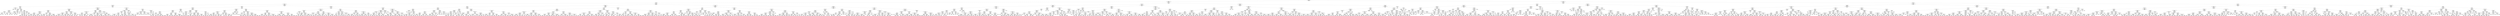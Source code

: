 digraph Tree {
node [shape=box, style="rounded", color="black", fontname=helvetica] ;
edge [fontname=helvetica] ;
0 [label="Current_Land_Base_Value <= 184050.0\nmse = 11094202642.7\nsamples = 33592\nvalue = 348854.6"] ;
1 [label="Current_Improvement_Base_Value <= 212050.0\nmse = 10858263216.7\nsamples = 13203\nvalue = 273488.9"] ;
0 -> 1 [labeldistance=2.5, labelangle=45, headlabel="True"] ;
2 [label="LAND_Curr_Value <= 66391.0\nmse = 9607331659.8\nsamples = 10048\nvalue = 245006.7"] ;
1 -> 2 ;
3 [label="Current_Improvement_Base_Year <= 1988.5\nmse = 9715638435.4\nsamples = 4808\nvalue = 205859.2"] ;
2 -> 3 ;
4 [label="IMPROVE_Curr_Value <= 6415.0\nmse = 11471615451.0\nsamples = 443\nvalue = 344017.1"] ;
3 -> 4 ;
5 [label="CENTER_LON <= -118.6\nmse = 22119811127.8\nsamples = 38\nvalue = 196320.6"] ;
4 -> 5 ;
6 [label="Current_Improvement_Base_Value <= 450.0\nmse = 209194214.9\nsamples = 7\nvalue = 406822.2"] ;
5 -> 6 ;
7 [label="mse = 0.0\nsamples = 6\nvalue = 400004.0"] ;
6 -> 7 ;
8 [label="mse = 0.0\nsamples = 1\nvalue = 437504.0"] ;
6 -> 8 ;
9 [label="CENTER_LAT <= 34.0\nmse = 14450021520.5\nsamples = 31\nvalue = 147054.3"] ;
5 -> 9 ;
10 [label="Zoning_Code_int <= 3189.0\nmse = 11272475819.7\nsamples = 14\nvalue = 226820.1"] ;
9 -> 10 ;
11 [label="IMPROVE_Curr_Value <= 1612.5\nmse = 4077643986.9\nsamples = 7\nvalue = 154417.8"] ;
10 -> 11 ;
12 [label="CENTER_LON <= -59.1\nmse = 1267218125.2\nsamples = 3\nvalue = 88750.2"] ;
11 -> 12 ;
13 [label="LAND_Curr_Value <= 19970.0\nmse = 22222222.2\nsamples = 2\nvalue = 68333.3"] ;
12 -> 13 ;
14 [label="mse = 0.0\nsamples = 1\nvalue = 75000.0"] ;
13 -> 14 ;
15 [label="mse = 0.0\nsamples = 1\nvalue = 65000.0"] ;
13 -> 15 ;
16 [label="mse = 0.0\nsamples = 1\nvalue = 150001.0"] ;
12 -> 16 ;
17 [label="Current_Land_Base_Value <= 8343.0\nmse = 2248691500.5\nsamples = 4\nvalue = 187251.5"] ;
11 -> 17 ;
18 [label="LAND_Curr_Value <= 11276.0\nmse = 1476091778.0\nsamples = 2\nvalue = 134334.0"] ;
17 -> 18 ;
19 [label="mse = 0.0\nsamples = 1\nvalue = 80000.0"] ;
18 -> 19 ;
20 [label="mse = 0.0\nsamples = 1\nvalue = 161501.0"] ;
18 -> 20 ;
21 [label="BD_LINE_1_RCN_Main <= 4730.0\nmse = 24000000.0\nsamples = 2\nvalue = 219002.0"] ;
17 -> 21 ;
22 [label="mse = 0.0\nsamples = 1\nvalue = 215002.0"] ;
21 -> 22 ;
23 [label="mse = 0.0\nsamples = 1\nvalue = 225002.0"] ;
21 -> 23 ;
24 [label="MA_Direction_int <= 2.5\nmse = 6067132740.7\nsamples = 7\nvalue = 313702.9"] ;
10 -> 24 ;
25 [label="MA_Localization_int <= 87065.5\nmse = 953166055.8\nsamples = 4\nvalue = 372836.8"] ;
24 -> 25 ;
26 [label="mse = 0.0\nsamples = 1\nvalue = 331003.0"] ;
25 -> 26 ;
27 [label="TRA_1 <= 6826.0\nmse = 117196875.2\nsamples = 3\nvalue = 393753.8"] ;
25 -> 27 ;
28 [label="mse = 0.0\nsamples = 2\nvalue = 400004.0"] ;
27 -> 28 ;
29 [label="mse = 0.0\nsamples = 1\nvalue = 375003.0"] ;
27 -> 29 ;
30 [label="MA_Direction_int <= 4.5\nmse = 625000000.0\nsamples = 3\nvalue = 225002.0"] ;
24 -> 30 ;
31 [label="mse = 0.0\nsamples = 2\nvalue = 200002.0"] ;
30 -> 31 ;
32 [label="mse = 0.0\nsamples = 1\nvalue = 250002.0"] ;
30 -> 32 ;
33 [label="Parcel_Area <= 2093.0\nmse = 6720012124.0\nsamples = 17\nvalue = 76860.4"] ;
9 -> 33 ;
34 [label="TRA_1 <= 4240.0\nmse = 10302453001.0\nsamples = 2\nvalue = 316503.0"] ;
33 -> 34 ;
35 [label="mse = 0.0\nsamples = 1\nvalue = 418004.0"] ;
34 -> 35 ;
36 [label="mse = 0.0\nsamples = 1\nvalue = 215002.0"] ;
34 -> 36 ;
37 [label="TRA_1 <= 5360.0\nmse = 980465605.1\nsamples = 15\nvalue = 56022.0"] ;
33 -> 37 ;
38 [label="CENTER_LON <= -118.6\nmse = 573852703.8\nsamples = 12\nvalue = 44083.4"] ;
37 -> 38 ;
39 [label="mse = 0.0\nsamples = 2\nvalue = 100001.0"] ;
38 -> 39 ;
40 [label="CENTER_LAT <= 34.1\nmse = 205881835.9\nsamples = 10\nvalue = 37093.8"] ;
38 -> 40 ;
41 [label="Commercial <= 0.5\nmse = 190368055.6\nsamples = 5\nvalue = 23583.3"] ;
40 -> 41 ;
42 [label="mse = 73400000.0\nsamples = 4\nvalue = 18500.0"] ;
41 -> 42 ;
43 [label="mse = 0.0\nsamples = 1\nvalue = 49000.0"] ;
41 -> 43 ;
44 [label="TRA_1 <= 1683.0\nmse = 39960000.0\nsamples = 5\nvalue = 45200.0"] ;
40 -> 44 ;
45 [label="mse = 4000000.0\nsamples = 2\nvalue = 51000.0"] ;
44 -> 45 ;
46 [label="mse = 8640000.0\nsamples = 3\nvalue = 39400.0"] ;
44 -> 46 ;
47 [label="Parcel_Area <= 5309.5\nmse = 84007200.2\nsamples = 3\nvalue = 99000.6"] ;
37 -> 47 ;
48 [label="mse = 0.0\nsamples = 1\nvalue = 115001.0"] ;
47 -> 48 ;
49 [label="CENTER_LAT <= 34.4\nmse = 25005000.2\nsamples = 2\nvalue = 95000.5"] ;
47 -> 49 ;
50 [label="mse = 0.0\nsamples = 1\nvalue = 90000.0"] ;
49 -> 50 ;
51 [label="mse = 0.0\nsamples = 1\nvalue = 100001.0"] ;
49 -> 51 ;
52 [label="CENTER_LAT <= 34.5\nmse = 8227278175.1\nsamples = 405\nvalue = 357901.0"] ;
4 -> 52 ;
53 [label="BD_LINE_1_Sq_Ft_of_Main_Improve <= 1216.0\nmse = 7069754452.2\nsamples = 367\nvalue = 368895.4"] ;
52 -> 53 ;
54 [label="BD_LINE_1_Year_Changed <= 1979.5\nmse = 7179303535.6\nsamples = 185\nvalue = 349985.6"] ;
53 -> 54 ;
55 [label="SA_Zip_Cde <= 900225024.0\nmse = 6142628041.6\nsamples = 149\nvalue = 361932.0"] ;
54 -> 55 ;
56 [label="BD_LINE_2_Year_Changed <= 1970.0\nmse = 10976641170.1\nsamples = 11\nvalue = 278318.2"] ;
55 -> 56 ;
57 [label="Parcel_Area <= 6214.5\nmse = 4641548702.8\nsamples = 8\nvalue = 318869.5"] ;
56 -> 57 ;
58 [label="CENTER_LON <= -118.2\nmse = 650000000.0\nsamples = 3\nvalue = 425004.0"] ;
57 -> 58 ;
59 [label="mse = 56250000.0\nsamples = 2\nvalue = 407504.0"] ;
58 -> 59 ;
60 [label="mse = 0.0\nsamples = 1\nvalue = 460004.0"] ;
58 -> 60 ;
61 [label="Cluster_Appraisal_Unit <= 10.5\nmse = 2119267389.1\nsamples = 5\nvalue = 292335.8"] ;
57 -> 61 ;
62 [label="mse = 156250000.0\nsamples = 2\nvalue = 337503.0"] ;
61 -> 62 ;
63 [label="mse = 2138888.9\nsamples = 3\nvalue = 247168.7"] ;
61 -> 63 ;
64 [label="Landlord_Reappraisal_Year <= 2014.5\nmse = 5442285000.5\nsamples = 3\nvalue = 126251.0"] ;
56 -> 64 ;
65 [label="BD_LINE_1_Quality__Class___Shap_int <= 673.0\nmse = 450020000.2\nsamples = 2\nvalue = 85000.7"] ;
64 -> 65 ;
66 [label="mse = 0.0\nsamples = 1\nvalue = 55000.0"] ;
65 -> 66 ;
67 [label="mse = 0.0\nsamples = 1\nvalue = 100001.0"] ;
65 -> 67 ;
68 [label="mse = 0.0\nsamples = 1\nvalue = 250002.0"] ;
64 -> 68 ;
69 [label="SA_Localization_int <= 2736.5\nmse = 5032161137.4\nsamples = 138\nvalue = 369390.5"] ;
55 -> 69 ;
70 [label="CENTER_LON <= -118.1\nmse = 12726104028.9\nsamples = 5\nvalue = 249418.5"] ;
69 -> 70 ;
71 [label="Zoning_Code_int <= 2777.5\nmse = 1379792960.2\nsamples = 4\nvalue = 201301.4"] ;
70 -> 71 ;
72 [label="mse = 76055555.6\nsamples = 2\nvalue = 173834.3"] ;
71 -> 72 ;
73 [label="mse = 506250000.0\nsamples = 2\nvalue = 242502.0"] ;
71 -> 73 ;
74 [label="mse = 0.0\nsamples = 1\nvalue = 490004.0"] ;
70 -> 74 ;
75 [label="Parcel_Area <= 4373.5\nmse = 4379858816.4\nsamples = 133\nvalue = 372868.0"] ;
69 -> 75 ;
76 [label="BD_LINE_1_Sq_Ft_of_Main_Improve <= 573.0\nmse = 3919882495.8\nsamples = 14\nvalue = 323263.7"] ;
75 -> 76 ;
77 [label="mse = 567187500.0\nsamples = 2\nvalue = 423754.0"] ;
76 -> 77 ;
78 [label="mse = 2052182493.3\nsamples = 12\nvalue = 302107.8"] ;
76 -> 78 ;
79 [label="Zoning_Code_int <= 7842.0\nmse = 4091335336.5\nsamples = 119\nvalue = 379068.5"] ;
75 -> 79 ;
80 [label="mse = 3778291446.8\nsamples = 111\nvalue = 374197.4"] ;
79 -> 80 ;
81 [label="mse = 4105789030.8\nsamples = 8\nvalue = 438218.1"] ;
79 -> 81 ;
82 [label="Cluster_Location <= 11.5\nmse = 8385692252.5\nsamples = 36\nvalue = 298660.0"] ;
54 -> 82 ;
83 [label="Cluster_Appraisal_Unit <= 46.0\nmse = 6126940458.7\nsamples = 31\nvalue = 322923.2"] ;
82 -> 83 ;
84 [label="Current_Land_Base_Value <= 26650.0\nmse = 3328869680.0\nsamples = 10\nvalue = 376065.8"] ;
83 -> 84 ;
85 [label="Current_Improvement_Base_Value <= 15139.0\nmse = 1750589256.4\nsamples = 7\nvalue = 345275.7"] ;
84 -> 85 ;
86 [label="mse = 1054715625.2\nsamples = 2\nvalue = 388753.2"] ;
85 -> 86 ;
87 [label="mse = 450823592.0\nsamples = 5\nvalue = 320431.4"] ;
85 -> 87 ;
88 [label="CENTER_LAT <= 34.4\nmse = 126960000.0\nsamples = 3\nvalue = 443804.0"] ;
84 -> 88 ;
89 [label="mse = 0.0\nsamples = 2\nvalue = 430004.0"] ;
88 -> 89 ;
90 [label="mse = 0.0\nsamples = 1\nvalue = 453004.0"] ;
88 -> 90 ;
91 [label="IMPROVE_Curr_Value <= 132285.0\nmse = 5189882827.0\nsamples = 21\nvalue = 292556.1"] ;
83 -> 91 ;
92 [label="LAND_Curr_Value <= 58285.0\nmse = 3371794151.4\nsamples = 18\nvalue = 275314.9"] ;
91 -> 92 ;
93 [label="mse = 2212031743.2\nsamples = 17\nvalue = 267937.1"] ;
92 -> 93 ;
94 [label="mse = 0.0\nsamples = 1\nvalue = 445004.0"] ;
92 -> 94 ;
95 [label="CENTER_LAT <= 34.0\nmse = 3613543000.2\nsamples = 3\nvalue = 396003.2"] ;
91 -> 95 ;
96 [label="mse = 0.0\nsamples = 1\nvalue = 482004.0"] ;
95 -> 96 ;
97 [label="mse = 1530888888.9\nsamples = 2\nvalue = 367336.3"] ;
95 -> 97 ;
98 [label="BD_LINE_1_Quality__Class___Shap_int <= 541.0\nmse = 4336519500.4\nsamples = 5\nvalue = 191901.5"] ;
82 -> 98 ;
99 [label="Landlord_Number_of_Units <= 1.5\nmse = 1656785250.2\nsamples = 2\nvalue = 126500.8"] ;
98 -> 99 ;
100 [label="mse = 0.0\nsamples = 1\nvalue = 150001.0"] ;
99 -> 100 ;
101 [label="mse = 0.0\nsamples = 1\nvalue = 56000.0"] ;
99 -> 101 ;
102 [label="Special_Purposes_Plan <= 0.5\nmse = 1370500000.0\nsamples = 3\nvalue = 235502.0"] ;
98 -> 102 ;
103 [label="SA_Localization_int <= 65308.5\nmse = 220500000.0\nsamples = 2\nvalue = 271002.0"] ;
102 -> 103 ;
104 [label="mse = 0.0\nsamples = 1\nvalue = 281502.0"] ;
103 -> 104 ;
105 [label="mse = 0.0\nsamples = 1\nvalue = 250002.0"] ;
103 -> 105 ;
106 [label="mse = 0.0\nsamples = 1\nvalue = 200002.0"] ;
102 -> 106 ;
107 [label="BD_LINE_1_RCN_Main <= 39515.0\nmse = 6197180066.1\nsamples = 182\nvalue = 388561.6"] ;
53 -> 107 ;
108 [label="Simple_Zone_int <= 1.5\nmse = 5255325038.9\nsamples = 172\nvalue = 395732.0"] ;
107 -> 108 ;
109 [label="BD_LINE_1_Sq_Ft_of_Main_Improve <= 1559.5\nmse = 12441295819.5\nsamples = 7\nvalue = 285502.5"] ;
108 -> 109 ;
110 [label="CENTER_LON <= -117.8\nmse = 276561062.7\nsamples = 3\nvalue = 424878.8"] ;
109 -> 110 ;
111 [label="mse = 0.0\nsamples = 1\nvalue = 396503.0"] ;
110 -> 111 ;
112 [label="City_int <= 214.0\nmse = 10888888.9\nsamples = 2\nvalue = 434337.3"] ;
110 -> 112 ;
113 [label="mse = 0.0\nsamples = 1\nvalue = 439004.0"] ;
112 -> 113 ;
114 [label="mse = 0.0\nsamples = 1\nvalue = 432004.0"] ;
112 -> 114 ;
115 [label="Hmownr_Exempt_Value <= 3500.0\nmse = 1949040653.6\nsamples = 4\nvalue = 205858.9"] ;
109 -> 115 ;
116 [label="BD_LINE_1_No_of_Bedrooms <= 2.0\nmse = 53555555.6\nsamples = 3\nvalue = 223668.7"] ;
115 -> 116 ;
117 [label="mse = 26888888.9\nsamples = 2\nvalue = 217335.3"] ;
116 -> 117 ;
118 [label="mse = 0.0\nsamples = 1\nvalue = 230002.0"] ;
116 -> 118 ;
119 [label="mse = 0.0\nsamples = 1\nvalue = 99000.0"] ;
115 -> 119 ;
120 [label="Parcel_Area <= 3337.5\nmse = 4362661511.5\nsamples = 165\nvalue = 400681.0"] ;
108 -> 120 ;
121 [label="Landlord_Number_of_Units <= 1.0\nmse = 3381539951.1\nsamples = 10\nvalue = 339447.3"] ;
120 -> 121 ;
122 [label="BD_LINE_1_Quality__Class___Shap_int <= 528.5\nmse = 1220160187.8\nsamples = 9\nvalue = 322502.7"] ;
121 -> 122 ;
123 [label="mse = 456263750.2\nsamples = 3\nvalue = 372503.2"] ;
122 -> 123 ;
124 [label="mse = 363656222.5\nsamples = 6\nvalue = 305835.8"] ;
122 -> 124 ;
125 [label="mse = 0.0\nsamples = 1\nvalue = 475004.0"] ;
121 -> 125 ;
126 [label="CENTER_LON <= -118.5\nmse = 4119560308.6\nsamples = 155\nvalue = 405536.6"] ;
120 -> 126 ;
127 [label="Current_Improvement_Base_Year <= 1976.5\nmse = 1184920919.1\nsamples = 21\nvalue = 444689.1"] ;
126 -> 127 ;
128 [label="mse = 732770399.3\nsamples = 18\nvalue = 452608.2"] ;
127 -> 128 ;
129 [label="mse = 286901333.6\nsamples = 3\nvalue = 381336.7"] ;
127 -> 129 ;
130 [label="CENTER_LON <= -118.5\nmse = 4280854976.7\nsamples = 134\nvalue = 400251.0"] ;
126 -> 130 ;
131 [label="mse = 0.0\nsamples = 1\nvalue = 93000.0"] ;
130 -> 131 ;
132 [label="mse = 3825595128.2\nsamples = 133\nvalue = 401795.0"] ;
130 -> 132 ;
133 [label="Zoning_Code_int <= 1694.0\nmse = 8860846638.2\nsamples = 10\nvalue = 291949.7"] ;
107 -> 133 ;
134 [label="Current_Improvement_Base_Value <= 53850.0\nmse = 576000000.0\nsamples = 2\nvalue = 174001.0"] ;
133 -> 134 ;
135 [label="mse = 0.0\nsamples = 1\nvalue = 198001.0"] ;
134 -> 135 ;
136 [label="mse = 0.0\nsamples = 1\nvalue = 150001.0"] ;
134 -> 136 ;
137 [label="MA_Localization_int <= 20210.5\nmse = 6371006880.7\nsamples = 8\nvalue = 323402.7"] ;
133 -> 137 ;
138 [label="mse = 0.0\nsamples = 1\nvalue = 163001.0"] ;
137 -> 138 ;
139 [label="Simple_Zone_int <= 24.0\nmse = 2783934083.1\nsamples = 7\nvalue = 348079.9"] ;
137 -> 139 ;
140 [label="Cluster_Location <= 2.5\nmse = 1183484628.2\nsamples = 5\nvalue = 331366.5"] ;
139 -> 140 ;
141 [label="mse = 0.0\nsamples = 1\nvalue = 260002.0"] ;
140 -> 141 ;
142 [label="mse = 63228395.1\nsamples = 4\nvalue = 347225.2"] ;
140 -> 142 ;
143 [label="BD_LINE_1_Unit_Cost_Main <= 3700.0\nmse = 1600000000.0\nsamples = 2\nvalue = 440004.0"] ;
139 -> 143 ;
144 [label="mse = 0.0\nsamples = 1\nvalue = 400004.0"] ;
143 -> 144 ;
145 [label="mse = 0.0\nsamples = 1\nvalue = 480004.0"] ;
143 -> 145 ;
146 [label="BD_LINE_1_Sq_Ft_of_Main_Improve <= 1892.0\nmse = 6481455311.9\nsamples = 38\nvalue = 247761.0"] ;
52 -> 146 ;
147 [label="Parcel_Area <= 74193.5\nmse = 2762330289.6\nsamples = 26\nvalue = 210912.0"] ;
146 -> 147 ;
148 [label="BD_LINE_1_Quality__Class___Shap_int <= 528.5\nmse = 2043895031.6\nsamples = 24\nvalue = 204244.9"] ;
147 -> 148 ;
149 [label="BD_LINE_1_Yr_Built <= 1970.0\nmse = 1696521406.5\nsamples = 6\nvalue = 150626.4"] ;
148 -> 149 ;
150 [label="MA_Direction_int <= 1.5\nmse = 374000000.0\nsamples = 5\nvalue = 121001.0"] ;
149 -> 150 ;
151 [label="BD_LINE_1_Quality__Class___Shap_int <= 399.0\nmse = 5555555.6\nsamples = 3\nvalue = 106667.7"] ;
150 -> 151 ;
152 [label="mse = 0.0\nsamples = 2\nvalue = 105001.0"] ;
151 -> 152 ;
153 [label="mse = 0.0\nsamples = 1\nvalue = 110001.0"] ;
151 -> 153 ;
154 [label="Cluster_Appraisal_Unit <= 13.5\nmse = 156250000.0\nsamples = 2\nvalue = 142501.0"] ;
150 -> 154 ;
155 [label="mse = 0.0\nsamples = 1\nvalue = 155001.0"] ;
154 -> 155 ;
156 [label="mse = 0.0\nsamples = 1\nvalue = 130001.0"] ;
154 -> 156 ;
157 [label="mse = 0.0\nsamples = 1\nvalue = 200002.0"] ;
149 -> 157 ;
158 [label="SA_Direction_int <= 1.5\nmse = 1127848825.4\nsamples = 18\nvalue = 219036.3"] ;
148 -> 158 ;
159 [label="Parcel_Area <= 6383.0\nmse = 239544660.0\nsamples = 12\nvalue = 231602.0"] ;
158 -> 159 ;
160 [label="TRA_1 <= 5495.5\nmse = 156262500.2\nsamples = 2\nvalue = 197501.5"] ;
159 -> 160 ;
161 [label="mse = 0.0\nsamples = 1\nvalue = 185001.0"] ;
160 -> 161 ;
162 [label="mse = 0.0\nsamples = 1\nvalue = 210002.0"] ;
160 -> 162 ;
163 [label="Landlord_Reappraisal_Year <= 994.5\nmse = 105237654.3\nsamples = 10\nvalue = 235390.9"] ;
159 -> 163 ;
164 [label="mse = 19066326.5\nsamples = 7\nvalue = 230930.6"] ;
163 -> 164 ;
165 [label="mse = 93500000.0\nsamples = 3\nvalue = 251002.0"] ;
163 -> 165 ;
166 [label="BD_LINE_1_Sq_Ft_of_Main_Improve <= 1433.5\nmse = 1971243555.8\nsamples = 6\nvalue = 191112.6"] ;
158 -> 166 ;
167 [label="BD_LINE_1_RCN_Main <= 13095.0\nmse = 1000000.0\nsamples = 2\nvalue = 114001.0"] ;
166 -> 167 ;
168 [label="mse = 0.0\nsamples = 1\nvalue = 113001.0"] ;
167 -> 168 ;
169 [label="mse = 0.0\nsamples = 1\nvalue = 115001.0"] ;
167 -> 169 ;
170 [label="Current_Land_Base_Value <= 10058.5\nmse = 349854857.4\nsamples = 4\nvalue = 213144.4"] ;
166 -> 170 ;
171 [label="mse = 0.0\nsamples = 1\nvalue = 192001.0"] ;
170 -> 171 ;
172 [label="mse = 25500000.0\nsamples = 3\nvalue = 229002.0"] ;
170 -> 172 ;
173 [label="IMPROVE_Curr_Value <= 116168.5\nmse = 18062500.0\nsamples = 2\nvalue = 334253.0"] ;
147 -> 173 ;
174 [label="mse = 0.0\nsamples = 1\nvalue = 338503.0"] ;
173 -> 174 ;
175 [label="mse = 0.0\nsamples = 1\nvalue = 330003.0"] ;
173 -> 175 ;
176 [label="CENTER_LON <= -118.1\nmse = 4752169800.0\nsamples = 12\nvalue = 332297.0"] ;
146 -> 176 ;
177 [label="TRA_1 <= 7636.0\nmse = 1056727444.7\nsamples = 9\nvalue = 370920.0"] ;
176 -> 177 ;
178 [label="BD_LINE_1_Sq_Ft_of_Main_Improve <= 2648.0\nmse = 229388888.9\nsamples = 4\nvalue = 346169.7"] ;
177 -> 178 ;
179 [label="Landlord_Number_of_Units <= 0.5\nmse = 88888888.9\nsamples = 2\nvalue = 333336.3"] ;
178 -> 179 ;
180 [label="mse = 0.0\nsamples = 1\nvalue = 340003.0"] ;
179 -> 180 ;
181 [label="mse = 0.0\nsamples = 1\nvalue = 320003.0"] ;
179 -> 181 ;
182 [label="CENTER_LON <= -118.2\nmse = 40500000.0\nsamples = 2\nvalue = 359003.0"] ;
178 -> 182 ;
183 [label="mse = 0.0\nsamples = 1\nvalue = 350003.0"] ;
182 -> 183 ;
184 [label="mse = 0.0\nsamples = 1\nvalue = 363503.0"] ;
182 -> 184 ;
185 [label="CENTER_LON <= -118.2\nmse = 658908000.2\nsamples = 5\nvalue = 395670.3"] ;
177 -> 185 ;
186 [label="Cluster_Appraisal_Unit <= 30.0\nmse = 300000000.0\nsamples = 3\nvalue = 410004.0"] ;
185 -> 186 ;
187 [label="mse = 0.0\nsamples = 2\nvalue = 400004.0"] ;
186 -> 187 ;
188 [label="mse = 0.0\nsamples = 1\nvalue = 440004.0"] ;
186 -> 188 ;
189 [label="Landlord_Reappraisal_Year <= 2001.5\nmse = 144000000.0\nsamples = 2\nvalue = 367003.0"] ;
185 -> 189 ;
190 [label="mse = 0.0\nsamples = 1\nvalue = 379003.0"] ;
189 -> 190 ;
191 [label="mse = 0.0\nsamples = 1\nvalue = 355003.0"] ;
189 -> 191 ;
192 [label="Current_Land_Base_Year <= 1986.0\nmse = 1448664640.2\nsamples = 3\nvalue = 239601.8"] ;
176 -> 192 ;
193 [label="TRA_1 <= 8087.0\nmse = 600912000.2\nsamples = 2\nvalue = 212668.3"] ;
192 -> 193 ;
194 [label="mse = 0.0\nsamples = 1\nvalue = 230002.0"] ;
193 -> 194 ;
195 [label="mse = 0.0\nsamples = 1\nvalue = 178001.0"] ;
193 -> 195 ;
196 [label="mse = 0.0\nsamples = 1\nvalue = 280002.0"] ;
192 -> 196 ;
197 [label="IMPROVE_Curr_Value <= 159728.0\nmse = 7513955590.5\nsamples = 4365\nvalue = 192456.4"] ;
3 -> 197 ;
198 [label="Simple_Zone_int <= 10.0\nmse = 9342072336.7\nsamples = 2745\nvalue = 167759.2"] ;
197 -> 198 ;
199 [label="SA_Zip_Cde <= 935210016.0\nmse = 15182877165.2\nsamples = 575\nvalue = 219386.8"] ;
198 -> 199 ;
200 [label="CENTER_LAT <= 34.7\nmse = 21407066848.8\nsamples = 281\nvalue = 263630.9"] ;
199 -> 200 ;
201 [label="Zoning_Code_int <= 1542.0\nmse = 19585728416.4\nsamples = 228\nvalue = 230126.5"] ;
200 -> 201 ;
202 [label="Zoning_Code_int <= 180.0\nmse = 16072802880.4\nsamples = 37\nvalue = 332587.5"] ;
201 -> 202 ;
203 [label="PARCEL_TYP <= 0.5\nmse = 8310199750.9\nsamples = 5\nvalue = 90063.2"] ;
202 -> 203 ;
204 [label="Current_Land_Base_Year <= 2008.5\nmse = 613840000.0\nsamples = 4\nvalue = 21100.0"] ;
203 -> 204 ;
205 [label="mse = 0.0\nsamples = 1\nvalue = 70000.0"] ;
204 -> 205 ;
206 [label="mse = 20046875.0\nsamples = 3\nvalue = 8875.0"] ;
204 -> 206 ;
207 [label="mse = 0.0\nsamples = 1\nvalue = 205002.0"] ;
203 -> 207 ;
208 [label="MA_Localization_int <= 30463.0\nmse = 7748514389.2\nsamples = 32\nvalue = 366626.0"] ;
202 -> 208 ;
209 [label="Agricultural <= 0.5\nmse = 6097429103.1\nsamples = 5\nvalue = 207287.4"] ;
208 -> 209 ;
210 [label="mse = 2303241000.7\nsamples = 4\nvalue = 233502.0"] ;
209 -> 210 ;
211 [label="mse = 0.0\nsamples = 1\nvalue = 50000.0"] ;
209 -> 211 ;
212 [label="Cluster_Appraisal_Unit <= 94.0\nmse = 3927618770.8\nsamples = 27\nvalue = 388933.4"] ;
208 -> 212 ;
213 [label="mse = 1875566068.2\nsamples = 21\nvalue = 358558.7"] ;
212 -> 213 ;
214 [label="mse = 731266581.6\nsamples = 6\nvalue = 467039.7"] ;
212 -> 214 ;
215 [label="Cluster_Appraisal_Unit <= 42.0\nmse = 17579404760.9\nsamples = 191\nvalue = 207926.6"] ;
201 -> 215 ;
216 [label="TRA_1 <= 9707.5\nmse = 22324054197.0\nsamples = 55\nvalue = 291260.6"] ;
215 -> 216 ;
217 [label="CENTER_LAT <= 34.6\nmse = 20147583444.1\nsamples = 46\nvalue = 316101.3"] ;
216 -> 217 ;
218 [label="mse = 18730171935.4\nsamples = 42\nvalue = 335174.5"] ;
217 -> 218 ;
219 [label="mse = 7830273680.0\nsamples = 4\nvalue = 174112.0"] ;
217 -> 219 ;
220 [label="Zoning_Code_int <= 7934.0\nmse = 14384494321.5\nsamples = 9\nvalue = 165401.3"] ;
216 -> 220 ;
221 [label="mse = 1787870900.2\nsamples = 6\nvalue = 91100.5"] ;
220 -> 221 ;
222 [label="mse = 6454117600.6\nsamples = 3\nvalue = 314002.8"] ;
220 -> 222 ;
223 [label="CENTER_LON <= -118.4\nmse = 11173299128.2\nsamples = 136\nvalue = 171642.4"] ;
215 -> 223 ;
224 [label="PARCEL_TYP <= 0.5\nmse = 6536375255.2\nsamples = 54\nvalue = 116470.1"] ;
223 -> 224 ;
225 [label="mse = 4716574679.5\nsamples = 48\nvalue = 99424.1"] ;
224 -> 225 ;
226 [label="mse = 2483785680.2\nsamples = 6\nvalue = 239201.8"] ;
224 -> 226 ;
227 [label="Current_Land_Base_Year <= 2014.5\nmse = 10932816526.4\nsamples = 82\nvalue = 207265.4"] ;
223 -> 227 ;
228 [label="mse = 7440642858.0\nsamples = 18\nvalue = 296669.0"] ;
227 -> 228 ;
229 [label="mse = 9727424552.3\nsamples = 64\nvalue = 189553.4"] ;
227 -> 229 ;
230 [label="LAND_Curr_Value <= 17113.0\nmse = 96039915.9\nsamples = 53\nvalue = 420414.2"] ;
200 -> 230 ;
231 [label="mse = 0.0\nsamples = 1\nvalue = 360003.0"] ;
230 -> 231 ;
232 [label="mse = 0.0\nsamples = 52\nvalue = 422004.0"] ;
230 -> 232 ;
233 [label="LAND_Curr_Value <= 8749.5\nmse = 5437695457.9\nsamples = 294\nvalue = 176591.8"] ;
199 -> 233 ;
234 [label="SA_Zip_Cde <= 935395008.0\nmse = 3565113078.5\nsamples = 21\nvalue = 49025.8"] ;
233 -> 234 ;
235 [label="MA_Localization_int <= 28006.5\nmse = 100154321.0\nsamples = 19\nvalue = 32111.1"] ;
234 -> 235 ;
236 [label="mse = 0.0\nsamples = 1\nvalue = 64000.0"] ;
235 -> 236 ;
237 [label="Current_Land_Base_Value <= 55.0\nmse = 42709342.6\nsamples = 18\nvalue = 30235.3"] ;
235 -> 237 ;
238 [label="mse = 0.0\nsamples = 1\nvalue = 55000.0"] ;
237 -> 238 ;
239 [label="Cluster_Appraisal_Unit <= 29.5\nmse = 4652343.8\nsamples = 17\nvalue = 28687.5"] ;
237 -> 239 ;
240 [label="mse = 541103.0\nsamples = 16\nvalue = 28322.6"] ;
239 -> 240 ;
241 [label="mse = 0.0\nsamples = 1\nvalue = 40000.0"] ;
239 -> 241 ;
242 [label="Current_Land_Base_Year <= 2016.0\nmse = 512000000.0\nsamples = 2\nvalue = 252002.0"] ;
234 -> 242 ;
243 [label="mse = 0.0\nsamples = 1\nvalue = 220002.0"] ;
242 -> 243 ;
244 [label="mse = 0.0\nsamples = 1\nvalue = 268002.0"] ;
242 -> 244 ;
245 [label="BD_LINE_1_Yr_Built <= 2013.5\nmse = 3956331177.4\nsamples = 273\nvalue = 188465.4"] ;
233 -> 245 ;
246 [label="Parcel_Area <= 100541.0\nmse = 3020751898.5\nsamples = 268\nvalue = 183511.0"] ;
245 -> 246 ;
247 [label="Current_Improvement_Base_Year <= 2014.5\nmse = 2501982880.5\nsamples = 262\nvalue = 180442.7"] ;
246 -> 247 ;
248 [label="TRA_1 <= 5161.5\nmse = 2516859182.8\nsamples = 40\nvalue = 227222.1"] ;
247 -> 248 ;
249 [label="mse = 810318538.5\nsamples = 8\nvalue = 164501.1"] ;
248 -> 249 ;
250 [label="mse = 1573186846.2\nsamples = 32\nvalue = 244947.6"] ;
248 -> 250 ;
251 [label="IMPROVE_Curr_Value <= 144571.0\nmse = 2058260987.9\nsamples = 222\nvalue = 172396.1"] ;
247 -> 251 ;
252 [label="mse = 3347145868.5\nsamples = 124\nvalue = 159183.8"] ;
251 -> 252 ;
253 [label="mse = 79483740.2\nsamples = 98\nvalue = 188048.9"] ;
251 -> 253 ;
254 [label="TRA_1 <= 4660.0\nmse = 1223652857.3\nsamples = 6\nvalue = 359717.1"] ;
246 -> 254 ;
255 [label="SA_Localization_int <= 61257.0\nmse = 640246000.2\nsamples = 3\nvalue = 324669.3"] ;
254 -> 255 ;
256 [label="mse = 6250000.0\nsamples = 2\nvalue = 342503.0"] ;
255 -> 256 ;
257 [label="mse = 0.0\nsamples = 1\nvalue = 289002.0"] ;
255 -> 257 ;
258 [label="Zoning_Code_int <= 5665.5\nmse = 49000000.0\nsamples = 3\nvalue = 386003.0"] ;
254 -> 258 ;
259 [label="mse = 0.0\nsamples = 1\nvalue = 393003.0"] ;
258 -> 259 ;
260 [label="mse = 0.0\nsamples = 2\nvalue = 379003.0"] ;
258 -> 260 ;
261 [label="Parcel_Area <= 9783.5\nmse = 155499160.2\nsamples = 5\nvalue = 391103.2"] ;
245 -> 261 ;
262 [label="CENTER_LON <= -118.2\nmse = 30484375.0\nsamples = 4\nvalue = 385378.0"] ;
261 -> 262 ;
263 [label="SA_Localization_int <= 19744.0\nmse = 6640000.0\nsamples = 3\nvalue = 381403.0"] ;
262 -> 263 ;
264 [label="mse = 2250000.0\nsamples = 2\nvalue = 382503.0"] ;
263 -> 264 ;
265 [label="mse = 0.0\nsamples = 1\nvalue = 377003.0"] ;
263 -> 265 ;
266 [label="mse = 0.0\nsamples = 1\nvalue = 392003.0"] ;
262 -> 266 ;
267 [label="mse = 0.0\nsamples = 1\nvalue = 414004.0"] ;
261 -> 267 ;
268 [label="TRA_1 <= 5.5\nmse = 6962544106.8\nsamples = 2170\nvalue = 154400.1"] ;
198 -> 268 ;
269 [label="BD_LINE_1_Year_Changed <= 1969.5\nmse = 9644849809.8\nsamples = 135\nvalue = 76050.7"] ;
268 -> 269 ;
270 [label="LAND_Curr_Value <= 29028.5\nmse = 6474085591.8\nsamples = 130\nvalue = 65699.4"] ;
269 -> 270 ;
271 [label="Current_Land_Base_Value <= 19250.0\nmse = 1082489747.4\nsamples = 44\nvalue = 27558.5"] ;
270 -> 271 ;
272 [label="Parcel_Area <= 1704.5\nmse = 78015516.5\nsamples = 26\nvalue = 15177.1"] ;
271 -> 272 ;
273 [label="LAND_Curr_Value <= 2087.5\nmse = 18628099.2\nsamples = 6\nvalue = 6409.1"] ;
272 -> 273 ;
274 [label="mse = 160000.0\nsamples = 3\nvalue = 1700.0"] ;
273 -> 274 ;
275 [label="mse = 138888.9\nsamples = 3\nvalue = 10333.3"] ;
273 -> 275 ;
276 [label="Parcel_Area <= 3016.5\nmse = 66020818.1\nsamples = 20\nvalue = 17783.8"] ;
272 -> 276 ;
277 [label="mse = 71296875.0\nsamples = 3\nvalue = 34875.0"] ;
276 -> 277 ;
278 [label="mse = 25682277.3\nsamples = 17\nvalue = 15712.1"] ;
276 -> 278 ;
279 [label="MA_Localization_int <= 32480.0\nmse = 2071352827.8\nsamples = 18\nvalue = 48051.9"] ;
271 -> 279 ;
280 [label="mse = 0.0\nsamples = 1\nvalue = 210002.0"] ;
279 -> 280 ;
281 [label="LAND_Curr_Value <= 20910.0\nmse = 1175167000.1\nsamples = 17\nvalue = 42267.9"] ;
279 -> 281 ;
282 [label="mse = 1283589333.6\nsamples = 2\nvalue = 125667.3"] ;
281 -> 282 ;
283 [label="mse = 227342400.0\nsamples = 15\nvalue = 32260.0"] ;
281 -> 283 ;
284 [label="LAND_Curr_Value <= 30300.0\nmse = 8255971294.1\nsamples = 86\nvalue = 87616.1"] ;
270 -> 284 ;
285 [label="CENTER_LAT <= 34.1\nmse = 22188516003.0\nsamples = 2\nvalue = 316003.0"] ;
284 -> 285 ;
286 [label="mse = 0.0\nsamples = 1\nvalue = 402004.0"] ;
285 -> 286 ;
287 [label="mse = 0.0\nsamples = 1\nvalue = 58000.0"] ;
285 -> 287 ;
288 [label="CENTER_LON <= -118.2\nmse = 6172954727.5\nsamples = 84\nvalue = 80588.9"] ;
284 -> 288 ;
289 [label="MA_Localization_int <= 76809.0\nmse = 43350816003.8\nsamples = 2\nvalue = 220001.6"] ;
288 -> 289 ;
290 [label="mse = 0.0\nsamples = 1\nvalue = 50000.0"] ;
289 -> 290 ;
291 [label="mse = 0.0\nsamples = 1\nvalue = 475004.0"] ;
289 -> 291 ;
292 [label="MA_Localization_int <= 42308.0\nmse = 3877306352.0\nsamples = 82\nvalue = 75012.4"] ;
288 -> 292 ;
293 [label="mse = 6307117646.7\nsamples = 19\nvalue = 127084.3"] ;
292 -> 293 ;
294 [label="mse = 2502507481.3\nsamples = 63\nvalue = 62638.8"] ;
292 -> 294 ;
295 [label="LAND_Curr_Value <= 63203.0\nmse = 15910527079.7\nsamples = 5\nvalue = 349065.6"] ;
269 -> 295 ;
296 [label="Zoning_Code_int <= 3085.0\nmse = 561543861.2\nsamples = 4\nvalue = 420920.5"] ;
295 -> 296 ;
297 [label="SA_Zip_Cde <= 450115008.0\nmse = 51053062.7\nsamples = 2\nvalue = 405878.8"] ;
296 -> 297 ;
298 [label="mse = 0.0\nsamples = 1\nvalue = 410004.0"] ;
297 -> 298 ;
299 [label="mse = 0.0\nsamples = 1\nvalue = 393503.0"] ;
297 -> 299 ;
300 [label="LAND_Curr_Value <= 54870.0\nmse = 225000000.0\nsamples = 2\nvalue = 451004.0"] ;
296 -> 300 ;
301 [label="mse = 0.0\nsamples = 1\nvalue = 436004.0"] ;
300 -> 301 ;
302 [label="mse = 0.0\nsamples = 1\nvalue = 466004.0"] ;
300 -> 302 ;
303 [label="mse = 0.0\nsamples = 1\nvalue = 133501.0"] ;
295 -> 303 ;
304 [label="CENTER_LAT <= 34.0\nmse = 6342864817.8\nsamples = 2035\nvalue = 159658.6"] ;
268 -> 304 ;
305 [label="Parcel_Area <= 349.0\nmse = 18275654037.1\nsamples = 122\nvalue = 236668.5"] ;
304 -> 305 ;
306 [label="MA_Localization_int <= 79970.0\nmse = 484375.0\nsamples = 4\nvalue = 1625.0"] ;
305 -> 306 ;
307 [label="Simple_Zone_int <= 21.5\nmse = 40000.0\nsamples = 3\nvalue = 1100.0"] ;
306 -> 307 ;
308 [label="mse = 0.0\nsamples = 2\nvalue = 1000.0"] ;
307 -> 308 ;
309 [label="mse = 0.0\nsamples = 1\nvalue = 1500.0"] ;
307 -> 309 ;
310 [label="mse = 0.0\nsamples = 1\nvalue = 2500.0"] ;
306 -> 310 ;
311 [label="Current_Land_Base_Value <= 22600.0\nmse = 16621067781.2\nsamples = 118\nvalue = 246565.1"] ;
305 -> 311 ;
312 [label="MA_Direction_int <= 3.0\nmse = 14267503504.3\nsamples = 31\nvalue = 332778.7"] ;
311 -> 312 ;
313 [label="MA_Localization_int <= 78613.5\nmse = 13016036640.0\nsamples = 26\nvalue = 294304.8"] ;
312 -> 313 ;
314 [label="mse = 6173756026.7\nsamples = 14\nvalue = 354940.6"] ;
313 -> 314 ;
315 [label="mse = 11148243948.4\nsamples = 12\nvalue = 217712.3"] ;
313 -> 315 ;
316 [label="MA_Localization_int <= 113361.5\nmse = 1447418782.4\nsamples = 5\nvalue = 443070.5"] ;
312 -> 316 ;
317 [label="mse = 0.0\nsamples = 1\nvalue = 385003.0"] ;
316 -> 317 ;
318 [label="mse = 755576388.9\nsamples = 4\nvalue = 457587.3"] ;
316 -> 318 ;
319 [label="Current_Land_Base_Year <= 2014.5\nmse = 12954264305.1\nsamples = 87\nvalue = 208683.4"] ;
311 -> 319 ;
320 [label="BD_LINE_1_Sq_Ft_of_Main_Improve <= 862.5\nmse = 9736806639.8\nsamples = 25\nvalue = 292613.6"] ;
319 -> 320 ;
321 [label="mse = 7308831947.5\nsamples = 9\nvalue = 200116.9"] ;
320 -> 321 ;
322 [label="mse = 3540078828.3\nsamples = 16\nvalue = 344894.3"] ;
320 -> 322 ;
323 [label="Parcel_Area <= 1499.5\nmse = 10528607508.9\nsamples = 62\nvalue = 177209.6"] ;
319 -> 323 ;
324 [label="mse = 987169555.8\nsamples = 3\nvalue = 371336.8"] ;
323 -> 324 ;
325 [label="mse = 8484853186.7\nsamples = 59\nvalue = 164267.8"] ;
323 -> 325 ;
326 [label="IMPROVE_Curr_Value <= 125300.5\nmse = 5164138972.8\nsamples = 1913\nvalue = 154683.7"] ;
304 -> 326 ;
327 [label="Parcel_Area <= 56665.5\nmse = 7547830540.1\nsamples = 1095\nvalue = 138105.6"] ;
326 -> 327 ;
328 [label="City_int <= 126.5\nmse = 6791622466.1\nsamples = 1068\nvalue = 134169.4"] ;
327 -> 328 ;
329 [label="LAND_Curr_Value <= 43819.0\nmse = 18729861706.3\nsamples = 8\nvalue = 311931.2"] ;
328 -> 329 ;
330 [label="mse = 5962744711.2\nsamples = 7\nvalue = 373821.5"] ;
329 -> 330 ;
331 [label="mse = 0.0\nsamples = 1\nvalue = 85000.0"] ;
329 -> 331 ;
332 [label="Cluster_Location <= 8.0\nmse = 6429865066.2\nsamples = 1060\nvalue = 132701.2"] ;
328 -> 332 ;
333 [label="mse = 6075501308.0\nsamples = 996\nvalue = 137041.8"] ;
332 -> 333 ;
334 [label="mse = 7548743513.3\nsamples = 64\nvalue = 74691.0"] ;
332 -> 334 ;
335 [label="SA_Localization_int <= 1980.5\nmse = 10913086564.7\nsamples = 27\nvalue = 306277.5"] ;
327 -> 335 ;
336 [label="Current_Land_Base_Year <= 2014.5\nmse = 189598765.4\nsamples = 6\nvalue = 474892.9"] ;
335 -> 336 ;
337 [label="mse = 61187500.0\nsamples = 5\nvalue = 479004.0"] ;
336 -> 337 ;
338 [label="mse = 0.0\nsamples = 1\nvalue = 442004.0"] ;
336 -> 338 ;
339 [label="BD_LINE_1_Sq_Ft_of_Main_Improve <= 1175.0\nmse = 3375767405.1\nsamples = 21\nvalue = 257324.6"] ;
335 -> 339 ;
340 [label="mse = 1965019077.1\nsamples = 18\nvalue = 239694.2"] ;
339 -> 340 ;
341 [label="mse = 690400000.0\nsamples = 3\nvalue = 349003.0"] ;
339 -> 341 ;
342 [label="Current_Improvement_Base_Year <= 2014.5\nmse = 1145441524.7\nsamples = 818\nvalue = 176716.5"] ;
326 -> 342 ;
343 [label="CENTER_LAT <= 34.6\nmse = 3575795066.1\nsamples = 39\nvalue = 263278.4"] ;
342 -> 343 ;
344 [label="Current_Improvement_Base_Value <= 106300.0\nmse = 4385010946.1\nsamples = 15\nvalue = 319717.0"] ;
343 -> 344 ;
345 [label="mse = 600888888.9\nsamples = 2\nvalue = 439670.7"] ;
344 -> 345 ;
346 [label="mse = 2217861981.8\nsamples = 13\nvalue = 299724.8"] ;
344 -> 346 ;
347 [label="Cluster_Appraisal_Unit <= 26.0\nmse = 1088340729.3\nsamples = 24\nvalue = 237512.9"] ;
343 -> 347 ;
348 [label="mse = 513675931.4\nsamples = 18\nvalue = 225238.1"] ;
347 -> 348 ;
349 [label="mse = 662023720.2\nsamples = 6\nvalue = 281702.2"] ;
347 -> 349 ;
350 [label="IMPROVE_Curr_Value <= 145224.0\nmse = 591564749.8\nsamples = 779\nvalue = 172073.1"] ;
342 -> 350 ;
351 [label="LAND_Curr_Value <= 38231.5\nmse = 537076247.3\nsamples = 459\nvalue = 162909.9"] ;
350 -> 351 ;
352 [label="mse = 85516714.6\nsamples = 378\nvalue = 166000.2"] ;
351 -> 352 ;
353 [label="mse = 2181900165.7\nsamples = 81\nvalue = 150298.3"] ;
351 -> 353 ;
354 [label="CENTER_LAT <= 34.7\nmse = 354739879.2\nsamples = 320\nvalue = 185937.7"] ;
350 -> 354 ;
355 [label="mse = 262683214.2\nsamples = 317\nvalue = 186985.7"] ;
354 -> 355 ;
356 [label="mse = 1810586719.0\nsamples = 3\nvalue = 121875.4"] ;
354 -> 356 ;
357 [label="Current_Land_Base_Year <= 2014.5\nmse = 1596835926.0\nsamples = 1620\nvalue = 234494.4"] ;
197 -> 357 ;
358 [label="Cluster_Appraisal_Unit <= 28.0\nmse = 7423287511.3\nsamples = 84\nvalue = 327328.4"] ;
357 -> 358 ;
359 [label="BD_LINE_1_Sq_Ft_of_Main_Improve <= 2221.5\nmse = 4112853174.3\nsamples = 47\nvalue = 272149.3"] ;
358 -> 359 ;
360 [label="BD_LINE_1_Year_Changed <= 1984.5\nmse = 4728418244.2\nsamples = 20\nvalue = 229122.6"] ;
359 -> 360 ;
361 [label="Current_Land_Base_Value <= 40979.5\nmse = 225000000.0\nsamples = 2\nvalue = 120001.0"] ;
360 -> 361 ;
362 [label="mse = 0.0\nsamples = 1\nvalue = 105001.0"] ;
361 -> 362 ;
363 [label="mse = 0.0\nsamples = 1\nvalue = 135001.0"] ;
361 -> 363 ;
364 [label="Parcel_Area <= 8945.5\nmse = 3238927947.5\nsamples = 18\nvalue = 246582.1"] ;
360 -> 364 ;
365 [label="TRA_1 <= 6957.5\nmse = 3188990586.1\nsamples = 10\nvalue = 214963.4"] ;
364 -> 365 ;
366 [label="Agricultural <= 0.5\nmse = 420500000.0\nsamples = 2\nvalue = 135501.0"] ;
365 -> 366 ;
367 [label="mse = 0.0\nsamples = 1\nvalue = 106501.0"] ;
366 -> 367 ;
368 [label="mse = 0.0\nsamples = 1\nvalue = 150001.0"] ;
366 -> 368 ;
369 [label="Current_Land_Base_Year <= 2008.5\nmse = 1556972240.1\nsamples = 8\nvalue = 238802.1"] ;
365 -> 369 ;
370 [label="mse = 56250000.0\nsamples = 4\nvalue = 207502.0"] ;
369 -> 370 ;
371 [label="mse = 134194625.2\nsamples = 4\nvalue = 285752.2"] ;
369 -> 371 ;
372 [label="BD_LINE_1_Year_Changed <= 1999.5\nmse = 1036664833.6\nsamples = 8\nvalue = 280835.7"] ;
364 -> 372 ;
373 [label="IMPROVE_Curr_Value <= 202356.5\nmse = 150187500.0\nsamples = 3\nvalue = 319753.0"] ;
372 -> 373 ;
374 [label="mse = 0.0\nsamples = 1\nvalue = 300003.0"] ;
373 -> 374 ;
375 [label="mse = 26888888.9\nsamples = 2\nvalue = 326336.3"] ;
373 -> 375 ;
376 [label="SA_Zip_Cde <= 935355008.0\nmse = 343984375.0\nsamples = 5\nvalue = 261377.0"] ;
372 -> 376 ;
377 [label="mse = 0.0\nsamples = 1\nvalue = 232002.0"] ;
376 -> 377 ;
378 [label="mse = 75138888.9\nsamples = 4\nvalue = 271168.7"] ;
376 -> 378 ;
379 [label="BD_LINE_1_Sq_Ft_of_Main_Improve <= 2593.0\nmse = 1254888293.5\nsamples = 27\nvalue = 304143.6"] ;
359 -> 379 ;
380 [label="CENTER_LON <= -118.2\nmse = 688009930.7\nsamples = 17\nvalue = 282918.9"] ;
379 -> 380 ;
381 [label="IMPROVE_Curr_Value <= 198282.5\nmse = 200000000.0\nsamples = 3\nvalue = 330003.0"] ;
380 -> 381 ;
382 [label="mse = 0.0\nsamples = 2\nvalue = 320003.0"] ;
381 -> 382 ;
383 [label="mse = 0.0\nsamples = 1\nvalue = 350003.0"] ;
381 -> 383 ;
384 [label="Current_Improvement_Base_Year <= 2006.0\nmse = 395780997.9\nsamples = 14\nvalue = 276192.6"] ;
380 -> 384 ;
385 [label="MA_Localization_int <= 131334.5\nmse = 275510375.1\nsamples = 5\nvalue = 258502.1"] ;
384 -> 385 ;
386 [label="mse = 33673469.4\nsamples = 4\nvalue = 252573.4"] ;
385 -> 386 ;
387 [label="mse = 0.0\nsamples = 1\nvalue = 300003.0"] ;
385 -> 387 ;
388 [label="MA_Localization_int <= 117185.5\nmse = 158691905.5\nsamples = 9\nvalue = 287079.1"] ;
384 -> 388 ;
389 [label="mse = 19718285.9\nsamples = 5\nvalue = 298002.3"] ;
388 -> 389 ;
390 [label="mse = 19222222.2\nsamples = 4\nvalue = 274335.3"] ;
388 -> 390 ;
391 [label="TRA_1 <= 8436.5\nmse = 287873333.3\nsamples = 10\nvalue = 338103.0"] ;
379 -> 391 ;
392 [label="Current_Improvement_Base_Year <= 2012.5\nmse = 125683593.8\nsamples = 4\nvalue = 325315.5"] ;
391 -> 392 ;
393 [label="Current_Land_Base_Year <= 2011.5\nmse = 63368055.6\nsamples = 3\nvalue = 330419.7"] ;
392 -> 393 ;
394 [label="mse = 6000000.0\nsamples = 2\nvalue = 327003.0"] ;
393 -> 394 ;
395 [label="mse = 0.0\nsamples = 1\nvalue = 347503.0"] ;
393 -> 395 ;
396 [label="mse = 0.0\nsamples = 1\nvalue = 310003.0"] ;
392 -> 396 ;
397 [label="BD_LINE_1_Sq_Ft_of_Main_Improve <= 2897.5\nmse = 72775510.2\nsamples = 6\nvalue = 352717.3"] ;
391 -> 397 ;
398 [label="Current_Land_Base_Year <= 2005.5\nmse = 5555555.6\nsamples = 2\nvalue = 361669.7"] ;
397 -> 398 ;
399 [label="mse = 0.0\nsamples = 1\nvalue = 360003.0"] ;
398 -> 399 ;
400 [label="mse = 0.0\nsamples = 1\nvalue = 365003.0"] ;
398 -> 400 ;
401 [label="IMPROVE_Curr_Value <= 192530.5\nmse = 18000000.0\nsamples = 4\nvalue = 346003.0"] ;
397 -> 401 ;
402 [label="mse = 4000000.0\nsamples = 2\nvalue = 342003.0"] ;
401 -> 402 ;
403 [label="mse = 0.0\nsamples = 2\nvalue = 350003.0"] ;
401 -> 403 ;
404 [label="CENTER_LAT <= 34.2\nmse = 3935873402.5\nsamples = 37\nvalue = 388839.5"] ;
358 -> 404 ;
405 [label="Current_Improvement_Base_Value <= 177600.0\nmse = 1851251576.7\nsamples = 18\nvalue = 426568.3"] ;
404 -> 405 ;
406 [label="BD_LINE_1_No_of_Units <= 0.5\nmse = 832020700.7\nsamples = 11\nvalue = 447599.2"] ;
405 -> 406 ;
407 [label="mse = 0.0\nsamples = 1\nvalue = 400004.0"] ;
406 -> 407 ;
408 [label="Zoning_Code_int <= 5019.5\nmse = 530215398.2\nsamples = 10\nvalue = 455531.7"] ;
406 -> 408 ;
409 [label="TRA_1 <= 67.5\nmse = 147052295.9\nsamples = 7\nvalue = 464968.3"] ;
408 -> 409 ;
410 [label="mse = 240000.0\nsamples = 2\nvalue = 449604.0"] ;
409 -> 410 ;
411 [label="mse = 24611111.1\nsamples = 5\nvalue = 473504.0"] ;
409 -> 411 ;
412 [label="MA_Localization_int <= 111946.0\nmse = 468768750.2\nsamples = 3\nvalue = 422503.8"] ;
408 -> 412 ;
413 [label="mse = 0.0\nsamples = 2\nvalue = 435004.0"] ;
412 -> 413 ;
414 [label="mse = 0.0\nsamples = 1\nvalue = 385003.0"] ;
412 -> 414 ;
415 [label="MA_Localization_int <= 75295.0\nmse = 1112271480.2\nsamples = 7\nvalue = 382403.4"] ;
405 -> 415 ;
416 [label="LAND_Curr_Value <= 53891.0\nmse = 100805555.6\nsamples = 4\nvalue = 356169.7"] ;
415 -> 416 ;
417 [label="TRA_1 <= 2151.5\nmse = 26560000.0\nsamples = 3\nvalue = 352203.0"] ;
416 -> 417 ;
418 [label="mse = 250000.0\nsamples = 2\nvalue = 358503.0"] ;
417 -> 418 ;
419 [label="mse = 0.0\nsamples = 1\nvalue = 348003.0"] ;
417 -> 419 ;
420 [label="mse = 0.0\nsamples = 1\nvalue = 376003.0"] ;
416 -> 420 ;
421 [label="BD_LINE_1_Quality__Class___Shap_int <= 858.0\nmse = 48687500.0\nsamples = 3\nvalue = 421754.0"] ;
415 -> 421 ;
422 [label="mse = 0.0\nsamples = 1\nvalue = 410004.0"] ;
421 -> 422 ;
423 [label="BD_LINE_1_Yr_Built <= 1993.0\nmse = 3555555.6\nsamples = 2\nvalue = 425670.7"] ;
421 -> 423 ;
424 [label="mse = 0.0\nsamples = 1\nvalue = 423004.0"] ;
423 -> 424 ;
425 [label="mse = 0.0\nsamples = 1\nvalue = 427004.0"] ;
423 -> 425 ;
426 [label="Parcel_Area <= 14116.0\nmse = 3099125100.5\nsamples = 19\nvalue = 349853.0"] ;
404 -> 426 ;
427 [label="Current_Land_Base_Value <= 44192.5\nmse = 1416673386.9\nsamples = 10\nvalue = 314402.6"] ;
426 -> 427 ;
428 [label="MA_Localization_int <= 119240.5\nmse = 148937500.0\nsamples = 5\nvalue = 341253.0"] ;
427 -> 428 ;
429 [label="IMPROVE_Curr_Value <= 200533.5\nmse = 35265306.1\nsamples = 4\nvalue = 337145.9"] ;
428 -> 429 ;
430 [label="mse = 15187500.0\nsamples = 2\nvalue = 332753.0"] ;
429 -> 430 ;
431 [label="mse = 2000000.0\nsamples = 2\nvalue = 343003.0"] ;
429 -> 431 ;
432 [label="mse = 0.0\nsamples = 1\nvalue = 370003.0"] ;
428 -> 432 ;
433 [label="Simple_Zone_int <= 24.0\nmse = 1099937306.2\nsamples = 5\nvalue = 283716.4"] ;
427 -> 433 ;
434 [label="TRA_1 <= 10192.5\nmse = 428888888.9\nsamples = 4\nvalue = 272668.7"] ;
433 -> 434 ;
435 [label="mse = 0.0\nsamples = 1\nvalue = 230002.0"] ;
434 -> 435 ;
436 [label="mse = 77760000.0\nsamples = 3\nvalue = 281202.0"] ;
434 -> 436 ;
437 [label="mse = 0.0\nsamples = 1\nvalue = 350003.0"] ;
433 -> 437 ;
438 [label="BD_LINE_1_Sq_Ft_of_Main_Improve <= 1921.0\nmse = 2268115093.7\nsamples = 9\nvalue = 385303.4"] ;
426 -> 438 ;
439 [label="BD_LINE_1_Quality__Class___Shap_int <= 1014.0\nmse = 1324829515.7\nsamples = 6\nvalue = 348690.4"] ;
438 -> 439 ;
440 [label="Current_Land_Base_Value <= 37522.5\nmse = 111201388.9\nsamples = 4\nvalue = 367419.7"] ;
439 -> 440 ;
441 [label="mse = 16921875.0\nsamples = 2\nvalue = 360378.0"] ;
440 -> 441 ;
442 [label="mse = 2250000.0\nsamples = 2\nvalue = 381503.0"] ;
440 -> 442 ;
443 [label="Parcel_Area <= 21832.5\nmse = 756277500.2\nsamples = 2\nvalue = 292502.5"] ;
439 -> 443 ;
444 [label="mse = 0.0\nsamples = 1\nvalue = 265002.0"] ;
443 -> 444 ;
445 [label="mse = 0.0\nsamples = 1\nvalue = 320003.0"] ;
443 -> 445 ;
446 [label="TRA_1 <= 7987.5\nmse = 63265306.1\nsamples = 3\nvalue = 427146.9"] ;
438 -> 446 ;
447 [label="SA_Localization_int <= 73751.5\nmse = 6000000.0\nsamples = 2\nvalue = 432004.0"] ;
446 -> 447 ;
448 [label="mse = 0.0\nsamples = 1\nvalue = 435004.0"] ;
447 -> 448 ;
449 [label="mse = 0.0\nsamples = 1\nvalue = 430004.0"] ;
447 -> 449 ;
450 [label="mse = 0.0\nsamples = 1\nvalue = 415004.0"] ;
446 -> 450 ;
451 [label="IMPROVE_Curr_Value <= 189155.0\nmse = 811069259.5\nsamples = 1536\nvalue = 229598.4"] ;
357 -> 451 ;
452 [label="Cluster_Type <= 5.0\nmse = 672136196.6\nsamples = 874\nvalue = 215940.8"] ;
451 -> 452 ;
453 [label="Current_Improvement_Base_Value <= 174200.0\nmse = 456880101.9\nsamples = 869\nvalue = 214823.0"] ;
452 -> 453 ;
454 [label="BD_LINE_1_Sq_Ft_of_Main_Improve <= 2779.0\nmse = 372183393.1\nsamples = 486\nvalue = 207463.7"] ;
453 -> 454 ;
455 [label="IMPROVE_Curr_Value <= 179176.0\nmse = 309489009.5\nsamples = 485\nvalue = 207180.2"] ;
454 -> 455 ;
456 [label="Parcel_Area <= 106801.0\nmse = 250974372.8\nsamples = 484\nvalue = 207568.9"] ;
455 -> 456 ;
457 [label="mse = 201384238.6\nsamples = 483\nvalue = 207316.4"] ;
456 -> 457 ;
458 [label="mse = 0.0\nsamples = 1\nvalue = 405004.0"] ;
456 -> 458 ;
459 [label="mse = 0.0\nsamples = 1\nvalue = 55000.0"] ;
455 -> 459 ;
460 [label="mse = 0.0\nsamples = 1\nvalue = 430004.0"] ;
454 -> 460 ;
461 [label="Current_Improvement_Base_Value <= 194550.0\nmse = 406539395.0\nsamples = 383\nvalue = 224290.0"] ;
453 -> 461 ;
462 [label="Parcel_Area <= 101762.5\nmse = 321628278.5\nsamples = 382\nvalue = 224821.3"] ;
461 -> 462 ;
463 [label="LAND_Curr_Value <= 62883.0\nmse = 286680828.7\nsamples = 378\nvalue = 224231.6"] ;
462 -> 463 ;
464 [label="mse = 250248141.8\nsamples = 374\nvalue = 224701.5"] ;
463 -> 464 ;
465 [label="mse = 1769661714.5\nsamples = 4\nvalue = 184358.6"] ;
463 -> 465 ;
466 [label="BD_LINE_1_Quality__Class___Shap_int <= 854.0\nmse = 957890250.2\nsamples = 4\nvalue = 269127.5"] ;
462 -> 466 ;
467 [label="mse = 9187500.0\nsamples = 3\nvalue = 238252.0"] ;
466 -> 467 ;
468 [label="mse = 0.0\nsamples = 1\nvalue = 300003.0"] ;
466 -> 468 ;
469 [label="mse = 0.0\nsamples = 1\nvalue = 62500.0"] ;
461 -> 469 ;
470 [label="BD_LINE_1_Year_Changed <= 1977.0\nmse = 3785877778.2\nsamples = 5\nvalue = 389448.2"] ;
452 -> 470 ;
471 [label="IMPROVE_Curr_Value <= 174165.0\nmse = 221484375.0\nsamples = 4\nvalue = 410629.0"] ;
470 -> 471 ;
472 [label="mse = 0.0\nsamples = 1\nvalue = 450004.0"] ;
471 -> 472 ;
473 [label="mse = 0.0\nsamples = 3\nvalue = 405004.0"] ;
471 -> 473 ;
474 [label="mse = 0.0\nsamples = 1\nvalue = 220002.0"] ;
470 -> 474 ;
475 [label="BD_LINE_1_Quality__Class___Shap_int <= 1192.5\nmse = 405794616.0\nsamples = 662\nvalue = 248062.6"] ;
451 -> 475 ;
476 [label="Current_Improvement_Base_Value <= 198600.0\nmse = 327850258.2\nsamples = 661\nvalue = 247673.5"] ;
475 -> 476 ;
477 [label="Landlord_Reappraisal_Year <= 2016.5\nmse = 271199244.9\nsamples = 327\nvalue = 238982.0"] ;
476 -> 477 ;
478 [label="Current_Improvement_Base_Value <= 194100.0\nmse = 222141281.0\nsamples = 326\nvalue = 238674.7"] ;
477 -> 478 ;
479 [label="CENTER_LON <= -117.9\nmse = 196083057.7\nsamples = 227\nvalue = 235916.0"] ;
478 -> 479 ;
480 [label="mse = 122663177.5\nsamples = 223\nvalue = 236764.9"] ;
479 -> 480 ;
481 [label="mse = 1965475555.8\nsamples = 4\nvalue = 201112.6"] ;
479 -> 481 ;
482 [label="SA_Zip_Cde <= 910330016.0\nmse = 218890041.9\nsamples = 99\nvalue = 245817.1"] ;
478 -> 482 ;
483 [label="mse = 5852326500.2\nsamples = 2\nvalue = 178501.5"] ;
482 -> 483 ;
484 [label="mse = 76837871.5\nsamples = 97\nvalue = 246752.0"] ;
482 -> 484 ;
485 [label="mse = 0.0\nsamples = 1\nvalue = 400004.0"] ;
477 -> 485 ;
486 [label="BD_LINE_1_Unit_Cost_Main <= 6895.5\nmse = 229399808.4\nsamples = 334\nvalue = 256568.3"] ;
476 -> 486 ;
487 [label="Current_Improvement_Base_Value <= 203800.0\nmse = 162028171.5\nsamples = 332\nvalue = 257116.7"] ;
486 -> 487 ;
488 [label="BD_LINE_1_No_of_Baths <= 3.5\nmse = 56008648.5\nsamples = 115\nvalue = 250205.9"] ;
487 -> 488 ;
489 [label="mse = 15387395.9\nsamples = 113\nvalue = 250896.3"] ;
488 -> 489 ;
490 [label="mse = 900030000.2\nsamples = 2\nvalue = 220001.5"] ;
488 -> 490 ;
491 [label="BD_LINE_1_Unit_Cost_Main <= 2195.0\nmse = 179567320.6\nsamples = 217\nvalue = 260854.0"] ;
487 -> 491 ;
492 [label="mse = 43675550.2\nsamples = 206\nvalue = 259569.3"] ;
491 -> 492 ;
493 [label="mse = 1938927778.6\nsamples = 11\nvalue = 281949.6"] ;
491 -> 493 ;
494 [label="Hmownr_Exempt_Number <= 0.5\nmse = 2938940000.2\nsamples = 2\nvalue = 163334.7"] ;
486 -> 494 ;
495 [label="mse = 0.0\nsamples = 1\nvalue = 240002.0"] ;
494 -> 495 ;
496 [label="mse = 0.0\nsamples = 1\nvalue = 125001.0"] ;
494 -> 496 ;
497 [label="mse = 0.0\nsamples = 1\nvalue = 450004.0"] ;
475 -> 497 ;
498 [label="Current_Land_Base_Year <= 2014.5\nmse = 6753565028.9\nsamples = 5240\nvalue = 281434.0"] ;
2 -> 498 ;
499 [label="BD_LINE_1_Sq_Ft_of_Main_Improve <= 887.0\nmse = 10275091101.9\nsamples = 816\nvalue = 360329.8"] ;
498 -> 499 ;
500 [label="CENTER_LON <= -118.4\nmse = 14026872637.4\nsamples = 205\nvalue = 319491.3"] ;
499 -> 500 ;
501 [label="CENTER_LON <= -118.5\nmse = 8620632511.6\nsamples = 46\nvalue = 402393.8"] ;
500 -> 501 ;
502 [label="Parcel_Area <= 11748.5\nmse = 6484465245.5\nsamples = 12\nvalue = 271716.6"] ;
501 -> 502 ;
503 [label="MA_Localization_int <= 105581.5\nmse = 784000000.0\nsamples = 2\nvalue = 128001.0"] ;
502 -> 503 ;
504 [label="mse = 0.0\nsamples = 1\nvalue = 100001.0"] ;
503 -> 504 ;
505 [label="mse = 0.0\nsamples = 1\nvalue = 156001.0"] ;
503 -> 505 ;
506 [label="Cluster_Appraisal_Unit <= 74.0\nmse = 3418455056.0\nsamples = 10\nvalue = 295669.2"] ;
502 -> 506 ;
507 [label="mse = 0.0\nsamples = 1\nvalue = 156001.0"] ;
506 -> 507 ;
508 [label="BD_LINE_1_Yr_Built <= 1991.0\nmse = 1794625669.7\nsamples = 9\nvalue = 308366.3"] ;
506 -> 508 ;
509 [label="BD_LINE_1_Sq_Ft_of_Main_Improve <= 786.0\nmse = 772863086.7\nsamples = 7\nvalue = 292780.3"] ;
508 -> 509 ;
510 [label="Parcel_Area <= 66755.5\nmse = 224000000.0\nsamples = 4\nvalue = 314003.0"] ;
509 -> 510 ;
511 [label="mse = 22222222.2\nsamples = 2\nvalue = 303336.3"] ;
510 -> 511 ;
512 [label="mse = 100000000.0\nsamples = 2\nvalue = 330003.0"] ;
510 -> 512 ;
513 [label="Cluster_Appraisal_Unit <= 96.5\nmse = 192187500.0\nsamples = 3\nvalue = 266252.0"] ;
509 -> 513 ;
514 [label="mse = 0.0\nsamples = 1\nvalue = 290002.0"] ;
513 -> 514 ;
515 [label="mse = 5555555.6\nsamples = 2\nvalue = 258335.3"] ;
513 -> 515 ;
516 [label="BD_LINE_1_Yr_Built <= 2002.5\nmse = 380250000.0\nsamples = 2\nvalue = 378503.0"] ;
508 -> 516 ;
517 [label="mse = 0.0\nsamples = 1\nvalue = 398003.0"] ;
516 -> 517 ;
518 [label="mse = 0.0\nsamples = 1\nvalue = 359003.0"] ;
516 -> 518 ;
519 [label="BD_LINE_1_Yr_Built <= 1972.5\nmse = 4113950260.8\nsamples = 34\nvalue = 433402.0"] ;
501 -> 519 ;
520 [label="SA_Localization_int <= 11987.0\nmse = 1646163638.6\nsamples = 28\nvalue = 460659.5"] ;
519 -> 520 ;
521 [label="Zoning_Code_int <= 7546.0\nmse = 298171224.7\nsamples = 18\nvalue = 483538.5"] ;
520 -> 521 ;
522 [label="MA_Direction_int <= 3.5\nmse = 106916666.7\nsamples = 5\nvalue = 451504.0"] ;
521 -> 522 ;
523 [label="BD_LINE_1_No_of_Units <= 0.5\nmse = 5500000.0\nsamples = 3\nvalue = 458004.0"] ;
522 -> 523 ;
524 [label="mse = 222222.2\nsamples = 2\nvalue = 459337.3"] ;
523 -> 524 ;
525 [label="mse = 0.0\nsamples = 1\nvalue = 454004.0"] ;
523 -> 525 ;
526 [label="Parcel_Area <= 1301.0\nmse = 56250000.0\nsamples = 2\nvalue = 438504.0"] ;
522 -> 526 ;
527 [label="mse = 0.0\nsamples = 1\nvalue = 446004.0"] ;
526 -> 527 ;
528 [label="mse = 0.0\nsamples = 1\nvalue = 431004.0"] ;
526 -> 528 ;
529 [label="Current_Land_Base_Value <= 73975.0\nmse = 10520794.0\nsamples = 13\nvalue = 491895.3"] ;
521 -> 529 ;
530 [label="Cluster_Appraisal_Unit <= 39.5\nmse = 5348888.9\nsamples = 7\nvalue = 489970.7"] ;
529 -> 530 ;
531 [label="mse = 244898.0\nsamples = 6\nvalue = 490575.4"] ;
530 -> 531 ;
532 [label="mse = 0.0\nsamples = 1\nvalue = 481504.0"] ;
530 -> 532 ;
533 [label="Parcel_Area <= 2778.0\nmse = 250000.0\nsamples = 6\nvalue = 495504.0"] ;
529 -> 533 ;
534 [label="mse = 0.0\nsamples = 4\nvalue = 496004.0"] ;
533 -> 534 ;
535 [label="mse = 0.0\nsamples = 2\nvalue = 495004.0"] ;
533 -> 535 ;
536 [label="BD_LINE_1_Year_Changed <= 1981.0\nmse = 1421045265.7\nsamples = 10\nvalue = 419191.4"] ;
520 -> 536 ;
537 [label="SA_Localization_int <= 73324.5\nmse = 792994132.4\nsamples = 7\nvalue = 399549.3"] ;
536 -> 537 ;
538 [label="Parcel_Area <= 5569.5\nmse = 232098765.4\nsamples = 5\nvalue = 411115.1"] ;
537 -> 538 ;
539 [label="mse = 0.0\nsamples = 1\nvalue = 450004.0"] ;
538 -> 539 ;
540 [label="mse = 48437500.0\nsamples = 4\nvalue = 406254.0"] ;
538 -> 540 ;
541 [label="MA_Localization_int <= 87554.5\nmse = 6250000.0\nsamples = 2\nvalue = 347503.0"] ;
537 -> 541 ;
542 [label="mse = 0.0\nsamples = 1\nvalue = 345003.0"] ;
541 -> 542 ;
543 [label="mse = 0.0\nsamples = 1\nvalue = 350003.0"] ;
541 -> 543 ;
544 [label="BD_LINE_1_No_of_Bedrooms <= 1.5\nmse = 86640000.0\nsamples = 3\nvalue = 462404.0"] ;
536 -> 544 ;
545 [label="mse = 0.0\nsamples = 2\nvalue = 470004.0"] ;
544 -> 545 ;
546 [label="mse = 0.0\nsamples = 1\nvalue = 451004.0"] ;
544 -> 546 ;
547 [label="CENTER_LON <= -118.4\nmse = 1981897193.9\nsamples = 6\nvalue = 345788.6"] ;
519 -> 547 ;
548 [label="BD_LINE_1_Unit_Cost_Main <= 4460.0\nmse = 631823611.2\nsamples = 3\nvalue = 298169.5"] ;
547 -> 548 ;
549 [label="Zoning_Code_int <= 3654.0\nmse = 54000000.0\nsamples = 2\nvalue = 309003.0"] ;
548 -> 549 ;
550 [label="mse = 0.0\nsamples = 1\nvalue = 300003.0"] ;
549 -> 550 ;
551 [label="mse = 0.0\nsamples = 1\nvalue = 315003.0"] ;
549 -> 551 ;
552 [label="mse = 0.0\nsamples = 1\nvalue = 244002.0"] ;
548 -> 552 ;
553 [label="MA_Localization_int <= 97674.5\nmse = 18250000.0\nsamples = 3\nvalue = 381503.0"] ;
547 -> 553 ;
554 [label="Residential <= 0.5\nmse = 6122449.0\nsamples = 2\nvalue = 382860.1"] ;
553 -> 554 ;
555 [label="mse = 0.0\nsamples = 1\nvalue = 380003.0"] ;
554 -> 555 ;
556 [label="mse = 0.0\nsamples = 1\nvalue = 385003.0"] ;
554 -> 556 ;
557 [label="mse = 0.0\nsamples = 1\nvalue = 372003.0"] ;
553 -> 557 ;
558 [label="IMPROVE_Curr_Value <= 22176.0\nmse = 12900466338.7\nsamples = 159\nvalue = 293628.6"] ;
500 -> 558 ;
559 [label="PARCEL_TYP <= 0.5\nmse = 18155039440.6\nsamples = 39\nvalue = 212743.1"] ;
558 -> 559 ;
560 [label="MA_Localization_int <= 139317.5\nmse = 16103381491.4\nsamples = 36\nvalue = 192097.7"] ;
559 -> 560 ;
561 [label="Parcel_Area <= 2384.0\nmse = 13084217615.0\nsamples = 33\nvalue = 177838.2"] ;
560 -> 561 ;
562 [label="mse = 0.0\nsamples = 1\nvalue = 410004.0"] ;
561 -> 562 ;
563 [label="SA_Localization_int <= 64700.5\nmse = 10192998328.2\nsamples = 32\nvalue = 162696.9"] ;
561 -> 563 ;
564 [label="TRA_1 <= 14189.5\nmse = 7847149287.5\nsamples = 22\nvalue = 135343.9"] ;
563 -> 564 ;
565 [label="mse = 5273125469.4\nsamples = 21\nvalue = 118500.8"] ;
564 -> 565 ;
566 [label="mse = 0.0\nsamples = 1\nvalue = 315003.0"] ;
564 -> 566 ;
567 [label="MA_Localization_int <= 82920.0\nmse = 7701817488.6\nsamples = 10\nvalue = 249729.4"] ;
563 -> 567 ;
568 [label="mse = 2799129837.3\nsamples = 6\nvalue = 196715.9"] ;
567 -> 568 ;
569 [label="mse = 2756317500.5\nsamples = 4\nvalue = 342503.0"] ;
567 -> 569 ;
570 [label="Landlord_Reappraisal_Year <= 999.5\nmse = 7850083333.6\nsamples = 3\nvalue = 425003.7"] ;
560 -> 570 ;
571 [label="mse = 0.0\nsamples = 1\nvalue = 300003.0"] ;
570 -> 571 ;
572 [label="CENTER_LON <= -118.2\nmse = 56250000.0\nsamples = 2\nvalue = 487504.0"] ;
570 -> 572 ;
573 [label="mse = 0.0\nsamples = 1\nvalue = 480004.0"] ;
572 -> 573 ;
574 [label="mse = 0.0\nsamples = 1\nvalue = 495004.0"] ;
572 -> 574 ;
575 [label="Current_Land_Base_Value <= 84458.0\nmse = 227235111.3\nsamples = 3\nvalue = 391670.0"] ;
559 -> 575 ;
576 [label="mse = 0.0\nsamples = 1\nvalue = 382003.0"] ;
575 -> 576 ;
577 [label="Manufacturing <= 0.5\nmse = 121000000.0\nsamples = 2\nvalue = 411004.0"] ;
575 -> 577 ;
578 [label="mse = 0.0\nsamples = 1\nvalue = 400004.0"] ;
577 -> 578 ;
579 [label="mse = 0.0\nsamples = 1\nvalue = 422004.0"] ;
577 -> 579 ;
580 [label="Cluster_Appraisal_Unit <= 13.5\nmse = 8302296506.8\nsamples = 120\nvalue = 320284.0"] ;
558 -> 580 ;
581 [label="IMPROVE_Curr_Value <= 85170.0\nmse = 5440865350.2\nsamples = 35\nvalue = 384573.4"] ;
580 -> 581 ;
582 [label="Parcel_Area <= 6858.0\nmse = 4513404486.7\nsamples = 18\nvalue = 336169.6"] ;
581 -> 582 ;
583 [label="BD_LINE_2_Unit_Cost_Main <= 375.0\nmse = 1750221453.7\nsamples = 13\nvalue = 366062.1"] ;
582 -> 583 ;
584 [label="Current_Land_Base_Year <= 2000.0\nmse = 1071705571.7\nsamples = 11\nvalue = 379503.4"] ;
583 -> 584 ;
585 [label="mse = 101187500.0\nsamples = 3\nvalue = 336753.0"] ;
584 -> 585 ;
586 [label="mse = 436457280.2\nsamples = 8\nvalue = 396603.6"] ;
584 -> 586 ;
587 [label="BD_LINE_1_RCN_Main <= 5465.0\nmse = 138900000.2\nsamples = 2\nvalue = 303335.7"] ;
583 -> 587 ;
588 [label="mse = 0.0\nsamples = 1\nvalue = 295002.0"] ;
587 -> 588 ;
589 [label="mse = 0.0\nsamples = 1\nvalue = 320003.0"] ;
587 -> 589 ;
590 [label="SA_Localization_int <= 57543.5\nmse = 3783757143.3\nsamples = 5\nvalue = 263573.7"] ;
582 -> 590 ;
591 [label="Current_Improvement_Base_Value <= 47400.0\nmse = 245138888.9\nsamples = 4\nvalue = 239168.7"] ;
590 -> 591 ;
592 [label="mse = 0.0\nsamples = 1\nvalue = 260002.0"] ;
591 -> 592 ;
593 [label="mse = 42187500.0\nsamples = 3\nvalue = 228752.0"] ;
591 -> 593 ;
594 [label="mse = 0.0\nsamples = 1\nvalue = 410004.0"] ;
590 -> 594 ;
595 [label="BD_LINE_2_Sq_Ft_of_Main_Improve <= 826.0\nmse = 2137950711.8\nsamples = 17\nvalue = 429253.7"] ;
581 -> 595 ;
596 [label="TRA_1 <= 725.0\nmse = 167372449.0\nsamples = 8\nvalue = 463646.9"] ;
595 -> 596 ;
597 [label="Current_Improvement_Base_Year <= 2011.0\nmse = 103472222.2\nsamples = 4\nvalue = 475837.3"] ;
596 -> 597 ;
598 [label="mse = 36000000.0\nsamples = 3\nvalue = 472004.0"] ;
597 -> 598 ;
599 [label="mse = 0.0\nsamples = 1\nvalue = 495004.0"] ;
597 -> 599 ;
600 [label="Landlord_Reappraisal_Year <= 2015.0\nmse = 20250000.0\nsamples = 4\nvalue = 454504.0"] ;
596 -> 600 ;
601 [label="mse = 0.0\nsamples = 3\nvalue = 450004.0"] ;
600 -> 601 ;
602 [label="mse = 0.0\nsamples = 1\nvalue = 459004.0"] ;
600 -> 602 ;
603 [label="MA_Localization_int <= 156600.5\nmse = 1446882854.6\nsamples = 9\nvalue = 389128.4"] ;
595 -> 603 ;
604 [label="SA_Localization_int <= 58795.5\nmse = 533903801.9\nsamples = 8\nvalue = 398458.1"] ;
603 -> 604 ;
605 [label="mse = 138258000.2\nsamples = 5\nvalue = 411003.8"] ;
604 -> 605 ;
606 [label="mse = 50000000.0\nsamples = 3\nvalue = 365003.0"] ;
604 -> 606 ;
607 [label="mse = 0.0\nsamples = 1\nvalue = 286502.0"] ;
603 -> 607 ;
608 [label="Current_Improvement_Base_Year <= 1998.0\nmse = 7146815057.5\nsamples = 85\nvalue = 294772.4"] ;
580 -> 608 ;
609 [label="Cluster_Appraisal_Unit <= 41.0\nmse = 6287607868.1\nsamples = 18\nvalue = 364207.8"] ;
608 -> 609 ;
610 [label="TRA_1 <= 1531.5\nmse = 2142910000.2\nsamples = 6\nvalue = 292815.2"] ;
609 -> 610 ;
611 [label="BD_LINE_1_Year_Changed <= 1974.5\nmse = 225000000.0\nsamples = 2\nvalue = 215002.0"] ;
610 -> 611 ;
612 [label="mse = 0.0\nsamples = 1\nvalue = 230002.0"] ;
611 -> 612 ;
613 [label="mse = 0.0\nsamples = 1\nvalue = 200002.0"] ;
611 -> 613 ;
614 [label="CENTER_LAT <= 33.9\nmse = 91145833.3\nsamples = 4\nvalue = 318753.0"] ;
610 -> 614 ;
615 [label="mse = 39062500.0\nsamples = 2\nvalue = 306253.0"] ;
614 -> 615 ;
616 [label="mse = 0.0\nsamples = 2\nvalue = 325003.0"] ;
614 -> 616 ;
617 [label="BD_LINE_1_Yr_Built <= 1951.5\nmse = 4079199571.7\nsamples = 12\nvalue = 405003.6"] ;
609 -> 617 ;
618 [label="Parcel_Area <= 3351.0\nmse = 1480410790.2\nsamples = 8\nvalue = 445781.7"] ;
617 -> 618 ;
619 [label="mse = 372240000.2\nsamples = 3\nvalue = 401670.3"] ;
618 -> 619 ;
620 [label="mse = 575138888.9\nsamples = 5\nvalue = 467837.3"] ;
618 -> 620 ;
621 [label="Simple_Zone_int <= 20.5\nmse = 376240000.0\nsamples = 4\nvalue = 331603.0"] ;
617 -> 621 ;
622 [label="mse = 0.0\nsamples = 1\nvalue = 355003.0"] ;
621 -> 622 ;
623 [label="mse = 18666666.7\nsamples = 3\nvalue = 316003.0"] ;
621 -> 623 ;
624 [label="BD_LINE_1_RCN_Main <= 9770.0\nmse = 6092939419.7\nsamples = 67\nvalue = 280084.1"] ;
608 -> 624 ;
625 [label="IMPROVE_Curr_Value <= 64800.0\nmse = 4932787717.6\nsamples = 46\nvalue = 255060.9"] ;
624 -> 625 ;
626 [label="Manufacturing <= 0.5\nmse = 3582181548.5\nsamples = 19\nvalue = 209154.0"] ;
625 -> 626 ;
627 [label="mse = 2026730078.7\nsamples = 18\nvalue = 217797.4"] ;
626 -> 627 ;
628 [label="mse = 0.0\nsamples = 1\nvalue = 19000.0"] ;
626 -> 628 ;
629 [label="BD_LINE_1_Quality__Class___Shap_int <= 1107.5\nmse = 3995419761.4\nsamples = 27\nvalue = 278524.5"] ;
625 -> 629 ;
630 [label="mse = 1898150714.9\nsamples = 24\nvalue = 297357.7"] ;
629 -> 630 ;
631 [label="mse = 3002594571.6\nsamples = 3\nvalue = 176286.9"] ;
629 -> 631 ;
632 [label="Zoning_Code_int <= 2498.5\nmse = 4867514856.1\nsamples = 21\nvalue = 327350.1"] ;
624 -> 632 ;
633 [label="mse = 0.0\nsamples = 1\nvalue = 499004.0"] ;
632 -> 633 ;
634 [label="BD_LINE_1_Sq_Ft_of_Main_Improve <= 849.0\nmse = 3318645956.2\nsamples = 20\nvalue = 317252.9"] ;
632 -> 634 ;
635 [label="mse = 1733583234.6\nsamples = 14\nvalue = 293648.5"] ;
634 -> 635 ;
636 [label="mse = 2576342240.4\nsamples = 6\nvalue = 373903.2"] ;
634 -> 636 ;
637 [label="SA_Zip_Cde <= 917600000.0\nmse = 8436121235.9\nsamples = 611\nvalue = 372981.1"] ;
499 -> 637 ;
638 [label="Cluster_Location <= 11.5\nmse = 7714822685.1\nsamples = 512\nvalue = 380807.4"] ;
637 -> 638 ;
639 [label="Parcel_Area <= 14645.0\nmse = 6625555439.5\nsamples = 357\nvalue = 395191.1"] ;
638 -> 639 ;
640 [label="BD_LINE_1_Yr_Built <= 1954.5\nmse = 6537526850.2\nsamples = 265\nvalue = 404897.7"] ;
639 -> 640 ;
641 [label="BD_LINE_1_Sq_Ft_of_Main_Improve <= 2253.0\nmse = 7348001810.5\nsamples = 134\nvalue = 390055.2"] ;
640 -> 641 ;
642 [label="SA_Localization_int <= 12310.5\nmse = 6851920266.7\nsamples = 132\nvalue = 392549.3"] ;
641 -> 642 ;
643 [label="LAND_Curr_Value <= 156666.0\nmse = 15866350662.6\nsamples = 19\nvalue = 335119.5"] ;
642 -> 643 ;
644 [label="mse = 5580680835.0\nsamples = 16\nvalue = 373772.4"] ;
643 -> 644 ;
645 [label="mse = 9888342000.8\nsamples = 3\nvalue = 83875.5"] ;
643 -> 645 ;
646 [label="Current_Land_Base_Value <= 180700.0\nmse = 4920790567.1\nsamples = 113\nvalue = 401207.1"] ;
642 -> 646 ;
647 [label="mse = 4070383279.6\nsamples = 109\nvalue = 406135.2"] ;
646 -> 647 ;
648 [label="mse = 11537298075.4\nsamples = 4\nvalue = 297169.4"] ;
646 -> 648 ;
649 [label="SA_Zip_Cde <= 906820000.0\nmse = 8493562667.6\nsamples = 2\nvalue = 199668.3"] ;
641 -> 649 ;
650 [label="mse = 0.0\nsamples = 1\nvalue = 134501.0"] ;
649 -> 650 ;
651 [label="mse = 0.0\nsamples = 1\nvalue = 330003.0"] ;
649 -> 651 ;
652 [label="Zoning_Code_int <= 7325.5\nmse = 5027291279.9\nsamples = 131\nvalue = 422289.0"] ;
640 -> 652 ;
653 [label="Cluster_Appraisal_Unit <= 6.0\nmse = 3218981540.3\nsamples = 116\nvalue = 429967.2"] ;
652 -> 653 ;
654 [label="Zoning_Code_int <= 2810.0\nmse = 5555555.6\nsamples = 2\nvalue = 323336.3"] ;
653 -> 654 ;
655 [label="mse = 0.0\nsamples = 1\nvalue = 325003.0"] ;
654 -> 655 ;
656 [label="mse = 0.0\nsamples = 1\nvalue = 320003.0"] ;
654 -> 656 ;
657 [label="BD_LINE_1_Sq_Ft_of_Main_Improve <= 1241.0\nmse = 3075810648.1\nsamples = 114\nvalue = 431795.2"] ;
653 -> 657 ;
658 [label="mse = 2324457753.5\nsamples = 43\nvalue = 412698.5"] ;
657 -> 658 ;
659 [label="mse = 3178138138.4\nsamples = 71\nvalue = 441508.1"] ;
657 -> 659 ;
660 [label="Hmownr_Exempt_Value <= 3500.0\nmse = 15926739901.4\nsamples = 15\nvalue = 353953.0"] ;
652 -> 660 ;
661 [label="Current_Land_Base_Value <= 45348.0\nmse = 9235658278.5\nsamples = 13\nvalue = 382947.7"] ;
660 -> 661 ;
662 [label="mse = 2312045333.6\nsamples = 2\nvalue = 206001.7"] ;
661 -> 662 ;
663 [label="mse = 3106003289.1\nsamples = 11\nvalue = 418336.9"] ;
661 -> 663 ;
664 [label="SA_Zip_Cde <= 911744992.0\nmse = 484022000.2\nsamples = 2\nvalue = 93000.5"] ;
660 -> 664 ;
665 [label="mse = 0.0\nsamples = 1\nvalue = 71000.0"] ;
664 -> 665 ;
666 [label="mse = 0.0\nsamples = 1\nvalue = 115001.0"] ;
664 -> 666 ;
667 [label="BD_LINE_1_Quality__Class___Shap_int <= 1159.0\nmse = 5843875333.4\nsamples = 92\nvalue = 367549.6"] ;
639 -> 667 ;
668 [label="LAND_Curr_Value <= 111306.0\nmse = 4524948437.5\nsamples = 74\nvalue = 382503.4"] ;
667 -> 668 ;
669 [label="Current_Land_Base_Year <= 1988.0\nmse = 6004687208.3\nsamples = 30\nvalue = 352738.9"] ;
668 -> 669 ;
670 [label="SA_Zip_Cde <= 914130016.0\nmse = 883354074.2\nsamples = 5\nvalue = 441670.4"] ;
669 -> 670 ;
671 [label="mse = 335714285.7\nsamples = 4\nvalue = 455004.0"] ;
670 -> 671 ;
672 [label="mse = 0.0\nsamples = 1\nvalue = 395003.0"] ;
670 -> 672 ;
673 [label="Parcel_Area <= 74784.0\nmse = 5103624736.3\nsamples = 25\nvalue = 334548.4"] ;
669 -> 673 ;
674 [label="mse = 4596733136.6\nsamples = 15\nvalue = 303558.2"] ;
673 -> 674 ;
675 [label="mse = 1960785979.6\nsamples = 10\nvalue = 383768.1"] ;
673 -> 675 ;
676 [label="BD_LINE_1_Sq_Ft_of_Main_Improve <= 1229.5\nmse = 2053958717.4\nsamples = 44\nvalue = 406405.1"] ;
668 -> 676 ;
677 [label="BD_LINE_1_No_of_Bedrooms <= 1.5\nmse = 1815164580.5\nsamples = 18\nvalue = 379169.9"] ;
676 -> 677 ;
678 [label="mse = 200000000.0\nsamples = 2\nvalue = 465004.0"] ;
677 -> 678 ;
679 [label="mse = 981007114.8\nsamples = 16\nvalue = 368440.7"] ;
677 -> 679 ;
680 [label="BD_LINE_1_Quality__Class___Shap_int <= 1006.5\nmse = 1350240256.6\nsamples = 26\nvalue = 425260.2"] ;
676 -> 680 ;
681 [label="mse = 751493452.8\nsamples = 22\nvalue = 434397.8"] ;
680 -> 681 ;
682 [label="mse = 1658366666.9\nsamples = 4\nvalue = 375003.3"] ;
680 -> 682 ;
683 [label="Zoning_Code_int <= 7225.5\nmse = 6824671129.5\nsamples = 18\nvalue = 311940.3"] ;
667 -> 683 ;
684 [label="Cluster_Appraisal_Unit <= 90.5\nmse = 2961402741.3\nsamples = 12\nvalue = 277654.7"] ;
683 -> 684 ;
685 [label="Cluster_Appraisal_Unit <= 69.5\nmse = 48000000.0\nsamples = 2\nvalue = 204002.0"] ;
684 -> 685 ;
686 [label="mse = 0.0\nsamples = 1\nvalue = 200002.0"] ;
685 -> 686 ;
687 [label="mse = 0.0\nsamples = 1\nvalue = 216002.0"] ;
685 -> 687 ;
688 [label="Current_Land_Base_Value <= 63250.0\nmse = 2192275307.7\nsamples = 10\nvalue = 293160.5"] ;
684 -> 688 ;
689 [label="mse = 144000000.0\nsamples = 2\nvalue = 238002.0"] ;
688 -> 689 ;
690 [label="mse = 1085324722.0\nsamples = 8\nvalue = 318618.2"] ;
688 -> 690 ;
691 [label="Cluster_Appraisal_Unit <= 93.5\nmse = 6016342074.5\nsamples = 6\nvalue = 399559.1"] ;
683 -> 691 ;
692 [label="Current_Improvement_Base_Value <= 123400.0\nmse = 800472222.2\nsamples = 4\nvalue = 451837.3"] ;
691 -> 692 ;
693 [label="mse = 0.0\nsamples = 1\nvalue = 490004.0"] ;
692 -> 693 ;
694 [label="mse = 108187500.0\nsamples = 3\nvalue = 432754.0"] ;
692 -> 694 ;
695 [label="BD_LINE_1_Sq_Ft_of_Main_Improve <= 1027.5\nmse = 50006666.9\nsamples = 2\nvalue = 295002.7"] ;
691 -> 695 ;
696 [label="mse = 0.0\nsamples = 1\nvalue = 300003.0"] ;
695 -> 696 ;
697 [label="mse = 0.0\nsamples = 1\nvalue = 285002.0"] ;
695 -> 697 ;
698 [label="SA_Localization_int <= 66961.5\nmse = 8648782948.0\nsamples = 155\nvalue = 347513.0"] ;
638 -> 698 ;
699 [label="Current_Improvement_Base_Year <= 2000.5\nmse = 6580887861.0\nsamples = 121\nvalue = 363370.6"] ;
698 -> 699 ;
700 [label="CENTER_LAT <= 33.9\nmse = 6363845071.3\nsamples = 38\nvalue = 401420.2"] ;
699 -> 700 ;
701 [label="BD_LINE_1_Quality__Class___Shap_int <= 231.5\nmse = 374745600.0\nsamples = 14\nvalue = 452884.0"] ;
700 -> 701 ;
702 [label="Cluster_Type <= 4.5\nmse = 56250000.0\nsamples = 2\nvalue = 407504.0"] ;
701 -> 702 ;
703 [label="mse = 0.0\nsamples = 1\nvalue = 415004.0"] ;
702 -> 703 ;
704 [label="mse = 0.0\nsamples = 1\nvalue = 400004.0"] ;
702 -> 704 ;
705 [label="LAND_Curr_Value <= 158271.0\nmse = 207795841.2\nsamples = 12\nvalue = 456830.1"] ;
701 -> 705 ;
706 [label="mse = 107778546.7\nsamples = 7\nvalue = 450533.4"] ;
705 -> 706 ;
707 [label="mse = 60555555.6\nsamples = 5\nvalue = 474670.7"] ;
705 -> 707 ;
708 [label="LAND_Curr_Value <= 101208.0\nmse = 7416055984.0\nsamples = 24\nvalue = 370039.9"] ;
700 -> 708 ;
709 [label="BD_LINE_1_Unit_Cost_Main <= 1615.0\nmse = 4441385657.4\nsamples = 7\nvalue = 286194.8"] ;
708 -> 709 ;
710 [label="mse = 231728610.1\nsamples = 5\nvalue = 320552.9"] ;
709 -> 710 ;
711 [label="mse = 1422257778.0\nsamples = 2\nvalue = 171668.0"] ;
709 -> 711 ;
712 [label="BD_LINE_1_RCN_Main <= 28015.0\nmse = 4017838946.8\nsamples = 17\nvalue = 408967.9"] ;
708 -> 712 ;
713 [label="mse = 2743866784.9\nsamples = 16\nvalue = 416096.3"] ;
712 -> 713 ;
714 [label="mse = 0.0\nsamples = 1\nvalue = 216502.0"] ;
712 -> 714 ;
715 [label="BD_LINE_1_Sq_Ft_of_Main_Improve <= 2663.0\nmse = 5582887128.3\nsamples = 83\nvalue = 344053.0"] ;
699 -> 715 ;
716 [label="BD_LINE_1_No_of_Bedrooms <= 2.5\nmse = 4876021475.3\nsamples = 80\nvalue = 335998.9"] ;
715 -> 716 ;
717 [label="Zoning_Code_int <= 8092.5\nmse = 3810161946.2\nsamples = 36\nvalue = 300896.1"] ;
716 -> 717 ;
718 [label="mse = 3323780215.9\nsamples = 34\nvalue = 306580.3"] ;
717 -> 718 ;
719 [label="mse = 512021333.6\nsamples = 2\nvalue = 191001.3"] ;
717 -> 719 ;
720 [label="LAND_Curr_Value <= 199238.5\nmse = 3477469710.2\nsamples = 44\nvalue = 371101.7"] ;
716 -> 720 ;
721 [label="mse = 2964497009.3\nsamples = 42\nvalue = 375630.5"] ;
720 -> 721 ;
722 [label="mse = 156250000.0\nsamples = 2\nvalue = 237502.0"] ;
720 -> 722 ;
723 [label="IMPROVE_Curr_Value <= 111407.5\nmse = 287109375.0\nsamples = 3\nvalue = 466879.0"] ;
715 -> 723 ;
724 [label="mse = 0.0\nsamples = 2\nvalue = 480004.0"] ;
723 -> 724 ;
725 [label="mse = 0.0\nsamples = 1\nvalue = 445004.0"] ;
723 -> 725 ;
726 [label="Current_Land_Base_Value <= 93150.0\nmse = 11928464910.3\nsamples = 34\nvalue = 291002.6"] ;
698 -> 726 ;
727 [label="BD_LINE_1_Yr_Built <= 1904.0\nmse = 11065843931.3\nsamples = 22\nvalue = 252647.0"] ;
726 -> 727 ;
728 [label="mse = 0.0\nsamples = 1\nvalue = 15000.0"] ;
727 -> 728 ;
729 [label="Hmownr_Exempt_Value <= 3500.0\nmse = 8368743909.2\nsamples = 21\nvalue = 265849.6"] ;
727 -> 729 ;
730 [label="MA_Localization_int <= 116570.5\nmse = 5823162435.8\nsamples = 20\nvalue = 278840.7"] ;
729 -> 730 ;
731 [label="mse = 3815278722.1\nsamples = 15\nvalue = 255020.8"] ;
730 -> 731 ;
732 [label="mse = 2937971755.3\nsamples = 5\nvalue = 370717.7"] ;
730 -> 732 ;
733 [label="mse = 0.0\nsamples = 1\nvalue = 45000.0"] ;
729 -> 733 ;
734 [label="SA_Zip_Cde <= 902440000.0\nmse = 3217534619.7\nsamples = 12\nvalue = 376738.7"] ;
726 -> 734 ;
735 [label="BD_LINE_1_Unit_Cost_Main <= 585.0\nmse = 1044706437.6\nsamples = 5\nvalue = 325752.9"] ;
734 -> 735 ;
736 [label="Current_Land_Base_Value <= 99450.0\nmse = 257102040.8\nsamples = 4\nvalue = 336574.4"] ;
735 -> 736 ;
737 [label="mse = 0.0\nsamples = 1\nvalue = 375003.0"] ;
736 -> 737 ;
738 [label="mse = 12805555.6\nsamples = 3\nvalue = 330169.7"] ;
736 -> 738 ;
739 [label="mse = 0.0\nsamples = 1\nvalue = 250002.0"] ;
735 -> 739 ;
740 [label="CENTER_LON <= -118.3\nmse = 784252592.7\nsamples = 7\nvalue = 422059.4"] ;
734 -> 740 ;
741 [label="mse = 0.0\nsamples = 1\nvalue = 495004.0"] ;
740 -> 741 ;
742 [label="SA_Zip_Cde <= 902484992.0\nmse = 134031453.2\nsamples = 6\nvalue = 412941.4"] ;
740 -> 742 ;
743 [label="mse = 0.0\nsamples = 1\nvalue = 430004.0"] ;
742 -> 743 ;
744 [label="mse = 49316083.5\nsamples = 5\nvalue = 407253.8"] ;
742 -> 744 ;
745 [label="SA_Zip_Cde <= 917655008.0\nmse = 10212794880.1\nsamples = 99\nvalue = 332028.0"] ;
637 -> 745 ;
746 [label="mse = 0.0\nsamples = 1\nvalue = 25000.0"] ;
745 -> 746 ;
747 [label="Cluster_Location <= 3.0\nmse = 9126753741.4\nsamples = 98\nvalue = 335939.2"] ;
745 -> 747 ;
748 [label="BD_LINE_1_Sq_Ft_of_Main_Improve <= 1506.5\nmse = 4227143331.2\nsamples = 23\nvalue = 281288.0"] ;
747 -> 748 ;
749 [label="LAND_Curr_Value <= 72700.0\nmse = 440140081.8\nsamples = 4\nvalue = 184144.1"] ;
748 -> 749 ;
750 [label="mse = 0.0\nsamples = 1\nvalue = 215002.0"] ;
749 -> 750 ;
751 [label="TRA_1 <= 8868.0\nmse = 82960000.0\nsamples = 3\nvalue = 171801.0"] ;
749 -> 751 ;
752 [label="LAND_Curr_Value <= 80726.5\nmse = 4687500.0\nsamples = 2\nvalue = 176251.0"] ;
751 -> 752 ;
753 [label="mse = 0.0\nsamples = 1\nvalue = 175001.0"] ;
752 -> 753 ;
754 [label="mse = 0.0\nsamples = 1\nvalue = 180001.0"] ;
752 -> 754 ;
755 [label="mse = 0.0\nsamples = 1\nvalue = 154001.0"] ;
751 -> 755 ;
756 [label="IMPROVE_Curr_Value <= 172945.5\nmse = 2224852102.4\nsamples = 19\nvalue = 305574.0"] ;
748 -> 756 ;
757 [label="CENTER_LON <= -118.1\nmse = 664850595.3\nsamples = 11\nvalue = 277531.6"] ;
756 -> 757 ;
758 [label="BD_LINE_1_No_of_Baths <= 2.5\nmse = 282459322.5\nsamples = 6\nvalue = 291093.2"] ;
757 -> 758 ;
759 [label="mse = 72250000.0\nsamples = 3\nvalue = 279502.0"] ;
758 -> 759 ;
760 [label="mse = 180012000.2\nsamples = 3\nvalue = 305002.6"] ;
758 -> 760 ;
761 [label="Landlord_Reappraisal_Year <= 994.0\nmse = 410555555.6\nsamples = 5\nvalue = 252668.7"] ;
757 -> 761 ;
762 [label="mse = 0.0\nsamples = 1\nvalue = 280002.0"] ;
761 -> 762 ;
763 [label="mse = 55500000.0\nsamples = 4\nvalue = 239002.0"] ;
761 -> 763 ;
764 [label="Current_Improvement_Base_Value <= 183014.0\nmse = 1542247950.6\nsamples = 8\nvalue = 348912.3"] ;
756 -> 764 ;
765 [label="CENTER_LON <= -118.2\nmse = 132250000.0\nsamples = 2\nvalue = 428504.0"] ;
764 -> 765 ;
766 [label="mse = 0.0\nsamples = 1\nvalue = 417004.0"] ;
765 -> 766 ;
767 [label="mse = 0.0\nsamples = 1\nvalue = 440004.0"] ;
765 -> 767 ;
768 [label="TRA_1 <= 12284.0\nmse = 135006172.8\nsamples = 6\nvalue = 331225.2"] ;
764 -> 768 ;
769 [label="mse = 7722222.2\nsamples = 3\nvalue = 338836.3"] ;
768 -> 769 ;
770 [label="mse = 42000000.0\nsamples = 3\nvalue = 316003.0"] ;
768 -> 770 ;
771 [label="BD_LINE_1_No_of_Bedrooms <= 4.5\nmse = 9429707443.4\nsamples = 75\nvalue = 351617.8"] ;
747 -> 771 ;
772 [label="BD_LINE_1_Sq_Ft_of_Main_Improve <= 1604.0\nmse = 7569948109.7\nsamples = 72\nvalue = 360874.9"] ;
771 -> 772 ;
773 [label="CENTER_LON <= -117.9\nmse = 7653349354.6\nsamples = 53\nvalue = 338738.5"] ;
772 -> 773 ;
774 [label="CENTER_LON <= -118.1\nmse = 10853986628.5\nsamples = 16\nvalue = 399655.7"] ;
773 -> 774 ;
775 [label="mse = 13380865521.8\nsamples = 5\nvalue = 239202.2"] ;
774 -> 775 ;
776 [label="mse = 1014069975.4\nsamples = 11\nvalue = 444226.2"] ;
774 -> 776 ;
777 [label="BD_LINE_1_Sq_Ft_of_Main_Improve <= 1602.5\nmse = 4690248275.9\nsamples = 37\nvalue = 316846.4"] ;
773 -> 777 ;
778 [label="mse = 3528815661.1\nsamples = 36\nvalue = 321240.8"] ;
777 -> 778 ;
779 [label="mse = 0.0\nsamples = 1\nvalue = 40000.0"] ;
777 -> 779 ;
780 [label="Current_Improvement_Base_Value <= 135100.0\nmse = 1785975933.6\nsamples = 19\nvalue = 425070.3"] ;
772 -> 780 ;
781 [label="Parcel_Area <= 7807.5\nmse = 1422543425.2\nsamples = 13\nvalue = 442628.8"] ;
780 -> 781 ;
782 [label="mse = 662223816.5\nsamples = 8\nvalue = 423289.4"] ;
781 -> 782 ;
783 [label="mse = 287645833.3\nsamples = 5\nvalue = 487754.0"] ;
781 -> 783 ;
784 [label="Current_Improvement_Base_Year <= 2002.5\nmse = 663042440.2\nsamples = 6\nvalue = 389953.4"] ;
780 -> 784 ;
785 [label="mse = 0.0\nsamples = 1\nvalue = 345003.0"] ;
784 -> 785 ;
786 [label="mse = 197384781.5\nsamples = 5\nvalue = 401191.0"] ;
784 -> 786 ;
787 [label="CENTER_LAT <= 34.0\nmse = 4020092000.6\nsamples = 3\nvalue = 135001.2"] ;
771 -> 787 ;
788 [label="mse = 0.0\nsamples = 1\nvalue = 210002.0"] ;
787 -> 788 ;
789 [label="MA_Localization_int <= 46330.5\nmse = 450020000.2\nsamples = 2\nvalue = 85000.7"] ;
787 -> 789 ;
790 [label="mse = 0.0\nsamples = 1\nvalue = 55000.0"] ;
789 -> 790 ;
791 [label="mse = 0.0\nsamples = 1\nvalue = 100001.0"] ;
789 -> 791 ;
792 [label="Current_Improvement_Base_Value <= 121575.0\nmse = 4701548342.0\nsamples = 4424\nvalue = 266603.2"] ;
498 -> 792 ;
793 [label="Current_Land_Base_Value <= 100750.0\nmse = 5013557867.7\nsamples = 1737\nvalue = 220461.2"] ;
792 -> 793 ;
794 [label="TRA_1 <= 13007.5\nmse = 6733530467.2\nsamples = 431\nvalue = 180266.2"] ;
793 -> 794 ;
795 [label="BD_LINE_1_Year_Changed <= 1973.5\nmse = 5243857903.6\nsamples = 417\nvalue = 174810.8"] ;
794 -> 795 ;
796 [label="CENTER_LAT <= 34.3\nmse = 7891085645.3\nsamples = 184\nvalue = 150593.8"] ;
795 -> 796 ;
797 [label="Cluster_Type <= 3.0\nmse = 6145689786.7\nsamples = 166\nvalue = 141044.7"] ;
796 -> 797 ;
798 [label="Current_Land_Base_Value <= 91043.5\nmse = 4313926369.7\nsamples = 94\nvalue = 122109.5"] ;
797 -> 798 ;
799 [label="MA_Localization_int <= 2237.0\nmse = 4303675233.6\nsamples = 64\nvalue = 107856.2"] ;
798 -> 799 ;
800 [label="mse = 0.0\nsamples = 2\nvalue = 250002.0"] ;
799 -> 800 ;
801 [label="mse = 3813519291.5\nsamples = 62\nvalue = 103634.0"] ;
799 -> 801 ;
802 [label="CENTER_LAT <= 34.1\nmse = 2658973747.9\nsamples = 30\nvalue = 156582.5"] ;
798 -> 802 ;
803 [label="mse = 2196870965.2\nsamples = 21\nvalue = 172766.9"] ;
802 -> 803 ;
804 [label="mse = 1024575182.2\nsamples = 9\nvalue = 109500.6"] ;
802 -> 804 ;
805 [label="Parcel_Area <= 35267.0\nmse = 7511711087.5\nsamples = 72\nvalue = 167808.8"] ;
797 -> 805 ;
806 [label="BD_LINE_1_Yr_Built <= 1978.5\nmse = 6182542783.7\nsamples = 70\nvalue = 162278.3"] ;
805 -> 806 ;
807 [label="mse = 5318775595.7\nsamples = 69\nvalue = 159251.1"] ;
806 -> 807 ;
808 [label="mse = 0.0\nsamples = 1\nvalue = 465004.0"] ;
806 -> 808 ;
809 [label="Simple_Zone_int <= 11.5\nmse = 16562364002.0\nsamples = 2\nvalue = 354003.0"] ;
805 -> 809 ;
810 [label="mse = 0.0\nsamples = 1\nvalue = 445004.0"] ;
809 -> 810 ;
811 [label="mse = 0.0\nsamples = 1\nvalue = 172001.0"] ;
809 -> 811 ;
812 [label="Parcel_Area <= 3174.5\nmse = 15377668472.3\nsamples = 18\nvalue = 233243.0"] ;
796 -> 812 ;
813 [label="mse = 0.0\nsamples = 1\nvalue = 498004.0"] ;
812 -> 813 ;
814 [label="Zoning_Code_int <= 8038.5\nmse = 10939654267.3\nsamples = 17\nvalue = 213631.1"] ;
812 -> 814 ;
815 [label="TRA_1 <= 6135.5\nmse = 9223110858.0\nsamples = 13\nvalue = 242192.2"] ;
814 -> 815 ;
816 [label="mse = 3734371537.6\nsamples = 6\nvalue = 313547.8"] ;
815 -> 816 ;
817 [label="mse = 3499084660.5\nsamples = 7\nvalue = 163701.1"] ;
815 -> 817 ;
818 [label="Cluster_Location <= 13.5\nmse = 4099649778.3\nsamples = 4\nvalue = 113667.0"] ;
814 -> 818 ;
819 [label="mse = 125440000.0\nsamples = 3\nvalue = 85400.0"] ;
818 -> 819 ;
820 [label="mse = 0.0\nsamples = 1\nvalue = 255002.0"] ;
818 -> 820 ;
821 [label="Current_Improvement_Base_Value <= 6250.0\nmse = 2426757227.4\nsamples = 233\nvalue = 193337.5"] ;
795 -> 821 ;
822 [label="Residential <= 0.5\nmse = 688775510.2\nsamples = 3\nvalue = 415718.3"] ;
821 -> 822 ;
823 [label="mse = 0.0\nsamples = 2\nvalue = 405004.0"] ;
822 -> 823 ;
824 [label="mse = 0.0\nsamples = 1\nvalue = 480004.0"] ;
822 -> 824 ;
825 [label="IMPROVE_Curr_Value <= 70737.0\nmse = 1477574685.6\nsamples = 230\nvalue = 189001.4"] ;
821 -> 825 ;
826 [label="Parcel_Area <= 3176.0\nmse = 1695460673.3\nsamples = 46\nvalue = 152477.6"] ;
825 -> 826 ;
827 [label="BD_LINE_1_Quality__Class___Shap_int <= 964.0\nmse = 3223230556.2\nsamples = 4\nvalue = 225335.3"] ;
826 -> 827 ;
828 [label="mse = 653400500.2\nsamples = 3\nvalue = 188001.5"] ;
827 -> 828 ;
829 [label="mse = 0.0\nsamples = 1\nvalue = 300003.0"] ;
827 -> 829 ;
830 [label="IMPROVE_Curr_Value <= 20216.5\nmse = 931480477.2\nsamples = 42\nvalue = 144940.6"] ;
826 -> 830 ;
831 [label="mse = 702250000.0\nsamples = 2\nvalue = 36500.0"] ;
830 -> 831 ;
832 [label="mse = 504690511.2\nsamples = 40\nvalue = 148813.5"] ;
830 -> 832 ;
833 [label="BD_LINE_2_Yr_Built <= 961.5\nmse = 1078111467.2\nsamples = 184\nvalue = 196925.2"] ;
825 -> 833 ;
834 [label="IMPROVE_Curr_Value <= 127195.0\nmse = 902699870.4\nsamples = 183\nvalue = 195812.0"] ;
833 -> 834 ;
835 [label="mse = 731768129.1\nsamples = 181\nvalue = 194510.0"] ;
834 -> 835 ;
836 [label="mse = 1422257778.0\nsamples = 2\nvalue = 321669.0"] ;
834 -> 836 ;
837 [label="mse = 0.0\nsamples = 1\nvalue = 360003.0"] ;
833 -> 837 ;
838 [label="CENTER_LON <= -118.1\nmse = 23940610423.5\nsamples = 14\nvalue = 340457.4"] ;
794 -> 838 ;
839 [label="MA_Localization_int <= 89124.0\nmse = 1739043163.4\nsamples = 5\nvalue = 121429.4"] ;
838 -> 839 ;
840 [label="Simple_Zone_int <= 16.5\nmse = 81007200.2\nsamples = 3\nvalue = 95500.8"] ;
839 -> 840 ;
841 [label="mse = 0.0\nsamples = 1\nvalue = 77500.0"] ;
840 -> 841 ;
842 [label="mse = 0.0\nsamples = 2\nvalue = 100001.0"] ;
840 -> 842 ;
843 [label="BD_LINE_1_No_of_Units <= 0.5\nmse = 1562500.0\nsamples = 2\nvalue = 186251.0"] ;
839 -> 843 ;
844 [label="mse = 0.0\nsamples = 1\nvalue = 187501.0"] ;
843 -> 844 ;
845 [label="mse = 0.0\nsamples = 1\nvalue = 185001.0"] ;
843 -> 845 ;
846 [label="IMPROVE_Curr_Value <= 60690.0\nmse = 1466313089.0\nsamples = 9\nvalue = 442670.5"] ;
838 -> 846 ;
847 [label="Parcel_Area <= 27398.5\nmse = 679644097.2\nsamples = 7\nvalue = 457795.7"] ;
846 -> 847 ;
848 [label="CENTER_LAT <= 34.0\nmse = 748672500.0\nsamples = 5\nvalue = 461054.0"] ;
847 -> 848 ;
849 [label="mse = 0.0\nsamples = 2\nvalue = 460004.0"] ;
848 -> 849 ;
850 [label="mse = 1246562500.0\nsamples = 3\nvalue = 461754.0"] ;
848 -> 850 ;
851 [label="MA_Localization_int <= 98034.0\nmse = 16000000.0\nsamples = 2\nvalue = 441504.0"] ;
847 -> 851 ;
852 [label="mse = 0.0\nsamples = 1\nvalue = 437504.0"] ;
851 -> 852 ;
853 [label="mse = 0.0\nsamples = 1\nvalue = 445504.0"] ;
851 -> 853 ;
854 [label="SA_Localization_int <= 62449.5\nmse = 37555555.6\nsamples = 2\nvalue = 382169.7"] ;
846 -> 854 ;
855 [label="mse = 0.0\nsamples = 1\nvalue = 386503.0"] ;
854 -> 855 ;
856 [label="mse = 0.0\nsamples = 1\nvalue = 373503.0"] ;
854 -> 856 ;
857 [label="Current_Improvement_Base_Value <= 75202.0\nmse = 3742409451.9\nsamples = 1306\nvalue = 233674.8"] ;
793 -> 857 ;
858 [label="Cluster_Location <= 19.0\nmse = 5720245398.2\nsamples = 533\nvalue = 211456.1"] ;
857 -> 858 ;
859 [label="BD_LINE_1_Sq_Ft_of_Main_Improve <= 619.0\nmse = 4727731717.1\nsamples = 462\nvalue = 204303.6"] ;
858 -> 859 ;
860 [label="Parcel_Area <= 2176.0\nmse = 6243922420.4\nsamples = 202\nvalue = 186645.9"] ;
859 -> 860 ;
861 [label="Cluster_Appraisal_Unit <= 74.5\nmse = 6584184711.9\nsamples = 11\nvalue = 290536.0"] ;
860 -> 861 ;
862 [label="TRA_1 <= 40.0\nmse = 1534992679.3\nsamples = 7\nvalue = 230724.3"] ;
861 -> 862 ;
863 [label="mse = 0.0\nsamples = 1\nvalue = 300003.0"] ;
862 -> 863 ;
864 [label="mse = 210468020.5\nsamples = 6\nvalue = 210930.4"] ;
862 -> 864 ;
865 [label="Simple_Zone_int <= 20.5\nmse = 742589750.2\nsamples = 4\nvalue = 380253.5"] ;
861 -> 865 ;
866 [label="mse = 0.0\nsamples = 1\nvalue = 353003.0"] ;
865 -> 866 ;
867 [label="mse = 0.0\nsamples = 3\nvalue = 407504.0"] ;
865 -> 867 ;
868 [label="Cluster_Appraisal_Unit <= 70.5\nmse = 5660268554.6\nsamples = 191\nvalue = 181451.4"] ;
860 -> 868 ;
869 [label="CENTER_LON <= -118.2\nmse = 6030822535.8\nsamples = 141\nvalue = 193339.4"] ;
868 -> 869 ;
870 [label="mse = 8909327342.0\nsamples = 42\nvalue = 222624.7"] ;
869 -> 870 ;
871 [label="mse = 4460556786.8\nsamples = 99\nvalue = 182033.0"] ;
869 -> 871 ;
872 [label="CENTER_LAT <= 34.2\nmse = 3243219335.7\nsamples = 50\nvalue = 149309.8"] ;
868 -> 872 ;
873 [label="mse = 2286583177.8\nsamples = 49\nvalue = 145801.1"] ;
872 -> 873 ;
874 [label="mse = 0.0\nsamples = 1\nvalue = 430004.0"] ;
872 -> 874 ;
875 [label="LAND_Curr_Value <= 197865.0\nmse = 3126185629.1\nsamples = 260\nvalue = 217969.8"] ;
859 -> 875 ;
876 [label="Current_Land_Base_Value <= 139100.0\nmse = 2861488261.5\nsamples = 258\nvalue = 219674.2"] ;
875 -> 876 ;
877 [label="Zoning_Code_int <= 2110.5\nmse = 3661342358.7\nsamples = 45\nvalue = 184542.4"] ;
876 -> 877 ;
878 [label="mse = 18502463251.7\nsamples = 3\nvalue = 357003.2"] ;
877 -> 878 ;
879 [label="mse = 976814894.4\nsamples = 42\nvalue = 174544.6"] ;
877 -> 879 ;
880 [label="Current_Improvement_Base_Value <= 39900.0\nmse = 2351122044.3\nsamples = 213\nvalue = 227445.8"] ;
876 -> 880 ;
881 [label="mse = 2280020545.5\nsamples = 23\nvalue = 185259.2"] ;
880 -> 881 ;
882 [label="mse = 2154844540.7\nsamples = 190\nvalue = 231819.7"] ;
880 -> 882 ;
883 [label="BD_LINE_1_Sq_Ft_of_Main_Improve <= 1020.5\nmse = 14062500.0\nsamples = 2\nvalue = 46250.0"] ;
875 -> 883 ;
884 [label="mse = 0.0\nsamples = 1\nvalue = 42500.0"] ;
883 -> 884 ;
885 [label="mse = 0.0\nsamples = 1\nvalue = 50000.0"] ;
883 -> 885 ;
886 [label="Parcel_Area <= 3064.5\nmse = 9483183623.2\nsamples = 71\nvalue = 253441.1"] ;
858 -> 886 ;
887 [label="Simple_Zone_int <= 5.5\nmse = 618705000.1\nsamples = 11\nvalue = 162501.1"] ;
886 -> 887 ;
888 [label="SA_Localization_int <= 15621.5\nmse = 434186963.1\nsamples = 6\nvalue = 178223.4"] ;
887 -> 888 ;
889 [label="Landlord_Reappraisal_Year <= 2001.5\nmse = 26893778.0\nsamples = 3\nvalue = 206335.0"] ;
888 -> 889 ;
890 [label="mse = 0.0\nsamples = 2\nvalue = 210002.0"] ;
889 -> 890 ;
891 [label="mse = 0.0\nsamples = 1\nvalue = 199001.0"] ;
889 -> 891 ;
892 [label="SA_Zip_Cde <= 900255008.0\nmse = 45138888.9\nsamples = 3\nvalue = 164167.7"] ;
888 -> 892 ;
893 [label="mse = 0.0\nsamples = 1\nvalue = 150001.0"] ;
892 -> 893 ;
894 [label="mse = 6000000.0\nsamples = 2\nvalue = 167001.0"] ;
892 -> 894 ;
895 [label="CENTER_LON <= -118.2\nmse = 308839506.2\nsamples = 5\nvalue = 146778.8"] ;
887 -> 895 ;
896 [label="mse = 0.0\nsamples = 1\nvalue = 105001.0"] ;
895 -> 896 ;
897 [label="MA_Localization_int <= 135229.5\nmse = 102000000.0\nsamples = 4\nvalue = 152001.0"] ;
895 -> 897 ;
898 [label="mse = 22222222.2\nsamples = 3\nvalue = 146667.7"] ;
897 -> 898 ;
899 [label="mse = 0.0\nsamples = 1\nvalue = 168001.0"] ;
897 -> 899 ;
900 [label="LAND_Curr_Value <= 123333.0\nmse = 9342041810.2\nsamples = 60\nvalue = 269030.8"] ;
886 -> 900 ;
901 [label="Zoning_Code_int <= 4759.0\nmse = 10460455196.4\nsamples = 14\nvalue = 331464.3"] ;
900 -> 901 ;
902 [label="CENTER_LAT <= 33.9\nmse = 5713050355.7\nsamples = 10\nvalue = 373153.2"] ;
901 -> 902 ;
903 [label="mse = 2067226875.2\nsamples = 2\nvalue = 253751.8"] ;
902 -> 903 ;
904 [label="mse = 2169289250.2\nsamples = 8\nvalue = 403003.5"] ;
902 -> 904 ;
905 [label="CENTER_LON <= -118.2\nmse = 1181277500.2\nsamples = 4\nvalue = 192501.5"] ;
901 -> 905 ;
906 [label="mse = 324016800.2\nsamples = 3\nvalue = 179001.4"] ;
905 -> 906 ;
907 [label="mse = 0.0\nsamples = 1\nvalue = 260002.0"] ;
905 -> 907 ;
908 [label="MA_Localization_int <= 162524.0\nmse = 7268879110.0\nsamples = 46\nvalue = 248483.1"] ;
900 -> 908 ;
909 [label="TRA_1 <= 6752.5\nmse = 6579611153.2\nsamples = 45\nvalue = 243768.2"] ;
908 -> 909 ;
910 [label="mse = 4794562684.0\nsamples = 27\nvalue = 221220.5"] ;
909 -> 910 ;
911 [label="mse = 7299871153.0\nsamples = 18\nvalue = 281088.6"] ;
909 -> 911 ;
912 [label="mse = 0.0\nsamples = 1\nvalue = 430004.0"] ;
908 -> 912 ;
913 [label="Current_Land_Base_Value <= 155050.0\nmse = 1732817995.9\nsamples = 773\nvalue = 249491.9"] ;
857 -> 913 ;
914 [label="LAND_Curr_Value <= 163387.0\nmse = 1393766283.1\nsamples = 396\nvalue = 232595.0"] ;
913 -> 914 ;
915 [label="LAND_Curr_Value <= 130530.0\nmse = 1144816701.3\nsamples = 394\nvalue = 233864.3"] ;
914 -> 915 ;
916 [label="IMPROVE_Curr_Value <= 93978.5\nmse = 447564979.3\nsamples = 157\nvalue = 219236.2"] ;
915 -> 916 ;
917 [label="SA_Zip_Cde <= 900049984.0\nmse = 800443874.8\nsamples = 32\nvalue = 200557.1"] ;
916 -> 917 ;
918 [label="mse = 400020000.2\nsamples = 2\nvalue = 305002.5"] ;
917 -> 918 ;
919 [label="mse = 380136407.1\nsamples = 30\nvalue = 196539.9"] ;
917 -> 919 ;
920 [label="LAND_Curr_Value <= 112843.5\nmse = 232647121.0\nsamples = 125\nvalue = 224279.5"] ;
916 -> 920 ;
921 [label="mse = 66101450.5\nsamples = 47\nvalue = 217112.4"] ;
920 -> 921 ;
922 [label="mse = 284619748.6\nsamples = 78\nvalue = 228766.2"] ;
920 -> 922 ;
923 [label="BD_LINE_1_Sq_Ft_of_Main_Improve <= 1407.0\nmse = 1383193863.7\nsamples = 237\nvalue = 244510.6"] ;
915 -> 923 ;
924 [label="CENTER_LAT <= 34.3\nmse = 1110800410.0\nsamples = 223\nvalue = 247459.3"] ;
923 -> 924 ;
925 [label="mse = 854917975.9\nsamples = 219\nvalue = 249140.2"] ;
924 -> 925 ;
926 [label="mse = 6553955417.5\nsamples = 4\nvalue = 157250.8"] ;
924 -> 926 ;
927 [label="LAND_Curr_Value <= 153161.0\nmse = 3380694449.5\nsamples = 14\nvalue = 198453.9"] ;
923 -> 927 ;
928 [label="mse = 798159438.8\nsamples = 10\nvalue = 232966.3"] ;
927 -> 928 ;
929 [label="mse = 1399137837.0\nsamples = 4\nvalue = 129429.1"] ;
927 -> 929 ;
930 [label="BD_LINE_1_Yr_Built <= 1926.0\nmse = 2067226875.2\nsamples = 2\nvalue = 41250.2"] ;
914 -> 930 ;
931 [label="mse = 0.0\nsamples = 1\nvalue = 15000.0"] ;
930 -> 931 ;
932 [label="mse = 0.0\nsamples = 1\nvalue = 120001.0"] ;
930 -> 932 ;
933 [label="LAND_Curr_Value <= 191268.5\nmse = 1476155298.4\nsamples = 377\nvalue = 267175.3"] ;
913 -> 933 ;
934 [label="Current_Improvement_Base_Value <= 110150.0\nmse = 972713630.1\nsamples = 370\nvalue = 269985.3"] ;
933 -> 934 ;
935 [label="IMPROVE_Curr_Value <= 76460.5\nmse = 1051657077.2\nsamples = 250\nvalue = 262003.3"] ;
934 -> 935 ;
936 [label="CENTER_LAT <= 33.9\nmse = 6041431500.8\nsamples = 2\nvalue = 370128.5"] ;
935 -> 936 ;
937 [label="mse = 0.0\nsamples = 1\nvalue = 415004.0"] ;
936 -> 937 ;
938 [label="mse = 0.0\nsamples = 1\nvalue = 235502.0"] ;
936 -> 938 ;
939 [label="Current_Improvement_Base_Value <= 85850.0\nmse = 873355987.7\nsamples = 248\nvalue = 260856.1"] ;
935 -> 939 ;
940 [label="mse = 1036280429.3\nsamples = 63\nvalue = 243445.7"] ;
939 -> 940 ;
941 [label="mse = 700387837.0\nsamples = 185\nvalue = 266236.4"] ;
939 -> 941 ;
942 [label="CENTER_LAT <= 34.3\nmse = 417581902.4\nsamples = 120\nvalue = 286248.1"] ;
934 -> 942 ;
943 [label="CENTER_LAT <= 34.3\nmse = 357066023.4\nsamples = 119\nvalue = 285668.8"] ;
942 -> 943 ;
944 [label="mse = 202145375.6\nsamples = 116\nvalue = 286914.2"] ;
943 -> 944 ;
945 [label="mse = 4124224750.7\nsamples = 3\nvalue = 229001.8"] ;
943 -> 945 ;
946 [label="mse = 0.0\nsamples = 1\nvalue = 394003.0"] ;
942 -> 946 ;
947 [label="SA_Localization_int <= 70973.5\nmse = 7240923083.9\nsamples = 7\nvalue = 134167.6"] ;
933 -> 947 ;
948 [label="CENTER_LAT <= 34.0\nmse = 1237531625.2\nsamples = 5\nvalue = 84500.6"] ;
947 -> 948 ;
949 [label="BD_LINE_2_Yr_Built <= 970.5\nmse = 266560000.0\nsamples = 3\nvalue = 109801.0"] ;
948 -> 949 ;
950 [label="mse = 9187500.0\nsamples = 2\nvalue = 101751.0"] ;
949 -> 950 ;
951 [label="mse = 0.0\nsamples = 1\nvalue = 142001.0"] ;
949 -> 951 ;
952 [label="Cluster_Location <= 16.0\nmse = 10888888.9\nsamples = 2\nvalue = 42333.3"] ;
948 -> 952 ;
953 [label="mse = 0.0\nsamples = 1\nvalue = 47000.0"] ;
952 -> 953 ;
954 [label="mse = 0.0\nsamples = 1\nvalue = 40000.0"] ;
952 -> 954 ;
955 [label="City_int <= 152.0\nmse = 4446865500.8\nsamples = 2\nvalue = 233501.5"] ;
947 -> 955 ;
956 [label="mse = 0.0\nsamples = 1\nvalue = 349003.0"] ;
955 -> 956 ;
957 [label="mse = 0.0\nsamples = 1\nvalue = 195001.0"] ;
955 -> 957 ;
958 [label="Current_Land_Base_Value <= 126850.0\nmse = 2256350063.3\nsamples = 2687\nvalue = 296230.7"] ;
792 -> 958 ;
959 [label="Current_Improvement_Base_Value <= 173650.0\nmse = 1474581770.6\nsamples = 1105\nvalue = 262196.5"] ;
958 -> 959 ;
960 [label="IMPROVE_Curr_Value <= 180092.0\nmse = 1272661824.0\nsamples = 706\nvalue = 249345.8"] ;
959 -> 960 ;
961 [label="SA_Localization_int <= 94.0\nmse = 932706623.7\nsamples = 700\nvalue = 251296.0"] ;
960 -> 961 ;
962 [label="IMPROVE_Curr_Value <= 147900.0\nmse = 686591880.2\nsamples = 6\nvalue = 425453.8"] ;
961 -> 962 ;
963 [label="Current_Improvement_Base_Value <= 135000.0\nmse = 722012530.8\nsamples = 4\nvalue = 416789.4"] ;
962 -> 963 ;
964 [label="MA_Localization_int <= 117080.0\nmse = 147000000.0\nsamples = 2\nvalue = 434004.0"] ;
963 -> 964 ;
965 [label="mse = 0.0\nsamples = 1\nvalue = 441004.0"] ;
964 -> 965 ;
966 [label="mse = 0.0\nsamples = 1\nvalue = 413004.0"] ;
964 -> 966 ;
967 [label="MA_Localization_int <= 129938.0\nmse = 566744666.9\nsamples = 2\nvalue = 393836.7"] ;
963 -> 967 ;
968 [label="mse = 0.0\nsamples = 1\nvalue = 377003.0"] ;
967 -> 968 ;
969 [label="mse = 0.0\nsamples = 1\nvalue = 427504.0"] ;
967 -> 969 ;
970 [label="mse = 20055555.6\nsamples = 2\nvalue = 445670.7"] ;
962 -> 970 ;
971 [label="Current_Land_Base_Value <= 102850.0\nmse = 650223233.9\nsamples = 694\nvalue = 249676.0"] ;
961 -> 971 ;
972 [label="Current_Improvement_Base_Value <= 150800.0\nmse = 530102949.2\nsamples = 360\nvalue = 238383.9"] ;
971 -> 972 ;
973 [label="Current_Land_Base_Value <= 91050.0\nmse = 500645335.3\nsamples = 199\nvalue = 228069.9"] ;
972 -> 973 ;
974 [label="mse = 245677759.9\nsamples = 87\nvalue = 217753.9"] ;
973 -> 974 ;
975 [label="mse = 551989472.2\nsamples = 112\nvalue = 235972.8"] ;
973 -> 975 ;
976 [label="LAND_Curr_Value <= 90288.0\nmse = 292816673.2\nsamples = 161\nvalue = 250504.0"] ;
972 -> 976 ;
977 [label="mse = 257908664.4\nsamples = 68\nvalue = 238988.9"] ;
976 -> 977 ;
978 [label="mse = 126738126.2\nsamples = 93\nvalue = 259829.5"] ;
976 -> 978 ;
979 [label="Current_Improvement_Base_Value <= 142800.0\nmse = 492570853.2\nsamples = 334\nvalue = 261909.0"] ;
971 -> 979 ;
980 [label="Cluster_Appraisal_Unit <= 22.0\nmse = 311266990.6\nsamples = 141\nvalue = 247402.5"] ;
979 -> 980 ;
981 [label="mse = 1502779750.2\nsamples = 3\nvalue = 309502.8"] ;
980 -> 981 ;
982 [label="mse = 214649603.1\nsamples = 138\nvalue = 246230.8"] ;
980 -> 982 ;
983 [label="SA_Zip_Cde <= 450009984.0\nmse = 362501909.2\nsamples = 193\nvalue = 272353.7"] ;
979 -> 983 ;
984 [label="mse = 0.0\nsamples = 1\nvalue = 127501.0"] ;
983 -> 984 ;
985 [label="mse = 293304685.3\nsamples = 192\nvalue = 272838.1"] ;
983 -> 985 ;
986 [label="SA_Localization_int <= 27541.5\nmse = 2834853396.7\nsamples = 6\nvalue = 86577.4"] ;
960 -> 986 ;
987 [label="mse = 0.0\nsamples = 1\nvalue = 142501.0"] ;
986 -> 987 ;
988 [label="LAND_Curr_Value <= 116368.5\nmse = 286336734.7\nsamples = 5\nvalue = 38642.9"] ;
986 -> 988 ;
989 [label="Cluster_Location <= 15.0\nmse = 46722222.2\nsamples = 2\nvalue = 19833.3"] ;
988 -> 989 ;
990 [label="mse = 0.0\nsamples = 1\nvalue = 29500.0"] ;
989 -> 990 ;
991 [label="mse = 0.0\nsamples = 1\nvalue = 15000.0"] ;
989 -> 991 ;
992 [label="City_int <= 208.0\nmse = 1687500.0\nsamples = 3\nvalue = 52750.0"] ;
988 -> 992 ;
993 [label="BD_LINE_1_Quality__Class___Shap_int <= 688.5\nmse = 250000.0\nsamples = 2\nvalue = 51500.0"] ;
992 -> 993 ;
994 [label="mse = 0.0\nsamples = 1\nvalue = 51000.0"] ;
993 -> 994 ;
995 [label="mse = 0.0\nsamples = 1\nvalue = 52000.0"] ;
993 -> 995 ;
996 [label="mse = 0.0\nsamples = 1\nvalue = 54000.0"] ;
992 -> 996 ;
997 [label="LAND_Curr_Value <= 101690.5\nmse = 1041500812.0\nsamples = 399\nvalue = 284487.3"] ;
959 -> 997 ;
998 [label="IMPROVE_Curr_Value <= 216568.5\nmse = 951883040.8\nsamples = 216\nvalue = 268475.4"] ;
997 -> 998 ;
999 [label="LAND_Curr_Value <= 69284.0\nmse = 704345891.4\nsamples = 213\nvalue = 269770.9"] ;
998 -> 999 ;
1000 [label="City_int <= 233.0\nmse = 547785764.7\nsamples = 48\nvalue = 255571.4"] ;
999 -> 1000 ;
1001 [label="City_int <= 170.5\nmse = 235906938.8\nsamples = 47\nvalue = 258587.7"] ;
1000 -> 1001 ;
1002 [label="mse = 55186264.3\nsamples = 23\nvalue = 265824.6"] ;
1001 -> 1002 ;
1003 [label="mse = 304837606.8\nsamples = 24\nvalue = 252835.3"] ;
1001 -> 1003 ;
1004 [label="mse = 0.0\nsamples = 1\nvalue = 150001.0"] ;
1000 -> 1004 ;
1005 [label="MA_Localization_int <= 163929.0\nmse = 676236777.9\nsamples = 165\nvalue = 273718.2"] ;
999 -> 1005 ;
1006 [label="Landlord_Reappraisal_Year <= 2016.5\nmse = 601067232.5\nsamples = 164\nvalue = 274699.3"] ;
1005 -> 1006 ;
1007 [label="mse = 557670567.4\nsamples = 163\nvalue = 274276.5"] ;
1006 -> 1007 ;
1008 [label="mse = 0.0\nsamples = 1\nvalue = 382503.0"] ;
1006 -> 1008 ;
1009 [label="mse = 0.0\nsamples = 1\nvalue = 190001.0"] ;
1005 -> 1009 ;
1010 [label="City_int <= 191.0\nmse = 8251452250.8\nsamples = 3\nvalue = 214876.5"] ;
998 -> 1010 ;
1011 [label="IMPROVE_Curr_Value <= 217155.0\nmse = 272222222.2\nsamples = 2\nvalue = 266668.7"] ;
1010 -> 1011 ;
1012 [label="mse = 0.0\nsamples = 1\nvalue = 255002.0"] ;
1011 -> 1012 ;
1013 [label="mse = 0.0\nsamples = 1\nvalue = 290002.0"] ;
1011 -> 1013 ;
1014 [label="mse = 0.0\nsamples = 1\nvalue = 59500.0"] ;
1010 -> 1014 ;
1015 [label="LAND_Curr_Value <= 132025.0\nmse = 508346242.5\nsamples = 183\nvalue = 302949.9"] ;
997 -> 1015 ;
1016 [label="BD_LINE_1_Sq_Ft_of_Main_Improve <= 3457.0\nmse = 413483589.2\nsamples = 182\nvalue = 303523.1"] ;
1015 -> 1016 ;
1017 [label="Current_Improvement_Base_Value <= 189850.0\nmse = 325292164.1\nsamples = 181\nvalue = 302970.1"] ;
1016 -> 1017 ;
1018 [label="Current_Land_Base_Value <= 115150.0\nmse = 91161353.3\nsamples = 87\nvalue = 295722.3"] ;
1017 -> 1018 ;
1019 [label="mse = 44795614.0\nsamples = 42\nvalue = 288187.7"] ;
1018 -> 1019 ;
1020 [label="mse = 25723721.5\nsamples = 45\nvalue = 303150.6"] ;
1018 -> 1020 ;
1021 [label="CENTER_LON <= -117.8\nmse = 449061597.9\nsamples = 94\nvalue = 309737.9"] ;
1017 -> 1021 ;
1022 [label="mse = 127638659.7\nsamples = 80\nvalue = 313272.7"] ;
1021 -> 1022 ;
1023 [label="mse = 1688680201.9\nsamples = 14\nvalue = 291922.8"] ;
1021 -> 1023 ;
1024 [label="mse = 0.0\nsamples = 1\nvalue = 465004.0"] ;
1016 -> 1024 ;
1025 [label="mse = 0.0\nsamples = 1\nvalue = 135001.0"] ;
1015 -> 1025 ;
1026 [label="Current_Improvement_Base_Value <= 173200.0\nmse = 1425827341.9\nsamples = 1582\nvalue = 320043.6"] ;
958 -> 1026 ;
1027 [label="Current_Land_Base_Value <= 162850.0\nmse = 1117414714.9\nsamples = 1003\nvalue = 304543.3"] ;
1026 -> 1027 ;
1028 [label="LAND_Curr_Value <= 173049.5\nmse = 1082773021.8\nsamples = 564\nvalue = 291885.7"] ;
1027 -> 1028 ;
1029 [label="Current_Improvement_Base_Value <= 143950.0\nmse = 874411395.6\nsamples = 560\nvalue = 293231.8"] ;
1028 -> 1029 ;
1030 [label="Current_Land_Base_Value <= 127300.0\nmse = 518818997.0\nsamples = 220\nvalue = 276733.9"] ;
1029 -> 1030 ;
1031 [label="mse = 0.0\nsamples = 1\nvalue = 395003.0"] ;
1030 -> 1031 ;
1032 [label="Current_Land_Base_Value <= 136550.0\nmse = 439808427.7\nsamples = 219\nvalue = 276044.3"] ;
1030 -> 1032 ;
1033 [label="mse = 245414380.0\nsamples = 59\nvalue = 265244.1"] ;
1032 -> 1033 ;
1034 [label="mse = 452475329.7\nsamples = 160\nvalue = 280181.5"] ;
1032 -> 1034 ;
1035 [label="BD_LINE_3_Yr_Built <= 1958.5\nmse = 819933009.2\nsamples = 340\nvalue = 303561.7"] ;
1029 -> 1035 ;
1036 [label="BD_LINE_1_Sq_Ft_of_Main_Improve <= 2871.0\nmse = 719035847.1\nsamples = 339\nvalue = 304175.7"] ;
1035 -> 1036 ;
1037 [label="mse = 632053471.4\nsamples = 336\nvalue = 303475.2"] ;
1036 -> 1037 ;
1038 [label="mse = 205555555.6\nsamples = 3\nvalue = 431670.7"] ;
1036 -> 1038 ;
1039 [label="mse = 0.0\nsamples = 1\nvalue = 135001.0"] ;
1035 -> 1039 ;
1040 [label="BD_LINE_1_No_of_Bedrooms <= 5.5\nmse = 1487848625.5\nsamples = 4\nvalue = 141126.0"] ;
1028 -> 1040 ;
1041 [label="BD_LINE_2_No_of_Baths <= 1.0\nmse = 443183333.6\nsamples = 3\nvalue = 121500.7"] ;
1040 -> 1041 ;
1042 [label="Current_Improvement_Base_Year <= 2015.5\nmse = 138074250.2\nsamples = 2\nvalue = 108250.5"] ;
1041 -> 1042 ;
1043 [label="mse = 0.0\nsamples = 1\nvalue = 96500.0"] ;
1042 -> 1043 ;
1044 [label="mse = 0.0\nsamples = 1\nvalue = 120001.0"] ;
1042 -> 1044 ;
1045 [label="mse = 0.0\nsamples = 1\nvalue = 148001.0"] ;
1041 -> 1045 ;
1046 [label="mse = 0.0\nsamples = 1\nvalue = 200002.0"] ;
1040 -> 1046 ;
1047 [label="Current_Improvement_Base_Value <= 139430.0\nmse = 657441451.1\nsamples = 439\nvalue = 321596.1"] ;
1027 -> 1047 ;
1048 [label="Current_Land_Base_Value <= 171550.0\nmse = 231100376.9\nsamples = 153\nvalue = 304591.0"] ;
1047 -> 1048 ;
1049 [label="LAND_Curr_Value <= 178381.5\nmse = 75935497.7\nsamples = 55\nvalue = 296477.4"] ;
1048 -> 1049 ;
1050 [label="Current_Improvement_Base_Value <= 131550.0\nmse = 20808713.9\nsamples = 52\nvalue = 298166.9"] ;
1049 -> 1050 ;
1051 [label="mse = 11909820.4\nsamples = 29\nvalue = 294677.8"] ;
1050 -> 1051 ;
1052 [label="mse = 6744024.5\nsamples = 23\nvalue = 301477.2"] ;
1050 -> 1052 ;
1053 [label="LAND_Curr_Value <= 184787.5\nmse = 38671875.0\nsamples = 3\nvalue = 264377.0"] ;
1049 -> 1053 ;
1054 [label="mse = 14062500.0\nsamples = 2\nvalue = 258752.0"] ;
1053 -> 1054 ;
1055 [label="mse = 0.0\nsamples = 1\nvalue = 270002.0"] ;
1053 -> 1055 ;
1056 [label="LAND_Curr_Value <= 190469.0\nmse = 259456886.2\nsamples = 98\nvalue = 308699.1"] ;
1048 -> 1056 ;
1057 [label="Cluster_Appraisal_Unit <= 3.0\nmse = 212929462.2\nsamples = 97\nvalue = 309251.3"] ;
1056 -> 1057 ;
1058 [label="mse = 1250000000.0\nsamples = 2\nvalue = 355003.0"] ;
1057 -> 1058 ;
1059 [label="mse = 151155479.7\nsamples = 95\nvalue = 308360.0"] ;
1057 -> 1059 ;
1060 [label="mse = 0.0\nsamples = 1\nvalue = 222002.0"] ;
1056 -> 1060 ;
1061 [label="Current_Improvement_Base_Value <= 139780.0\nmse = 645472149.7\nsamples = 286\nvalue = 330943.0"] ;
1047 -> 1061 ;
1062 [label="mse = 0.0\nsamples = 1\nvalue = 450004.0"] ;
1061 -> 1062 ;
1063 [label="BD_LINE_2_Sq_Ft_of_Main_Improve <= 1899.5\nmse = 518085358.4\nsamples = 285\nvalue = 329832.8"] ;
1061 -> 1063 ;
1064 [label="Current_Improvement_Base_Value <= 162700.0\nmse = 455405048.3\nsamples = 284\nvalue = 329446.9"] ;
1063 -> 1064 ;
1065 [label="mse = 548632835.9\nsamples = 195\nvalue = 324650.8"] ;
1064 -> 1065 ;
1066 [label="mse = 104735870.8\nsamples = 89\nvalue = 339634.4"] ;
1064 -> 1066 ;
1067 [label="mse = 0.0\nsamples = 1\nvalue = 495004.0"] ;
1063 -> 1067 ;
1068 [label="Current_Land_Base_Value <= 150350.0\nmse = 807793856.8\nsamples = 579\nvalue = 347199.3"] ;
1026 -> 1068 ;
1069 [label="Current_Improvement_Base_Value <= 196350.0\nmse = 363900703.7\nsamples = 213\nvalue = 332803.0"] ;
1068 -> 1069 ;
1070 [label="BD_LINE_1_Unit_Cost_Main <= 6280.0\nmse = 368606492.0\nsamples = 106\nvalue = 324562.5"] ;
1069 -> 1070 ;
1071 [label="CENTER_LAT <= 33.7\nmse = 225965861.9\nsamples = 103\nvalue = 323301.8"] ;
1070 -> 1071 ;
1072 [label="mse = 0.0\nsamples = 1\nvalue = 247502.0"] ;
1071 -> 1072 ;
1073 [label="Current_Land_Base_Value <= 140100.0\nmse = 191886788.0\nsamples = 102\nvalue = 323766.8"] ;
1071 -> 1073 ;
1074 [label="mse = 218522906.1\nsamples = 47\nvalue = 319353.7"] ;
1073 -> 1074 ;
1075 [label="mse = 134987741.6\nsamples = 55\nvalue = 327718.1"] ;
1073 -> 1075 ;
1076 [label="Residential <= 0.5\nmse = 3479746250.2\nsamples = 3\nvalue = 376253.5"] ;
1070 -> 1076 ;
1077 [label="mse = 0.0\nsamples = 1\nvalue = 435004.0"] ;
1076 -> 1077 ;
1078 [label="BD_LINE_1_Year_Changed <= 1985.5\nmse = 56250000.0\nsamples = 2\nvalue = 317503.0"] ;
1076 -> 1078 ;
1079 [label="mse = 0.0\nsamples = 1\nvalue = 310003.0"] ;
1078 -> 1079 ;
1080 [label="mse = 0.0\nsamples = 1\nvalue = 325003.0"] ;
1078 -> 1080 ;
1081 [label="LAND_Curr_Value <= 150531.0\nmse = 215571950.9\nsamples = 107\nvalue = 341348.7"] ;
1069 -> 1081 ;
1082 [label="TRA_1 <= 42.0\nmse = 224884903.1\nsamples = 92\nvalue = 339302.2"] ;
1081 -> 1082 ;
1083 [label="Current_Improvement_Base_Value <= 209500.0\nmse = 1022832126.7\nsamples = 14\nvalue = 323808.4"] ;
1082 -> 1083 ;
1084 [label="mse = 112895555.6\nsamples = 12\nvalue = 337436.3"] ;
1083 -> 1084 ;
1085 [label="mse = 888888.9\nsamples = 2\nvalue = 255668.7"] ;
1083 -> 1085 ;
1086 [label="LAND_Curr_Value <= 137802.0\nmse = 62382953.2\nsamples = 78\nvalue = 341645.9"] ;
1082 -> 1086 ;
1087 [label="mse = 17502500.0\nsamples = 26\nvalue = 333153.0"] ;
1086 -> 1087 ;
1088 [label="mse = 30094856.6\nsamples = 52\nvalue = 345946.0"] ;
1086 -> 1088 ;
1089 [label="Current_Improvement_Base_Value <= 204050.0\nmse = 15826400.0\nsamples = 15\nvalue = 352563.0"] ;
1081 -> 1089 ;
1090 [label="BD_LINE_1_Year_Changed <= 985.5\nmse = 1006377.6\nsamples = 8\nvalue = 349395.9"] ;
1089 -> 1090 ;
1091 [label="mse = 0.0\nsamples = 2\nvalue = 347503.0"] ;
1090 -> 1091 ;
1092 [label="mse = 37190.1\nsamples = 6\nvalue = 349912.1"] ;
1090 -> 1092 ;
1093 [label="CENTER_LON <= -118.5\nmse = 5673553.7\nsamples = 7\nvalue = 356593.9"] ;
1089 -> 1093 ;
1094 [label="mse = 2055555.6\nsamples = 3\nvalue = 360169.7"] ;
1093 -> 1094 ;
1095 [label="mse = 437500.0\nsamples = 4\nvalue = 355253.0"] ;
1093 -> 1095 ;
1096 [label="Cluster_Appraisal_Unit <= 4.0\nmse = 875324490.8\nsamples = 366\nvalue = 355548.7"] ;
1068 -> 1096 ;
1097 [label="mse = 0.0\nsamples = 1\nvalue = 85500.0"] ;
1096 -> 1097 ;
1098 [label="BD_LINE_2_Sq_Ft_of_Main_Improve <= 937.5\nmse = 748248169.0\nsamples = 365\nvalue = 356024.1"] ;
1096 -> 1098 ;
1099 [label="IMPROVE_Curr_Value <= 200011.0\nmse = 568841340.5\nsamples = 361\nvalue = 356871.5"] ;
1098 -> 1099 ;
1100 [label="PERIMETER <= 405.2\nmse = 539800378.2\nsamples = 226\nvalue = 350968.6"] ;
1099 -> 1100 ;
1101 [label="mse = 457116144.0\nsamples = 225\nvalue = 351459.9"] ;
1100 -> 1101 ;
1102 [label="mse = 0.0\nsamples = 1\nvalue = 180001.0"] ;
1100 -> 1102 ;
1103 [label="SA_Localization_int <= 94440.0\nmse = 466701403.4\nsamples = 135\nvalue = 366498.3"] ;
1099 -> 1103 ;
1104 [label="mse = 404698746.1\nsamples = 134\nvalue = 365710.5"] ;
1103 -> 1104 ;
1105 [label="mse = 0.0\nsamples = 1\nvalue = 450004.0"] ;
1103 -> 1105 ;
1106 [label="BD_LINE_1_Quality__Class___Shap_int <= 673.0\nmse = 11763252161.0\nsamples = 4\nvalue = 260602.2"] ;
1098 -> 1106 ;
1107 [label="Cluster_Appraisal_Unit <= 8.0\nmse = 68666666.7\nsamples = 3\nvalue = 349003.0"] ;
1106 -> 1107 ;
1108 [label="mse = 12250000.0\nsamples = 2\nvalue = 343503.0"] ;
1107 -> 1108 ;
1109 [label="mse = 0.0\nsamples = 1\nvalue = 360003.0"] ;
1107 -> 1109 ;
1110 [label="mse = 0.0\nsamples = 1\nvalue = 128001.0"] ;
1106 -> 1110 ;
1111 [label="Current_Land_Base_Value <= 88850.0\nmse = 4175328961.4\nsamples = 3155\nvalue = 363320.5"] ;
1 -> 1111 ;
1112 [label="IMPROVE_Curr_Value <= 279649.5\nmse = 2080775901.5\nsamples = 1532\nvalue = 321080.3"] ;
1111 -> 1112 ;
1113 [label="Current_Improvement_Base_Value <= 241150.0\nmse = 970954038.2\nsamples = 1160\nvalue = 302639.6"] ;
1112 -> 1113 ;
1114 [label="Current_Improvement_Base_Year <= 2014.5\nmse = 854812742.2\nsamples = 681\nvalue = 288876.4"] ;
1113 -> 1114 ;
1115 [label="SA_Zip_Cde <= 935435008.0\nmse = 5823376656.2\nsamples = 21\nvalue = 368694.4"] ;
1114 -> 1115 ;
1116 [label="SA_Zip_Cde <= 913830016.0\nmse = 2924199468.4\nsamples = 18\nvalue = 393771.3"] ;
1115 -> 1116 ;
1117 [label="SA_Direction_int <= 1.5\nmse = 2110831733.5\nsamples = 10\nvalue = 428003.7"] ;
1116 -> 1117 ;
1118 [label="SA_Zip_Cde <= 907144992.0\nmse = 1011866480.2\nsamples = 7\nvalue = 401603.6"] ;
1117 -> 1118 ;
1119 [label="Current_Land_Base_Value <= 58400.0\nmse = 452170080.2\nsamples = 4\nvalue = 374803.2"] ;
1118 -> 1119 ;
1120 [label="TRA_1 <= 11628.5\nmse = 121000000.0\nsamples = 2\nvalue = 351003.0"] ;
1119 -> 1120 ;
1121 [label="mse = 0.0\nsamples = 1\nvalue = 362003.0"] ;
1120 -> 1121 ;
1122 [label="mse = 0.0\nsamples = 1\nvalue = 340003.0"] ;
1120 -> 1122 ;
1123 [label="BD_LINE_1_Unit_Cost_Main <= 1562.5\nmse = 43561778.0\nsamples = 2\nvalue = 390670.0"] ;
1119 -> 1123 ;
1124 [label="mse = 0.0\nsamples = 1\nvalue = 400004.0"] ;
1123 -> 1124 ;
1125 [label="mse = 0.0\nsamples = 1\nvalue = 386003.0"] ;
1123 -> 1125 ;
1126 [label="IMPROVE_Curr_Value <= 237172.5\nmse = 135040000.0\nsamples = 3\nvalue = 428404.0"] ;
1118 -> 1126 ;
1127 [label="mse = 0.0\nsamples = 1\nvalue = 419004.0"] ;
1126 -> 1127 ;
1128 [label="SA_Localization_int <= 40029.0\nmse = 6250000.0\nsamples = 2\nvalue = 442504.0"] ;
1126 -> 1128 ;
1129 [label="mse = 0.0\nsamples = 1\nvalue = 440004.0"] ;
1128 -> 1129 ;
1130 [label="mse = 0.0\nsamples = 1\nvalue = 445004.0"] ;
1128 -> 1130 ;
1131 [label="MA_Localization_int <= 115183.0\nmse = 126960000.0\nsamples = 3\nvalue = 480804.0"] ;
1117 -> 1131 ;
1132 [label="mse = 0.0\nsamples = 2\nvalue = 490004.0"] ;
1131 -> 1132 ;
1133 [label="mse = 0.0\nsamples = 1\nvalue = 467004.0"] ;
1131 -> 1133 ;
1134 [label="BD_LINE_1_Yr_Built <= 2005.5\nmse = 950390816.7\nsamples = 8\nvalue = 354272.4"] ;
1116 -> 1134 ;
1135 [label="MA_Localization_int <= 94570.5\nmse = 64972500.0\nsamples = 5\nvalue = 339553.0"] ;
1134 -> 1135 ;
1136 [label="Parcel_Area <= 9610.5\nmse = 5555555.6\nsamples = 3\nvalue = 351669.7"] ;
1135 -> 1136 ;
1137 [label="mse = 0.0\nsamples = 1\nvalue = 355003.0"] ;
1136 -> 1137 ;
1138 [label="mse = 0.0\nsamples = 2\nvalue = 350003.0"] ;
1136 -> 1138 ;
1139 [label="TRA_1 <= 2866.5\nmse = 551020.4\nsamples = 2\nvalue = 334360.1"] ;
1135 -> 1139 ;
1140 [label="mse = 0.0\nsamples = 1\nvalue = 335003.0"] ;
1139 -> 1140 ;
1141 [label="mse = 0.0\nsamples = 1\nvalue = 333503.0"] ;
1139 -> 1141 ;
1142 [label="CENTER_LAT <= 34.7\nmse = 772247778.0\nsamples = 3\nvalue = 403337.0"] ;
1134 -> 1142 ;
1143 [label="Parcel_Area <= 15602.5\nmse = 56250000.0\nsamples = 2\nvalue = 422504.0"] ;
1142 -> 1143 ;
1144 [label="mse = 0.0\nsamples = 1\nvalue = 430004.0"] ;
1143 -> 1144 ;
1145 [label="mse = 0.0\nsamples = 1\nvalue = 415004.0"] ;
1143 -> 1145 ;
1146 [label="mse = 0.0\nsamples = 1\nvalue = 365003.0"] ;
1142 -> 1146 ;
1147 [label="CENTER_LON <= -118.2\nmse = 2723244333.5\nsamples = 3\nvalue = 251668.8"] ;
1115 -> 1147 ;
1148 [label="mse = 0.0\nsamples = 1\nvalue = 200002.0"] ;
1147 -> 1148 ;
1149 [label="Current_Land_Base_Value <= 74757.0\nmse = 107565333.6\nsamples = 2\nvalue = 303335.7"] ;
1147 -> 1149 ;
1150 [label="mse = 0.0\nsamples = 1\nvalue = 318003.0"] ;
1149 -> 1150 ;
1151 [label="mse = 0.0\nsamples = 1\nvalue = 296002.0"] ;
1149 -> 1151 ;
1152 [label="Current_Improvement_Base_Value <= 228550.0\nmse = 482753041.3\nsamples = 660\nvalue = 286304.1"] ;
1114 -> 1152 ;
1153 [label="Current_Land_Base_Value <= 55950.0\nmse = 324093551.1\nsamples = 382\nvalue = 279112.5"] ;
1152 -> 1153 ;
1154 [label="Landlord_Reappraisal_Year <= 2016.5\nmse = 76207452.0\nsamples = 175\nvalue = 273087.2"] ;
1153 -> 1154 ;
1155 [label="Current_Land_Base_Value <= 54650.0\nmse = 17697441.3\nsamples = 174\nvalue = 272625.6"] ;
1154 -> 1155 ;
1156 [label="Current_Improvement_Base_Value <= 220500.0\nmse = 10682183.2\nsamples = 90\nvalue = 269658.2"] ;
1155 -> 1156 ;
1157 [label="Current_Improvement_Base_Value <= 215300.0\nmse = 4969739.4\nsamples = 85\nvalue = 270265.0"] ;
1156 -> 1157 ;
1158 [label="mse = 1310763.9\nsamples = 19\nvalue = 267960.3"] ;
1157 -> 1158 ;
1159 [label="mse = 3666564.6\nsamples = 66\nvalue = 271103.0"] ;
1157 -> 1159 ;
1160 [label="BD_LINE_2_Yr_Built <= 995.5\nmse = 8024691.4\nsamples = 5\nvalue = 260557.6"] ;
1156 -> 1160 ;
1161 [label="mse = 3061224.5\nsamples = 4\nvalue = 259287.7"] ;
1160 -> 1161 ;
1162 [label="mse = 0.0\nsamples = 1\nvalue = 265002.0"] ;
1160 -> 1162 ;
1163 [label="Current_Improvement_Base_Value <= 221800.0\nmse = 5089942.3\nsamples = 84\nvalue = 275887.5"] ;
1155 -> 1163 ;
1164 [label="Cluster_Location <= 11.0\nmse = 1275512.2\nsamples = 64\nvalue = 274873.3"] ;
1163 -> 1164 ;
1165 [label="mse = 309225.2\nsamples = 63\nvalue = 275074.2"] ;
1164 -> 1165 ;
1166 [label="mse = 0.0\nsamples = 1\nvalue = 270002.0"] ;
1164 -> 1166 ;
1167 [label="LAND_Curr_Value <= 57835.0\nmse = 2810000.0\nsamples = 20\nvalue = 279302.0"] ;
1163 -> 1167 ;
1168 [label="mse = 524234.7\nsamples = 19\nvalue = 278894.9"] ;
1167 -> 1168 ;
1169 [label="mse = 0.0\nsamples = 1\nvalue = 285002.0"] ;
1167 -> 1169 ;
1170 [label="mse = 0.0\nsamples = 1\nvalue = 400004.0"] ;
1154 -> 1170 ;
1171 [label="MA_Localization_int <= 45455.0\nmse = 471925053.5\nsamples = 207\nvalue = 284003.6"] ;
1153 -> 1171 ;
1172 [label="CENTER_LAT <= 34.6\nmse = 937799030.1\nsamples = 56\nvalue = 271618.6"] ;
1171 -> 1172 ;
1173 [label="Current_Land_Base_Value <= 71500.0\nmse = 1687059760.2\nsamples = 7\nvalue = 222901.8"] ;
1172 -> 1173 ;
1174 [label="Current_Improvement_Base_Value <= 215550.0\nmse = 5555555.6\nsamples = 3\nvalue = 281668.7"] ;
1173 -> 1174 ;
1175 [label="mse = 0.0\nsamples = 1\nvalue = 285002.0"] ;
1174 -> 1175 ;
1176 [label="mse = 0.0\nsamples = 2\nvalue = 280002.0"] ;
1174 -> 1176 ;
1177 [label="BD_LINE_1_No_of_Bedrooms <= 5.0\nmse = 293289347.1\nsamples = 4\nvalue = 197716.0"] ;
1173 -> 1177 ;
1178 [label="mse = 82240000.0\nsamples = 3\nvalue = 207402.0"] ;
1177 -> 1178 ;
1179 [label="mse = 0.0\nsamples = 1\nvalue = 173501.0"] ;
1177 -> 1179 ;
1180 [label="Current_Land_Base_Value <= 75750.0\nmse = 510391928.6\nsamples = 49\nvalue = 277708.2"] ;
1172 -> 1180 ;
1181 [label="CENTER_LON <= -118.2\nmse = 171390411.7\nsamples = 48\nvalue = 280675.1"] ;
1180 -> 1181 ;
1182 [label="mse = 471240000.0\nsamples = 12\nvalue = 270602.0"] ;
1181 -> 1182 ;
1183 [label="mse = 20940276.2\nsamples = 36\nvalue = 284148.6"] ;
1181 -> 1183 ;
1184 [label="mse = 0.0\nsamples = 1\nvalue = 162001.0"] ;
1180 -> 1184 ;
1185 [label="LAND_Curr_Value <= 74611.5\nmse = 229112129.6\nsamples = 151\nvalue = 288462.2"] ;
1171 -> 1185 ;
1186 [label="CENTER_LAT <= 34.8\nmse = 51120262.4\nsamples = 113\nvalue = 283592.7"] ;
1185 -> 1186 ;
1187 [label="BD_LINE_1_Quality__Class___Shap_int <= 1168.5\nmse = 36616494.7\nsamples = 112\nvalue = 283877.7"] ;
1186 -> 1187 ;
1188 [label="mse = 27486001.1\nsamples = 111\nvalue = 284104.8"] ;
1187 -> 1188 ;
1189 [label="mse = 0.0\nsamples = 1\nvalue = 243002.0"] ;
1187 -> 1189 ;
1190 [label="mse = 0.0\nsamples = 1\nvalue = 232002.0"] ;
1186 -> 1190 ;
1191 [label="LAND_Curr_Value <= 90444.0\nmse = 472176793.1\nsamples = 38\nvalue = 301495.2"] ;
1185 -> 1191 ;
1192 [label="Current_Land_Base_Value <= 72400.0\nmse = 326904270.2\nsamples = 37\nvalue = 303661.7"] ;
1191 -> 1192 ;
1193 [label="mse = 0.0\nsamples = 1\nvalue = 350003.0"] ;
1192 -> 1193 ;
1194 [label="mse = 200506751.5\nsamples = 36\nvalue = 300671.9"] ;
1192 -> 1194 ;
1195 [label="mse = 0.0\nsamples = 1\nvalue = 230002.0"] ;
1191 -> 1195 ;
1196 [label="IMPROVE_Curr_Value <= 249516.0\nmse = 530977167.1\nsamples = 278\nvalue = 296395.3"] ;
1152 -> 1196 ;
1197 [label="Current_Land_Base_Value <= 77950.0\nmse = 420531584.3\nsamples = 277\nvalue = 296899.6"] ;
1196 -> 1197 ;
1198 [label="BD_LINE_1_No_of_Units <= 0.5\nmse = 409007314.8\nsamples = 226\nvalue = 293500.9"] ;
1197 -> 1198 ;
1199 [label="Cluster_Type <= 5.5\nmse = 294000000.0\nsamples = 2\nvalue = 364003.0"] ;
1198 -> 1199 ;
1200 [label="mse = 0.0\nsamples = 1\nvalue = 385003.0"] ;
1199 -> 1200 ;
1201 [label="mse = 0.0\nsamples = 1\nvalue = 350003.0"] ;
1199 -> 1201 ;
1202 [label="BD_LINE_1_Quality__Class___Shap_int <= 1168.5\nmse = 339831025.9\nsamples = 224\nvalue = 292510.7"] ;
1198 -> 1202 ;
1203 [label="Cluster_Appraisal_Unit <= 81.0\nmse = 181905795.3\nsamples = 219\nvalue = 293479.2"] ;
1202 -> 1203 ;
1204 [label="mse = 155590654.6\nsamples = 216\nvalue = 293920.6"] ;
1203 -> 1204 ;
1205 [label="mse = 988949062.7\nsamples = 3\nvalue = 255627.2"] ;
1203 -> 1205 ;
1206 [label="Cluster_Appraisal_Unit <= 24.5\nmse = 4998124259.6\nsamples = 5\nvalue = 255168.6"] ;
1202 -> 1206 ;
1207 [label="mse = 9246918.5\nsamples = 4\nvalue = 292930.7"] ;
1206 -> 1207 ;
1208 [label="mse = 0.0\nsamples = 1\nvalue = 123001.0"] ;
1206 -> 1208 ;
1209 [label="BD_LINE_1_Sq_Ft_of_Main_Improve <= 3064.0\nmse = 166498313.8\nsamples = 51\nvalue = 312834.1"] ;
1197 -> 1209 ;
1210 [label="Current_Improvement_Base_Value <= 230350.0\nmse = 120076087.5\nsamples = 48\nvalue = 314523.5"] ;
1209 -> 1210 ;
1211 [label="Current_Land_Base_Value <= 83500.0\nmse = 809212125.2\nsamples = 3\nvalue = 294252.8"] ;
1210 -> 1211 ;
1212 [label="mse = 888888.9\nsamples = 2\nvalue = 310669.7"] ;
1211 -> 1212 ;
1213 [label="mse = 0.0\nsamples = 1\nvalue = 245002.0"] ;
1211 -> 1213 ;
1214 [label="TRA_1 <= 2188.0\nmse = 54924844.4\nsamples = 45\nvalue = 315698.6"] ;
1210 -> 1214 ;
1215 [label="mse = 310904000.2\nsamples = 3\nvalue = 292335.7"] ;
1214 -> 1215 ;
1216 [label="mse = 17351397.6\nsamples = 42\nvalue = 316760.5"] ;
1214 -> 1216 ;
1217 [label="Zoning_Code_int <= 4133.0\nmse = 11000000.0\nsamples = 3\nvalue = 282002.0"] ;
1209 -> 1217 ;
1218 [label="LAND_Curr_Value <= 80147.0\nmse = 4000000.0\nsamples = 2\nvalue = 279002.0"] ;
1217 -> 1218 ;
1219 [label="mse = 0.0\nsamples = 1\nvalue = 281002.0"] ;
1218 -> 1219 ;
1220 [label="mse = 0.0\nsamples = 1\nvalue = 277002.0"] ;
1218 -> 1220 ;
1221 [label="mse = 0.0\nsamples = 1\nvalue = 285002.0"] ;
1217 -> 1221 ;
1222 [label="mse = 0.0\nsamples = 1\nvalue = 75500.0"] ;
1196 -> 1222 ;
1223 [label="Current_Land_Base_Value <= 64300.0\nmse = 460317772.2\nsamples = 479\nvalue = 322730.8"] ;
1113 -> 1223 ;
1224 [label="Parcel_Area <= 54188.0\nmse = 175664073.2\nsamples = 194\nvalue = 312999.8"] ;
1223 -> 1224 ;
1225 [label="Cluster_Type <= 5.0\nmse = 133836397.9\nsamples = 192\nvalue = 312481.9"] ;
1224 -> 1225 ;
1226 [label="Current_Land_Base_Value <= 62100.0\nmse = 96642868.4\nsamples = 191\nvalue = 312830.9"] ;
1225 -> 1226 ;
1227 [label="LAND_Curr_Value <= 45639.5\nmse = 97758681.9\nsamples = 94\nvalue = 308149.1"] ;
1226 -> 1227 ;
1228 [label="LAND_Curr_Value <= 43939.5\nmse = 62500.0\nsamples = 2\nvalue = 339753.0"] ;
1227 -> 1228 ;
1229 [label="mse = 0.0\nsamples = 1\nvalue = 340003.0"] ;
1228 -> 1229 ;
1230 [label="mse = 0.0\nsamples = 1\nvalue = 339503.0"] ;
1228 -> 1230 ;
1231 [label="BD_LINE_1_Year_Changed <= 2015.5\nmse = 73018728.0\nsamples = 92\nvalue = 307306.3"] ;
1227 -> 1231 ;
1232 [label="BD_LINE_2_No_of_Bedrooms <= 1.5\nmse = 56304637.5\nsamples = 87\nvalue = 308378.0"] ;
1231 -> 1232 ;
1233 [label="mse = 43076523.0\nsamples = 86\nvalue = 308690.1"] ;
1232 -> 1233 ;
1234 [label="mse = 0.0\nsamples = 1\nvalue = 265002.0"] ;
1232 -> 1234 ;
1235 [label="Current_Land_Base_Value <= 58200.0\nmse = 65816620.2\nsamples = 5\nvalue = 292302.3"] ;
1231 -> 1235 ;
1236 [label="mse = 888888.9\nsamples = 2\nvalue = 286335.3"] ;
1235 -> 1236 ;
1237 [label="mse = 29690625.2\nsamples = 3\nvalue = 301252.8"] ;
1235 -> 1237 ;
1238 [label="Current_Land_Base_Value <= 62300.0\nmse = 51687664.7\nsamples = 97\nvalue = 317512.7"] ;
1226 -> 1238 ;
1239 [label="Cluster_Appraisal_Unit <= 24.5\nmse = 1980294500.2\nsamples = 2\nvalue = 355503.5"] ;
1238 -> 1239 ;
1240 [label="mse = 0.0\nsamples = 1\nvalue = 400004.0"] ;
1239 -> 1240 ;
1241 [label="mse = 0.0\nsamples = 1\nvalue = 311003.0"] ;
1239 -> 1241 ;
1242 [label="Current_Improvement_Base_Value <= 254000.0\nmse = 7070626.3\nsamples = 95\nvalue = 317012.9"] ;
1238 -> 1242 ;
1243 [label="Current_Land_Base_Value <= 62700.0\nmse = 1761256.1\nsamples = 52\nvalue = 314880.9"] ;
1242 -> 1243 ;
1244 [label="mse = 182222.2\nsamples = 9\nvalue = 312469.7"] ;
1243 -> 1244 ;
1245 [label="mse = 607022.4\nsamples = 43\nvalue = 315390.3"] ;
1243 -> 1245 ;
1246 [label="Current_Land_Base_Value <= 63850.0\nmse = 348944.0\nsamples = 43\nvalue = 319790.9"] ;
1242 -> 1246 ;
1247 [label="mse = 109375.0\nsamples = 10\nvalue = 318878.0"] ;
1246 -> 1247 ;
1248 [label="mse = 73600.0\nsamples = 33\nvalue = 320083.0"] ;
1246 -> 1248 ;
1249 [label="mse = 0.0\nsamples = 1\nvalue = 205002.0"] ;
1225 -> 1249 ;
1250 [label="Landlord_Number_of_Units <= 0.5\nmse = 196014000.2\nsamples = 2\nvalue = 393003.5"] ;
1224 -> 1250 ;
1251 [label="mse = 0.0\nsamples = 1\nvalue = 379003.0"] ;
1250 -> 1251 ;
1252 [label="mse = 0.0\nsamples = 1\nvalue = 407004.0"] ;
1250 -> 1252 ;
1253 [label="BD_LINE_1_Sq_Ft_of_Main_Improve <= 3766.5\nmse = 547726147.7\nsamples = 285\nvalue = 329688.0"] ;
1223 -> 1253 ;
1254 [label="CENTER_LAT <= 34.7\nmse = 392060655.8\nsamples = 278\nvalue = 331316.2"] ;
1253 -> 1254 ;
1255 [label="Current_Improvement_Base_Value <= 265750.0\nmse = 345030832.1\nsamples = 275\nvalue = 332025.7"] ;
1254 -> 1255 ;
1256 [label="Current_Improvement_Base_Value <= 265550.0\nmse = 405335487.3\nsamples = 201\nvalue = 329493.1"] ;
1255 -> 1256 ;
1257 [label="LAND_Curr_Value <= 84957.5\nmse = 324726799.9\nsamples = 199\nvalue = 330232.2"] ;
1256 -> 1257 ;
1258 [label="Cluster_Appraisal_Unit <= 16.5\nmse = 201096970.2\nsamples = 128\nvalue = 325851.4"] ;
1257 -> 1258 ;
1259 [label="mse = 1467674659.9\nsamples = 11\nvalue = 308961.1"] ;
1258 -> 1259 ;
1260 [label="mse = 93962170.5\nsamples = 117\nvalue = 327003.0"] ;
1258 -> 1260 ;
1261 [label="BD_LINE_1_Sq_Ft_of_Main_Improve <= 3264.5\nmse = 445360573.0\nsamples = 71\nvalue = 337520.7"] ;
1257 -> 1261 ;
1262 [label="mse = 96799909.3\nsamples = 66\nvalue = 340779.2"] ;
1261 -> 1262 ;
1263 [label="mse = 3051742250.2\nsamples = 5\nvalue = 294752.5"] ;
1261 -> 1263 ;
1264 [label="Agricultural <= 0.5\nmse = 2938940000.2\nsamples = 2\nvalue = 255335.7"] ;
1256 -> 1264 ;
1265 [label="mse = 0.0\nsamples = 1\nvalue = 332003.0"] ;
1264 -> 1265 ;
1266 [label="mse = 0.0\nsamples = 1\nvalue = 217002.0"] ;
1264 -> 1266 ;
1267 [label="Current_Land_Base_Year <= 2011.0\nmse = 121503129.1\nsamples = 74\nvalue = 338779.3"] ;
1255 -> 1267 ;
1268 [label="CENTER_LAT <= 34.6\nmse = 320905778.0\nsamples = 2\nvalue = 302669.0"] ;
1267 -> 1268 ;
1269 [label="mse = 0.0\nsamples = 1\nvalue = 290002.0"] ;
1268 -> 1269 ;
1270 [label="mse = 0.0\nsamples = 1\nvalue = 328003.0"] ;
1268 -> 1270 ;
1271 [label="Current_Land_Base_Value <= 71900.0\nmse = 79919409.4\nsamples = 72\nvalue = 339755.2"] ;
1267 -> 1271 ;
1272 [label="Parcel_Area <= 6217.0\nmse = 40331399.8\nsamples = 64\nvalue = 338027.5"] ;
1271 -> 1272 ;
1273 [label="mse = 0.0\nsamples = 1\nvalue = 281002.0"] ;
1272 -> 1273 ;
1274 [label="mse = 8214831.9\nsamples = 63\nvalue = 338592.1"] ;
1272 -> 1274 ;
1275 [label="LAND_Curr_Value <= 80872.0\nmse = 111333333.3\nsamples = 8\nvalue = 359336.3"] ;
1271 -> 1275 ;
1276 [label="mse = 64000000.0\nsamples = 2\nvalue = 377003.0"] ;
1275 -> 1276 ;
1277 [label="mse = 10204081.6\nsamples = 6\nvalue = 354288.7"] ;
1275 -> 1277 ;
1278 [label="Current_Land_Base_Value <= 82500.0\nmse = 763521200.2\nsamples = 3\nvalue = 272002.2"] ;
1254 -> 1278 ;
1279 [label="mse = 0.0\nsamples = 1\nvalue = 325003.0"] ;
1278 -> 1279 ;
1280 [label="Zoning_Code_int <= 3004.5\nmse = 76562500.0\nsamples = 2\nvalue = 258752.0"] ;
1278 -> 1280 ;
1281 [label="mse = 0.0\nsamples = 1\nvalue = 267502.0"] ;
1280 -> 1281 ;
1282 [label="mse = 0.0\nsamples = 1\nvalue = 250002.0"] ;
1280 -> 1282 ;
1283 [label="Current_Land_Base_Value <= 70196.5\nmse = 2647415486.5\nsamples = 7\nvalue = 272294.0"] ;
1253 -> 1283 ;
1284 [label="Current_Land_Base_Year <= 2016.5\nmse = 82421875.0\nsamples = 3\nvalue = 329378.0"] ;
1283 -> 1284 ;
1285 [label="Parcel_Area <= 7471.0\nmse = 1388888.9\nsamples = 2\nvalue = 324169.7"] ;
1284 -> 1285 ;
1286 [label="mse = 0.0\nsamples = 1\nvalue = 325003.0"] ;
1285 -> 1286 ;
1287 [label="mse = 0.0\nsamples = 1\nvalue = 322503.0"] ;
1285 -> 1287 ;
1288 [label="mse = 0.0\nsamples = 1\nvalue = 345003.0"] ;
1284 -> 1288 ;
1289 [label="BD_LINE_1_Year_Changed <= 2007.5\nmse = 1485975000.2\nsamples = 4\nvalue = 243752.0"] ;
1283 -> 1289 ;
1290 [label="SA_Localization_int <= 37868.5\nmse = 483688163.4\nsamples = 3\nvalue = 231430.4"] ;
1289 -> 1290 ;
1291 [label="BD_LINE_1_Sq_Ft_of_Main_Improve <= 3779.5\nmse = 50000000.0\nsamples = 2\nvalue = 240002.0"] ;
1290 -> 1291 ;
1292 [label="mse = 0.0\nsamples = 1\nvalue = 235002.0"] ;
1291 -> 1292 ;
1293 [label="mse = 0.0\nsamples = 1\nvalue = 250002.0"] ;
1291 -> 1293 ;
1294 [label="mse = 0.0\nsamples = 1\nvalue = 180001.0"] ;
1290 -> 1294 ;
1295 [label="mse = 0.0\nsamples = 1\nvalue = 330003.0"] ;
1289 -> 1295 ;
1296 [label="Current_Improvement_Base_Value <= 310200.0\nmse = 1163928878.5\nsamples = 372\nvalue = 378727.3"] ;
1112 -> 1296 ;
1297 [label="Current_Land_Base_Year <= 2014.0\nmse = 464143563.2\nsamples = 244\nvalue = 363247.2"] ;
1296 -> 1297 ;
1298 [label="Zoning_Code_int <= 3208.5\nmse = 1182246913.6\nsamples = 8\nvalue = 454559.6"] ;
1297 -> 1298 ;
1299 [label="Landlord_Reappraisal_Year <= 1006.5\nmse = 88888888.9\nsamples = 3\nvalue = 406670.7"] ;
1298 -> 1299 ;
1300 [label="mse = 0.0\nsamples = 1\nvalue = 420004.0"] ;
1299 -> 1300 ;
1301 [label="mse = 0.0\nsamples = 2\nvalue = 400004.0"] ;
1299 -> 1301 ;
1302 [label="LAND_Curr_Value <= 71616.0\nmse = 8916666.7\nsamples = 5\nvalue = 478504.0"] ;
1298 -> 1302 ;
1303 [label="Parcel_Area <= 2186.0\nmse = 888888.9\nsamples = 3\nvalue = 475670.7"] ;
1302 -> 1303 ;
1304 [label="mse = 0.0\nsamples = 1\nvalue = 477004.0"] ;
1303 -> 1304 ;
1305 [label="mse = 0.0\nsamples = 2\nvalue = 475004.0"] ;
1303 -> 1305 ;
1306 [label="Cluster_Type <= 5.0\nmse = 888888.9\nsamples = 2\nvalue = 481337.3"] ;
1302 -> 1306 ;
1307 [label="mse = 0.0\nsamples = 1\nvalue = 482004.0"] ;
1306 -> 1307 ;
1308 [label="mse = 0.0\nsamples = 1\nvalue = 480004.0"] ;
1306 -> 1308 ;
1309 [label="Current_Land_Base_Value <= 72400.0\nmse = 244981224.7\nsamples = 236\nvalue = 361084.6"] ;
1297 -> 1309 ;
1310 [label="Current_Land_Base_Value <= 70500.0\nmse = 69085013.7\nsamples = 138\nvalue = 350578.8"] ;
1309 -> 1310 ;
1311 [label="BD_LINE_1_Year_Changed <= 2013.5\nmse = 62522451.3\nsamples = 91\nvalue = 346727.3"] ;
1310 -> 1311 ;
1312 [label="Current_Improvement_Base_Value <= 277000.0\nmse = 22142042.3\nsamples = 84\nvalue = 347577.8"] ;
1311 -> 1312 ;
1313 [label="Current_Land_Base_Value <= 68300.0\nmse = 4676592.8\nsamples = 25\nvalue = 343687.2"] ;
1312 -> 1313 ;
1314 [label="BD_LINE_1_Yr_Built <= 1987.5\nmse = 98765.4\nsamples = 5\nvalue = 339891.9"] ;
1313 -> 1314 ;
1315 [label="mse = 0.0\nsamples = 1\nvalue = 339003.0"] ;
1314 -> 1315 ;
1316 [label="mse = 0.0\nsamples = 4\nvalue = 340003.0"] ;
1314 -> 1316 ;
1317 [label="LAND_Curr_Value <= 70278.0\nmse = 239595.7\nsamples = 20\nvalue = 344865.1"] ;
1313 -> 1317 ;
1318 [label="mse = 187500.0\nsamples = 2\nvalue = 343753.0"] ;
1317 -> 1318 ;
1319 [label="mse = 18400.0\nsamples = 18\nvalue = 345043.0"] ;
1317 -> 1319 ;
1320 [label="LAND_Curr_Value <= 41820.0\nmse = 20376909.5\nsamples = 59\nvalue = 349239.0"] ;
1312 -> 1320 ;
1321 [label="mse = 0.0\nsamples = 1\nvalue = 320003.0"] ;
1320 -> 1321 ;
1322 [label="Current_Improvement_Base_Value <= 309000.0\nmse = 10785124.0\nsamples = 58\nvalue = 349571.2"] ;
1320 -> 1322 ;
1323 [label="mse = 6055555.6\nsamples = 57\nvalue = 349336.3"] ;
1322 -> 1323 ;
1324 [label="mse = 0.0\nsamples = 1\nvalue = 370003.0"] ;
1322 -> 1324 ;
1325 [label="LAND_Curr_Value <= 62223.0\nmse = 478075000.1\nsamples = 7\nvalue = 334725.1"] ;
1311 -> 1325 ;
1326 [label="mse = 0.0\nsamples = 1\nvalue = 275002.0"] ;
1325 -> 1326 ;
1327 [label="Current_Land_Base_Value <= 68350.0\nmse = 36246093.8\nsamples = 6\nvalue = 342190.5"] ;
1325 -> 1327 ;
1328 [label="Current_Improvement_Base_Year <= 2015.5\nmse = 18750000.0\nsamples = 3\nvalue = 337503.0"] ;
1327 -> 1328 ;
1329 [label="mse = 0.0\nsamples = 1\nvalue = 330003.0"] ;
1328 -> 1329 ;
1330 [label="mse = 0.0\nsamples = 2\nvalue = 340003.0"] ;
1328 -> 1330 ;
1331 [label="TRA_1 <= 14239.5\nmse = 9796875.0\nsamples = 3\nvalue = 346878.0"] ;
1327 -> 1331 ;
1332 [label="mse = 0.0\nsamples = 1\nvalue = 350003.0"] ;
1331 -> 1332 ;
1333 [label="mse = 62500.0\nsamples = 2\nvalue = 343753.0"] ;
1331 -> 1333 ;
1334 [label="Current_Land_Base_Value <= 71500.0\nmse = 5306400.0\nsamples = 47\nvalue = 357563.0"] ;
1310 -> 1334 ;
1335 [label="Current_Land_Base_Value <= 71150.0\nmse = 986111.1\nsamples = 25\nvalue = 355336.3"] ;
1334 -> 1335 ;
1336 [label="Current_Improvement_Base_Value <= 283600.0\nmse = 333333.3\nsamples = 17\nvalue = 354753.0"] ;
1335 -> 1336 ;
1337 [label="BD_LINE_1_No_of_Bedrooms <= 4.5\nmse = 138888.9\nsamples = 3\nvalue = 353836.3"] ;
1336 -> 1337 ;
1338 [label="mse = 0.0\nsamples = 1\nvalue = 353003.0"] ;
1337 -> 1338 ;
1339 [label="mse = 0.0\nsamples = 2\nvalue = 354003.0"] ;
1337 -> 1339 ;
1340 [label="IMPROVE_Curr_Value <= 294304.0\nmse = 24691.4\nsamples = 14\nvalue = 355058.6"] ;
1336 -> 1340 ;
1341 [label="mse = 0.0\nsamples = 13\nvalue = 355003.0"] ;
1340 -> 1341 ;
1342 [label="mse = 0.0\nsamples = 1\nvalue = 355503.0"] ;
1340 -> 1342 ;
1343 [label="Current_Improvement_Base_Value <= 285150.0\nmse = 250000.0\nsamples = 8\nvalue = 356503.0"] ;
1335 -> 1343 ;
1344 [label="mse = 0.0\nsamples = 4\nvalue = 356003.0"] ;
1343 -> 1344 ;
1345 [label="mse = 0.0\nsamples = 4\nvalue = 357003.0"] ;
1343 -> 1345 ;
1346 [label="Current_Land_Base_Value <= 71700.0\nmse = 493096.6\nsamples = 22\nvalue = 359618.4"] ;
1334 -> 1346 ;
1347 [label="mse = 0.0\nsamples = 3\nvalue = 358003.0"] ;
1346 -> 1347 ;
1348 [label="Current_Improvement_Base_Value <= 287550.0\nmse = 125432.5\nsamples = 19\nvalue = 359855.9"] ;
1346 -> 1348 ;
1349 [label="SA_Localization_int <= 20535.5\nmse = 138888.9\nsamples = 5\nvalue = 359169.7"] ;
1348 -> 1349 ;
1350 [label="mse = 0.0\nsamples = 1\nvalue = 360003.0"] ;
1349 -> 1350 ;
1351 [label="mse = 0.0\nsamples = 4\nvalue = 359003.0"] ;
1349 -> 1351 ;
1352 [label="mse = 0.0\nsamples = 14\nvalue = 360003.0"] ;
1348 -> 1352 ;
1353 [label="LAND_Curr_Value <= 94057.0\nmse = 154744721.1\nsamples = 98\nvalue = 374201.2"] ;
1309 -> 1353 ;
1354 [label="Current_Improvement_Base_Value <= 299000.0\nmse = 63301153.3\nsamples = 97\nvalue = 374940.5"] ;
1353 -> 1354 ;
1355 [label="Current_Improvement_Base_Value <= 293800.0\nmse = 7229002.3\nsamples = 49\nvalue = 367265.8"] ;
1354 -> 1355 ;
1356 [label="Cluster_Appraisal_Unit <= 90.5\nmse = 3232954.5\nsamples = 28\nvalue = 365253.0"] ;
1355 -> 1356 ;
1357 [label="LAND_Curr_Value <= 80150.0\nmse = 800000.0\nsamples = 25\nvalue = 364753.0"] ;
1356 -> 1357 ;
1358 [label="mse = 81198.1\nsamples = 23\nvalue = 364937.2"] ;
1357 -> 1358 ;
1359 [label="mse = 1562500.0\nsamples = 2\nvalue = 361253.0"] ;
1357 -> 1359 ;
1360 [label="Current_Improvement_Base_Value <= 287100.0\nmse = 62500.0\nsamples = 3\nvalue = 370253.0"] ;
1356 -> 1360 ;
1361 [label="mse = 0.0\nsamples = 1\nvalue = 370003.0"] ;
1360 -> 1361 ;
1362 [label="mse = 55555.6\nsamples = 2\nvalue = 370336.3"] ;
1360 -> 1362 ;
1363 [label="Current_Improvement_Base_Value <= 297000.0\nmse = 372188.6\nsamples = 21\nvalue = 369870.6"] ;
1355 -> 1363 ;
1364 [label="Current_Land_Base_Value <= 73900.0\nmse = 167125.8\nsamples = 20\nvalue = 369790.9"] ;
1363 -> 1364 ;
1365 [label="mse = 0.0\nsamples = 4\nvalue = 369003.0"] ;
1364 -> 1365 ;
1366 [label="mse = 0.0\nsamples = 16\nvalue = 370003.0"] ;
1364 -> 1366 ;
1367 [label="mse = 0.0\nsamples = 1\nvalue = 372503.0"] ;
1363 -> 1367 ;
1368 [label="Current_Improvement_Base_Value <= 305600.0\nmse = 16608765.4\nsamples = 48\nvalue = 381591.9"] ;
1354 -> 1368 ;
1369 [label="Current_Land_Base_Value <= 75450.0\nmse = 6624531.4\nsamples = 26\nvalue = 378349.9"] ;
1368 -> 1369 ;
1370 [label="Current_Improvement_Base_Value <= 300350.0\nmse = 311224.5\nsamples = 9\nvalue = 375288.7"] ;
1369 -> 1370 ;
1371 [label="mse = 0.0\nsamples = 7\nvalue = 375003.0"] ;
1370 -> 1371 ;
1372 [label="mse = 55555.6\nsamples = 2\nvalue = 376336.3"] ;
1370 -> 1372 ;
1373 [label="MA_Localization_int <= 148686.5\nmse = 3902040.8\nsamples = 17\nvalue = 379574.4"] ;
1369 -> 1373 ;
1374 [label="mse = 729109.3\nsamples = 15\nvalue = 379245.4"] ;
1373 -> 1374 ;
1375 [label="mse = 25000000.0\nsamples = 2\nvalue = 385003.0"] ;
1373 -> 1375 ;
1376 [label="Current_Land_Base_Value <= 77100.0\nmse = 968173.7\nsamples = 22\nvalue = 385466.4"] ;
1368 -> 1376 ;
1377 [label="Current_Improvement_Base_Value <= 307600.0\nmse = 122449.0\nsamples = 16\nvalue = 384860.1"] ;
1376 -> 1377 ;
1378 [label="mse = 0.0\nsamples = 2\nvalue = 384003.0"] ;
1377 -> 1378 ;
1379 [label="mse = 0.0\nsamples = 14\nvalue = 385003.0"] ;
1377 -> 1379 ;
1380 [label="Zoning_Code_int <= 5461.0\nmse = 292899.4\nsamples = 6\nvalue = 386772.2"] ;
1376 -> 1380 ;
1381 [label="mse = 0.0\nsamples = 2\nvalue = 386003.0"] ;
1380 -> 1381 ;
1382 [label="mse = 43209.9\nsamples = 4\nvalue = 387114.1"] ;
1380 -> 1382 ;
1383 [label="mse = 0.0\nsamples = 1\nvalue = 250002.0"] ;
1353 -> 1383 ;
1384 [label="BD_LINE_1_Sq_Ft_of_Main_Improve <= 6079.0\nmse = 1143032116.0\nsamples = 128\nvalue = 409140.0"] ;
1296 -> 1384 ;
1385 [label="Current_Improvement_Base_Value <= 340650.0\nmse = 579893256.1\nsamples = 127\nvalue = 411549.6"] ;
1384 -> 1385 ;
1386 [label="Current_Land_Base_Value <= 80500.0\nmse = 215120983.7\nsamples = 80\nvalue = 399894.3"] ;
1385 -> 1386 ;
1387 [label="Cluster_Appraisal_Unit <= 93.0\nmse = 138353652.0\nsamples = 46\nvalue = 392731.8"] ;
1386 -> 1387 ;
1388 [label="Cluster_Type <= 0.5\nmse = 74879248.2\nsamples = 43\nvalue = 394909.5"] ;
1387 -> 1388 ;
1389 [label="mse = 0.0\nsamples = 2\nvalue = 425004.0"] ;
1388 -> 1389 ;
1390 [label="LAND_Curr_Value <= 65632.5\nmse = 47136887.3\nsamples = 41\nvalue = 393938.7"] ;
1388 -> 1390 ;
1391 [label="IMPROVE_Curr_Value <= 327930.0\nmse = 91030612.2\nsamples = 6\nvalue = 383431.6"] ;
1390 -> 1391 ;
1392 [label="mse = 5555555.6\nsamples = 3\nvalue = 373336.3"] ;
1391 -> 1392 ;
1393 [label="mse = 21375000.0\nsamples = 3\nvalue = 391003.0"] ;
1391 -> 1393 ;
1394 [label="Current_Improvement_Base_Value <= 317000.0\nmse = 25711115.9\nsamples = 35\nvalue = 395276.0"] ;
1390 -> 1394 ;
1395 [label="mse = 20987596.8\nsamples = 24\nvalue = 392976.0"] ;
1394 -> 1395 ;
1396 [label="mse = 2195055.7\nsamples = 11\nvalue = 400003.8"] ;
1394 -> 1396 ;
1397 [label="City_int <= 163.5\nmse = 225250000.0\nsamples = 3\nvalue = 369503.0"] ;
1387 -> 1397 ;
1398 [label="SA_Zip_Cde <= 904189984.0\nmse = 61440000.0\nsamples = 2\nvalue = 375403.0"] ;
1397 -> 1398 ;
1399 [label="mse = 0.0\nsamples = 1\nvalue = 369003.0"] ;
1398 -> 1399 ;
1400 [label="mse = 0.0\nsamples = 1\nvalue = 385003.0"] ;
1398 -> 1400 ;
1401 [label="mse = 0.0\nsamples = 1\nvalue = 340003.0"] ;
1397 -> 1401 ;
1402 [label="Parcel_Area <= 95388.0\nmse = 146805424.4\nsamples = 34\nvalue = 410126.4"] ;
1386 -> 1402 ;
1403 [label="Current_Improvement_Base_Value <= 329335.0\nmse = 32019918.5\nsamples = 32\nvalue = 412259.3"] ;
1402 -> 1403 ;
1404 [label="Current_Improvement_Base_Value <= 324800.0\nmse = 5916897.5\nsamples = 15\nvalue = 406372.4"] ;
1403 -> 1404 ;
1405 [label="BD_LINE_1_Yr_Built <= 1951.5\nmse = 2469135.8\nsamples = 9\nvalue = 404448.4"] ;
1404 -> 1405 ;
1406 [label="mse = 0.0\nsamples = 1\nvalue = 400004.0"] ;
1405 -> 1406 ;
1407 [label="mse = 0.0\nsamples = 8\nvalue = 405004.0"] ;
1405 -> 1407 ;
1408 [label="Current_Land_Base_Value <= 81600.0\nmse = 2690000.0\nsamples = 6\nvalue = 408104.0"] ;
1404 -> 1408 ;
1409 [label="mse = 640000.0\nsamples = 3\nvalue = 406604.0"] ;
1408 -> 1409 ;
1410 [label="mse = 240000.0\nsamples = 3\nvalue = 409604.0"] ;
1408 -> 1410 ;
1411 [label="Current_Improvement_Base_Value <= 334400.0\nmse = 10258928.6\nsamples = 17\nvalue = 416254.0"] ;
1403 -> 1411 ;
1412 [label="Current_Improvement_Base_Value <= 329800.0\nmse = 1357438.0\nsamples = 12\nvalue = 414776.7"] ;
1411 -> 1412 ;
1413 [label="mse = 0.0\nsamples = 1\nvalue = 412004.0"] ;
1412 -> 1413 ;
1414 [label="mse = 166205.0\nsamples = 11\nvalue = 415214.5"] ;
1412 -> 1414 ;
1415 [label="BD_LINE_1_Sq_Ft_of_Main_Improve <= 3163.5\nmse = 5555555.6\nsamples = 5\nvalue = 421670.7"] ;
1411 -> 1415 ;
1416 [label="mse = 0.0\nsamples = 3\nvalue = 420004.0"] ;
1415 -> 1416 ;
1417 [label="mse = 0.0\nsamples = 2\nvalue = 425004.0"] ;
1415 -> 1417 ;
1418 [label="Simple_Zone_int <= 11.0\nmse = 225000000.0\nsamples = 2\nvalue = 360003.0"] ;
1402 -> 1418 ;
1419 [label="mse = 0.0\nsamples = 1\nvalue = 375003.0"] ;
1418 -> 1419 ;
1420 [label="mse = 0.0\nsamples = 1\nvalue = 345003.0"] ;
1418 -> 1420 ;
1421 [label="BD_LINE_1_No_of_Baths <= 9.0\nmse = 609228345.5\nsamples = 47\nvalue = 429562.4"] ;
1385 -> 1421 ;
1422 [label="Current_Land_Base_Value <= 25000.0\nmse = 431138919.8\nsamples = 43\nvalue = 425781.7"] ;
1421 -> 1422 ;
1423 [label="mse = 0.0\nsamples = 1\nvalue = 355003.0"] ;
1422 -> 1423 ;
1424 [label="Parcel_Area <= 109562.5\nmse = 296235525.8\nsamples = 42\nvalue = 427804.0"] ;
1422 -> 1424 ;
1425 [label="IMPROVE_Curr_Value <= 407739.5\nmse = 202608376.0\nsamples = 41\nvalue = 429944.3"] ;
1424 -> 1425 ;
1426 [label="Landlord_Reappraisal_Year <= 2009.5\nmse = 119442891.7\nsamples = 37\nvalue = 427184.3"] ;
1425 -> 1426 ;
1427 [label="mse = 41004676.9\nsamples = 27\nvalue = 432968.3"] ;
1426 -> 1427 ;
1428 [label="mse = 55409972.3\nsamples = 10\nvalue = 414398.7"] ;
1426 -> 1428 ;
1429 [label="Zoning_Code_int <= 4894.5\nmse = 183333333.3\nsamples = 4\nvalue = 458004.0"] ;
1425 -> 1429 ;
1430 [label="mse = 45040000.0\nsamples = 3\nvalue = 452604.0"] ;
1429 -> 1430 ;
1431 [label="mse = 0.0\nsamples = 1\nvalue = 485004.0"] ;
1429 -> 1431 ;
1432 [label="mse = 0.0\nsamples = 1\nvalue = 380003.0"] ;
1424 -> 1432 ;
1433 [label="IMPROVE_Curr_Value <= 417180.0\nmse = 4000000.0\nsamples = 4\nvalue = 484004.0"] ;
1421 -> 1433 ;
1434 [label="mse = 0.0\nsamples = 1\nvalue = 480004.0"] ;
1433 -> 1434 ;
1435 [label="mse = 0.0\nsamples = 3\nvalue = 485004.0"] ;
1433 -> 1435 ;
1436 [label="mse = 0.0\nsamples = 1\nvalue = 173001.0"] ;
1384 -> 1436 ;
1437 [label="Current_Improvement_Base_Value <= 278450.0\nmse = 2915029867.6\nsamples = 1623\nvalue = 402684.0"] ;
1111 -> 1437 ;
1438 [label="Current_Land_Base_Value <= 130800.0\nmse = 1922321072.5\nsamples = 945\nvalue = 379708.0"] ;
1437 -> 1438 ;
1439 [label="LAND_Curr_Value <= 138563.0\nmse = 1486721235.7\nsamples = 366\nvalue = 346231.7"] ;
1438 -> 1439 ;
1440 [label="LAND_Curr_Value <= 110435.0\nmse = 1311835520.9\nsamples = 364\nvalue = 347190.0"] ;
1439 -> 1440 ;
1441 [label="LAND_Curr_Value <= 110100.0\nmse = 1315609357.7\nsamples = 226\nvalue = 337063.3"] ;
1440 -> 1441 ;
1442 [label="IMPROVE_Curr_Value <= 239850.0\nmse = 1149173032.3\nsamples = 225\nvalue = 338038.9"] ;
1441 -> 1442 ;
1443 [label="TRA_1 <= 11.5\nmse = 766138913.7\nsamples = 89\nvalue = 323310.9"] ;
1442 -> 1443 ;
1444 [label="BD_LINE_1_Sq_Ft_of_Main_Improve <= 678.5\nmse = 3096095062.7\nsamples = 2\nvalue = 407878.8"] ;
1443 -> 1444 ;
1445 [label="mse = 0.0\nsamples = 1\nvalue = 311503.0"] ;
1444 -> 1445 ;
1446 [label="mse = 0.0\nsamples = 1\nvalue = 440004.0"] ;
1444 -> 1446 ;
1447 [label="BD_LINE_1_Quality__Class___Shap_int <= 1181.0\nmse = 476731360.4\nsamples = 87\nvalue = 320786.5"] ;
1443 -> 1447 ;
1448 [label="BD_LINE_1_No_of_Units <= 2.0\nmse = 395545081.6\nsamples = 86\nvalue = 321581.9"] ;
1447 -> 1448 ;
1449 [label="mse = 342843049.6\nsamples = 85\nvalue = 320934.8"] ;
1448 -> 1449 ;
1450 [label="mse = 0.0\nsamples = 1\nvalue = 407004.0"] ;
1448 -> 1450 ;
1451 [label="mse = 0.0\nsamples = 1\nvalue = 215002.0"] ;
1447 -> 1451 ;
1452 [label="BD_LINE_1_Sq_Ft_of_Main_Improve <= 2949.0\nmse = 1169463802.0\nsamples = 136\nvalue = 347072.0"] ;
1442 -> 1452 ;
1453 [label="LAND_Curr_Value <= 82452.5\nmse = 486980064.9\nsamples = 125\nvalue = 352237.3"] ;
1452 -> 1453 ;
1454 [label="mse = 0.0\nsamples = 1\nvalue = 484004.0"] ;
1453 -> 1454 ;
1455 [label="IMPROVE_Curr_Value <= 255132.0\nmse = 403839955.6\nsamples = 124\nvalue = 351591.4"] ;
1453 -> 1455 ;
1456 [label="mse = 196220895.7\nsamples = 44\nvalue = 339813.1"] ;
1455 -> 1456 ;
1457 [label="mse = 391966530.9\nsamples = 80\nvalue = 359035.3"] ;
1455 -> 1457 ;
1458 [label="Landlord_Reappraisal_Year <= 2006.5\nmse = 5088313725.4\nsamples = 11\nvalue = 294127.4"] ;
1452 -> 1458 ;
1459 [label="SA_Localization_int <= 74889.0\nmse = 3874188154.2\nsamples = 7\nvalue = 257002.1"] ;
1458 -> 1459 ;
1460 [label="mse = 1155662840.2\nsamples = 5\nvalue = 227101.8"] ;
1459 -> 1460 ;
1461 [label="mse = 22222222.2\nsamples = 2\nvalue = 356669.7"] ;
1459 -> 1461 ;
1462 [label="LAND_Curr_Value <= 91800.0\nmse = 29744898.0\nsamples = 4\nvalue = 363074.4"] ;
1458 -> 1462 ;
1463 [label="mse = 55555.6\nsamples = 2\nvalue = 357169.7"] ;
1462 -> 1463 ;
1464 [label="mse = 6250000.0\nsamples = 2\nvalue = 367503.0"] ;
1462 -> 1464 ;
1465 [label="mse = 0.0\nsamples = 1\nvalue = 160001.0"] ;
1441 -> 1465 ;
1466 [label="Current_Improvement_Base_Value <= 261250.0\nmse = 846336497.0\nsamples = 138\nvalue = 364145.3"] ;
1440 -> 1466 ;
1467 [label="Current_Land_Base_Year <= 2014.5\nmse = 607599163.4\nsamples = 111\nvalue = 355591.3"] ;
1466 -> 1467 ;
1468 [label="BD_LINE_1_Yr_Built <= 1972.5\nmse = 1057730428.7\nsamples = 5\nvalue = 411503.9"] ;
1467 -> 1468 ;
1469 [label="mse = 0.0\nsamples = 1\nvalue = 475004.0"] ;
1468 -> 1469 ;
1470 [label="Hmownr_Exempt_Value <= 3500.0\nmse = 449966694.6\nsamples = 4\nvalue = 400920.5"] ;
1468 -> 1470 ;
1471 [label="CENTER_LON <= -118.4\nmse = 33940000.0\nsamples = 3\nvalue = 410104.0"] ;
1470 -> 1471 ;
1472 [label="mse = 12250000.0\nsamples = 2\nvalue = 403504.0"] ;
1471 -> 1472 ;
1473 [label="mse = 0.0\nsamples = 1\nvalue = 414504.0"] ;
1471 -> 1473 ;
1474 [label="mse = 0.0\nsamples = 1\nvalue = 355003.0"] ;
1470 -> 1474 ;
1475 [label="Current_Improvement_Base_Value <= 235100.0\nmse = 448248041.1\nsamples = 106\nvalue = 353190.1"] ;
1467 -> 1475 ;
1476 [label="Current_Land_Base_Value <= 116750.0\nmse = 238933883.8\nsamples = 53\nvalue = 342864.4"] ;
1475 -> 1476 ;
1477 [label="Current_Improvement_Base_Year <= 2016.5\nmse = 173543580.1\nsamples = 15\nvalue = 328527.9"] ;
1476 -> 1477 ;
1478 [label="mse = 54062500.0\nsamples = 14\nvalue = 332253.0"] ;
1477 -> 1478 ;
1479 [label="mse = 0.0\nsamples = 1\nvalue = 295002.0"] ;
1477 -> 1479 ;
1480 [label="Current_Land_Base_Value <= 118000.0\nmse = 173728968.5\nsamples = 38\nvalue = 347415.7"] ;
1476 -> 1480 ;
1481 [label="mse = 0.0\nsamples = 1\nvalue = 425004.0"] ;
1480 -> 1481 ;
1482 [label="mse = 77869146.7\nsamples = 37\nvalue = 346164.3"] ;
1480 -> 1482 ;
1483 [label="Landlord_Number_of_Units <= 2.5\nmse = 440027910.0\nsamples = 53\nvalue = 363903.0"] ;
1475 -> 1483 ;
1484 [label="IMPROVE_Curr_Value <= 237450.0\nmse = 279187868.8\nsamples = 52\nvalue = 365977.4"] ;
1483 -> 1484 ;
1485 [label="mse = 0.0\nsamples = 1\nvalue = 468504.0"] ;
1484 -> 1485 ;
1486 [label="mse = 144525046.4\nsamples = 51\nvalue = 364645.9"] ;
1484 -> 1486 ;
1487 [label="mse = 0.0\nsamples = 1\nvalue = 283002.0"] ;
1483 -> 1487 ;
1488 [label="Current_Land_Base_Year <= 2014.0\nmse = 514905823.1\nsamples = 27\nvalue = 394440.7"] ;
1466 -> 1488 ;
1489 [label="SA_Direction_int <= 4.5\nmse = 346560000.0\nsamples = 2\nvalue = 455204.0"] ;
1488 -> 1489 ;
1490 [label="mse = 0.0\nsamples = 1\nvalue = 478004.0"] ;
1489 -> 1490 ;
1491 [label="mse = 0.0\nsamples = 1\nvalue = 440004.0"] ;
1489 -> 1491 ;
1492 [label="LAND_Curr_Value <= 118449.0\nmse = 55236006.6\nsamples = 25\nvalue = 387375.2"] ;
1488 -> 1492 ;
1493 [label="Current_Improvement_Base_Value <= 268000.0\nmse = 19110000.0\nsamples = 11\nvalue = 381703.0"] ;
1492 -> 1493 ;
1494 [label="SA_Localization_int <= 45222.5\nmse = 6888888.9\nsamples = 5\nvalue = 377336.3"] ;
1493 -> 1494 ;
1495 [label="mse = 0.0\nsamples = 3\nvalue = 375003.0"] ;
1494 -> 1495 ;
1496 [label="mse = 187500.0\nsamples = 2\nvalue = 380253.0"] ;
1494 -> 1496 ;
1497 [label="IMPROVE_Curr_Value <= 284853.0\nmse = 743801.7\nsamples = 6\nvalue = 385275.7"] ;
1493 -> 1497 ;
1498 [label="mse = 0.0\nsamples = 5\nvalue = 385003.0"] ;
1497 -> 1498 ;
1499 [label="mse = 0.0\nsamples = 1\nvalue = 388003.0"] ;
1497 -> 1499 ;
1500 [label="IMPROVE_Curr_Value <= 284258.5\nmse = 34345293.1\nsamples = 14\nvalue = 392307.5"] ;
1492 -> 1500 ;
1501 [label="Cluster_Type <= 3.5\nmse = 14500000.0\nsamples = 12\nvalue = 390503.0"] ;
1500 -> 1501 ;
1502 [label="mse = 7109375.0\nsamples = 5\nvalue = 386878.0"] ;
1501 -> 1502 ;
1503 [label="mse = 4826388.9\nsamples = 7\nvalue = 392919.7"] ;
1501 -> 1503 ;
1504 [label="BD_LINE_1_No_of_Bedrooms <= 2.5\nmse = 222222.2\nsamples = 2\nvalue = 404337.3"] ;
1500 -> 1504 ;
1505 [label="mse = 0.0\nsamples = 1\nvalue = 404004.0"] ;
1504 -> 1505 ;
1506 [label="mse = 0.0\nsamples = 1\nvalue = 405004.0"] ;
1504 -> 1506 ;
1507 [label="BD_LINE_1_RCN_Main <= 17450.0\nmse = 612500000.0\nsamples = 2\nvalue = 160001.0"] ;
1439 -> 1507 ;
1508 [label="mse = 0.0\nsamples = 1\nvalue = 195001.0"] ;
1507 -> 1508 ;
1509 [label="mse = 0.0\nsamples = 1\nvalue = 142501.0"] ;
1507 -> 1509 ;
1510 [label="Current_Improvement_Base_Value <= 250250.0\nmse = 1029833630.4\nsamples = 579\nvalue = 401054.1"] ;
1438 -> 1510 ;
1511 [label="IMPROVE_Curr_Value <= 309726.0\nmse = 907780289.9\nsamples = 388\nvalue = 388505.0"] ;
1510 -> 1511 ;
1512 [label="LAND_Curr_Value <= 158712.0\nmse = 718630450.9\nsamples = 387\nvalue = 389067.3"] ;
1511 -> 1512 ;
1513 [label="Zoning_Code_int <= 9114.5\nmse = 722806131.7\nsamples = 174\nvalue = 373056.0"] ;
1512 -> 1513 ;
1514 [label="BD_LINE_1_Year_Changed <= 2016.5\nmse = 562684705.7\nsamples = 173\nvalue = 373855.4"] ;
1513 -> 1514 ;
1515 [label="Current_Improvement_Base_Value <= 225800.0\nmse = 464773804.7\nsamples = 172\nvalue = 374483.3"] ;
1514 -> 1515 ;
1516 [label="SA_Zip_Cde <= 935515008.0\nmse = 675354945.6\nsamples = 79\nvalue = 363304.9"] ;
1515 -> 1516 ;
1517 [label="mse = 528412186.9\nsamples = 78\nvalue = 364507.8"] ;
1516 -> 1517 ;
1518 [label="mse = 0.0\nsamples = 1\nvalue = 237002.0"] ;
1516 -> 1518 ;
1519 [label="LAND_Curr_Value <= 152061.0\nmse = 157847906.2\nsamples = 93\nvalue = 382543.9"] ;
1515 -> 1519 ;
1520 [label="mse = 160044409.1\nsamples = 56\nvalue = 377548.5"] ;
1519 -> 1520 ;
1521 [label="mse = 61837778.4\nsamples = 37\nvalue = 389994.7"] ;
1519 -> 1521 ;
1522 [label="mse = 0.0\nsamples = 1\nvalue = 215002.0"] ;
1514 -> 1522 ;
1523 [label="mse = 0.0\nsamples = 1\nvalue = 170001.0"] ;
1513 -> 1523 ;
1524 [label="Current_Improvement_Base_Value <= 220646.5\nmse = 388723380.7\nsamples = 213\nvalue = 400833.6"] ;
1512 -> 1524 ;
1525 [label="Cluster_Appraisal_Unit <= 8.0\nmse = 346753379.0\nsamples = 53\nvalue = 386663.6"] ;
1524 -> 1525 ;
1526 [label="BD_LINE_2_Sq_Ft_of_Main_Improve <= 872.0\nmse = 3345141938.2\nsamples = 3\nvalue = 344878.2"] ;
1525 -> 1526 ;
1527 [label="Current_Land_Base_Value <= 170000.0\nmse = 612587250.2\nsamples = 2\nvalue = 289752.5"] ;
1526 -> 1527 ;
1528 [label="mse = 0.0\nsamples = 1\nvalue = 265002.0"] ;
1527 -> 1528 ;
1529 [label="mse = 0.0\nsamples = 1\nvalue = 314503.0"] ;
1527 -> 1529 ;
1530 [label="mse = 0.0\nsamples = 1\nvalue = 400004.0"] ;
1526 -> 1530 ;
1531 [label="BD_LINE_1_Year_Changed <= 1972.5\nmse = 95579011.7\nsamples = 50\nvalue = 388834.3"] ;
1525 -> 1531 ;
1532 [label="Current_Land_Base_Year <= 2014.5\nmse = 89470273.7\nsamples = 6\nvalue = 401315.8"] ;
1531 -> 1532 ;
1533 [label="mse = 0.0\nsamples = 1\nvalue = 425004.0"] ;
1532 -> 1533 ;
1534 [label="mse = 10638643.0\nsamples = 5\nvalue = 397931.8"] ;
1532 -> 1534 ;
1535 [label="LAND_Curr_Value <= 171360.0\nmse = 45600587.5\nsamples = 44\nvalue = 385560.4"] ;
1531 -> 1535 ;
1536 [label="mse = 11243055.6\nsamples = 17\nvalue = 378919.7"] ;
1535 -> 1536 ;
1537 [label="mse = 20726625.3\nsamples = 27\nvalue = 389867.9"] ;
1535 -> 1537 ;
1538 [label="Current_Land_Base_Year <= 2014.5\nmse = 321743045.4\nsamples = 160\nvalue = 405148.5"] ;
1524 -> 1538 ;
1539 [label="Current_Improvement_Base_Year <= 2004.5\nmse = 1774091315.7\nsamples = 10\nvalue = 432737.1"] ;
1538 -> 1539 ;
1540 [label="LAND_Curr_Value <= 184613.0\nmse = 450000000.0\nsamples = 2\nvalue = 360003.0"] ;
1539 -> 1540 ;
1541 [label="mse = 0.0\nsamples = 1\nvalue = 330003.0"] ;
1540 -> 1541 ;
1542 [label="mse = 0.0\nsamples = 1\nvalue = 375003.0"] ;
1540 -> 1542 ;
1543 [label="SA_Localization_int <= 37010.0\nmse = 451909722.2\nsamples = 8\nvalue = 450920.7"] ;
1539 -> 1543 ;
1544 [label="mse = 29687500.0\nsamples = 3\nvalue = 423754.0"] ;
1543 -> 1544 ;
1545 [label="mse = 109500000.0\nsamples = 5\nvalue = 464504.0"] ;
1543 -> 1545 ;
1546 [label="Zoning_Code_int <= 196.5\nmse = 186744966.3\nsamples = 150\nvalue = 403499.8"] ;
1538 -> 1546 ;
1547 [label="mse = 0.0\nsamples = 1\nvalue = 320003.0"] ;
1546 -> 1547 ;
1548 [label="Current_Improvement_Base_Value <= 231650.0\nmse = 131797482.1\nsamples = 149\nvalue = 404170.4"] ;
1546 -> 1548 ;
1549 [label="mse = 66738712.2\nsamples = 57\nvalue = 398399.0"] ;
1548 -> 1549 ;
1550 [label="mse = 136063424.8\nsamples = 92\nvalue = 408737.7"] ;
1548 -> 1550 ;
1551 [label="mse = 0.0\nsamples = 1\nvalue = 50000.0"] ;
1511 -> 1551 ;
1552 [label="Current_Land_Base_Value <= 163500.0\nmse = 388789486.4\nsamples = 191\nvalue = 425000.8"] ;
1510 -> 1552 ;
1553 [label="IMPROVE_Curr_Value <= 216200.0\nmse = 252968706.7\nsamples = 97\nvalue = 412907.1"] ;
1552 -> 1553 ;
1554 [label="mse = 0.0\nsamples = 1\nvalue = 342503.0"] ;
1553 -> 1554 ;
1555 [label="Current_Improvement_Base_Value <= 263350.0\nmse = 158200315.8\nsamples = 96\nvalue = 414296.7"] ;
1553 -> 1555 ;
1556 [label="LAND_Curr_Value <= 154875.5\nmse = 91750344.3\nsamples = 49\nvalue = 407054.4"] ;
1555 -> 1556 ;
1557 [label="LAND_Curr_Value <= 143871.0\nmse = 39271012.4\nsamples = 22\nvalue = 398385.9"] ;
1556 -> 1557 ;
1558 [label="LAND_Curr_Value <= 139769.5\nmse = 11801020.4\nsamples = 10\nvalue = 391860.1"] ;
1557 -> 1558 ;
1559 [label="mse = 3265306.1\nsamples = 5\nvalue = 389145.9"] ;
1558 -> 1559 ;
1560 [label="mse = 5602040.8\nsamples = 5\nvalue = 394574.4"] ;
1558 -> 1560 ;
1561 [label="Current_Improvement_Base_Value <= 254200.0\nmse = 7823985.1\nsamples = 12\nvalue = 402953.8"] ;
1557 -> 1561 ;
1562 [label="mse = 1276612.5\nsamples = 5\nvalue = 399289.3"] ;
1561 -> 1562 ;
1563 [label="mse = 224852.1\nsamples = 7\nvalue = 404927.1"] ;
1561 -> 1563 ;
1564 [label="Current_Land_Base_Value <= 159100.0\nmse = 31728888.9\nsamples = 27\nvalue = 413604.0"] ;
1556 -> 1564 ;
1565 [label="IMPROVE_Curr_Value <= 260365.0\nmse = 20444234.4\nsamples = 12\nvalue = 409656.2"] ;
1564 -> 1565 ;
1566 [label="mse = 10701388.9\nsamples = 4\nvalue = 406420.7"] ;
1565 -> 1566 ;
1567 [label="mse = 7194214.9\nsamples = 8\nvalue = 413185.8"] ;
1565 -> 1567 ;
1568 [label="Current_Improvement_Base_Value <= 257000.0\nmse = 10198347.1\nsamples = 15\nvalue = 417731.3"] ;
1564 -> 1568 ;
1569 [label="mse = 1598765.4\nsamples = 7\nvalue = 414115.1"] ;
1568 -> 1569 ;
1570 [label="mse = 831360.9\nsamples = 8\nvalue = 420234.8"] ;
1568 -> 1570 ;
1571 [label="BD_LINE_1_Sq_Ft_of_Main_Improve <= 2103.5\nmse = 111924845.2\nsamples = 47\nvalue = 422134.1"] ;
1555 -> 1571 ;
1572 [label="Current_Land_Base_Value <= 141550.0\nmse = 69523871.5\nsamples = 46\nvalue = 421358.2"] ;
1571 -> 1572 ;
1573 [label="Current_Improvement_Base_Value <= 268850.0\nmse = 31846153.8\nsamples = 8\nvalue = 408004.0"] ;
1572 -> 1573 ;
1574 [label="mse = 0.0\nsamples = 2\nvalue = 400004.0"] ;
1573 -> 1574 ;
1575 [label="mse = 4913580.2\nsamples = 6\nvalue = 411559.6"] ;
1573 -> 1575 ;
1576 [label="Current_Land_Base_Value <= 157550.0\nmse = 29873886.8\nsamples = 38\nvalue = 424300.6"] ;
1572 -> 1576 ;
1577 [label="mse = 20170940.2\nsamples = 27\nvalue = 421837.3"] ;
1576 -> 1577 ;
1578 [label="mse = 13890000.0\nsamples = 11\nvalue = 429104.0"] ;
1576 -> 1578 ;
1579 [label="mse = 0.0\nsamples = 1\nvalue = 478004.0"] ;
1571 -> 1579 ;
1580 [label="IMPROVE_Curr_Value <= 268966.5\nmse = 243183673.5\nsamples = 94\nvalue = 436643.7"] ;
1552 -> 1580 ;
1581 [label="CENTER_LAT <= 33.8\nmse = 315181461.9\nsamples = 46\nvalue = 427699.6"] ;
1580 -> 1581 ;
1582 [label="SA_Localization_int <= 76164.5\nmse = 4556317500.2\nsamples = 2\nvalue = 372503.5"] ;
1581 -> 1582 ;
1583 [label="mse = 0.0\nsamples = 1\nvalue = 305003.0"] ;
1582 -> 1583 ;
1584 [label="mse = 0.0\nsamples = 1\nvalue = 440004.0"] ;
1582 -> 1584 ;
1585 [label="Cluster_Appraisal_Unit <= 30.5\nmse = 94922057.5\nsamples = 44\nvalue = 429347.3"] ;
1581 -> 1585 ;
1586 [label="Parcel_Area <= 12532.0\nmse = 379458720.2\nsamples = 4\nvalue = 409403.6"] ;
1585 -> 1586 ;
1587 [label="MA_Direction_int <= 3.0\nmse = 36000000.0\nsamples = 2\nvalue = 386003.0"] ;
1586 -> 1587 ;
1588 [label="mse = 0.0\nsamples = 1\nvalue = 380003.0"] ;
1587 -> 1588 ;
1589 [label="mse = 0.0\nsamples = 1\nvalue = 392003.0"] ;
1587 -> 1589 ;
1590 [label="mse = 0.0\nsamples = 2\nvalue = 425004.0"] ;
1586 -> 1590 ;
1591 [label="Current_Land_Base_Value <= 178150.0\nmse = 37312174.8\nsamples = 40\nvalue = 430955.6"] ;
1585 -> 1591 ;
1592 [label="Current_Improvement_Base_Value <= 256850.0\nmse = 20587547.3\nsamples = 31\nvalue = 428341.0"] ;
1591 -> 1592 ;
1593 [label="mse = 13162222.2\nsamples = 11\nvalue = 423570.7"] ;
1592 -> 1593 ;
1594 [label="mse = 7841831.4\nsamples = 20\nvalue = 430649.2"] ;
1592 -> 1594 ;
1595 [label="Current_Improvement_Base_Value <= 257100.0\nmse = 9233398.4\nsamples = 9\nvalue = 438472.8"] ;
1591 -> 1595 ;
1596 [label="mse = 1145833.3\nsamples = 4\nvalue = 434754.0"] ;
1595 -> 1596 ;
1597 [label="mse = 810000.0\nsamples = 5\nvalue = 440704.0"] ;
1595 -> 1597 ;
1598 [label="LAND_Curr_Value <= 179571.0\nmse = 84188799.6\nsamples = 48\nvalue = 443351.8"] ;
1580 -> 1598 ;
1599 [label="Current_Land_Base_Value <= 173350.0\nmse = 19745939.2\nsamples = 26\nvalue = 437269.3"] ;
1598 -> 1599 ;
1600 [label="IMPROVE_Curr_Value <= 271524.0\nmse = 11489669.4\nsamples = 23\nvalue = 436322.2"] ;
1599 -> 1600 ;
1601 [label="Cluster_Appraisal_Unit <= 96.5\nmse = 6822500.0\nsamples = 5\nvalue = 432054.0"] ;
1600 -> 1601 ;
1602 [label="mse = 640000.0\nsamples = 3\nvalue = 429604.0"] ;
1601 -> 1602 ;
1603 [label="mse = 1000000.0\nsamples = 2\nvalue = 434504.0"] ;
1601 -> 1603 ;
1604 [label="Current_Improvement_Base_Value <= 270400.0\nmse = 5928417.0\nsamples = 18\nvalue = 437577.5"] ;
1600 -> 1604 ;
1605 [label="mse = 3062500.0\nsamples = 11\nvalue = 436504.0"] ;
1604 -> 1605 ;
1606 [label="mse = 3402500.0\nsamples = 7\nvalue = 440154.0"] ;
1604 -> 1606 ;
1607 [label="BD_LINE_1_Sq_Ft_of_Main_Improve <= 1569.5\nmse = 15040000.0\nsamples = 3\nvalue = 445604.0"] ;
1599 -> 1607 ;
1608 [label="BD_LINE_1_Yr_Built <= 1985.0\nmse = 3555555.6\nsamples = 2\nvalue = 442670.7"] ;
1607 -> 1608 ;
1609 [label="mse = 0.0\nsamples = 1\nvalue = 444004.0"] ;
1608 -> 1609 ;
1610 [label="mse = 0.0\nsamples = 1\nvalue = 440004.0"] ;
1608 -> 1610 ;
1611 [label="mse = 0.0\nsamples = 1\nvalue = 450004.0"] ;
1607 -> 1611 ;
1612 [label="Current_Improvement_Base_Year <= 2012.0\nmse = 67422120.1\nsamples = 22\nvalue = 450283.1"] ;
1598 -> 1612 ;
1613 [label="mse = 0.0\nsamples = 1\nvalue = 485004.0"] ;
1612 -> 1613 ;
1614 [label="Current_Improvement_Base_Value <= 274050.0\nmse = 39640589.6\nsamples = 21\nvalue = 449456.4"] ;
1612 -> 1614 ;
1615 [label="TRA_1 <= 3024.0\nmse = 18917968.8\nsamples = 16\nvalue = 446691.5"] ;
1614 -> 1615 ;
1616 [label="mse = 12500000.0\nsamples = 6\nvalue = 442504.0"] ;
1615 -> 1616 ;
1617 [label="mse = 5935000.0\nsamples = 10\nvalue = 449204.0"] ;
1615 -> 1617 ;
1618 [label="LAND_Curr_Value <= 187068.0\nmse = 3210000.0\nsamples = 5\nvalue = 458304.0"] ;
1614 -> 1618 ;
1619 [label="mse = 640000.0\nsamples = 3\nvalue = 456604.0"] ;
1618 -> 1619 ;
1620 [label="mse = 0.0\nsamples = 2\nvalue = 460004.0"] ;
1618 -> 1620 ;
1621 [label="LAND_Curr_Value <= 191514.5\nmse = 2555415613.9\nsamples = 678\nvalue = 434291.8"] ;
1437 -> 1621 ;
1622 [label="Current_Improvement_Base_Value <= 316600.0\nmse = 2208690446.2\nsamples = 675\nvalue = 435690.0"] ;
1621 -> 1622 ;
1623 [label="LAND_Curr_Value <= 133250.0\nmse = 1539700020.2\nsamples = 364\nvalue = 421238.8"] ;
1622 -> 1623 ;
1624 [label="Current_Land_Base_Value <= 98250.0\nmse = 1111770360.5\nsamples = 195\nvalue = 398388.0"] ;
1623 -> 1624 ;
1625 [label="Current_Land_Base_Value <= 98150.0\nmse = 1456140729.7\nsamples = 47\nvalue = 370930.7"] ;
1624 -> 1625 ;
1626 [label="MA_Localization_int <= 20594.0\nmse = 836847514.5\nsamples = 46\nvalue = 374904.3"] ;
1625 -> 1626 ;
1627 [label="CENTER_LON <= -118.2\nmse = 2611289432.2\nsamples = 7\nvalue = 337695.2"] ;
1626 -> 1627 ;
1628 [label="Current_Land_Base_Year <= 2016.5\nmse = 50254500.1\nsamples = 5\nvalue = 386503.2"] ;
1627 -> 1628 ;
1629 [label="mse = 4500000.0\nsamples = 3\nvalue = 382003.0"] ;
1628 -> 1629 ;
1630 [label="mse = 20254500.2\nsamples = 2\nvalue = 395503.5"] ;
1628 -> 1630 ;
1631 [label="MA_Direction_int <= 3.0\nmse = 1014365510.4\nsamples = 2\nvalue = 295859.9"] ;
1627 -> 1631 ;
1632 [label="mse = 0.0\nsamples = 1\nvalue = 245502.0"] ;
1631 -> 1632 ;
1633 [label="mse = 0.0\nsamples = 1\nvalue = 316003.0"] ;
1631 -> 1633 ;
1634 [label="CENTER_LAT <= 34.0\nmse = 182327722.8\nsamples = 39\nvalue = 382017.8"] ;
1626 -> 1634 ;
1635 [label="CENTER_LAT <= 34.0\nmse = 104004400.2\nsamples = 4\nvalue = 406003.8"] ;
1634 -> 1635 ;
1636 [label="mse = 17190625.2\nsamples = 3\nvalue = 401253.8"] ;
1635 -> 1636 ;
1637 [label="mse = 0.0\nsamples = 1\nvalue = 425004.0"] ;
1635 -> 1637 ;
1638 [label="Current_Land_Base_Value <= 95100.0\nmse = 139258920.7\nsamples = 35\nvalue = 380114.1"] ;
1634 -> 1638 ;
1639 [label="mse = 166436778.0\nsamples = 21\nvalue = 374245.9"] ;
1638 -> 1639 ;
1640 [label="mse = 8434630.1\nsamples = 14\nvalue = 387449.4"] ;
1638 -> 1640 ;
1641 [label="mse = 0.0\nsamples = 1\nvalue = 210002.0"] ;
1625 -> 1641 ;
1642 [label="BD_LINE_1_No_of_Bedrooms <= 15.5\nmse = 664046176.2\nsamples = 148\nvalue = 407503.8"] ;
1624 -> 1642 ;
1643 [label="Current_Improvement_Base_Value <= 293458.5\nmse = 467733044.4\nsamples = 146\nvalue = 408774.0"] ;
1642 -> 1643 ;
1644 [label="BD_LINE_1_Quality__Class___Shap_int <= 1166.5\nmse = 485513296.5\nsamples = 29\nvalue = 394670.2"] ;
1643 -> 1644 ;
1645 [label="SA_Zip_Cde <= 900095008.0\nmse = 159166805.5\nsamples = 28\nvalue = 398608.3"] ;
1644 -> 1645 ;
1646 [label="mse = 0.0\nsamples = 1\nvalue = 350003.0"] ;
1645 -> 1646 ;
1647 [label="mse = 105367915.2\nsamples = 27\nvalue = 399765.5"] ;
1645 -> 1647 ;
1648 [label="mse = 0.0\nsamples = 1\nvalue = 310003.0"] ;
1644 -> 1648 ;
1649 [label="Current_Land_Base_Value <= 103250.0\nmse = 409922391.3\nsamples = 117\nvalue = 411900.4"] ;
1643 -> 1649 ;
1650 [label="CENTER_LAT <= 34.7\nmse = 434789782.5\nsamples = 61\nvalue = 403334.0"] ;
1649 -> 1650 ;
1651 [label="mse = 250806739.7\nsamples = 57\nvalue = 405764.2"] ;
1650 -> 1651 ;
1652 [label="mse = 1600032000.2\nsamples = 4\nvalue = 380003.8"] ;
1650 -> 1652 ;
1653 [label="BD_LINE_1_No_of_Units <= 1.5\nmse = 214921445.9\nsamples = 56\nvalue = 421261.7"] ;
1649 -> 1653 ;
1654 [label="mse = 119636714.9\nsamples = 55\nvalue = 422264.4"] ;
1653 -> 1654 ;
1655 [label="mse = 0.0\nsamples = 1\nvalue = 325003.0"] ;
1653 -> 1655 ;
1656 [label="mse = 0.0\nsamples = 2\nvalue = 250002.0"] ;
1642 -> 1656 ;
1657 [label="IMPROVE_Curr_Value <= 333122.5\nmse = 609969757.3\nsamples = 169\nvalue = 449738.1"] ;
1623 -> 1657 ;
1658 [label="LAND_Curr_Value <= 161941.5\nmse = 359226587.3\nsamples = 168\nvalue = 451439.6"] ;
1657 -> 1658 ;
1659 [label="Current_Improvement_Base_Value <= 295050.0\nmse = 231711644.2\nsamples = 98\nvalue = 440124.9"] ;
1658 -> 1659 ;
1660 [label="BD_LINE_2_No_of_Baths <= 1.5\nmse = 275373124.2\nsamples = 50\nvalue = 432389.1"] ;
1659 -> 1660 ;
1661 [label="MA_Localization_int <= 160690.0\nmse = 119011855.3\nsamples = 49\nvalue = 433860.2"] ;
1660 -> 1661 ;
1662 [label="mse = 65027343.7\nsamples = 48\nvalue = 434733.2"] ;
1661 -> 1662 ;
1663 [label="mse = 0.0\nsamples = 1\nvalue = 371003.0"] ;
1661 -> 1663 ;
1664 [label="mse = 0.0\nsamples = 1\nvalue = 325003.0"] ;
1660 -> 1664 ;
1665 [label="LAND_Curr_Value <= 148950.0\nmse = 82251321.9\nsamples = 48\nvalue = 447371.1"] ;
1659 -> 1665 ;
1666 [label="Current_Improvement_Base_Value <= 309500.0\nmse = 47673593.8\nsamples = 25\nvalue = 440791.5"] ;
1665 -> 1666 ;
1667 [label="mse = 34330251.5\nsamples = 14\nvalue = 437292.5"] ;
1666 -> 1667 ;
1668 [label="mse = 7489795.9\nsamples = 11\nvalue = 447289.7"] ;
1666 -> 1668 ;
1669 [label="Current_Improvement_Base_Value <= 307450.0\nmse = 27775147.9\nsamples = 23\nvalue = 454119.4"] ;
1665 -> 1669 ;
1670 [label="mse = 10012396.7\nsamples = 19\nvalue = 452322.2"] ;
1669 -> 1670 ;
1671 [label="mse = 10000000.0\nsamples = 4\nvalue = 464004.0"] ;
1669 -> 1671 ;
1672 [label="IMPROVE_Curr_Value <= 296709.5\nmse = 115294050.8\nsamples = 70\nvalue = 467035.5"] ;
1658 -> 1672 ;
1673 [label="LAND_Curr_Value <= 176825.0\nmse = 58925365.1\nsamples = 28\nvalue = 457934.2"] ;
1672 -> 1673 ;
1674 [label="SA_Zip_Cde <= 917255008.0\nmse = 67185595.6\nsamples = 13\nvalue = 452661.9"] ;
1673 -> 1674 ;
1675 [label="mse = 9577932.1\nsamples = 12\nvalue = 450865.1"] ;
1674 -> 1675 ;
1676 [label="mse = 0.0\nsamples = 1\nvalue = 485004.0"] ;
1674 -> 1676 ;
1677 [label="Current_Improvement_Base_Value <= 284850.0\nmse = 12957899.3\nsamples = 15\nvalue = 462108.2"] ;
1673 -> 1677 ;
1678 [label="mse = 1696675.9\nsamples = 13\nvalue = 460477.7"] ;
1677 -> 1678 ;
1679 [label="mse = 7260000.0\nsamples = 2\nvalue = 468304.0"] ;
1677 -> 1679 ;
1680 [label="LAND_Curr_Value <= 173700.0\nmse = 65436148.4\nsamples = 42\nvalue = 472790.8"] ;
1672 -> 1680 ;
1681 [label="Zoning_Code_int <= 8671.0\nmse = 37216479.2\nsamples = 20\nvalue = 467842.2"] ;
1680 -> 1681 ;
1682 [label="mse = 25943288.2\nsamples = 19\nvalue = 468987.9"] ;
1681 -> 1682 ;
1683 [label="mse = 0.0\nsamples = 1\nvalue = 456004.0"] ;
1681 -> 1683 ;
1684 [label="Current_Improvement_Base_Value <= 305500.0\nmse = 44679930.8\nsamples = 22\nvalue = 477739.3"] ;
1680 -> 1684 ;
1685 [label="mse = 12749566.0\nsamples = 14\nvalue = 474274.8"] ;
1684 -> 1685 ;
1686 [label="mse = 23372500.0\nsamples = 8\nvalue = 486054.0"] ;
1684 -> 1686 ;
1687 [label="mse = 0.0\nsamples = 1\nvalue = 300003.0"] ;
1657 -> 1687 ;
1688 [label="IMPROVE_Curr_Value <= 500890.0\nmse = 2458757479.5\nsamples = 311\nvalue = 453457.8"] ;
1622 -> 1688 ;
1689 [label="Current_Improvement_Base_Year <= 2008.5\nmse = 1912126027.7\nsamples = 308\nvalue = 455753.4"] ;
1688 -> 1689 ;
1690 [label="IMPROVE_Curr_Value <= 260150.0\nmse = 8650635063.2\nsamples = 7\nvalue = 357628.2"] ;
1689 -> 1690 ;
1691 [label="Current_Improvement_Base_Value <= 379300.0\nmse = 2419235750.2\nsamples = 3\nvalue = 273252.5"] ;
1690 -> 1691 ;
1692 [label="CENTER_LAT <= 34.7\nmse = 182250000.0\nsamples = 2\nvalue = 321503.0"] ;
1691 -> 1692 ;
1693 [label="mse = 0.0\nsamples = 1\nvalue = 308003.0"] ;
1692 -> 1693 ;
1694 [label="mse = 0.0\nsamples = 1\nvalue = 335003.0"] ;
1692 -> 1694 ;
1695 [label="mse = 0.0\nsamples = 1\nvalue = 225002.0"] ;
1691 -> 1695 ;
1696 [label="CENTER_LON <= -118.2\nmse = 643500000.0\nsamples = 4\nvalue = 442004.0"] ;
1690 -> 1696 ;
1697 [label="mse = 0.0\nsamples = 1\nvalue = 485004.0"] ;
1696 -> 1697 ;
1698 [label="Current_Land_Base_Value <= 162109.5\nmse = 36222222.2\nsamples = 3\nvalue = 427670.7"] ;
1696 -> 1698 ;
1699 [label="Cluster_Type <= 2.5\nmse = 2250000.0\nsamples = 2\nvalue = 423504.0"] ;
1698 -> 1699 ;
1700 [label="mse = 0.0\nsamples = 1\nvalue = 422004.0"] ;
1699 -> 1700 ;
1701 [label="mse = 0.0\nsamples = 1\nvalue = 425004.0"] ;
1699 -> 1701 ;
1702 [label="mse = 0.0\nsamples = 1\nvalue = 436004.0"] ;
1698 -> 1702 ;
1703 [label="SA_Localization_int <= 82989.0\nmse = 1633739181.7\nsamples = 301\nvalue = 457406.0"] ;
1689 -> 1703 ;
1704 [label="MA_Localization_int <= 161750.0\nmse = 1155415937.5\nsamples = 267\nvalue = 460739.8"] ;
1703 -> 1704 ;
1705 [label="Current_Land_Base_Value <= 140500.0\nmse = 1062660597.3\nsamples = 266\nvalue = 461214.4"] ;
1704 -> 1705 ;
1706 [label="Current_Improvement_Base_Value <= 352000.0\nmse = 987022103.3\nsamples = 207\nvalue = 456176.7"] ;
1705 -> 1706 ;
1707 [label="mse = 1019605347.6\nsamples = 89\nvalue = 440662.4"] ;
1706 -> 1707 ;
1708 [label="mse = 643293380.5\nsamples = 118\nvalue = 467894.9"] ;
1706 -> 1708 ;
1709 [label="IMPROVE_Curr_Value <= 364203.5\nmse = 921465726.0\nsamples = 59\nvalue = 479090.0"] ;
1705 -> 1709 ;
1710 [label="mse = 245809562.5\nsamples = 54\nvalue = 485329.6"] ;
1709 -> 1710 ;
1711 [label="mse = 2867646979.8\nsamples = 5\nvalue = 402432.1"] ;
1709 -> 1711 ;
1712 [label="mse = 0.0\nsamples = 1\nvalue = 260002.0"] ;
1704 -> 1712 ;
1713 [label="Cluster_Appraisal_Unit <= 16.5\nmse = 4749812409.5\nsamples = 34\nvalue = 429690.0"] ;
1703 -> 1713 ;
1714 [label="mse = 0.0\nsamples = 1\nvalue = 50000.0"] ;
1713 -> 1714 ;
1715 [label="SA_Localization_int <= 83986.0\nmse = 1903852329.8\nsamples = 33\nvalue = 437283.8"] ;
1713 -> 1715 ;
1716 [label="Parcel_Area <= 59821.0\nmse = 676020800.2\nsamples = 2\nvalue = 347002.8"] ;
1715 -> 1716 ;
1717 [label="mse = 0.0\nsamples = 1\nvalue = 295002.0"] ;
1716 -> 1717 ;
1718 [label="mse = 0.0\nsamples = 1\nvalue = 360003.0"] ;
1716 -> 1718 ;
1719 [label="MA_Direction_int <= 3.5\nmse = 1034022970.9\nsamples = 31\nvalue = 447315.1"] ;
1715 -> 1719 ;
1720 [label="mse = 621182801.5\nsamples = 30\nvalue = 451841.2"] ;
1719 -> 1720 ;
1721 [label="mse = 0.0\nsamples = 1\nvalue = 350003.0"] ;
1719 -> 1721 ;
1722 [label="Residential <= 0.5\nmse = 5578571680.6\nsamples = 3\nvalue = 231701.8"] ;
1688 -> 1722 ;
1723 [label="LAND_Curr_Value <= 178193.0\nmse = 1880929778.0\nsamples = 2\nvalue = 286169.0"] ;
1722 -> 1723 ;
1724 [label="mse = 0.0\nsamples = 1\nvalue = 255502.0"] ;
1723 -> 1724 ;
1725 [label="mse = 0.0\nsamples = 1\nvalue = 347503.0"] ;
1723 -> 1725 ;
1726 [label="mse = 0.0\nsamples = 1\nvalue = 150001.0"] ;
1722 -> 1726 ;
1727 [label="CENTER_LON <= -118.5\nmse = 791171500.2\nsamples = 3\nvalue = 180751.7"] ;
1621 -> 1727 ;
1728 [label="mse = 0.0\nsamples = 1\nvalue = 200002.0"] ;
1727 -> 1728 ;
1729 [label="Parcel_Area <= 10084.0\nmse = 150062500.0\nsamples = 2\nvalue = 142251.0"] ;
1727 -> 1729 ;
1730 [label="mse = 0.0\nsamples = 1\nvalue = 154501.0"] ;
1729 -> 1730 ;
1731 [label="mse = 0.0\nsamples = 1\nvalue = 130001.0"] ;
1729 -> 1731 ;
1732 [label="Current_Improvement_Base_Value <= 76802.5\nmse = 5252859141.0\nsamples = 20389\nvalue = 397270.0"] ;
0 -> 1732 [labeldistance=2.5, labelangle=-45, headlabel="False"] ;
1733 [label="LAND_Curr_Value <= 265254.5\nmse = 3861449049.8\nsamples = 2827\nvalue = 323284.1"] ;
1732 -> 1733 ;
1734 [label="LAND_Curr_Value <= 226232.0\nmse = 3107099289.4\nsamples = 1407\nvalue = 291555.8"] ;
1733 -> 1734 ;
1735 [label="Current_Land_Base_Year <= 2014.5\nmse = 3756214795.8\nsamples = 532\nvalue = 264771.7"] ;
1734 -> 1735 ;
1736 [label="Current_Land_Base_Year <= 2010.5\nmse = 8754047570.5\nsamples = 33\nvalue = 336023.8"] ;
1735 -> 1736 ;
1737 [label="IMPROVE_Curr_Value <= 52200.0\nmse = 7005987929.9\nsamples = 16\nvalue = 282887.0"] ;
1736 -> 1737 ;
1738 [label="Cluster_Appraisal_Unit <= 39.0\nmse = 1396036000.2\nsamples = 4\nvalue = 202001.5"] ;
1737 -> 1738 ;
1739 [label="Simple_Zone_int <= 21.0\nmse = 128000000.0\nsamples = 2\nvalue = 166001.0"] ;
1738 -> 1739 ;
1740 [label="mse = 0.0\nsamples = 1\nvalue = 150001.0"] ;
1739 -> 1740 ;
1741 [label="mse = 0.0\nsamples = 1\nvalue = 174001.0"] ;
1739 -> 1741 ;
1742 [label="CENTER_LON <= -118.2\nmse = 72000000.0\nsamples = 2\nvalue = 238002.0"] ;
1738 -> 1742 ;
1743 [label="mse = 0.0\nsamples = 1\nvalue = 250002.0"] ;
1742 -> 1743 ;
1744 [label="mse = 0.0\nsamples = 1\nvalue = 232002.0"] ;
1742 -> 1744 ;
1745 [label="SA_Direction_int <= 2.0\nmse = 6137412505.8\nsamples = 12\nvalue = 307152.6"] ;
1737 -> 1745 ;
1746 [label="BD_LINE_1_No_of_Bedrooms <= 2.5\nmse = 2406319432.1\nsamples = 7\nvalue = 347041.6"] ;
1745 -> 1746 ;
1747 [label="Parcel_Area <= 4400.5\nmse = 452776859.5\nsamples = 5\nvalue = 327866.6"] ;
1746 -> 1747 ;
1748 [label="LAND_Curr_Value <= 215800.0\nmse = 36000000.0\nsamples = 3\nvalue = 309003.0"] ;
1747 -> 1748 ;
1749 [label="mse = 0.0\nsamples = 2\nvalue = 315003.0"] ;
1748 -> 1749 ;
1750 [label="mse = 0.0\nsamples = 1\nvalue = 303003.0"] ;
1748 -> 1750 ;
1751 [label="SA_Localization_int <= 55738.5\nmse = 13500000.0\nsamples = 2\nvalue = 350503.0"] ;
1747 -> 1751 ;
1752 [label="mse = 0.0\nsamples = 1\nvalue = 355003.0"] ;
1751 -> 1752 ;
1753 [label="mse = 0.0\nsamples = 1\nvalue = 347503.0"] ;
1751 -> 1753 ;
1754 [label="SA_Zip_Cde <= 906710016.0\nmse = 6250000.0\nsamples = 2\nvalue = 452504.0"] ;
1746 -> 1754 ;
1755 [label="mse = 0.0\nsamples = 1\nvalue = 450004.0"] ;
1754 -> 1755 ;
1756 [label="mse = 0.0\nsamples = 1\nvalue = 455004.0"] ;
1754 -> 1756 ;
1757 [label="CENTER_LAT <= 34.0\nmse = 4623857082.4\nsamples = 5\nvalue = 233073.1"] ;
1745 -> 1757 ;
1758 [label="BD_LINE_1_Sq_Ft_of_Main_Improve <= 1013.0\nmse = 274678666.9\nsamples = 3\nvalue = 308002.7"] ;
1757 -> 1758 ;
1759 [label="Current_Improvement_Base_Year <= 2005.5\nmse = 49007000.2\nsamples = 2\nvalue = 297002.5"] ;
1758 -> 1759 ;
1760 [label="mse = 0.0\nsamples = 1\nvalue = 304003.0"] ;
1759 -> 1760 ;
1761 [label="mse = 0.0\nsamples = 1\nvalue = 290002.0"] ;
1759 -> 1761 ;
1762 [label="mse = 0.0\nsamples = 1\nvalue = 330003.0"] ;
1758 -> 1762 ;
1763 [label="BD_LINE_1_No_of_Baths <= 2.5\nmse = 516796875.0\nsamples = 2\nvalue = 176876.0"] ;
1757 -> 1763 ;
1764 [label="mse = 0.0\nsamples = 1\nvalue = 190001.0"] ;
1763 -> 1764 ;
1765 [label="mse = 0.0\nsamples = 1\nvalue = 137501.0"] ;
1763 -> 1765 ;
1766 [label="BD_LINE_1_Quality__Class___Shap_int <= 203.5\nmse = 3539469868.2\nsamples = 17\nvalue = 398821.7"] ;
1736 -> 1766 ;
1767 [label="CENTER_LON <= -118.2\nmse = 900000000.0\nsamples = 2\nvalue = 260002.0"] ;
1766 -> 1767 ;
1768 [label="mse = 0.0\nsamples = 1\nvalue = 230002.0"] ;
1767 -> 1768 ;
1769 [label="mse = 0.0\nsamples = 1\nvalue = 290002.0"] ;
1767 -> 1769 ;
1770 [label="CENTER_LAT <= 34.0\nmse = 1683616020.2\nsamples = 15\nvalue = 412703.7"] ;
1766 -> 1770 ;
1771 [label="BD_LINE_1_Sq_Ft_of_Main_Improve <= 875.5\nmse = 1079319408.5\nsamples = 9\nvalue = 392311.3"] ;
1770 -> 1771 ;
1772 [label="CENTER_LAT <= 33.9\nmse = 248979591.8\nsamples = 5\nvalue = 417146.9"] ;
1771 -> 1772 ;
1773 [label="mse = 0.0\nsamples = 1\nvalue = 450004.0"] ;
1772 -> 1773 ;
1774 [label="BD_LINE_1_Sq_Ft_of_Main_Improve <= 864.0\nmse = 80555555.6\nsamples = 4\nvalue = 411670.7"] ;
1772 -> 1774 ;
1775 [label="BD_LINE_1_Yr_Built <= 1947.0\nmse = 22222222.2\nsamples = 3\nvalue = 403337.3"] ;
1774 -> 1775 ;
1776 [label="mse = 0.0\nsamples = 2\nvalue = 400004.0"] ;
1775 -> 1776 ;
1777 [label="mse = 0.0\nsamples = 1\nvalue = 410004.0"] ;
1775 -> 1777 ;
1778 [label="mse = 0.0\nsamples = 1\nvalue = 420004.0"] ;
1774 -> 1778 ;
1779 [label="IMPROVE_Curr_Value <= 58583.0\nmse = 488904444.6\nsamples = 4\nvalue = 363336.5"] ;
1771 -> 1779 ;
1780 [label="SA_Localization_int <= 49073.5\nmse = 64000000.0\nsamples = 3\nvalue = 354003.0"] ;
1779 -> 1780 ;
1781 [label="mse = 0.0\nsamples = 2\nvalue = 350003.0"] ;
1780 -> 1781 ;
1782 [label="mse = 0.0\nsamples = 1\nvalue = 370003.0"] ;
1780 -> 1782 ;
1783 [label="mse = 0.0\nsamples = 1\nvalue = 410004.0"] ;
1779 -> 1783 ;
1784 [label="BD_LINE_1_RCN_Main <= 16680.0\nmse = 599331918.5\nsamples = 6\nvalue = 450575.3"] ;
1770 -> 1784 ;
1785 [label="MA_Localization_int <= 20604.5\nmse = 120138888.9\nsamples = 5\nvalue = 459670.7"] ;
1784 -> 1785 ;
1786 [label="mse = 0.0\nsamples = 1\nvalue = 440004.0"] ;
1785 -> 1786 ;
1787 [label="Cluster_Location <= 8.5\nmse = 51340000.0\nsamples = 4\nvalue = 463604.0"] ;
1785 -> 1787 ;
1788 [label="MA_Direction_int <= 3.0\nmse = 16000000.0\nsamples = 2\nvalue = 471504.0"] ;
1787 -> 1788 ;
1789 [label="mse = 0.0\nsamples = 1\nvalue = 467504.0"] ;
1788 -> 1789 ;
1790 [label="mse = 0.0\nsamples = 1\nvalue = 475504.0"] ;
1788 -> 1790 ;
1791 [label="BD_LINE_1_No_of_Baths <= 1.0\nmse = 5555555.6\nsamples = 2\nvalue = 458337.3"] ;
1787 -> 1791 ;
1792 [label="mse = 0.0\nsamples = 1\nvalue = 460004.0"] ;
1791 -> 1792 ;
1793 [label="mse = 0.0\nsamples = 1\nvalue = 455004.0"] ;
1791 -> 1793 ;
1794 [label="mse = 0.0\nsamples = 1\nvalue = 396003.0"] ;
1784 -> 1794 ;
1795 [label="Current_Improvement_Base_Value <= 52050.0\nmse = 3116163018.4\nsamples = 499\nvalue = 260381.4"] ;
1735 -> 1795 ;
1796 [label="Cluster_Location <= 2.5\nmse = 3809856274.0\nsamples = 207\nvalue = 241131.0"] ;
1795 -> 1796 ;
1797 [label="TRA_1 <= 2638.5\nmse = 12987872473.5\nsamples = 3\nvalue = 439420.2"] ;
1796 -> 1797 ;
1798 [label="Cluster_Appraisal_Unit <= 56.0\nmse = 50460000.0\nsamples = 2\nvalue = 490304.0"] ;
1797 -> 1798 ;
1799 [label="mse = 0.0\nsamples = 1\nvalue = 484504.0"] ;
1798 -> 1799 ;
1800 [label="mse = 0.0\nsamples = 1\nvalue = 499004.0"] ;
1798 -> 1800 ;
1801 [label="mse = 0.0\nsamples = 1\nvalue = 185001.0"] ;
1797 -> 1801 ;
1802 [label="IMPROVE_Curr_Value <= 5119.0\nmse = 2837369908.6\nsamples = 204\nvalue = 237217.4"] ;
1796 -> 1802 ;
1803 [label="Parcel_Area <= 99360.0\nmse = 4944209813.2\nsamples = 43\nvalue = 195174.3"] ;
1802 -> 1803 ;
1804 [label="Current_Improvement_Base_Value <= 3000.0\nmse = 3820535148.7\nsamples = 42\nvalue = 190473.8"] ;
1803 -> 1804 ;
1805 [label="TRA_1 <= 10197.0\nmse = 2964407310.3\nsamples = 40\nvalue = 196568.9"] ;
1804 -> 1805 ;
1806 [label="Current_Land_Base_Value <= 193950.0\nmse = 2380568468.8\nsamples = 38\nvalue = 201631.7"] ;
1805 -> 1806 ;
1807 [label="mse = 844462222.2\nsamples = 12\nvalue = 170567.7"] ;
1806 -> 1807 ;
1808 [label="mse = 2448100728.4\nsamples = 26\nvalue = 214944.8"] ;
1806 -> 1808 ;
1809 [label="TRA_1 <= 12056.0\nmse = 900030000.2\nsamples = 2\nvalue = 70000.5"] ;
1805 -> 1809 ;
1810 [label="mse = 0.0\nsamples = 1\nvalue = 100001.0"] ;
1809 -> 1810 ;
1811 [label="mse = 0.0\nsamples = 1\nvalue = 40000.0"] ;
1809 -> 1811 ;
1812 [label="mse = 0.0\nsamples = 2\nvalue = 32000.0"] ;
1804 -> 1812 ;
1813 [label="mse = 0.0\nsamples = 1\nvalue = 449004.0"] ;
1803 -> 1813 ;
1814 [label="Current_Improvement_Base_Value <= 18000.0\nmse = 1895324654.9\nsamples = 161\nvalue = 246504.0"] ;
1802 -> 1814 ;
1815 [label="BD_LINE_1_No_of_Units <= 0.5\nmse = 225000000.0\nsamples = 2\nvalue = 435004.0"] ;
1814 -> 1815 ;
1816 [label="mse = 0.0\nsamples = 1\nvalue = 450004.0"] ;
1815 -> 1816 ;
1817 [label="mse = 0.0\nsamples = 1\nvalue = 420004.0"] ;
1815 -> 1817 ;
1818 [label="BD_LINE_1_Yr_Built <= 1905.5\nmse = 1333005548.7\nsamples = 159\nvalue = 243426.4"] ;
1814 -> 1818 ;
1819 [label="Residential <= 0.5\nmse = 6805711112.0\nsamples = 2\nvalue = 123334.0"] ;
1818 -> 1819 ;
1820 [label="mse = 0.0\nsamples = 1\nvalue = 240002.0"] ;
1819 -> 1820 ;
1821 [label="mse = 0.0\nsamples = 1\nvalue = 65000.0"] ;
1819 -> 1821 ;
1822 [label="Current_Improvement_Base_Value <= 46100.0\nmse = 1084158171.5\nsamples = 157\nvalue = 244915.2"] ;
1818 -> 1822 ;
1823 [label="CENTER_LAT <= 33.9\nmse = 3668134195.6\nsamples = 18\nvalue = 207243.0"] ;
1822 -> 1823 ;
1824 [label="mse = 0.0\nsamples = 1\nvalue = 415004.0"] ;
1823 -> 1824 ;
1825 [label="mse = 2202488018.2\nsamples = 17\nvalue = 199823.0"] ;
1823 -> 1825 ;
1826 [label="Current_Land_Base_Value <= 194200.0\nmse = 512818161.4\nsamples = 139\nvalue = 250044.3"] ;
1822 -> 1826 ;
1827 [label="mse = 488354075.6\nsamples = 44\nvalue = 240893.3"] ;
1826 -> 1827 ;
1828 [label="mse = 465188581.1\nsamples = 95\nvalue = 254429.1"] ;
1826 -> 1828 ;
1829 [label="BD_LINE_1_No_of_Units <= 2.5\nmse = 2250797509.7\nsamples = 292\nvalue = 273105.5"] ;
1795 -> 1829 ;
1830 [label="Current_Land_Base_Value <= 204050.0\nmse = 2058096661.9\nsamples = 291\nvalue = 272176.6"] ;
1829 -> 1830 ;
1831 [label="MA_Localization_int <= 163130.5\nmse = 1834121170.0\nsamples = 112\nvalue = 254798.1"] ;
1830 -> 1831 ;
1832 [label="MA_Localization_int <= 18312.0\nmse = 1671000611.6\nsamples = 111\nvalue = 253813.7"] ;
1831 -> 1832 ;
1833 [label="SA_Localization_int <= 65010.5\nmse = 3853920173.1\nsamples = 11\nvalue = 216807.2"] ;
1832 -> 1833 ;
1834 [label="City_int <= 234.5\nmse = 878434918.5\nsamples = 9\nvalue = 246323.3"] ;
1833 -> 1834 ;
1835 [label="mse = 35727430.6\nsamples = 8\nvalue = 258210.3"] ;
1834 -> 1835 ;
1836 [label="mse = 0.0\nsamples = 1\nvalue = 175001.0"] ;
1834 -> 1836 ;
1837 [label="Current_Improvement_Base_Value <= 61950.0\nmse = 546750000.0\nsamples = 2\nvalue = 113501.0"] ;
1833 -> 1837 ;
1838 [label="mse = 0.0\nsamples = 1\nvalue = 154001.0"] ;
1837 -> 1838 ;
1839 [label="mse = 0.0\nsamples = 1\nvalue = 100001.0"] ;
1837 -> 1839 ;
1840 [label="City_int <= 77.5\nmse = 1254022817.9\nsamples = 100\nvalue = 257977.0"] ;
1832 -> 1840 ;
1841 [label="BD_LINE_1_Sq_Ft_of_Main_Improve <= 1151.0\nmse = 1088920000.2\nsamples = 2\nvalue = 186668.3"] ;
1840 -> 1841 ;
1842 [label="mse = 0.0\nsamples = 1\nvalue = 140001.0"] ;
1841 -> 1842 ;
1843 [label="mse = 0.0\nsamples = 1\nvalue = 210002.0"] ;
1841 -> 1843 ;
1844 [label="City_int <= 87.0\nmse = 1158156870.4\nsamples = 98\nvalue = 259339.6"] ;
1840 -> 1844 ;
1845 [label="mse = 0.0\nsamples = 1\nvalue = 420004.0"] ;
1844 -> 1845 ;
1846 [label="mse = 999051924.7\nsamples = 97\nvalue = 258309.7"] ;
1844 -> 1846 ;
1847 [label="mse = 0.0\nsamples = 1\nvalue = 430004.0"] ;
1831 -> 1847 ;
1848 [label="BD_LINE_1_Sq_Ft_of_Main_Improve <= 1642.0\nmse = 1892927300.8\nsamples = 179\nvalue = 282977.8"] ;
1830 -> 1848 ;
1849 [label="Simple_Zone_int <= 18.5\nmse = 1671433355.2\nsamples = 177\nvalue = 281395.1"] ;
1848 -> 1849 ;
1850 [label="BD_LINE_1_Quality__Class___Shap_int <= 362.0\nmse = 5484062645.1\nsamples = 19\nvalue = 324036.0"] ;
1849 -> 1850 ;
1851 [label="BD_LINE_1_Year_Changed <= 1971.5\nmse = 6666788889.6\nsamples = 5\nvalue = 405003.6"] ;
1850 -> 1851 ;
1852 [label="mse = 6250000.0\nsamples = 2\nvalue = 267502.0"] ;
1851 -> 1852 ;
1853 [label="mse = 1624489795.9\nsamples = 3\nvalue = 444289.7"] ;
1851 -> 1853 ;
1854 [label="TRA_1 <= 105.5\nmse = 963458508.1\nsamples = 14\nvalue = 289335.6"] ;
1850 -> 1854 ;
1855 [label="mse = 0.0\nsamples = 1\nvalue = 375003.0"] ;
1854 -> 1855 ;
1856 [label="mse = 211041933.7\nsamples = 13\nvalue = 280318.0"] ;
1854 -> 1856 ;
1857 [label="BD_LINE_2_RCN_Main <= 3460.0\nmse = 983811180.7\nsamples = 158\nvalue = 276378.5"] ;
1849 -> 1857 ;
1858 [label="Current_Improvement_Base_Value <= 66150.0\nmse = 913503433.4\nsamples = 157\nvalue = 277539.9"] ;
1857 -> 1858 ;
1859 [label="mse = 775852463.0\nsamples = 122\nvalue = 273759.4"] ;
1858 -> 1859 ;
1860 [label="mse = 1179675546.1\nsamples = 35\nvalue = 293948.9"] ;
1858 -> 1860 ;
1861 [label="mse = 0.0\nsamples = 1\nvalue = 203502.0"] ;
1857 -> 1861 ;
1862 [label="Landlord_Reappraisal_Year <= 996.0\nmse = 88888888.9\nsamples = 2\nvalue = 433337.3"] ;
1848 -> 1862 ;
1863 [label="mse = 0.0\nsamples = 1\nvalue = 440004.0"] ;
1862 -> 1863 ;
1864 [label="mse = 0.0\nsamples = 1\nvalue = 420004.0"] ;
1862 -> 1864 ;
1865 [label="mse = 0.0\nsamples = 1\nvalue = 490004.0"] ;
1829 -> 1865 ;
1866 [label="CENTER_LAT <= 34.6\nmse = 2036323831.9\nsamples = 875\nvalue = 307537.3"] ;
1734 -> 1866 ;
1867 [label="IMPROVE_Curr_Value <= 5729.0\nmse = 1864306425.3\nsamples = 871\nvalue = 306446.4"] ;
1866 -> 1867 ;
1868 [label="LAND_Curr_Value <= 228661.0\nmse = 6774148367.8\nsamples = 47\nvalue = 251683.9"] ;
1867 -> 1868 ;
1869 [label="mse = 0.0\nsamples = 2\nvalue = 440004.0"] ;
1868 -> 1869 ;
1870 [label="Cluster_Location <= 27.5\nmse = 5095597362.2\nsamples = 45\nvalue = 241365.0"] ;
1868 -> 1870 ;
1871 [label="MA_Localization_int <= 32159.0\nmse = 3435466075.0\nsamples = 43\nvalue = 233423.4"] ;
1870 -> 1871 ;
1872 [label="TRA_1 <= 4249.0\nmse = 2446103828.4\nsamples = 11\nvalue = 190314.1"] ;
1871 -> 1872 ;
1873 [label="Simple_Zone_int <= 19.5\nmse = 225000000.0\nsamples = 4\nvalue = 130001.0"] ;
1872 -> 1873 ;
1874 [label="mse = 0.0\nsamples = 1\nvalue = 160001.0"] ;
1873 -> 1874 ;
1875 [label="Simple_Zone_int <= 20.5\nmse = 54000000.0\nsamples = 3\nvalue = 124001.0"] ;
1873 -> 1875 ;
1876 [label="mse = 0.0\nsamples = 1\nvalue = 110001.0"] ;
1875 -> 1876 ;
1877 [label="mse = 6250000.0\nsamples = 2\nvalue = 127501.0"] ;
1875 -> 1877 ;
1878 [label="Commercial <= 0.5\nmse = 286600000.0\nsamples = 7\nvalue = 226502.0"] ;
1872 -> 1878 ;
1879 [label="LAND_Curr_Value <= 247500.0\nmse = 40000000.0\nsamples = 5\nvalue = 237002.0"] ;
1878 -> 1879 ;
1880 [label="mse = 13805555.6\nsamples = 4\nvalue = 234835.3"] ;
1879 -> 1880 ;
1881 [label="mse = 0.0\nsamples = 1\nvalue = 250002.0"] ;
1879 -> 1881 ;
1882 [label="Current_Land_Base_Value <= 451057.0\nmse = 4500000.0\nsamples = 2\nvalue = 202002.0"] ;
1878 -> 1882 ;
1883 [label="mse = 0.0\nsamples = 1\nvalue = 200502.0"] ;
1882 -> 1883 ;
1884 [label="mse = 0.0\nsamples = 1\nvalue = 205002.0"] ;
1882 -> 1884 ;
1885 [label="CENTER_LON <= -118.6\nmse = 3014818955.0\nsamples = 32\nvalue = 246196.5"] ;
1871 -> 1885 ;
1886 [label="mse = 0.0\nsamples = 1\nvalue = 370003.0"] ;
1885 -> 1886 ;
1887 [label="Simple_Zone_int <= 21.5\nmse = 2237472760.3\nsamples = 31\nvalue = 238913.7"] ;
1885 -> 1887 ;
1888 [label="Cluster_Appraisal_Unit <= 21.5\nmse = 1816531771.4\nsamples = 30\nvalue = 235892.0"] ;
1887 -> 1888 ;
1889 [label="mse = 2191502426.9\nsamples = 10\nvalue = 204701.6"] ;
1888 -> 1889 ;
1890 [label="mse = 1060214618.9\nsamples = 20\nvalue = 249259.3"] ;
1888 -> 1890 ;
1891 [label="mse = 0.0\nsamples = 1\nvalue = 390003.0"] ;
1887 -> 1891 ;
1892 [label="Cluster_Type <= 5.5\nmse = 8022306666.9\nsamples = 2\nvalue = 426670.3"] ;
1870 -> 1892 ;
1893 [label="mse = 0.0\nsamples = 1\nvalue = 490004.0"] ;
1892 -> 1893 ;
1894 [label="mse = 0.0\nsamples = 1\nvalue = 300003.0"] ;
1892 -> 1894 ;
1895 [label="Current_Land_Base_Year <= 2010.5\nmse = 1385342773.1\nsamples = 824\nvalue = 309690.0"] ;
1867 -> 1895 ;
1896 [label="CENTER_LON <= -118.3\nmse = 4133403519.8\nsamples = 20\nvalue = 384315.7"] ;
1895 -> 1896 ;
1897 [label="SA_Zip_Cde <= 901495008.0\nmse = 2830429372.1\nsamples = 7\nvalue = 433730.8"] ;
1896 -> 1897 ;
1898 [label="mse = 0.0\nsamples = 2\nvalue = 489004.0"] ;
1897 -> 1898 ;
1899 [label="BD_LINE_1_Unit_Cost_Main <= 1930.5\nmse = 521569000.1\nsamples = 5\nvalue = 387669.8"] ;
1897 -> 1899 ;
1900 [label="MA_Localization_int <= 45607.5\nmse = 267701125.2\nsamples = 3\nvalue = 400753.2"] ;
1899 -> 1900 ;
1901 [label="BD_LINE_1_No_of_Baths <= 1.5\nmse = 26888888.9\nsamples = 2\nvalue = 391669.7"] ;
1900 -> 1901 ;
1902 [label="mse = 0.0\nsamples = 1\nvalue = 388003.0"] ;
1901 -> 1902 ;
1903 [label="mse = 0.0\nsamples = 1\nvalue = 399003.0"] ;
1901 -> 1903 ;
1904 [label="mse = 0.0\nsamples = 1\nvalue = 428004.0"] ;
1900 -> 1904 ;
1905 [label="Cluster_Appraisal_Unit <= 87.5\nmse = 2250000.0\nsamples = 2\nvalue = 361503.0"] ;
1899 -> 1905 ;
1906 [label="mse = 0.0\nsamples = 1\nvalue = 363003.0"] ;
1905 -> 1906 ;
1907 [label="mse = 0.0\nsamples = 1\nvalue = 360003.0"] ;
1905 -> 1907 ;
1908 [label="TRA_1 <= 7964.0\nmse = 2866861809.8\nsamples = 13\nvalue = 358431.6"] ;
1896 -> 1908 ;
1909 [label="CENTER_LON <= -118.3\nmse = 1558672391.2\nsamples = 9\nvalue = 335136.2"] ;
1908 -> 1909 ;
1910 [label="mse = 0.0\nsamples = 1\nvalue = 229002.0"] ;
1909 -> 1910 ;
1911 [label="CENTER_LAT <= 33.9\nmse = 807929469.5\nsamples = 8\nvalue = 342717.2"] ;
1909 -> 1911 ;
1912 [label="mse = 0.0\nsamples = 1\nvalue = 265002.0"] ;
1911 -> 1912 ;
1913 [label="BD_LINE_1_Quality__Class___Shap_int <= 521.0\nmse = 369751479.3\nsamples = 7\nvalue = 348695.3"] ;
1911 -> 1913 ;
1914 [label="mse = 242000000.0\nsamples = 2\nvalue = 376003.0"] ;
1913 -> 1914 ;
1915 [label="mse = 117250000.0\nsamples = 5\nvalue = 340503.0"] ;
1913 -> 1915 ;
1916 [label="CENTER_LAT <= 34.0\nmse = 1388915555.8\nsamples = 4\nvalue = 416670.2"] ;
1908 -> 1916 ;
1917 [label="BD_LINE_1_Year_Changed <= 1992.5\nmse = 18753750.2\nsamples = 2\nvalue = 392503.2"] ;
1916 -> 1917 ;
1918 [label="mse = 0.0\nsamples = 1\nvalue = 400004.0"] ;
1917 -> 1918 ;
1919 [label="mse = 0.0\nsamples = 1\nvalue = 390003.0"] ;
1917 -> 1919 ;
1920 [label="Cluster_Appraisal_Unit <= 58.0\nmse = 625000000.0\nsamples = 2\nvalue = 465004.0"] ;
1916 -> 1920 ;
1921 [label="mse = 0.0\nsamples = 1\nvalue = 490004.0"] ;
1920 -> 1921 ;
1922 [label="mse = 0.0\nsamples = 1\nvalue = 440004.0"] ;
1920 -> 1922 ;
1923 [label="Current_Land_Base_Value <= 242499.5\nmse = 1171901858.7\nsamples = 804\nvalue = 307806.7"] ;
1895 -> 1923 ;
1924 [label="LAND_Curr_Value <= 251366.0\nmse = 1611699263.3\nsamples = 390\nvalue = 296616.1"] ;
1923 -> 1924 ;
1925 [label="Current_Land_Base_Year <= 2014.5\nmse = 1185651793.0\nsamples = 386\nvalue = 298859.2"] ;
1924 -> 1925 ;
1926 [label="BD_LINE_1_Yr_Built <= 1945.0\nmse = 1761461412.0\nsamples = 8\nvalue = 389532.7"] ;
1925 -> 1926 ;
1927 [label="SA_Localization_int <= 70712.0\nmse = 1352533000.2\nsamples = 4\nvalue = 424003.6"] ;
1926 -> 1927 ;
1928 [label="mse = 305440000.0\nsamples = 3\nvalue = 450404.0"] ;
1927 -> 1928 ;
1929 [label="mse = 0.0\nsamples = 1\nvalue = 380003.0"] ;
1927 -> 1929 ;
1930 [label="Zoning_Code_int <= 5522.0\nmse = 129876543.2\nsamples = 4\nvalue = 358891.9"] ;
1926 -> 1930 ;
1931 [label="mse = 52244898.0\nsamples = 2\nvalue = 363574.4"] ;
1930 -> 1931 ;
1932 [label="mse = 56250000.0\nsamples = 2\nvalue = 342503.0"] ;
1930 -> 1932 ;
1933 [label="CENTER_LON <= -117.7\nmse = 920731144.1\nsamples = 378\nvalue = 296201.6"] ;
1925 -> 1933 ;
1934 [label="Landlord_Reappraisal_Year <= 2015.0\nmse = 809912727.1\nsamples = 377\nvalue = 296828.6"] ;
1933 -> 1934 ;
1935 [label="mse = 722353152.6\nsamples = 374\nvalue = 296238.1"] ;
1934 -> 1935 ;
1936 [label="mse = 4716730000.2\nsamples = 3\nvalue = 410003.7"] ;
1934 -> 1936 ;
1937 [label="mse = 0.0\nsamples = 1\nvalue = 115001.0"] ;
1933 -> 1937 ;
1938 [label="BD_LINE_1_Quality__Class___Shap_int <= 213.0\nmse = 8813171280.8\nsamples = 4\nvalue = 162701.3"] ;
1924 -> 1938 ;
1939 [label="mse = 0.0\nsamples = 1\nvalue = 339003.0"] ;
1938 -> 1939 ;
1940 [label="Zoning_Code_int <= 1375.5\nmse = 1303248656.4\nsamples = 3\nvalue = 118625.9"] ;
1938 -> 1940 ;
1941 [label="mse = 0.0\nsamples = 1\nvalue = 162501.0"] ;
1940 -> 1941 ;
1942 [label="BD_LINE_1_Unit_Cost_Main <= 1410.0\nmse = 237172320.2\nsamples = 2\nvalue = 92300.8"] ;
1940 -> 1942 ;
1943 [label="mse = 0.0\nsamples = 1\nvalue = 61500.0"] ;
1942 -> 1943 ;
1944 [label="mse = 0.0\nsamples = 1\nvalue = 100001.0"] ;
1942 -> 1944 ;
1945 [label="Current_Improvement_Base_Value <= 61300.0\nmse = 547428929.1\nsamples = 414\nvalue = 318083.2"] ;
1923 -> 1945 ;
1946 [label="BD_LINE_1_RCN_Main <= 25725.0\nmse = 797745782.5\nsamples = 65\nvalue = 304941.0"] ;
1945 -> 1946 ;
1947 [label="IMPROVE_Curr_Value <= 50500.0\nmse = 641757690.7\nsamples = 64\nvalue = 306242.4"] ;
1946 -> 1947 ;
1948 [label="SA_Zip_Cde <= 900095008.0\nmse = 221246405.2\nsamples = 12\nvalue = 289820.5"] ;
1947 -> 1948 ;
1949 [label="mse = 0.0\nsamples = 1\nvalue = 235002.0"] ;
1948 -> 1949 ;
1950 [label="mse = 81869510.4\nsamples = 11\nvalue = 292430.9"] ;
1948 -> 1950 ;
1951 [label="SA_Localization_int <= 8896.5\nmse = 662762985.4\nsamples = 52\nvalue = 311124.6"] ;
1947 -> 1951 ;
1952 [label="mse = 3368728408.3\nsamples = 6\nvalue = 344146.0"] ;
1951 -> 1952 ;
1953 [label="mse = 254224340.0\nsamples = 46\nvalue = 307674.7"] ;
1951 -> 1953 ;
1954 [label="mse = 0.0\nsamples = 1\nvalue = 180001.0"] ;
1946 -> 1954 ;
1955 [label="IMPROVE_Curr_Value <= 61500.0\nmse = 469564329.8\nsamples = 349\nvalue = 320343.4"] ;
1945 -> 1955 ;
1956 [label="mse = 0.0\nsamples = 1\nvalue = 425004.0"] ;
1955 -> 1956 ;
1957 [label="LAND_Curr_Value <= 259246.5\nmse = 413185460.5\nsamples = 348\nvalue = 319783.7"] ;
1955 -> 1957 ;
1958 [label="SA_Zip_Cde <= 900180000.0\nmse = 360399240.1\nsamples = 180\nvalue = 314378.0"] ;
1957 -> 1958 ;
1959 [label="mse = 1114620095.4\nsamples = 12\nvalue = 296502.8"] ;
1958 -> 1959 ;
1960 [label="mse = 269806224.7\nsamples = 168\nvalue = 315850.1"] ;
1958 -> 1960 ;
1961 [label="Parcel_Area <= 73153.0\nmse = 408599554.1\nsamples = 168\nvalue = 325018.8"] ;
1957 -> 1961 ;
1962 [label="mse = 347232806.0\nsamples = 167\nvalue = 325690.3"] ;
1961 -> 1962 ;
1963 [label="mse = 0.0\nsamples = 1\nvalue = 230002.0"] ;
1961 -> 1963 ;
1964 [label="Current_Land_Base_Year <= 2016.5\nmse = 313580246.9\nsamples = 4\nvalue = 474448.4"] ;
1866 -> 1964 ;
1965 [label="TRA_1 <= 9107.5\nmse = 25000000.0\nsamples = 2\nvalue = 455004.0"] ;
1964 -> 1965 ;
1966 [label="mse = 0.0\nsamples = 1\nvalue = 460004.0"] ;
1965 -> 1966 ;
1967 [label="mse = 0.0\nsamples = 1\nvalue = 450004.0"] ;
1965 -> 1967 ;
1968 [label="mse = 0.0\nsamples = 2\nvalue = 490004.0"] ;
1964 -> 1968 ;
1969 [label="Current_Land_Base_Value <= 287050.0\nmse = 2633535062.5\nsamples = 1420\nvalue = 354574.1"] ;
1733 -> 1969 ;
1970 [label="Current_Improvement_Base_Value <= 22625.0\nmse = 1975644058.5\nsamples = 649\nvalue = 338888.0"] ;
1969 -> 1970 ;
1971 [label="LAND_Curr_Value <= 273825.5\nmse = 5537123846.8\nsamples = 25\nvalue = 239386.3"] ;
1970 -> 1971 ;
1972 [label="SA_Localization_int <= 51409.0\nmse = 7176179401.0\nsamples = 5\nvalue = 179701.0"] ;
1971 -> 1972 ;
1973 [label="mse = 0.0\nsamples = 3\nvalue = 95000.0"] ;
1972 -> 1973 ;
1974 [label="Current_Improvement_Base_Year <= 2016.0\nmse = 3840000.0\nsamples = 2\nvalue = 264402.0"] ;
1972 -> 1974 ;
1975 [label="mse = 0.0\nsamples = 1\nvalue = 262002.0"] ;
1974 -> 1975 ;
1976 [label="mse = 0.0\nsamples = 1\nvalue = 266002.0"] ;
1974 -> 1976 ;
1977 [label="Cluster_Appraisal_Unit <= 18.5\nmse = 3319957220.3\nsamples = 20\nvalue = 259967.4"] ;
1971 -> 1977 ;
1978 [label="MA_Localization_int <= 60088.0\nmse = 6073071680.6\nsamples = 3\nvalue = 176801.2"] ;
1977 -> 1978 ;
1979 [label="mse = 0.0\nsamples = 1\nvalue = 270002.0"] ;
1978 -> 1979 ;
1980 [label="Zoning_Code_int <= 2282.0\nmse = 470242666.9\nsamples = 2\nvalue = 114667.3"] ;
1978 -> 1980 ;
1981 [label="mse = 0.0\nsamples = 1\nvalue = 130001.0"] ;
1980 -> 1981 ;
1982 [label="mse = 0.0\nsamples = 1\nvalue = 84000.0"] ;
1980 -> 1982 ;
1983 [label="Agricultural <= 0.5\nmse = 1005227465.4\nsamples = 17\nvalue = 277293.8"] ;
1977 -> 1983 ;
1984 [label="LAND_Curr_Value <= 307940.0\nmse = 193766313.9\nsamples = 16\nvalue = 283263.0"] ;
1983 -> 1984 ;
1985 [label="Current_Land_Base_Value <= 278500.0\nmse = 49050000.0\nsamples = 14\nvalue = 278502.0"] ;
1984 -> 1985 ;
1986 [label="Current_Land_Base_Value <= 272500.0\nmse = 11243055.6\nsamples = 9\nvalue = 273585.3"] ;
1985 -> 1986 ;
1987 [label="CENTER_LON <= -118.1\nmse = 5555555.6\nsamples = 3\nvalue = 268335.3"] ;
1986 -> 1987 ;
1988 [label="mse = 0.0\nsamples = 2\nvalue = 270002.0"] ;
1987 -> 1988 ;
1989 [label="mse = 0.0\nsamples = 1\nvalue = 265002.0"] ;
1987 -> 1989 ;
1990 [label="CENTER_LAT <= 33.9\nmse = 888888.9\nsamples = 6\nvalue = 275335.3"] ;
1986 -> 1990 ;
1991 [label="mse = 0.0\nsamples = 1\nvalue = 278002.0"] ;
1990 -> 1991 ;
1992 [label="mse = 0.0\nsamples = 5\nvalue = 275002.0"] ;
1990 -> 1992 ;
1993 [label="IMPROVE_Curr_Value <= 7650.0\nmse = 15109375.0\nsamples = 5\nvalue = 285877.0"] ;
1985 -> 1993 ;
1994 [label="Cluster_Location <= 2.5\nmse = 3673469.4\nsamples = 4\nvalue = 284573.4"] ;
1993 -> 1994 ;
1995 [label="mse = 0.0\nsamples = 1\nvalue = 280002.0"] ;
1994 -> 1995 ;
1996 [label="mse = 222222.2\nsamples = 3\nvalue = 285335.3"] ;
1994 -> 1996 ;
1997 [label="mse = 0.0\nsamples = 1\nvalue = 295002.0"] ;
1993 -> 1997 ;
1998 [label="mse = 0.0\nsamples = 2\nvalue = 315003.0"] ;
1984 -> 1998 ;
1999 [label="mse = 0.0\nsamples = 1\nvalue = 140001.0"] ;
1983 -> 1999 ;
2000 [label="IMPROVE_Curr_Value <= 80306.5\nmse = 1436118882.4\nsamples = 624\nvalue = 342764.7"] ;
1970 -> 2000 ;
2001 [label="Current_Improvement_Base_Year <= 2014.5\nmse = 1333173179.0\nsamples = 622\nvalue = 343150.6"] ;
2000 -> 2001 ;
2002 [label="BD_LINE_1_Quality__Class___Shap_int <= 827.5\nmse = 7929176488.2\nsamples = 19\nvalue = 391900.0"] ;
2001 -> 2002 ;
2003 [label="BD_LINE_1_No_of_Bedrooms <= 3.5\nmse = 2305687020.8\nsamples = 18\nvalue = 412596.2"] ;
2002 -> 2003 ;
2004 [label="Current_Land_Base_Value <= 268000.0\nmse = 1394829712.2\nsamples = 17\nvalue = 421603.6"] ;
2003 -> 2004 ;
2005 [label="BD_LINE_1_Quality__Class___Shap_int <= 213.0\nmse = 1021079745.0\nsamples = 9\nvalue = 443932.5"] ;
2004 -> 2005 ;
2006 [label="mse = 0.0\nsamples = 1\nvalue = 350003.0"] ;
2005 -> 2006 ;
2007 [label="BD_LINE_1_Sq_Ft_of_Main_Improve <= 1359.0\nmse = 368745562.1\nsamples = 8\nvalue = 451157.8"] ;
2005 -> 2007 ;
2008 [label="mse = 167580246.9\nsamples = 6\nvalue = 440559.6"] ;
2007 -> 2008 ;
2009 [label="mse = 0.0\nsamples = 2\nvalue = 475004.0"] ;
2007 -> 2009 ;
2010 [label="SA_Localization_int <= 82564.0\nmse = 428343752.3\nsamples = 8\nvalue = 393185.1"] ;
2004 -> 2010 ;
2011 [label="Current_Land_Base_Year <= 2007.5\nmse = 174101901.3\nsamples = 6\nvalue = 385892.0"] ;
2010 -> 2011 ;
2012 [label="mse = 0.0\nsamples = 1\nvalue = 350003.0"] ;
2011 -> 2012 ;
2013 [label="mse = 14736781.4\nsamples = 5\nvalue = 390378.1"] ;
2011 -> 2013 ;
2014 [label="TRA_1 <= 3051.0\nmse = 256000000.0\nsamples = 2\nvalue = 426004.0"] ;
2010 -> 2014 ;
2015 [label="mse = 0.0\nsamples = 1\nvalue = 442004.0"] ;
2014 -> 2015 ;
2016 [label="mse = 0.0\nsamples = 1\nvalue = 410004.0"] ;
2014 -> 2016 ;
2017 [label="mse = 0.0\nsamples = 1\nvalue = 300003.0"] ;
2003 -> 2017 ;
2018 [label="mse = 0.0\nsamples = 1\nvalue = 112501.0"] ;
2002 -> 2018 ;
2019 [label="CENTER_LAT <= 33.8\nmse = 1062799031.2\nsamples = 603\nvalue = 341693.2"] ;
2001 -> 2019 ;
2020 [label="Current_Land_Base_Value <= 282000.0\nmse = 11964485015.6\nsamples = 8\nvalue = 278085.6"] ;
2019 -> 2020 ;
2021 [label="IMPROVE_Curr_Value <= 70340.5\nmse = 62265432.1\nsamples = 7\nvalue = 341114.1"] ;
2020 -> 2021 ;
2022 [label="BD_LINE_1_Year_Changed <= 1975.5\nmse = 4460000.0\nsamples = 3\nvalue = 334203.0"] ;
2021 -> 2022 ;
2023 [label="mse = 0.0\nsamples = 1\nvalue = 330003.0"] ;
2022 -> 2023 ;
2024 [label="Simple_Zone_int <= 20.0\nmse = 62500.0\nsamples = 2\nvalue = 335253.0"] ;
2022 -> 2024 ;
2025 [label="mse = 0.0\nsamples = 1\nvalue = 335003.0"] ;
2024 -> 2025 ;
2026 [label="mse = 0.0\nsamples = 1\nvalue = 335503.0"] ;
2024 -> 2026 ;
2027 [label="BD_LINE_1_Unit_Cost_Main <= 735.0\nmse = 187500.0\nsamples = 4\nvalue = 349753.0"] ;
2021 -> 2027 ;
2028 [label="mse = 0.0\nsamples = 3\nvalue = 350003.0"] ;
2027 -> 2028 ;
2029 [label="mse = 0.0\nsamples = 1\nvalue = 349003.0"] ;
2027 -> 2029 ;
2030 [label="mse = 0.0\nsamples = 1\nvalue = 89000.0"] ;
2020 -> 2030 ;
2031 [label="Current_Improvement_Base_Value <= 68750.0\nmse = 874928961.3\nsamples = 595\nvalue = 342489.9"] ;
2019 -> 2031 ;
2032 [label="BD_LINE_1_Sq_Ft_of_Main_Improve <= 1769.5\nmse = 1007696782.6\nsamples = 261\nvalue = 334005.3"] ;
2031 -> 2032 ;
2033 [label="LAND_Curr_Value <= 267016.0\nmse = 792525951.9\nsamples = 259\nvalue = 334787.9"] ;
2032 -> 2033 ;
2034 [label="BD_LINE_1_RCN_Main <= 16975.0\nmse = 2338808475.2\nsamples = 11\nvalue = 362753.4"] ;
2033 -> 2034 ;
2035 [label="mse = 16198224.9\nsamples = 9\nvalue = 327387.6"] ;
2034 -> 2035 ;
2036 [label="mse = 15673469.4\nsamples = 2\nvalue = 428432.6"] ;
2034 -> 2036 ;
2037 [label="LAND_Curr_Value <= 267464.0\nmse = 675048891.4\nsamples = 248\nvalue = 333400.0"] ;
2033 -> 2037 ;
2038 [label="mse = 17358457752.2\nsamples = 2\nvalue = 202251.5"] ;
2037 -> 2038 ;
2039 [label="mse = 505626821.2\nsamples = 246\nvalue = 334054.1"] ;
2037 -> 2039 ;
2040 [label="CENTER_LAT <= 33.9\nmse = 13090394723.5\nsamples = 2\nvalue = 278835.8"] ;
2032 -> 2040 ;
2041 [label="mse = 0.0\nsamples = 1\nvalue = 330003.0"] ;
2040 -> 2041 ;
2042 [label="mse = 0.0\nsamples = 1\nvalue = 23000.0"] ;
2040 -> 2042 ;
2043 [label="SA_Zip_Cde <= 917714976.0\nmse = 661534289.7\nsamples = 334\nvalue = 349370.7"] ;
2031 -> 2043 ;
2044 [label="BD_LINE_1_Sq_Ft_of_Main_Improve <= 1375.0\nmse = 483041894.4\nsamples = 330\nvalue = 349979.2"] ;
2043 -> 2044 ;
2045 [label="Current_Land_Base_Value <= 278450.0\nmse = 217115019.4\nsamples = 300\nvalue = 348027.3"] ;
2044 -> 2045 ;
2046 [label="mse = 363388568.6\nsamples = 114\nvalue = 341764.1"] ;
2045 -> 2046 ;
2047 [label="mse = 88839101.1\nsamples = 186\nvalue = 351861.8"] ;
2045 -> 2047 ;
2048 [label="Zoning_Code_int <= 2961.0\nmse = 2590068989.8\nsamples = 30\nvalue = 368120.8"] ;
2044 -> 2048 ;
2049 [label="mse = 547316770.6\nsamples = 18\nvalue = 344071.9"] ;
2048 -> 2049 ;
2050 [label="mse = 3515477545.7\nsamples = 12\nvalue = 399821.6"] ;
2048 -> 2050 ;
2051 [label="BD_LINE_1_Unit_Cost_Main <= 1620.0\nmse = 17661094251.7\nsamples = 4\nvalue = 269502.2"] ;
2043 -> 2051 ;
2052 [label="CENTER_LON <= -117.9\nmse = 138666666.7\nsamples = 3\nvalue = 346003.0"] ;
2051 -> 2052 ;
2053 [label="mse = 0.0\nsamples = 1\nvalue = 330003.0"] ;
2052 -> 2053 ;
2054 [label="mse = 16000000.0\nsamples = 2\nvalue = 354003.0"] ;
2052 -> 2054 ;
2055 [label="mse = 0.0\nsamples = 1\nvalue = 40000.0"] ;
2051 -> 2055 ;
2056 [label="SA_Zip_Cde <= 900104992.0\nmse = 15625250001.0\nsamples = 2\nvalue = 150001.0"] ;
2000 -> 2056 ;
2057 [label="mse = 0.0\nsamples = 1\nvalue = 275002.0"] ;
2056 -> 2057 ;
2058 [label="mse = 0.0\nsamples = 1\nvalue = 25000.0"] ;
2056 -> 2058 ;
2059 [label="Current_Land_Base_Value <= 391000.0\nmse = 2805689653.5\nsamples = 771\nvalue = 368123.5"] ;
1969 -> 2059 ;
2060 [label="IMPROVE_Curr_Value <= 50500.0\nmse = 2068015586.0\nsamples = 662\nvalue = 363114.5"] ;
2059 -> 2060 ;
2061 [label="SA_Localization_int <= 92718.0\nmse = 5098613219.9\nsamples = 101\nvalue = 325135.7"] ;
2060 -> 2061 ;
2062 [label="LAND_Curr_Value <= 372281.0\nmse = 4482301158.3\nsamples = 99\nvalue = 329010.0"] ;
2061 -> 2062 ;
2063 [label="LAND_Curr_Value <= 369976.0\nmse = 4104057911.8\nsamples = 85\nvalue = 316886.1"] ;
2062 -> 2063 ;
2064 [label="LAND_Curr_Value <= 318900.0\nmse = 3558130699.1\nsamples = 83\nvalue = 320468.6"] ;
2063 -> 2064 ;
2065 [label="LAND_Curr_Value <= 316483.5\nmse = 4121867306.7\nsamples = 33\nvalue = 292874.7"] ;
2064 -> 2065 ;
2066 [label="MA_Localization_int <= 159102.0\nmse = 2963780855.1\nsamples = 30\nvalue = 304836.1"] ;
2065 -> 2066 ;
2067 [label="mse = 2083014692.8\nsamples = 29\nvalue = 297529.7"] ;
2066 -> 2067 ;
2068 [label="mse = 0.0\nsamples = 1\nvalue = 440004.0"] ;
2066 -> 2068 ;
2069 [label="Current_Land_Base_Year <= 2015.0\nmse = 417204375.2\nsamples = 3\nvalue = 176251.2"] ;
2065 -> 2069 ;
2070 [label="mse = 0.0\nsamples = 1\nvalue = 210002.0"] ;
2069 -> 2070 ;
2071 [label="mse = 50000000.0\nsamples = 2\nvalue = 165001.0"] ;
2069 -> 2071 ;
2072 [label="SA_Direction_int <= 4.5\nmse = 2531005446.2\nsamples = 50\nvalue = 336502.9"] ;
2064 -> 2072 ;
2073 [label="Parcel_Area <= 5176.5\nmse = 1398117206.0\nsamples = 47\nvalue = 343826.5"] ;
2072 -> 2073 ;
2074 [label="mse = 1666700000.2\nsamples = 4\nvalue = 400003.7"] ;
2073 -> 2074 ;
2075 [label="mse = 1037162799.2\nsamples = 43\nvalue = 338390.0"] ;
2073 -> 2075 ;
2076 [label="Current_Land_Base_Value <= 355000.0\nmse = 7873444334.6\nsamples = 3\nvalue = 253502.3"] ;
2072 -> 2076 ;
2077 [label="mse = 3782373001.0\nsamples = 2\nvalue = 138501.0"] ;
2076 -> 2077 ;
2078 [label="mse = 0.0\nsamples = 1\nvalue = 311003.0"] ;
2076 -> 2078 ;
2079 [label="SA_Localization_int <= 22766.0\nmse = 5373527112.0\nsamples = 2\nvalue = 177168.0"] ;
2063 -> 2079 ;
2080 [label="mse = 0.0\nsamples = 1\nvalue = 229002.0"] ;
2079 -> 2080 ;
2081 [label="mse = 0.0\nsamples = 1\nvalue = 73500.0"] ;
2079 -> 2081 ;
2082 [label="MA_Localization_int <= 159717.5\nmse = 578204075.2\nsamples = 14\nvalue = 401753.6"] ;
2062 -> 2082 ;
2083 [label="BD_LINE_1_Quality__Class___Shap_int <= 413.0\nmse = 223545895.3\nsamples = 13\nvalue = 395281.3"] ;
2082 -> 2083 ;
2084 [label="City_int <= 246.5\nmse = 49609375.0\nsamples = 6\nvalue = 381878.0"] ;
2083 -> 2084 ;
2085 [label="CENTER_LON <= -118.3\nmse = 16000000.0\nsamples = 4\nvalue = 377003.0"] ;
2084 -> 2085 ;
2086 [label="mse = 6250000.0\nsamples = 2\nvalue = 372503.0"] ;
2085 -> 2086 ;
2087 [label="mse = 0.0\nsamples = 2\nvalue = 380003.0"] ;
2085 -> 2087 ;
2088 [label="mse = 0.0\nsamples = 2\nvalue = 390003.0"] ;
2084 -> 2088 ;
2089 [label="CENTER_LAT <= 34.1\nmse = 104002200.1\nsamples = 7\nvalue = 406003.9"] ;
2083 -> 2089 ;
2090 [label="Cluster_Type <= 2.5\nmse = 17189062.6\nsamples = 6\nvalue = 401253.9"] ;
2089 -> 2090 ;
2091 [label="mse = 6250000.0\nsamples = 2\nvalue = 407504.0"] ;
2090 -> 2091 ;
2092 [label="mse = 3473611.2\nsamples = 4\nvalue = 399170.5"] ;
2090 -> 2092 ;
2093 [label="mse = 0.0\nsamples = 1\nvalue = 425004.0"] ;
2089 -> 2093 ;
2094 [label="mse = 0.0\nsamples = 1\nvalue = 460004.0"] ;
2082 -> 2094 ;
2095 [label="CENTER_LAT <= 34.1\nmse = 470222222.2\nsamples = 2\nvalue = 144334.3"] ;
2061 -> 2095 ;
2096 [label="mse = 0.0\nsamples = 1\nvalue = 175001.0"] ;
2095 -> 2096 ;
2097 [label="mse = 0.0\nsamples = 1\nvalue = 129001.0"] ;
2095 -> 2097 ;
2098 [label="Current_Land_Base_Value <= 382500.0\nmse = 1318272331.7\nsamples = 561\nvalue = 369169.1"] ;
2060 -> 2098 ;
2099 [label="BD_LINE_1_Sq_Ft_of_Main_Improve <= 3558.0\nmse = 1009136638.5\nsamples = 560\nvalue = 370193.2"] ;
2098 -> 2099 ;
2100 [label="Current_Land_Base_Year <= 2013.5\nmse = 781010148.2\nsamples = 559\nvalue = 370911.1"] ;
2099 -> 2100 ;
2101 [label="CENTER_LON <= -118.4\nmse = 2992331363.5\nsamples = 10\nvalue = 437297.9"] ;
2100 -> 2101 ;
2102 [label="Cluster_Appraisal_Unit <= 25.5\nmse = 138888888.9\nsamples = 2\nvalue = 336669.7"] ;
2101 -> 2102 ;
2103 [label="mse = 0.0\nsamples = 1\nvalue = 320003.0"] ;
2102 -> 2103 ;
2104 [label="mse = 0.0\nsamples = 1\nvalue = 345003.0"] ;
2102 -> 2104 ;
2105 [label="LAND_Curr_Value <= 322553.0\nmse = 968943877.6\nsamples = 8\nvalue = 458861.1"] ;
2101 -> 2105 ;
2106 [label="BD_LINE_1_Sq_Ft_of_Main_Improve <= 940.0\nmse = 20250000.0\nsamples = 2\nvalue = 415504.0"] ;
2105 -> 2106 ;
2107 [label="mse = 0.0\nsamples = 1\nvalue = 411004.0"] ;
2106 -> 2107 ;
2108 [label="mse = 0.0\nsamples = 1\nvalue = 420004.0"] ;
2106 -> 2108 ;
2109 [label="Cluster_Appraisal_Unit <= 13.5\nmse = 295710000.0\nsamples = 6\nvalue = 476204.0"] ;
2105 -> 2109 ;
2110 [label="mse = 4960000.0\nsamples = 3\nvalue = 493204.0"] ;
2109 -> 2110 ;
2111 [label="mse = 8460000.0\nsamples = 3\nvalue = 459204.0"] ;
2109 -> 2111 ;
2112 [label="Current_Land_Base_Value <= 302100.0\nmse = 650757927.7\nsamples = 549\nvalue = 369621.3"] ;
2100 -> 2112 ;
2113 [label="Parcel_Area <= 12201.5\nmse = 517335081.2\nsamples = 427\nvalue = 365817.0"] ;
2112 -> 2113 ;
2114 [label="Current_Improvement_Base_Value <= 62000.0\nmse = 368879461.1\nsamples = 416\nvalue = 366751.2"] ;
2113 -> 2114 ;
2115 [label="mse = 3791743333.7\nsamples = 8\nvalue = 325002.7"] ;
2114 -> 2115 ;
2116 [label="mse = 274809847.0\nsamples = 408\nvalue = 367506.8"] ;
2114 -> 2116 ;
2117 [label="BD_LINE_1_Sq_Ft_of_Main_Improve <= 1608.0\nmse = 5190501664.5\nsamples = 11\nvalue = 326409.0"] ;
2113 -> 2117 ;
2118 [label="mse = 2890242026.9\nsamples = 10\nvalue = 339269.5"] ;
2117 -> 2118 ;
2119 [label="mse = 0.0\nsamples = 1\nvalue = 133501.0"] ;
2117 -> 2119 ;
2120 [label="LAND_Curr_Value <= 389014.5\nmse = 893358335.9\nsamples = 122\nvalue = 383908.0"] ;
2112 -> 2120 ;
2121 [label="LAND_Curr_Value <= 352582.0\nmse = 598427675.7\nsamples = 120\nvalue = 385725.7"] ;
2120 -> 2121 ;
2122 [label="mse = 411548678.0\nsamples = 109\nvalue = 382356.4"] ;
2121 -> 2122 ;
2123 [label="mse = 1145515982.4\nsamples = 11\nvalue = 423237.1"] ;
2121 -> 2123 ;
2124 [label="BD_LINE_1_Year_Changed <= 1993.0\nmse = 72250000.0\nsamples = 2\nvalue = 218502.0"] ;
2120 -> 2124 ;
2125 [label="mse = 0.0\nsamples = 1\nvalue = 210002.0"] ;
2124 -> 2125 ;
2126 [label="mse = 0.0\nsamples = 1\nvalue = 227002.0"] ;
2124 -> 2126 ;
2127 [label="mse = 0.0\nsamples = 1\nvalue = 50000.0"] ;
2099 -> 2127 ;
2128 [label="mse = 0.0\nsamples = 1\nvalue = 64000.0"] ;
2098 -> 2128 ;
2129 [label="LAND_Curr_Value <= 567975.0\nmse = 6315551552.8\nsamples = 109\nvalue = 399887.7"] ;
2059 -> 2129 ;
2130 [label="CENTER_LON <= -117.8\nmse = 4642293641.8\nsamples = 97\nvalue = 412831.4"] ;
2129 -> 2130 ;
2131 [label="TRA_1 <= 8.5\nmse = 4178438342.5\nsamples = 96\nvalue = 416200.3"] ;
2130 -> 2131 ;
2132 [label="Current_Land_Base_Value <= 447750.0\nmse = 35125295379.0\nsamples = 3\nvalue = 273127.0"] ;
2131 -> 2132 ;
2133 [label="Simple_Zone_int <= 21.0\nmse = 217562500.0\nsamples = 2\nvalue = 460254.0"] ;
2132 -> 2133 ;
2134 [label="mse = 0.0\nsamples = 1\nvalue = 475004.0"] ;
2133 -> 2134 ;
2135 [label="mse = 0.0\nsamples = 1\nvalue = 445504.0"] ;
2133 -> 2135 ;
2136 [label="mse = 0.0\nsamples = 1\nvalue = 86000.0"] ;
2132 -> 2136 ;
2137 [label="Zoning_Code_int <= 9144.5\nmse = 2703331123.2\nsamples = 93\nvalue = 420259.1"] ;
2131 -> 2137 ;
2138 [label="Cluster_Appraisal_Unit <= 67.5\nmse = 2334367806.5\nsamples = 91\nvalue = 422815.4"] ;
2137 -> 2138 ;
2139 [label="BD_LINE_1_Yr_Built <= 1966.0\nmse = 2670754150.6\nsamples = 67\nvalue = 413459.2"] ;
2138 -> 2139 ;
2140 [label="Current_Improvement_Base_Year <= 2014.5\nmse = 2367603874.6\nsamples = 65\nvalue = 417106.9"] ;
2139 -> 2140 ;
2141 [label="mse = 1498720875.2\nsamples = 3\nvalue = 341752.8"] ;
2140 -> 2141 ;
2142 [label="mse = 2150245437.1\nsamples = 62\nvalue = 420347.9"] ;
2140 -> 2142 ;
2143 [label="SA_Direction_int <= 3.0\nmse = 1875037500.2\nsamples = 2\nvalue = 325003.2"] ;
2139 -> 2143 ;
2144 [label="mse = 0.0\nsamples = 1\nvalue = 300003.0"] ;
2143 -> 2144 ;
2145 [label="mse = 0.0\nsamples = 1\nvalue = 400004.0"] ;
2143 -> 2145 ;
2146 [label="SA_Localization_int <= 25191.5\nmse = 524879273.9\nsamples = 24\nvalue = 448355.3"] ;
2138 -> 2146 ;
2147 [label="Cluster_Location <= 2.5\nmse = 557024393.2\nsamples = 14\nvalue = 439395.3"] ;
2146 -> 2147 ;
2148 [label="mse = 18750000.0\nsamples = 2\nvalue = 477504.0"] ;
2147 -> 2148 ;
2149 [label="mse = 300236199.5\nsamples = 12\nvalue = 431372.4"] ;
2147 -> 2149 ;
2150 [label="Current_Improvement_Base_Value <= 22500.0\nmse = 123494898.0\nsamples = 10\nvalue = 463075.4"] ;
2146 -> 2150 ;
2151 [label="mse = 0.0\nsamples = 3\nvalue = 450004.0"] ;
2150 -> 2151 ;
2152 [label="mse = 44444444.4\nsamples = 7\nvalue = 470337.3"] ;
2150 -> 2152 ;
2153 [label="BD_LINE_1_Sq_Ft_of_Main_Improve <= 626.0\nmse = 5547696000.9\nsamples = 2\nvalue = 302669.3"] ;
2137 -> 2153 ;
2154 [label="mse = 0.0\nsamples = 1\nvalue = 408004.0"] ;
2153 -> 2154 ;
2155 [label="mse = 0.0\nsamples = 1\nvalue = 250002.0"] ;
2153 -> 2155 ;
2156 [label="mse = 0.0\nsamples = 1\nvalue = 250002.0"] ;
2130 -> 2156 ;
2157 [label="LAND_Curr_Value <= 632601.0\nmse = 5908411949.8\nsamples = 12\nvalue = 280158.7"] ;
2129 -> 2157 ;
2158 [label="TRA_1 <= 5988.0\nmse = 25000000.0\nsamples = 2\nvalue = 107001.0"] ;
2157 -> 2158 ;
2159 [label="mse = 0.0\nsamples = 1\nvalue = 102001.0"] ;
2158 -> 2159 ;
2160 [label="mse = 0.0\nsamples = 1\nvalue = 112001.0"] ;
2158 -> 2160 ;
2161 [label="SA_Zip_Cde <= 900184992.0\nmse = 1853620230.0\nsamples = 10\nvalue = 304895.5"] ;
2157 -> 2161 ;
2162 [label="CENTER_LAT <= 34.1\nmse = 953560000.0\nsamples = 3\nvalue = 268302.0"] ;
2161 -> 2162 ;
2163 [label="Simple_Zone_int <= 12.0\nmse = 36750000.0\nsamples = 2\nvalue = 283502.0"] ;
2162 -> 2163 ;
2164 [label="mse = 0.0\nsamples = 1\nvalue = 294002.0"] ;
2163 -> 2164 ;
2165 [label="mse = 0.0\nsamples = 1\nvalue = 280002.0"] ;
2163 -> 2165 ;
2166 [label="mse = 0.0\nsamples = 1\nvalue = 207502.0"] ;
2162 -> 2166 ;
2167 [label="Current_Land_Base_Value <= 863072.0\nmse = 1196420395.3\nsamples = 7\nvalue = 325225.2"] ;
2161 -> 2167 ;
2168 [label="BD_LINE_1_Sq_Ft_of_Main_Improve <= 1054.0\nmse = 1226024666.9\nsamples = 3\nvalue = 363003.3"] ;
2167 -> 2168 ;
2169 [label="mse = 0.0\nsamples = 1\nvalue = 316003.0"] ;
2168 -> 2169 ;
2170 [label="SA_Direction_int <= 2.0\nmse = 182263500.2\nsamples = 2\nvalue = 386503.5"] ;
2168 -> 2170 ;
2171 [label="mse = 0.0\nsamples = 1\nvalue = 373003.0"] ;
2170 -> 2171 ;
2172 [label="mse = 0.0\nsamples = 1\nvalue = 400004.0"] ;
2170 -> 2172 ;
2173 [label="CENTER_LON <= -118.3\nmse = 111229000.1\nsamples = 4\nvalue = 306336.2"] ;
2167 -> 2173 ;
2174 [label="IMPROVE_Curr_Value <= 25500.0\nmse = 49007000.2\nsamples = 2\nvalue = 293002.5"] ;
2173 -> 2174 ;
2175 [label="mse = 0.0\nsamples = 1\nvalue = 300003.0"] ;
2174 -> 2175 ;
2176 [label="mse = 0.0\nsamples = 1\nvalue = 286002.0"] ;
2174 -> 2176 ;
2177 [label="Commercial <= 0.5\nmse = 9000000.0\nsamples = 2\nvalue = 313003.0"] ;
2173 -> 2177 ;
2178 [label="mse = 0.0\nsamples = 1\nvalue = 310003.0"] ;
2177 -> 2178 ;
2179 [label="mse = 0.0\nsamples = 1\nvalue = 316003.0"] ;
2177 -> 2179 ;
2180 [label="Current_Land_Base_Value <= 270050.0\nmse = 4464644719.8\nsamples = 17562\nvalue = 409042.8"] ;
1732 -> 2180 ;
2181 [label="Current_Improvement_Base_Value <= 153041.0\nmse = 4140438174.0\nsamples = 7676\nvalue = 382048.7"] ;
2180 -> 2181 ;
2182 [label="LAND_Curr_Value <= 230568.5\nmse = 2661616678.9\nsamples = 3866\nvalue = 344139.3"] ;
2181 -> 2182 ;
2183 [label="Current_Improvement_Base_Value <= 113950.0\nmse = 2108389540.1\nsamples = 1683\nvalue = 321379.0"] ;
2182 -> 2183 ;
2184 [label="Current_Land_Base_Year <= 2014.5\nmse = 1837464756.8\nsamples = 685\nvalue = 302915.7"] ;
2183 -> 2184 ;
2185 [label="MA_Localization_int <= 101996.0\nmse = 7033963011.9\nsamples = 28\nvalue = 356235.6"] ;
2184 -> 2185 ;
2186 [label="Current_Land_Base_Year <= 2012.0\nmse = 3654311766.0\nsamples = 22\nvalue = 319752.8"] ;
2185 -> 2186 ;
2187 [label="Current_Land_Base_Year <= 2009.5\nmse = 3038727448.3\nsamples = 17\nvalue = 297393.9"] ;
2186 -> 2187 ;
2188 [label="IMPROVE_Curr_Value <= 73200.0\nmse = 1511291768.9\nsamples = 15\nvalue = 309145.6"] ;
2187 -> 2188 ;
2189 [label="mse = 0.0\nsamples = 1\nvalue = 253002.0"] ;
2188 -> 2189 ;
2190 [label="Current_Improvement_Base_Value <= 84000.0\nmse = 950708339.2\nsamples = 14\nvalue = 322355.8"] ;
2188 -> 2190 ;
2191 [label="mse = 144000000.0\nsamples = 2\nvalue = 387003.0"] ;
2190 -> 2191 ;
2192 [label="mse = 426737217.9\nsamples = 12\nvalue = 313736.2"] ;
2190 -> 2192 ;
2193 [label="Parcel_Area <= 6836.0\nmse = 2401049000.2\nsamples = 2\nvalue = 174001.5"] ;
2187 -> 2193 ;
2194 [label="mse = 0.0\nsamples = 1\nvalue = 125001.0"] ;
2193 -> 2194 ;
2195 [label="mse = 0.0\nsamples = 1\nvalue = 223002.0"] ;
2193 -> 2195 ;
2196 [label="Parcel_Area <= 3119.5\nmse = 684997926.1\nsamples = 5\nvalue = 376892.1"] ;
2186 -> 2196 ;
2197 [label="mse = 0.0\nsamples = 1\nvalue = 332003.0"] ;
2196 -> 2197 ;
2198 [label="Parcel_Area <= 6047.0\nmse = 140495673.7\nsamples = 4\nvalue = 389717.6"] ;
2196 -> 2198 ;
2199 [label="BD_LINE_1_Quality__Class___Shap_int <= 662.0\nmse = 12250000.0\nsamples = 2\nvalue = 371503.0"] ;
2198 -> 2199 ;
2200 [label="mse = 0.0\nsamples = 1\nvalue = 368003.0"] ;
2199 -> 2200 ;
2201 [label="mse = 0.0\nsamples = 1\nvalue = 375003.0"] ;
2199 -> 2201 ;
2202 [label="BD_LINE_1_RCN_Main <= 45595.0\nmse = 6002400.2\nsamples = 2\nvalue = 397003.4"] ;
2198 -> 2202 ;
2203 [label="mse = 0.0\nsamples = 1\nvalue = 400004.0"] ;
2202 -> 2203 ;
2204 [label="mse = 0.0\nsamples = 1\nvalue = 395003.0"] ;
2202 -> 2204 ;
2205 [label="Residential <= 0.5\nmse = 1729716628.2\nsamples = 6\nvalue = 462367.5"] ;
2185 -> 2205 ;
2206 [label="MA_Localization_int <= 140395.0\nmse = 169000000.0\nsamples = 2\nvalue = 378003.0"] ;
2205 -> 2206 ;
2207 [label="mse = 0.0\nsamples = 1\nvalue = 391003.0"] ;
2206 -> 2207 ;
2208 [label="mse = 0.0\nsamples = 1\nvalue = 365003.0"] ;
2206 -> 2208 ;
2209 [label="SA_Direction_int <= 3.5\nmse = 143432098.8\nsamples = 4\nvalue = 481115.1"] ;
2205 -> 2209 ;
2210 [label="SA_Direction_int <= 1.5\nmse = 16359375.0\nsamples = 3\nvalue = 485129.0"] ;
2209 -> 2210 ;
2211 [label="BD_LINE_1_Year_Changed <= 1977.0\nmse = 960000.0\nsamples = 2\nvalue = 488204.0"] ;
2210 -> 2211 ;
2212 [label="mse = 0.0\nsamples = 1\nvalue = 487004.0"] ;
2211 -> 2212 ;
2213 [label="mse = 0.0\nsamples = 1\nvalue = 489004.0"] ;
2211 -> 2213 ;
2214 [label="mse = 0.0\nsamples = 1\nvalue = 480004.0"] ;
2210 -> 2214 ;
2215 [label="mse = 0.0\nsamples = 1\nvalue = 449004.0"] ;
2209 -> 2215 ;
2216 [label="LAND_Curr_Value <= 205111.0\nmse = 1499542568.1\nsamples = 657\nvalue = 300706.9"] ;
2184 -> 2216 ;
2217 [label="BD_LINE_2_Yr_Built <= 1951.0\nmse = 1947020610.3\nsamples = 252\nvalue = 286464.3"] ;
2216 -> 2217 ;
2218 [label="Current_Land_Base_Value <= 204699.0\nmse = 1774033925.6\nsamples = 251\nvalue = 287863.9"] ;
2217 -> 2218 ;
2219 [label="City_int <= 252.5\nmse = 1430534970.0\nsamples = 247\nvalue = 289469.7"] ;
2218 -> 2219 ;
2220 [label="BD_LINE_1_Yr_Built <= 1947.5\nmse = 1349277463.5\nsamples = 244\nvalue = 290576.9"] ;
2219 -> 2220 ;
2221 [label="mse = 1876174080.4\nsamples = 129\nvalue = 282283.2"] ;
2220 -> 2221 ;
2222 [label="mse = 636166552.2\nsamples = 115\nvalue = 299417.3"] ;
2220 -> 2222 ;
2223 [label="LAND_Curr_Value <= 194350.0\nmse = 2192922857.7\nsamples = 3\nvalue = 230001.6"] ;
2219 -> 2223 ;
2224 [label="mse = 138900000.2\nsamples = 2\nvalue = 283335.7"] ;
2223 -> 2224 ;
2225 [label="mse = 0.0\nsamples = 1\nvalue = 190001.0"] ;
2223 -> 2225 ;
2226 [label="BD_LINE_1_Yr_Built <= 1927.0\nmse = 12707452859.1\nsamples = 4\nvalue = 200001.6"] ;
2218 -> 2226 ;
2227 [label="mse = 0.0\nsamples = 1\nvalue = 70000.0"] ;
2226 -> 2227 ;
2228 [label="BD_LINE_1_Sq_Ft_of_Main_Improve <= 1200.0\nmse = 56256250.2\nsamples = 3\nvalue = 297502.8"] ;
2226 -> 2228 ;
2229 [label="mse = 5555555.6\nsamples = 2\nvalue = 301669.7"] ;
2228 -> 2229 ;
2230 [label="mse = 0.0\nsamples = 1\nvalue = 285002.0"] ;
2228 -> 2230 ;
2231 [label="mse = 0.0\nsamples = 1\nvalue = 150001.0"] ;
2217 -> 2231 ;
2232 [label="BD_LINE_2_Year_Changed <= 1973.0\nmse = 1025742342.5\nsamples = 405\nvalue = 309420.5"] ;
2216 -> 2232 ;
2233 [label="IMPROVE_Curr_Value <= 95320.5\nmse = 870804017.0\nsamples = 402\nvalue = 308514.6"] ;
2232 -> 2233 ;
2234 [label="Agricultural <= 0.5\nmse = 1276979437.6\nsamples = 149\nvalue = 297454.5"] ;
2233 -> 2234 ;
2235 [label="CENTER_LON <= -118.2\nmse = 1179955710.7\nsamples = 148\nvalue = 296504.7"] ;
2234 -> 2235 ;
2236 [label="mse = 964599491.3\nsamples = 94\nvalue = 290222.9"] ;
2235 -> 2236 ;
2237 [label="mse = 1368311998.3\nsamples = 54\nvalue = 307738.0"] ;
2235 -> 2237 ;
2238 [label="mse = 0.0\nsamples = 1\nvalue = 410004.0"] ;
2234 -> 2238 ;
2239 [label="Current_Land_Base_Value <= 210100.0\nmse = 511354113.3\nsamples = 253\nvalue = 315122.9"] ;
2233 -> 2239 ;
2240 [label="Current_Improvement_Base_Value <= 105120.0\nmse = 422201671.3\nsamples = 93\nvalue = 308745.0"] ;
2239 -> 2240 ;
2241 [label="mse = 766205323.8\nsamples = 49\nvalue = 303363.6"] ;
2240 -> 2241 ;
2242 [label="mse = 14751479.3\nsamples = 44\nvalue = 314195.3"] ;
2240 -> 2242 ;
2243 [label="SA_Zip_Cde <= 900270016.0\nmse = 525692113.0\nsamples = 160\nvalue = 319243.7"] ;
2239 -> 2243 ;
2244 [label="mse = 2875111450.2\nsamples = 8\nvalue = 285752.7"] ;
2243 -> 2244 ;
2245 [label="mse = 374653264.3\nsamples = 152\nvalue = 320681.1"] ;
2243 -> 2245 ;
2246 [label="Current_Improvement_Base_Year <= 2015.5\nmse = 7316243760.2\nsamples = 3\nvalue = 425203.6"] ;
2232 -> 2246 ;
2247 [label="mse = 0.0\nsamples = 1\nvalue = 495004.0"] ;
2246 -> 2247 ;
2248 [label="BD_LINE_1_Sq_Ft_of_Main_Improve <= 1101.0\nmse = 20250000.0\nsamples = 2\nvalue = 320503.0"] ;
2246 -> 2248 ;
2249 [label="mse = 0.0\nsamples = 1\nvalue = 316003.0"] ;
2248 -> 2249 ;
2250 [label="mse = 0.0\nsamples = 1\nvalue = 325003.0"] ;
2248 -> 2250 ;
2251 [label="LAND_Curr_Value <= 216004.0\nmse = 1903018753.2\nsamples = 998\nvalue = 333939.7"] ;
2183 -> 2251 ;
2252 [label="LAND_Curr_Value <= 215946.0\nmse = 1904513339.2\nsamples = 667\nvalue = 326079.0"] ;
2251 -> 2252 ;
2253 [label="IMPROVE_Curr_Value <= 144988.5\nmse = 1766103330.4\nsamples = 666\nvalue = 326717.6"] ;
2252 -> 2253 ;
2254 [label="Agricultural <= 0.5\nmse = 1530983231.2\nsamples = 496\nvalue = 321648.4"] ;
2253 -> 2254 ;
2255 [label="TRA_1 <= 13.5\nmse = 1322232231.3\nsamples = 489\nvalue = 322664.5"] ;
2254 -> 2255 ;
2256 [label="CENTER_LAT <= 34.3\nmse = 4320228308.8\nsamples = 45\nvalue = 299149.4"] ;
2255 -> 2256 ;
2257 [label="mse = 2460877824.4\nsamples = 43\nvalue = 306280.6"] ;
2256 -> 2257 ;
2258 [label="mse = 18432384002.0\nsamples = 2\nvalue = 128001.0"] ;
2256 -> 2258 ;
2259 [label="Current_Improvement_Base_Value <= 120750.0\nmse = 939866472.9\nsamples = 444\nvalue = 325155.5"] ;
2255 -> 2259 ;
2260 [label="mse = 728134165.2\nsamples = 97\nvalue = 312372.2"] ;
2259 -> 2260 ;
2261 [label="mse = 940768393.6\nsamples = 347\nvalue = 328679.5"] ;
2259 -> 2261 ;
2262 [label="MA_Localization_int <= 133420.5\nmse = 11085424282.2\nsamples = 7\nvalue = 249320.4"] ;
2254 -> 2262 ;
2263 [label="BD_LINE_1_Year_Changed <= 1977.0\nmse = 2210211876.8\nsamples = 6\nvalue = 294724.9"] ;
2262 -> 2263 ;
2264 [label="mse = 105062500.0\nsamples = 2\nvalue = 210252.0"] ;
2263 -> 2264 ;
2265 [label="mse = 190416979.7\nsamples = 4\nvalue = 318860.0"] ;
2263 -> 2265 ;
2266 [label="mse = 0.0\nsamples = 1\nvalue = 45000.0"] ;
2262 -> 2266 ;
2267 [label="Current_Land_Base_Year <= 2006.0\nmse = 2165379938.5\nsamples = 170\nvalue = 342139.0"] ;
2253 -> 2267 ;
2268 [label="mse = 0.0\nsamples = 1\nvalue = 15000.0"] ;
2267 -> 2268 ;
2269 [label="Simple_Zone_int <= 26.5\nmse = 1760510138.9\nsamples = 169\nvalue = 343397.2"] ;
2267 -> 2269 ;
2270 [label="BD_LINE_2_Yr_Built <= 1926.5\nmse = 1442697028.4\nsamples = 168\nvalue = 344514.6"] ;
2269 -> 2270 ;
2271 [label="mse = 580658795.0\nsamples = 163\nvalue = 347829.0"] ;
2270 -> 2271 ;
2272 [label="mse = 16606529260.5\nsamples = 5\nvalue = 252446.6"] ;
2270 -> 2272 ;
2273 [label="mse = 0.0\nsamples = 1\nvalue = 54000.0"] ;
2269 -> 2273 ;
2274 [label="mse = 0.0\nsamples = 1\nvalue = 101501.0"] ;
2252 -> 2274 ;
2275 [label="BD_LINE_2_Yr_Built <= 1960.0\nmse = 1531622559.3\nsamples = 331\nvalue = 349601.8"] ;
2251 -> 2275 ;
2276 [label="Current_Land_Base_Year <= 2014.5\nmse = 1326478009.0\nsamples = 329\nvalue = 351187.7"] ;
2275 -> 2276 ;
2277 [label="IMPROVE_Curr_Value <= 112915.5\nmse = 1415826113.6\nsamples = 11\nvalue = 416241.8"] ;
2276 -> 2277 ;
2278 [label="TRA_1 <= 5209.5\nmse = 1296000000.0\nsamples = 2\nvalue = 336003.0"] ;
2277 -> 2278 ;
2279 [label="mse = 0.0\nsamples = 1\nvalue = 372003.0"] ;
2278 -> 2279 ;
2280 [label="mse = 0.0\nsamples = 1\nvalue = 300003.0"] ;
2278 -> 2280 ;
2281 [label="LAND_Curr_Value <= 219467.5\nmse = 679388986.3\nsamples = 9\nvalue = 424688.0"] ;
2277 -> 2281 ;
2282 [label="MA_Localization_int <= 94551.5\nmse = 287454545.5\nsamples = 6\nvalue = 443004.0"] ;
2281 -> 2282 ;
2283 [label="mse = 105555555.6\nsamples = 3\nvalue = 468337.3"] ;
2282 -> 2283 ;
2284 [label="mse = 24750000.0\nsamples = 3\nvalue = 433504.0"] ;
2282 -> 2284 ;
2285 [label="BD_LINE_1_Year_Changed <= 1979.5\nmse = 122760500.2\nsamples = 3\nvalue = 399503.5"] ;
2281 -> 2285 ;
2286 [label="mse = 0.0\nsamples = 1\nvalue = 389003.0"] ;
2285 -> 2286 ;
2287 [label="mse = 25000000.0\nsamples = 2\nvalue = 410004.0"] ;
2285 -> 2287 ;
2288 [label="Current_Land_Base_Value <= 203050.0\nmse = 1139073277.0\nsamples = 318\nvalue = 348477.2"] ;
2276 -> 2288 ;
2289 [label="Landlord_Reappraisal_Year <= 1007.0\nmse = 60062500.0\nsamples = 2\nvalue = 149751.0"] ;
2288 -> 2289 ;
2290 [label="mse = 0.0\nsamples = 1\nvalue = 142001.0"] ;
2289 -> 2290 ;
2291 [label="mse = 0.0\nsamples = 1\nvalue = 157501.0"] ;
2289 -> 2291 ;
2292 [label="Current_Improvement_Base_Value <= 152300.0\nmse = 985406281.1\nsamples = 316\nvalue = 349268.9"] ;
2288 -> 2292 ;
2293 [label="Agricultural <= 0.5\nmse = 881948426.2\nsamples = 313\nvalue = 348376.2"] ;
2292 -> 2293 ;
2294 [label="mse = 823763602.4\nsamples = 312\nvalue = 348874.7"] ;
2293 -> 2294 ;
2295 [label="mse = 0.0\nsamples = 1\nvalue = 225002.0"] ;
2293 -> 2295 ;
2296 [label="Cluster_Location <= 7.5\nmse = 3316056400.2\nsamples = 3\nvalue = 438003.6"] ;
2292 -> 2296 ;
2297 [label="mse = 0.0\nsamples = 1\nvalue = 485004.0"] ;
2296 -> 2297 ;
2298 [label="mse = 6250000.0\nsamples = 2\nvalue = 367503.0"] ;
2296 -> 2298 ;
2299 [label="Landlord_Reappraisal_Year <= 2014.0\nmse = 5555555.6\nsamples = 2\nvalue = 210835.3"] ;
2275 -> 2299 ;
2300 [label="mse = 0.0\nsamples = 1\nvalue = 207502.0"] ;
2299 -> 2300 ;
2301 [label="mse = 0.0\nsamples = 1\nvalue = 212502.0"] ;
2299 -> 2301 ;
2302 [label="Current_Improvement_Base_Value <= 110050.0\nmse = 2384179878.5\nsamples = 2183\nvalue = 361586.9"] ;
2182 -> 2302 ;
2303 [label="Current_Improvement_Base_Year <= 2014.5\nmse = 2057124436.2\nsamples = 883\nvalue = 341869.4"] ;
2302 -> 2303 ;
2304 [label="MA_Direction_int <= 2.5\nmse = 2784872870.4\nsamples = 39\nvalue = 413227.6"] ;
2303 -> 2304 ;
2305 [label="BD_LINE_1_Quality__Class___Shap_int <= 201.5\nmse = 1719876053.7\nsamples = 34\nvalue = 427878.9"] ;
2304 -> 2305 ;
2306 [label="mse = 0.0\nsamples = 1\nvalue = 278002.0"] ;
2305 -> 2306 ;
2307 [label="SA_Localization_int <= 1738.0\nmse = 1335301221.9\nsamples = 33\nvalue = 430603.9"] ;
2305 -> 2307 ;
2308 [label="mse = 0.0\nsamples = 1\nvalue = 345003.0"] ;
2307 -> 2308 ;
2309 [label="Cluster_Type <= 4.5\nmse = 1098745704.6\nsamples = 32\nvalue = 433834.1"] ;
2307 -> 2309 ;
2310 [label="Current_Improvement_Base_Year <= 2011.5\nmse = 887721881.7\nsamples = 31\nvalue = 435927.0"] ;
2309 -> 2310 ;
2311 [label="mse = 770074342.6\nsamples = 20\nvalue = 445392.9"] ;
2310 -> 2311 ;
2312 [label="mse = 497213031.4\nsamples = 11\nvalue = 414628.9"] ;
2310 -> 2312 ;
2313 [label="mse = 0.0\nsamples = 1\nvalue = 325003.0"] ;
2309 -> 2313 ;
2314 [label="Parcel_Area <= 40413.0\nmse = 1550458678.0\nsamples = 5\nvalue = 338639.4"] ;
2304 -> 2314 ;
2315 [label="City_int <= 162.5\nmse = 698784938.4\nsamples = 4\nvalue = 323891.7"] ;
2314 -> 2315 ;
2316 [label="Current_Improvement_Base_Year <= 2005.5\nmse = 86805555.6\nsamples = 2\nvalue = 340836.3"] ;
2315 -> 2316 ;
2317 [label="mse = 0.0\nsamples = 1\nvalue = 320003.0"] ;
2316 -> 2317 ;
2318 [label="mse = 0.0\nsamples = 1\nvalue = 345003.0"] ;
2316 -> 2318 ;
2319 [label="Current_Improvement_Base_Value <= 93093.5\nmse = 200013333.6\nsamples = 2\nvalue = 290002.3"] ;
2315 -> 2319 ;
2320 [label="mse = 0.0\nsamples = 1\nvalue = 280002.0"] ;
2319 -> 2320 ;
2321 [label="mse = 0.0\nsamples = 1\nvalue = 310003.0"] ;
2319 -> 2321 ;
2322 [label="mse = 0.0\nsamples = 1\nvalue = 405004.0"] ;
2314 -> 2322 ;
2323 [label="LAND_Curr_Value <= 283397.0\nmse = 1757139799.5\nsamples = 844\nvalue = 338343.6"] ;
2303 -> 2323 ;
2324 [label="LAND_Curr_Value <= 255798.5\nmse = 1349422150.2\nsamples = 840\nvalue = 340075.0"] ;
2323 -> 2324 ;
2325 [label="IMPROVE_Curr_Value <= 113392.5\nmse = 1621953734.3\nsamples = 420\nvalue = 327729.1"] ;
2324 -> 2325 ;
2326 [label="Current_Improvement_Base_Value <= 100100.0\nmse = 1400254215.3\nsamples = 413\nvalue = 329449.3"] ;
2325 -> 2326 ;
2327 [label="BD_LINE_1_No_of_Bedrooms <= 5.5\nmse = 1579324071.1\nsamples = 284\nvalue = 323539.3"] ;
2326 -> 2327 ;
2328 [label="mse = 1529925158.4\nsamples = 281\nvalue = 324462.6"] ;
2327 -> 2328 ;
2329 [label="mse = 1212299877.7\nsamples = 3\nvalue = 264716.4"] ;
2327 -> 2329 ;
2330 [label="SA_Zip_Cde <= 900024992.0\nmse = 736360473.7\nsamples = 129\nvalue = 342835.5"] ;
2326 -> 2330 ;
2331 [label="mse = 3904731750.2\nsamples = 4\nvalue = 291377.5"] ;
2330 -> 2331 ;
2332 [label="mse = 489417871.4\nsamples = 125\nvalue = 344979.5"] ;
2330 -> 2332 ;
2333 [label="CENTER_LON <= -118.0\nmse = 3288254240.4\nsamples = 7\nvalue = 215401.7"] ;
2325 -> 2333 ;
2334 [label="BD_LINE_1_Year_Changed <= 1980.5\nmse = 1579974222.5\nsamples = 6\nvalue = 201001.6"] ;
2333 -> 2334 ;
2335 [label="mse = 342939594.0\nsamples = 5\nvalue = 213626.6"] ;
2334 -> 2335 ;
2336 [label="mse = 0.0\nsamples = 1\nvalue = 100001.0"] ;
2334 -> 2336 ;
2337 [label="mse = 0.0\nsamples = 1\nvalue = 345003.0"] ;
2333 -> 2337 ;
2338 [label="CENTER_LON <= -117.7\nmse = 793289780.7\nsamples = 420\nvalue = 352059.3"] ;
2324 -> 2338 ;
2339 [label="PERIMETER <= 149.1\nmse = 684696691.4\nsamples = 419\nvalue = 352629.3"] ;
2338 -> 2339 ;
2340 [label="Current_Improvement_Base_Value <= 95050.0\nmse = 565909175.5\nsamples = 417\nvalue = 353203.6"] ;
2339 -> 2340 ;
2341 [label="mse = 401997234.6\nsamples = 204\nvalue = 345336.3"] ;
2340 -> 2341 ;
2342 [label="mse = 607433509.5\nsamples = 213\nvalue = 360404.1"] ;
2340 -> 2342 ;
2343 [label="Zoning_Code_int <= 1660.0\nmse = 10609583112.0\nsamples = 2\nvalue = 222835.0"] ;
2339 -> 2343 ;
2344 [label="mse = 0.0\nsamples = 1\nvalue = 150001.0"] ;
2343 -> 2344 ;
2345 [label="mse = 0.0\nsamples = 1\nvalue = 368503.0"] ;
2343 -> 2345 ;
2346 [label="mse = 0.0\nsamples = 1\nvalue = 158001.0"] ;
2338 -> 2346 ;
2347 [label="MA_Localization_int <= 48799.0\nmse = 1923398240.2\nsamples = 4\nvalue = 105300.6"] ;
2323 -> 2347 ;
2348 [label="Current_Improvement_Base_Year <= 2015.5\nmse = 506250000.0\nsamples = 2\nvalue = 57500.0"] ;
2347 -> 2348 ;
2349 [label="mse = 0.0\nsamples = 1\nvalue = 35000.0"] ;
2348 -> 2349 ;
2350 [label="mse = 0.0\nsamples = 1\nvalue = 80000.0"] ;
2348 -> 2350 ;
2351 [label="TRA_1 <= 953.5\nmse = 329388888.9\nsamples = 2\nvalue = 137167.7"] ;
2347 -> 2351 ;
2352 [label="mse = 0.0\nsamples = 1\nvalue = 111501.0"] ;
2351 -> 2352 ;
2353 [label="mse = 0.0\nsamples = 1\nvalue = 150001.0"] ;
2351 -> 2353 ;
2354 [label="Current_Land_Base_Value <= 250050.0\nmse = 2156028728.1\nsamples = 1300\nvalue = 375207.3"] ;
2302 -> 2354 ;
2355 [label="Current_Improvement_Base_Year <= 2014.5\nmse = 2619148010.5\nsamples = 683\nvalue = 364590.2"] ;
2354 -> 2355 ;
2356 [label="IMPROVE_Curr_Value <= 155245.5\nmse = 2623826387.8\nsamples = 33\nvalue = 429542.2"] ;
2355 -> 2356 ;
2357 [label="BD_LINE_1_Sq_Ft_of_Main_Improve <= 947.5\nmse = 1049727343.9\nsamples = 24\nvalue = 444878.9"] ;
2356 -> 2357 ;
2358 [label="IMPROVE_Curr_Value <= 113519.0\nmse = 491612400.2\nsamples = 4\nvalue = 384003.2"] ;
2357 -> 2358 ;
2359 [label="mse = 0.0\nsamples = 1\nvalue = 348003.0"] ;
2358 -> 2359 ;
2360 [label="BD_LINE_1_Year_Changed <= 1992.0\nmse = 209511000.2\nsamples = 3\nvalue = 393003.2"] ;
2358 -> 2360 ;
2361 [label="mse = 0.0\nsamples = 1\nvalue = 380003.0"] ;
2360 -> 2361 ;
2362 [label="mse = 81009000.2\nsamples = 2\nvalue = 406003.5"] ;
2360 -> 2362 ;
2363 [label="Current_Land_Base_Value <= 215750.0\nmse = 524421673.5\nsamples = 20\nvalue = 453575.4"] ;
2357 -> 2363 ;
2364 [label="BD_LINE_1_Quality__Class___Shap_int <= 549.0\nmse = 900030000.2\nsamples = 2\nvalue = 390003.5"] ;
2363 -> 2364 ;
2365 [label="mse = 0.0\nsamples = 1\nvalue = 420004.0"] ;
2364 -> 2365 ;
2366 [label="mse = 0.0\nsamples = 1\nvalue = 360003.0"] ;
2364 -> 2366 ;
2367 [label="MA_Localization_int <= 136582.0\nmse = 241880624.4\nsamples = 18\nvalue = 457428.2"] ;
2363 -> 2367 ;
2368 [label="mse = 153294924.6\nsamples = 15\nvalue = 462041.0"] ;
2367 -> 2368 ;
2369 [label="mse = 113888888.9\nsamples = 3\nvalue = 436670.7"] ;
2367 -> 2369 ;
2370 [label="Current_Land_Base_Year <= 2013.0\nmse = 4473290014.4\nsamples = 9\nvalue = 378419.9"] ;
2356 -> 2370 ;
2371 [label="Current_Improvement_Base_Value <= 143682.0\nmse = 2484442446.7\nsamples = 8\nvalue = 392548.8"] ;
2370 -> 2371 ;
2372 [label="Current_Land_Base_Year <= 2002.5\nmse = 1700035000.2\nsamples = 3\nvalue = 340002.8"] ;
2371 -> 2372 ;
2373 [label="mse = 88888888.9\nsamples = 2\nvalue = 363336.3"] ;
2372 -> 2373 ;
2374 [label="mse = 0.0\nsamples = 1\nvalue = 270002.0"] ;
2372 -> 2374 ;
2375 [label="BD_LINE_1_No_of_Baths <= 1.5\nmse = 453329796.1\nsamples = 5\nvalue = 422575.1"] ;
2371 -> 2375 ;
2376 [label="mse = 222666.9\nsamples = 2\nvalue = 399336.7"] ;
2375 -> 2376 ;
2377 [label="mse = 84375000.0\nsamples = 3\nvalue = 440004.0"] ;
2375 -> 2377 ;
2378 [label="mse = 0.0\nsamples = 1\nvalue = 223002.0"] ;
2370 -> 2378 ;
2379 [label="Current_Land_Base_Value <= 220750.0\nmse = 2391701620.9\nsamples = 650\nvalue = 361262.6"] ;
2355 -> 2379 ;
2380 [label="SA_Zip_Cde <= 912534976.0\nmse = 1841294408.3\nsamples = 4\nvalue = 148144.0"] ;
2379 -> 2380 ;
2381 [label="TRA_1 <= 4608.0\nmse = 130805555.6\nsamples = 3\nvalue = 131167.7"] ;
2380 -> 2381 ;
2382 [label="BD_LINE_1_Unit_Cost_Main <= 1522.0\nmse = 187500.0\nsamples = 2\nvalue = 139251.0"] ;
2381 -> 2382 ;
2383 [label="mse = 0.0\nsamples = 1\nvalue = 140001.0"] ;
2382 -> 2383 ;
2384 [label="mse = 0.0\nsamples = 1\nvalue = 139001.0"] ;
2382 -> 2384 ;
2385 [label="mse = 0.0\nsamples = 1\nvalue = 115001.0"] ;
2381 -> 2385 ;
2386 [label="mse = 0.0\nsamples = 1\nvalue = 250002.0"] ;
2380 -> 2386 ;
2387 [label="LAND_Curr_Value <= 259490.5\nmse = 2077920157.1\nsamples = 646\nvalue = 362742.6"] ;
2379 -> 2387 ;
2388 [label="IMPROVE_Curr_Value <= 130479.0\nmse = 1781998507.4\nsamples = 642\nvalue = 364172.8"] ;
2387 -> 2388 ;
2389 [label="BD_LINE_1_No_of_Bedrooms <= 4.5\nmse = 1518861647.5\nsamples = 266\nvalue = 349983.5"] ;
2388 -> 2389 ;
2390 [label="mse = 1083536526.2\nsamples = 263\nvalue = 351292.9"] ;
2389 -> 2390 ;
2391 [label="mse = 25455108962.2\nsamples = 3\nvalue = 243401.8"] ;
2389 -> 2391 ;
2392 [label="BD_LINE_1_Quality__Class___Shap_int <= 92.0\nmse = 1725926192.4\nsamples = 376\nvalue = 374148.9"] ;
2388 -> 2392 ;
2393 [label="mse = 21556610001.6\nsamples = 4\nvalue = 262602.0"] ;
2392 -> 2393 ;
2394 [label="mse = 1447264570.7\nsamples = 372\nvalue = 375108.9"] ;
2392 -> 2394 ;
2395 [label="Current_Improvement_Base_Value <= 128673.0\nmse = 11031818801.2\nsamples = 4\nvalue = 220001.8"] ;
2387 -> 2395 ;
2396 [label="Current_Improvement_Base_Value <= 126670.0\nmse = 3718050864.9\nsamples = 3\nvalue = 190779.3"] ;
2395 -> 2396 ;
2397 [label="mse = 108000000.0\nsamples = 2\nvalue = 223002.0"] ;
2396 -> 2397 ;
2398 [label="mse = 0.0\nsamples = 1\nvalue = 78000.0"] ;
2396 -> 2398 ;
2399 [label="mse = 0.0\nsamples = 1\nvalue = 483004.0"] ;
2395 -> 2399 ;
2400 [label="LAND_Curr_Value <= 294500.0\nmse = 1407124305.1\nsamples = 617\nvalue = 386615.6"] ;
2354 -> 2400 ;
2401 [label="IMPROVE_Curr_Value <= 144908.5\nmse = 1240312270.6\nsamples = 615\nvalue = 387199.1"] ;
2400 -> 2401 ;
2402 [label="CENTER_LAT <= 33.7\nmse = 1294294050.3\nsamples = 457\nvalue = 380306.5"] ;
2401 -> 2402 ;
2403 [label="mse = 0.0\nsamples = 1\nvalue = 142001.0"] ;
2402 -> 2403 ;
2404 [label="SA_Localization_int <= 729.5\nmse = 1140345695.8\nsamples = 456\nvalue = 380965.8"] ;
2402 -> 2404 ;
2405 [label="Landlord_Number_of_Units <= 0.5\nmse = 8841859592.8\nsamples = 3\nvalue = 279430.4"] ;
2404 -> 2405 ;
2406 [label="mse = 2000000.0\nsamples = 2\nvalue = 388003.0"] ;
2405 -> 2406 ;
2407 [label="mse = 0.0\nsamples = 1\nvalue = 198001.0"] ;
2405 -> 2407 ;
2408 [label="BD_LINE_1_Quality__Class___Shap_int <= 190.5\nmse = 963275745.7\nsamples = 453\nvalue = 381958.4"] ;
2404 -> 2408 ;
2409 [label="mse = 2304038400.2\nsamples = 3\nvalue = 297002.2"] ;
2408 -> 2409 ;
2410 [label="mse = 840605022.8\nsamples = 450\nvalue = 383161.8"] ;
2408 -> 2410 ;
2411 [label="BD_LINE_1_Quality__Class___Shap_int <= 190.5\nmse = 610785028.4\nsamples = 158\nvalue = 405985.1"] ;
2401 -> 2411 ;
2412 [label="mse = 0.0\nsamples = 1\nvalue = 185001.0"] ;
2411 -> 2412 ;
2413 [label="Current_Land_Base_Value <= 260100.0\nmse = 428115422.6\nsamples = 157\nvalue = 406819.0"] ;
2411 -> 2413 ;
2414 [label="Current_Land_Base_Value <= 259950.0\nmse = 621212983.5\nsamples = 72\nvalue = 400120.7"] ;
2413 -> 2414 ;
2415 [label="mse = 28262080.4\nsamples = 67\nvalue = 402202.9"] ;
2414 -> 2415 ;
2416 [label="mse = 10520368056.8\nsamples = 5\nvalue = 359170.2"] ;
2414 -> 2416 ;
2417 [label="MA_Localization_int <= 163868.0\nmse = 184141542.7\nsamples = 85\nvalue = 412709.6"] ;
2413 -> 2417 ;
2418 [label="mse = 94074550.1\nsamples = 84\nvalue = 413514.7"] ;
2417 -> 2418 ;
2419 [label="mse = 0.0\nsamples = 1\nvalue = 300003.0"] ;
2417 -> 2419 ;
2420 [label="TRA_1 <= 3752.0\nmse = 306267500.2\nsamples = 2\nvalue = 97500.5"] ;
2400 -> 2420 ;
2421 [label="mse = 0.0\nsamples = 1\nvalue = 80000.0"] ;
2420 -> 2421 ;
2422 [label="mse = 0.0\nsamples = 1\nvalue = 115001.0"] ;
2420 -> 2422 ;
2423 [label="Current_Improvement_Base_Value <= 202150.0\nmse = 2731111230.4\nsamples = 3810\nvalue = 420143.7"] ;
2181 -> 2423 ;
2424 [label="Current_Land_Base_Value <= 242050.0\nmse = 2238296760.9\nsamples = 2278\nvalue = 400955.9"] ;
2423 -> 2424 ;
2425 [label="LAND_Curr_Value <= 210061.0\nmse = 1708357853.2\nsamples = 1281\nvalue = 386090.7"] ;
2424 -> 2425 ;
2426 [label="Current_Improvement_Base_Value <= 174100.0\nmse = 1104910604.2\nsamples = 454\nvalue = 367912.8"] ;
2425 -> 2426 ;
2427 [label="Current_Land_Base_Year <= 2014.0\nmse = 671656498.5\nsamples = 227\nvalue = 358167.7"] ;
2426 -> 2427 ;
2428 [label="LAND_Curr_Value <= 191490.0\nmse = 2658007906.5\nsamples = 6\nvalue = 407566.0"] ;
2427 -> 2428 ;
2429 [label="SA_Zip_Cde <= 926620000.0\nmse = 1124614400.2\nsamples = 4\nvalue = 373503.2"] ;
2428 -> 2429 ;
2430 [label="BD_LINE_1_Sq_Ft_of_Main_Improve <= 1027.0\nmse = 145681937.7\nsamples = 3\nvalue = 389378.2"] ;
2429 -> 2430 ;
2431 [label="mse = 0.0\nsamples = 1\nvalue = 409504.0"] ;
2430 -> 2431 ;
2432 [label="mse = 14222222.2\nsamples = 2\nvalue = 382669.7"] ;
2430 -> 2432 ;
2433 [label="mse = 0.0\nsamples = 1\nvalue = 310003.0"] ;
2429 -> 2433 ;
2434 [label="Current_Land_Base_Value <= 190850.0\nmse = 56888888.9\nsamples = 2\nvalue = 464337.3"] ;
2428 -> 2434 ;
2435 [label="mse = 0.0\nsamples = 1\nvalue = 459004.0"] ;
2434 -> 2435 ;
2436 [label="mse = 0.0\nsamples = 1\nvalue = 475004.0"] ;
2434 -> 2436 ;
2437 [label="Current_Land_Base_Year <= 2015.5\nmse = 565519293.7\nsamples = 221\nvalue = 356998.5"] ;
2427 -> 2437 ;
2438 [label="BD_LINE_1_No_of_Bedrooms <= 3.5\nmse = 3022780698.1\nsamples = 33\nvalue = 335136.9"] ;
2437 -> 2438 ;
2439 [label="SA_Zip_Cde <= 926415008.0\nmse = 770237159.3\nsamples = 27\nvalue = 348145.8"] ;
2438 -> 2439 ;
2440 [label="mse = 418883557.1\nsamples = 26\nvalue = 351414.7"] ;
2439 -> 2440 ;
2441 [label="mse = 0.0\nsamples = 1\nvalue = 237002.0"] ;
2439 -> 2441 ;
2442 [label="Current_Improvement_Base_Value <= 162500.0\nmse = 9416920667.7\nsamples = 6\nvalue = 259252.0"] ;
2438 -> 2442 ;
2443 [label="mse = 16666666.7\nsamples = 3\nvalue = 355003.0"] ;
2442 -> 2443 ;
2444 [label="mse = 480666666.7\nsamples = 3\nvalue = 163501.0"] ;
2442 -> 2444 ;
2445 [label="LAND_Curr_Value <= 200736.0\nmse = 151216613.2\nsamples = 188\nvalue = 360016.5"] ;
2437 -> 2445 ;
2446 [label="BD_LINE_2_No_of_Baths <= 1.5\nmse = 106021650.7\nsamples = 107\nvalue = 354363.9"] ;
2445 -> 2446 ;
2447 [label="mse = 59900899.9\nsamples = 106\nvalue = 354889.9"] ;
2446 -> 2447 ;
2448 [label="mse = 0.0\nsamples = 1\nvalue = 266002.0"] ;
2446 -> 2448 ;
2449 [label="Simple_Zone_int <= 1.5\nmse = 113004802.6\nsamples = 81\nvalue = 367479.6"] ;
2445 -> 2449 ;
2450 [label="mse = 1194587520.2\nsamples = 5\nvalue = 391203.2"] ;
2449 -> 2450 ;
2451 [label="mse = 45229526.1\nsamples = 76\nvalue = 366515.2"] ;
2449 -> 2451 ;
2452 [label="BD_LINE_1_Unit_Cost_Main <= 6536.5\nmse = 1334197320.1\nsamples = 227\nvalue = 376786.0"] ;
2426 -> 2452 ;
2453 [label="CENTER_LAT <= 34.5\nmse = 911074649.2\nsamples = 220\nvalue = 379619.2"] ;
2452 -> 2453 ;
2454 [label="Current_Improvement_Base_Value <= 191500.0\nmse = 839123971.4\nsamples = 219\nvalue = 380070.2"] ;
2453 -> 2454 ;
2455 [label="Current_Improvement_Base_Value <= 191200.0\nmse = 891054857.8\nsamples = 129\nvalue = 374191.9"] ;
2454 -> 2455 ;
2456 [label="mse = 444227305.7\nsamples = 128\nvalue = 376202.6"] ;
2455 -> 2456 ;
2457 [label="mse = 0.0\nsamples = 1\nvalue = 150001.0"] ;
2455 -> 2457 ;
2458 [label="BD_LINE_2_RCN_Main <= 6970.0\nmse = 610876673.9\nsamples = 90\nvalue = 389517.6"] ;
2454 -> 2458 ;
2459 [label="mse = 370661183.9\nsamples = 88\nvalue = 391874.6"] ;
2458 -> 2459 ;
2460 [label="mse = 2166837187.7\nsamples = 2\nvalue = 309377.2"] ;
2458 -> 2460 ;
2461 [label="mse = 0.0\nsamples = 1\nvalue = 215002.0"] ;
2453 -> 2461 ;
2462 [label="Parcel_Area <= 31828.5\nmse = 6699711143.4\nsamples = 7\nvalue = 302716.6"] ;
2452 -> 2462 ;
2463 [label="Zoning_Code_int <= 3852.0\nmse = 25836734.7\nsamples = 4\nvalue = 381860.1"] ;
2462 -> 2463 ;
2464 [label="Cluster_Location <= 3.5\nmse = 960000.0\nsamples = 2\nvalue = 378803.0"] ;
2463 -> 2464 ;
2465 [label="mse = 0.0\nsamples = 1\nvalue = 380003.0"] ;
2464 -> 2465 ;
2466 [label="mse = 0.0\nsamples = 1\nvalue = 378003.0"] ;
2464 -> 2466 ;
2467 [label="MA_Localization_int <= 19950.0\nmse = 6250000.0\nsamples = 2\nvalue = 389503.0"] ;
2463 -> 2467 ;
2468 [label="mse = 0.0\nsamples = 1\nvalue = 387003.0"] ;
2467 -> 2468 ;
2469 [label="mse = 0.0\nsamples = 1\nvalue = 392003.0"] ;
2467 -> 2469 ;
2470 [label="BD_LINE_1_RCN_Main <= 69970.0\nmse = 846198367.6\nsamples = 3\nvalue = 223573.1"] ;
2462 -> 2470 ;
2471 [label="mse = 0.0\nsamples = 1\nvalue = 180001.0"] ;
2470 -> 2471 ;
2472 [label="SA_Localization_int <= 88638.5\nmse = 121500000.0\nsamples = 2\nvalue = 241002.0"] ;
2470 -> 2472 ;
2473 [label="mse = 0.0\nsamples = 1\nvalue = 227502.0"] ;
2472 -> 2473 ;
2474 [label="mse = 0.0\nsamples = 1\nvalue = 250002.0"] ;
2472 -> 2474 ;
2475 [label="IMPROVE_Curr_Value <= 224706.5\nmse = 1760327827.3\nsamples = 827\nvalue = 395702.7"] ;
2425 -> 2475 ;
2476 [label="Current_Improvement_Base_Value <= 180050.0\nmse = 1478285901.6\nsamples = 824\nvalue = 396713.1"] ;
2475 -> 2476 ;
2477 [label="Current_Improvement_Base_Value <= 161275.0\nmse = 1509658351.6\nsamples = 511\nvalue = 385768.9"] ;
2476 -> 2477 ;
2478 [label="IMPROVE_Curr_Value <= 175844.0\nmse = 2432021093.4\nsamples = 187\nvalue = 373162.9"] ;
2477 -> 2478 ;
2479 [label="Cluster_Appraisal_Unit <= 1.5\nmse = 1803348150.1\nsamples = 185\nvalue = 375738.4"] ;
2478 -> 2479 ;
2480 [label="mse = 11446196260.1\nsamples = 10\nvalue = 316974.8"] ;
2479 -> 2480 ;
2481 [label="mse = 924862799.5\nsamples = 175\nvalue = 379612.9"] ;
2479 -> 2481 ;
2482 [label="BD_LINE_1_Year_Changed <= 1983.0\nmse = 355555555.6\nsamples = 2\nvalue = 123334.3"] ;
2478 -> 2482 ;
2483 [label="mse = 0.0\nsamples = 1\nvalue = 150001.0"] ;
2482 -> 2483 ;
2484 [label="mse = 0.0\nsamples = 1\nvalue = 110001.0"] ;
2482 -> 2484 ;
2485 [label="IMPROVE_Curr_Value <= 185728.5\nmse = 868760526.5\nsamples = 324\nvalue = 392683.4"] ;
2477 -> 2485 ;
2486 [label="Current_Land_Base_Value <= 230550.0\nmse = 294462389.2\nsamples = 311\nvalue = 394901.8"] ;
2485 -> 2486 ;
2487 [label="mse = 300662008.1\nsamples = 211\nvalue = 389918.4"] ;
2486 -> 2487 ;
2488 [label="mse = 89713751.7\nsamples = 100\nvalue = 406432.0"] ;
2486 -> 2488 ;
2489 [label="BD_LINE_1_Yr_Built <= 1949.0\nmse = 9318841554.0\nsamples = 13\nvalue = 353899.4"] ;
2485 -> 2489 ;
2490 [label="mse = 1494258666.9\nsamples = 2\nvalue = 124333.7"] ;
2489 -> 2490 ;
2491 [label="mse = 3439223923.5\nsamples = 11\nvalue = 380387.8"] ;
2489 -> 2491 ;
2492 [label="LAND_Curr_Value <= 258753.5\nmse = 958532718.6\nsamples = 313\nvalue = 413628.6"] ;
2476 -> 2492 ;
2493 [label="Current_Land_Base_Year <= 2009.5\nmse = 807295342.4\nsamples = 312\nvalue = 414162.5"] ;
2492 -> 2493 ;
2494 [label="SA_Localization_int <= 81654.5\nmse = 21897040121.8\nsamples = 4\nvalue = 307902.6"] ;
2493 -> 2494 ;
2495 [label="mse = 1329534333.6\nsamples = 3\nvalue = 426503.7"] ;
2494 -> 2495 ;
2496 [label="mse = 0.0\nsamples = 1\nvalue = 130001.0"] ;
2494 -> 2496 ;
2497 [label="Cluster_Appraisal_Unit <= 1.5\nmse = 501389295.8\nsamples = 308\nvalue = 415163.0"] ;
2493 -> 2497 ;
2498 [label="mse = 9648288612.6\nsamples = 5\nvalue = 336169.5"] ;
2497 -> 2498 ;
2499 [label="mse = 324724267.8\nsamples = 303\nvalue = 416065.8"] ;
2497 -> 2499 ;
2500 [label="mse = 0.0\nsamples = 1\nvalue = 127501.0"] ;
2492 -> 2500 ;
2501 [label="BD_LINE_1_Quality__Class___Shap_int <= 345.5\nmse = 12793473001.0\nsamples = 3\nvalue = 165501.0"] ;
2475 -> 2501 ;
2502 [label="CENTER_LON <= -118.4\nmse = 722000000.0\nsamples = 2\nvalue = 54000.0"] ;
2501 -> 2502 ;
2503 [label="mse = 0.0\nsamples = 1\nvalue = 35000.0"] ;
2502 -> 2503 ;
2504 [label="mse = 0.0\nsamples = 1\nvalue = 92000.0"] ;
2502 -> 2504 ;
2505 [label="mse = 0.0\nsamples = 1\nvalue = 277002.0"] ;
2501 -> 2505 ;
2506 [label="Current_Improvement_Base_Value <= 176050.0\nmse = 2254211919.9\nsamples = 997\nvalue = 420944.3"] ;
2424 -> 2506 ;
2507 [label="IMPROVE_Curr_Value <= 182153.0\nmse = 1978374182.9\nsamples = 568\nvalue = 410949.1"] ;
2506 -> 2507 ;
2508 [label="Current_Land_Base_Value <= 251050.0\nmse = 1746178650.6\nsamples = 562\nvalue = 412044.2"] ;
2507 -> 2508 ;
2509 [label="Current_Land_Base_Value <= 250950.0\nmse = 2612509578.7\nsamples = 212\nvalue = 398345.9"] ;
2508 -> 2509 ;
2510 [label="SA_Zip_Cde <= 917895008.0\nmse = 2384520256.7\nsamples = 211\nvalue = 399877.3"] ;
2509 -> 2510 ;
2511 [label="Zoning_Code_int <= 2586.0\nmse = 2223647918.7\nsamples = 210\nvalue = 400602.6"] ;
2510 -> 2511 ;
2512 [label="mse = 5696852128.7\nsamples = 58\nvalue = 380907.9"] ;
2511 -> 2512 ;
2513 [label="mse = 542871443.6\nsamples = 152\nvalue = 408830.6"] ;
2511 -> 2513 ;
2514 [label="mse = 0.0\nsamples = 1\nvalue = 168501.0"] ;
2510 -> 2514 ;
2515 [label="mse = 0.0\nsamples = 1\nvalue = 235002.0"] ;
2509 -> 2515 ;
2516 [label="BD_LINE_1_Yr_Built <= 1909.0\nmse = 1089930373.2\nsamples = 350\nvalue = 419792.9"] ;
2508 -> 2516 ;
2517 [label="Current_Improvement_Base_Year <= 2016.5\nmse = 27230528002.6\nsamples = 3\nvalue = 345003.2"] ;
2516 -> 2517 ;
2518 [label="CENTER_LAT <= 34.2\nmse = 6250000.0\nsamples = 2\nvalue = 427504.0"] ;
2517 -> 2518 ;
2519 [label="mse = 0.0\nsamples = 1\nvalue = 430004.0"] ;
2518 -> 2519 ;
2520 [label="mse = 0.0\nsamples = 1\nvalue = 425004.0"] ;
2518 -> 2520 ;
2521 [label="mse = 0.0\nsamples = 1\nvalue = 15000.0"] ;
2517 -> 2521 ;
2522 [label="LAND_Curr_Value <= 271524.0\nmse = 809157324.1\nsamples = 347\nvalue = 420453.6"] ;
2516 -> 2522 ;
2523 [label="Current_Land_Base_Value <= 268750.0\nmse = 931107917.3\nsamples = 286\nvalue = 418128.9"] ;
2522 -> 2523 ;
2524 [label="mse = 770024231.3\nsamples = 280\nvalue = 419000.7"] ;
2523 -> 2524 ;
2525 [label="mse = 6679888640.6\nsamples = 6\nvalue = 378203.4"] ;
2523 -> 2525 ;
2526 [label="Current_Improvement_Base_Value <= 165400.0\nmse = 77732090.8\nsamples = 61\nvalue = 431555.0"] ;
2522 -> 2526 ;
2527 [label="mse = 16021359.9\nsamples = 33\nvalue = 425051.2"] ;
2526 -> 2527 ;
2528 [label="mse = 41916543.2\nsamples = 28\nvalue = 439215.1"] ;
2526 -> 2528 ;
2529 [label="Zoning_Code_int <= 5982.0\nmse = 13045765521.2\nsamples = 6\nvalue = 313052.8"] ;
2507 -> 2529 ;
2530 [label="BD_LINE_1_Sq_Ft_of_Main_Improve <= 1072.0\nmse = 1416989280.2\nsamples = 4\nvalue = 423203.8"] ;
2529 -> 2530 ;
2531 [label="mse = 0.0\nsamples = 1\nvalue = 350003.0"] ;
2530 -> 2531 ;
2532 [label="Current_Land_Base_Value <= 251750.0\nmse = 96750000.0\nsamples = 3\nvalue = 441504.0"] ;
2530 -> 2532 ;
2533 [label="mse = 0.0\nsamples = 1\nvalue = 426004.0"] ;
2532 -> 2533 ;
2534 [label="PARCEL_TYP <= 0.5\nmse = 22222222.2\nsamples = 2\nvalue = 446670.7"] ;
2532 -> 2534 ;
2535 [label="mse = 0.0\nsamples = 1\nvalue = 450004.0"] ;
2534 -> 2535 ;
2536 [label="mse = 0.0\nsamples = 1\nvalue = 440004.0"] ;
2534 -> 2536 ;
2537 [label="BD_LINE_1_Unit_Cost_Main <= 956.0\nmse = 408056160.2\nsamples = 2\nvalue = 202901.8"] ;
2529 -> 2537 ;
2538 [label="mse = 0.0\nsamples = 1\nvalue = 162501.0"] ;
2537 -> 2538 ;
2539 [label="mse = 0.0\nsamples = 1\nvalue = 213002.0"] ;
2537 -> 2539 ;
2540 [label="IMPROVE_Curr_Value <= 208974.0\nmse = 2307146446.5\nsamples = 429\nvalue = 434697.2"] ;
2506 -> 2540 ;
2541 [label="Current_Land_Base_Value <= 255050.0\nmse = 2049043714.9\nsamples = 425\nvalue = 436355.5"] ;
2540 -> 2541 ;
2542 [label="SA_Zip_Cde <= 900020000.0\nmse = 3384584278.4\nsamples = 189\nvalue = 423370.4"] ;
2541 -> 2542 ;
2543 [label="mse = 0.0\nsamples = 1\nvalue = 25000.0"] ;
2542 -> 2543 ;
2544 [label="MA_Localization_int <= 160811.5\nmse = 2827865775.7\nsamples = 188\nvalue = 424793.2"] ;
2542 -> 2544 ;
2545 [label="MA_Localization_int <= 3484.5\nmse = 2135405907.9\nsamples = 184\nvalue = 428135.8"] ;
2544 -> 2545 ;
2546 [label="mse = 7726839750.8\nsamples = 2\nvalue = 275752.5"] ;
2545 -> 2546 ;
2547 [label="mse = 1701838803.8\nsamples = 182\nvalue = 430401.7"] ;
2545 -> 2547 ;
2548 [label="Cluster_Type <= 2.5\nmse = 12403718369.6\nsamples = 4\nvalue = 294430.9"] ;
2544 -> 2548 ;
2549 [label="mse = 0.0\nsamples = 1\nvalue = 198001.0"] ;
2548 -> 2549 ;
2550 [label="mse = 12666666.7\nsamples = 3\nvalue = 423004.0"] ;
2548 -> 2550 ;
2551 [label="IMPROVE_Curr_Value <= 155000.0\nmse = 805826347.0\nsamples = 236\nvalue = 446243.8"] ;
2541 -> 2551 ;
2552 [label="mse = 0.0\nsamples = 1\nvalue = 312503.0"] ;
2551 -> 2552 ;
2553 [label="IMPROVE_Curr_Value <= 186660.0\nmse = 712211922.8\nsamples = 235\nvalue = 446972.6"] ;
2551 -> 2553 ;
2554 [label="Cluster_Appraisal_Unit <= 98.5\nmse = 1485025226.1\nsamples = 88\nvalue = 435307.8"] ;
2553 -> 2554 ;
2555 [label="mse = 860638203.8\nsamples = 87\nvalue = 437519.4"] ;
2554 -> 2555 ;
2556 [label="mse = 0.0\nsamples = 1\nvalue = 150001.0"] ;
2554 -> 2556 ;
2557 [label="BD_LINE_1_Sq_Ft_of_Main_Improve <= 2578.0\nmse = 172728646.5\nsamples = 147\nvalue = 453371.1"] ;
2553 -> 2557 ;
2558 [label="mse = 109094990.9\nsamples = 145\nvalue = 453910.4"] ;
2557 -> 2558 ;
2559 [label="mse = 3600060000.2\nsamples = 2\nvalue = 390003.5"] ;
2557 -> 2559 ;
2560 [label="SA_Localization_int <= 54323.5\nmse = 2308456530.8\nsamples = 4\nvalue = 280716.6"] ;
2540 -> 2560 ;
2561 [label="City_int <= 163.0\nmse = 734000000.0\nsamples = 3\nvalue = 254002.0"] ;
2560 -> 2561 ;
2562 [label="CENTER_LAT <= 34.0\nmse = 6250000.0\nsamples = 2\nvalue = 267502.0"] ;
2561 -> 2562 ;
2563 [label="mse = 0.0\nsamples = 1\nvalue = 270002.0"] ;
2562 -> 2563 ;
2564 [label="mse = 0.0\nsamples = 1\nvalue = 265002.0"] ;
2562 -> 2564 ;
2565 [label="mse = 0.0\nsamples = 1\nvalue = 200002.0"] ;
2561 -> 2565 ;
2566 [label="mse = 0.0\nsamples = 1\nvalue = 347503.0"] ;
2560 -> 2566 ;
2567 [label="LAND_Curr_Value <= 281384.5\nmse = 2103335630.0\nsamples = 1532\nvalue = 448656.7"] ;
2423 -> 2567 ;
2568 [label="Current_Land_Base_Value <= 223350.0\nmse = 1824667383.2\nsamples = 1527\nvalue = 449578.7"] ;
2567 -> 2568 ;
2569 [label="Current_Improvement_Base_Value <= 241850.0\nmse = 1944002197.5\nsamples = 860\nvalue = 439289.1"] ;
2568 -> 2569 ;
2570 [label="IMPROVE_Curr_Value <= 253910.0\nmse = 1103345590.2\nsamples = 461\nvalue = 422629.9"] ;
2569 -> 2570 ;
2571 [label="Current_Improvement_Base_Value <= 223150.0\nmse = 806418398.1\nsamples = 459\nvalue = 423887.9"] ;
2570 -> 2571 ;
2572 [label="Current_Land_Base_Value <= 185475.0\nmse = 1111979427.1\nsamples = 256\nvalue = 414652.5"] ;
2571 -> 2572 ;
2573 [label="Current_Land_Base_Value <= 185375.0\nmse = 10405745001.6\nsamples = 4\nvalue = 325502.7"] ;
2572 -> 2573 ;
2574 [label="mse = 56257500.2\nsamples = 3\nvalue = 397503.5"] ;
2573 -> 2574 ;
2575 [label="mse = 0.0\nsamples = 1\nvalue = 181501.0"] ;
2573 -> 2575 ;
2576 [label="Current_Land_Base_Value <= 207595.5\nmse = 862856928.0\nsamples = 252\nvalue = 415932.1"] ;
2572 -> 2576 ;
2577 [label="mse = 1012741251.7\nsamples = 140\nvalue = 408270.8"] ;
2576 -> 2577 ;
2578 [label="mse = 493696701.9\nsamples = 112\nvalue = 425866.6"] ;
2576 -> 2578 ;
2579 [label="LAND_Curr_Value <= 208573.5\nmse = 153784905.4\nsamples = 203\nvalue = 435899.7"] ;
2571 -> 2579 ;
2580 [label="IMPROVE_Curr_Value <= 240105.0\nmse = 110651250.9\nsamples = 109\nvalue = 428305.7"] ;
2579 -> 2580 ;
2581 [label="mse = 133779934.9\nsamples = 73\nvalue = 425987.2"] ;
2580 -> 2581 ;
2582 [label="mse = 32973333.3\nsamples = 36\nvalue = 432904.0"] ;
2580 -> 2582 ;
2583 [label="IMPROVE_Curr_Value <= 235348.0\nmse = 50574829.9\nsamples = 94\nvalue = 445146.9"] ;
2579 -> 2583 ;
2584 [label="mse = 27904652.2\nsamples = 44\nvalue = 439202.3"] ;
2583 -> 2584 ;
2585 [label="mse = 27311513.7\nsamples = 50\nvalue = 449020.9"] ;
2583 -> 2585 ;
2586 [label="SA_Localization_int <= 52533.5\nmse = 841712625.2\nsamples = 2\nvalue = 186751.2"] ;
2570 -> 2586 ;
2587 [label="mse = 0.0\nsamples = 1\nvalue = 237002.0"] ;
2586 -> 2587 ;
2588 [label="mse = 0.0\nsamples = 1\nvalue = 170001.0"] ;
2586 -> 2588 ;
2589 [label="Landlord_Number_of_Units <= 4.5\nmse = 2219236042.5\nsamples = 399\nvalue = 459419.0"] ;
2569 -> 2589 ;
2590 [label="BD_LINE_2_Unit_Cost_Main <= 1455.0\nmse = 1571775248.6\nsamples = 396\nvalue = 461189.4"] ;
2589 -> 2590 ;
2591 [label="BD_LINE_2_Sq_Ft_of_Main_Improve <= 1502.0\nmse = 1117581384.4\nsamples = 394\nvalue = 462355.7"] ;
2590 -> 2591 ;
2592 [label="IMPROVE_Curr_Value <= 261092.0\nmse = 888009415.3\nsamples = 393\nvalue = 463225.1"] ;
2591 -> 2592 ;
2593 [label="mse = 390509908.7\nsamples = 144\nvalue = 449588.4"] ;
2592 -> 2593 ;
2594 [label="mse = 1008125274.4\nsamples = 249\nvalue = 471428.4"] ;
2592 -> 2594 ;
2595 [label="mse = 0.0\nsamples = 1\nvalue = 195001.0"] ;
2591 -> 2595 ;
2596 [label="Cluster_Appraisal_Unit <= 8.0\nmse = 37174282670.2\nsamples = 2\nvalue = 221334.7"] ;
2590 -> 2596 ;
2597 [label="mse = 0.0\nsamples = 1\nvalue = 494004.0"] ;
2596 -> 2597 ;
2598 [label="mse = 0.0\nsamples = 1\nvalue = 85000.0"] ;
2596 -> 2598 ;
2599 [label="Cluster_Appraisal_Unit <= 8.0\nmse = 26784862502.2\nsamples = 3\nvalue = 185001.5"] ;
2589 -> 2599 ;
2600 [label="mse = 0.0\nsamples = 1\nvalue = 465004.0"] ;
2599 -> 2600 ;
2601 [label="Commercial <= 0.5\nmse = 868083333.6\nsamples = 2\nvalue = 91667.3"] ;
2599 -> 2601 ;
2602 [label="mse = 0.0\nsamples = 1\nvalue = 50000.0"] ;
2601 -> 2602 ;
2603 [label="mse = 0.0\nsamples = 1\nvalue = 112501.0"] ;
2601 -> 2603 ;
2604 [label="IMPROVE_Curr_Value <= 312442.0\nmse = 1362602169.8\nsamples = 667\nvalue = 462756.2"] ;
2568 -> 2604 ;
2605 [label="Current_Improvement_Base_Value <= 220700.0\nmse = 947249994.3\nsamples = 651\nvalue = 464682.7"] ;
2604 -> 2605 ;
2606 [label="Current_Land_Base_Value <= 250250.0\nmse = 696333445.1\nsamples = 284\nvalue = 453238.0"] ;
2605 -> 2606 ;
2607 [label="BD_LINE_2_Year_Changed <= 2002.0\nmse = 628062060.6\nsamples = 173\nvalue = 443078.6"] ;
2606 -> 2607 ;
2608 [label="Current_Land_Base_Value <= 230050.0\nmse = 437300318.9\nsamples = 171\nvalue = 444518.3"] ;
2607 -> 2608 ;
2609 [label="mse = 741802080.1\nsamples = 47\nvalue = 431337.3"] ;
2608 -> 2609 ;
2610 [label="mse = 226445865.1\nsamples = 124\nvalue = 449614.1"] ;
2608 -> 2610 ;
2611 [label="City_int <= 155.0\nmse = 3942241875.2\nsamples = 2\nvalue = 346253.2"] ;
2607 -> 2611 ;
2612 [label="mse = 0.0\nsamples = 1\nvalue = 310003.0"] ;
2611 -> 2612 ;
2613 [label="mse = 0.0\nsamples = 1\nvalue = 455004.0"] ;
2611 -> 2613 ;
2614 [label="BD_LINE_2_Year_Changed <= 1969.0\nmse = 384171016.5\nsamples = 111\nvalue = 469269.9"] ;
2606 -> 2614 ;
2615 [label="MA_Localization_int <= 6569.5\nmse = 312091823.4\nsamples = 110\nvalue = 470439.3"] ;
2614 -> 2615 ;
2616 [label="mse = 7768902500.8\nsamples = 3\nvalue = 417503.5"] ;
2615 -> 2616 ;
2617 [label="mse = 63259761.9\nsamples = 107\nvalue = 471714.8"] ;
2615 -> 2617 ;
2618 [label="mse = 0.0\nsamples = 1\nvalue = 403004.0"] ;
2614 -> 2618 ;
2619 [label="Current_Land_Base_Value <= 269500.0\nmse = 964482323.9\nsamples = 367\nvalue = 473119.7"] ;
2605 -> 2619 ;
2620 [label="BD_LINE_1_Year_Changed <= 2016.5\nmse = 737241221.6\nsamples = 364\nvalue = 474315.6"] ;
2619 -> 2620 ;
2621 [label="BD_LINE_1_No_of_Units <= 2.5\nmse = 625137417.3\nsamples = 361\nvalue = 475162.8"] ;
2620 -> 2621 ;
2622 [label="mse = 499911044.4\nsamples = 353\nvalue = 476250.1"] ;
2621 -> 2622 ;
2623 [label="mse = 3565829226.8\nsamples = 8\nvalue = 435816.2"] ;
2621 -> 2623 ;
2624 [label="BD_LINE_1_Quality__Class___Shap_int <= 400.0\nmse = 3829041600.2\nsamples = 3\nvalue = 373503.2"] ;
2620 -> 2624 ;
2625 [label="mse = 0.0\nsamples = 1\nvalue = 477504.0"] ;
2624 -> 2625 ;
2626 [label="mse = 1406250000.0\nsamples = 2\nvalue = 347503.0"] ;
2624 -> 2626 ;
2627 [label="BD_LINE_1_Quality__Class___Shap_int <= 652.5\nmse = 7464739200.4\nsamples = 3\nvalue = 329603.0"] ;
2619 -> 2627 ;
2628 [label="mse = 0.0\nsamples = 1\nvalue = 498004.0"] ;
2627 -> 2628 ;
2629 [label="BD_LINE_1_No_of_Units <= 1.5\nmse = 468768750.2\nsamples = 2\nvalue = 287502.8"] ;
2627 -> 2629 ;
2630 [label="mse = 0.0\nsamples = 1\nvalue = 250002.0"] ;
2629 -> 2630 ;
2631 [label="mse = 0.0\nsamples = 1\nvalue = 300003.0"] ;
2629 -> 2631 ;
2632 [label="BD_LINE_1_No_of_Bedrooms <= 1.0\nmse = 12108144113.1\nsamples = 16\nvalue = 381763.4"] ;
2604 -> 2632 ;
2633 [label="IMPROVE_Curr_Value <= 608257.5\nmse = 491566062.7\nsamples = 3\nvalue = 162126.2"] ;
2632 -> 2633 ;
2634 [label="BD_LINE_2_Year_Changed <= 985.5\nmse = 888888.9\nsamples = 2\nvalue = 149334.3"] ;
2633 -> 2634 ;
2635 [label="mse = 0.0\nsamples = 1\nvalue = 148001.0"] ;
2634 -> 2635 ;
2636 [label="mse = 0.0\nsamples = 1\nvalue = 150001.0"] ;
2634 -> 2636 ;
2637 [label="mse = 0.0\nsamples = 1\nvalue = 200502.0"] ;
2633 -> 2637 ;
2638 [label="SA_Localization_int <= 70326.5\nmse = 3381941823.4\nsamples = 13\nvalue = 423599.0"] ;
2632 -> 2638 ;
2639 [label="CENTER_LAT <= 34.1\nmse = 1160858398.4\nsamples = 10\nvalue = 448472.8"] ;
2638 -> 2639 ;
2640 [label="BD_LINE_1_Yr_Built <= 1999.5\nmse = 236910000.0\nsamples = 7\nvalue = 472804.0"] ;
2639 -> 2640 ;
2641 [label="mse = 54472222.2\nsamples = 5\nvalue = 461170.7"] ;
2640 -> 2641 ;
2642 [label="mse = 3062500.0\nsamples = 2\nvalue = 490254.0"] ;
2640 -> 2642 ;
2643 [label="SA_Direction_int <= 1.5\nmse = 69618055.6\nsamples = 3\nvalue = 407920.7"] ;
2639 -> 2643 ;
2644 [label="mse = 0.0\nsamples = 1\nvalue = 425004.0"] ;
2643 -> 2644 ;
2645 [label="mse = 13500000.0\nsamples = 2\nvalue = 404504.0"] ;
2643 -> 2645 ;
2646 [label="CENTER_LAT <= 33.9\nmse = 2174066400.6\nsamples = 3\nvalue = 344003.2"] ;
2638 -> 2646 ;
2647 [label="mse = 0.0\nsamples = 1\nvalue = 400004.0"] ;
2646 -> 2647 ;
2648 [label="BD_LINE_2_Sq_Ft_of_Main_Improve <= 740.5\nmse = 138900000.2\nsamples = 2\nvalue = 306669.3"] ;
2646 -> 2648 ;
2649 [label="mse = 0.0\nsamples = 1\nvalue = 315003.0"] ;
2648 -> 2649 ;
2650 [label="mse = 0.0\nsamples = 1\nvalue = 290002.0"] ;
2648 -> 2650 ;
2651 [label="Zoning_Code_int <= 5974.0\nmse = 14664474372.0\nsamples = 5\nvalue = 197279.2"] ;
2567 -> 2651 ;
2652 [label="Hmownr_Exempt_Number <= 0.5\nmse = 3525057000.2\nsamples = 3\nvalue = 97500.4"] ;
2651 -> 2652 ;
2653 [label="Zoning_Code_int <= 3523.0\nmse = 351562500.0\nsamples = 2\nvalue = 168751.0"] ;
2652 -> 2653 ;
2654 [label="mse = 0.0\nsamples = 1\nvalue = 150001.0"] ;
2653 -> 2654 ;
2655 [label="mse = 0.0\nsamples = 1\nvalue = 187501.0"] ;
2653 -> 2655 ;
2656 [label="mse = 0.0\nsamples = 1\nvalue = 50000.0"] ;
2652 -> 2656 ;
2657 [label="SA_Zip_Cde <= 903830016.0\nmse = 588021000.2\nsamples = 2\nvalue = 322002.8"] ;
2651 -> 2657 ;
2658 [label="mse = 0.0\nsamples = 1\nvalue = 336003.0"] ;
2657 -> 2658 ;
2659 [label="mse = 0.0\nsamples = 1\nvalue = 280002.0"] ;
2657 -> 2659 ;
2660 [label="LAND_Curr_Value <= 417090.0\nmse = 3705478603.0\nsamples = 9886\nvalue = 430104.2"] ;
2180 -> 2660 ;
2661 [label="Current_Land_Base_Value <= 350050.0\nmse = 2868195342.6\nsamples = 9599\nvalue = 433539.7"] ;
2660 -> 2661 ;
2662 [label="Current_Improvement_Base_Value <= 130361.0\nmse = 2773360432.0\nsamples = 7615\nvalue = 426411.0"] ;
2661 -> 2662 ;
2663 [label="Current_Land_Base_Value <= 320050.0\nmse = 1744950187.4\nsamples = 4197\nvalue = 408280.2"] ;
2662 -> 2663 ;
2664 [label="LAND_Curr_Value <= 300042.0\nmse = 1670689842.3\nsamples = 2564\nvalue = 395010.5"] ;
2663 -> 2664 ;
2665 [label="Current_Improvement_Base_Value <= 120050.0\nmse = 1870783600.9\nsamples = 1044\nvalue = 381371.1"] ;
2664 -> 2665 ;
2666 [label="BD_LINE_2_Sq_Ft_of_Main_Improve <= 1391.0\nmse = 2049677502.2\nsamples = 779\nvalue = 374686.2"] ;
2665 -> 2666 ;
2667 [label="MA_Localization_int <= 165671.5\nmse = 1850061504.8\nsamples = 777\nvalue = 375495.1"] ;
2666 -> 2667 ;
2668 [label="BD_LINE_3_Sq_Ft_of_Main_Improve <= 646.0\nmse = 1692098702.6\nsamples = 773\nvalue = 376211.6"] ;
2667 -> 2668 ;
2669 [label="mse = 1613143693.0\nsamples = 772\nvalue = 376465.4"] ;
2668 -> 2669 ;
2670 [label="mse = 0.0\nsamples = 1\nvalue = 60000.0"] ;
2668 -> 2670 ;
2671 [label="BD_LINE_1_Quality__Class___Shap_int <= 528.0\nmse = 13607535797.3\nsamples = 4\nvalue = 247858.9"] ;
2667 -> 2671 ;
2672 [label="mse = 2317646800.2\nsamples = 3\nvalue = 317002.4"] ;
2671 -> 2672 ;
2673 [label="mse = 0.0\nsamples = 1\nvalue = 75000.0"] ;
2671 -> 2673 ;
2674 [label="Cluster_Type <= 5.0\nmse = 10786763521.0\nsamples = 2\nvalue = 171800.8"] ;
2666 -> 2674 ;
2675 [label="mse = 0.0\nsamples = 1\nvalue = 299002.0"] ;
2674 -> 2675 ;
2676 [label="mse = 0.0\nsamples = 1\nvalue = 87000.0"] ;
2674 -> 2676 ;
2677 [label="Current_Land_Base_Value <= 300537.5\nmse = 747728354.2\nsamples = 265\nvalue = 402101.1"] ;
2665 -> 2677 ;
2678 [label="Current_Improvement_Base_Year <= 2014.5\nmse = 699570491.1\nsamples = 264\nvalue = 402606.5"] ;
2677 -> 2678 ;
2679 [label="mse = 0.0\nsamples = 2\nvalue = 485004.0"] ;
2678 -> 2679 ;
2680 [label="Zoning_Code_int <= 70.5\nmse = 653631047.6\nsamples = 262\nvalue = 401990.0"] ;
2678 -> 2680 ;
2681 [label="mse = 0.0\nsamples = 1\nvalue = 260002.0"] ;
2680 -> 2681 ;
2682 [label="mse = 604737605.6\nsamples = 261\nvalue = 402345.0"] ;
2680 -> 2682 ;
2683 [label="mse = 0.0\nsamples = 1\nvalue = 300003.0"] ;
2677 -> 2683 ;
2684 [label="IMPROVE_Curr_Value <= 104723.5\nmse = 1308755573.6\nsamples = 1520\nvalue = 404568.4"] ;
2664 -> 2684 ;
2685 [label="IMPROVE_Curr_Value <= 104663.0\nmse = 906512710.7\nsamples = 847\nvalue = 394228.2"] ;
2684 -> 2685 ;
2686 [label="SA_Zip_Cde <= 900050016.0\nmse = 681480664.3\nsamples = 845\nvalue = 394949.4"] ;
2685 -> 2686 ;
2687 [label="mse = 0.0\nsamples = 1\nvalue = 72500.0"] ;
2686 -> 2687 ;
2688 [label="Current_Land_Base_Year <= 2014.5\nmse = 601594687.8\nsamples = 844\nvalue = 395198.5"] ;
2686 -> 2688 ;
2689 [label="mse = 2206420811.9\nsamples = 11\nvalue = 449198.3"] ;
2688 -> 2689 ;
2690 [label="mse = 537241410.1\nsamples = 833\nvalue = 394436.8"] ;
2688 -> 2690 ;
2691 [label="IMPROVE_Curr_Value <= 104683.5\nmse = 19080666003.0\nsamples = 2\nvalue = 160751.0"] ;
2685 -> 2691 ;
2692 [label="mse = 0.0\nsamples = 1\nvalue = 81000.0"] ;
2691 -> 2692 ;
2693 [label="mse = 0.0\nsamples = 1\nvalue = 400004.0"] ;
2691 -> 2693 ;
2694 [label="IMPROVE_Curr_Value <= 137841.5\nmse = 1509411104.0\nsamples = 673\nvalue = 417040.0"] ;
2684 -> 2694 ;
2695 [label="LAND_Curr_Value <= 357381.5\nmse = 1262728168.0\nsamples = 671\nvalue = 417841.8"] ;
2694 -> 2695 ;
2696 [label="CENTER_LAT <= 33.8\nmse = 1076257023.1\nsamples = 670\nvalue = 418434.8"] ;
2695 -> 2696 ;
2697 [label="mse = 31681226670.2\nsamples = 3\nvalue = 291669.3"] ;
2696 -> 2697 ;
2698 [label="mse = 813039938.3\nsamples = 667\nvalue = 419148.3"] ;
2696 -> 2698 ;
2699 [label="mse = 0.0\nsamples = 1\nvalue = 100001.0"] ;
2695 -> 2699 ;
2700 [label="BD_LINE_1_RCN_Main <= 18575.0\nmse = 7200160000.9\nsamples = 2\nvalue = 130000.7"] ;
2694 -> 2700 ;
2701 [label="mse = 0.0\nsamples = 1\nvalue = 70000.0"] ;
2700 -> 2701 ;
2702 [label="mse = 0.0\nsamples = 1\nvalue = 250002.0"] ;
2700 -> 2702 ;
2703 [label="Current_Improvement_Base_Value <= 104050.0\nmse = 1161720766.0\nsamples = 1633\nvalue = 428896.5"] ;
2663 -> 2703 ;
2704 [label="Current_Improvement_Base_Value <= 84134.5\nmse = 971663103.4\nsamples = 1070\nvalue = 419861.7"] ;
2703 -> 2704 ;
2705 [label="BD_LINE_1_Yr_Built <= 1901.0\nmse = 1256358338.2\nsamples = 384\nvalue = 407800.6"] ;
2704 -> 2705 ;
2706 [label="mse = 0.0\nsamples = 1\nvalue = 130001.0"] ;
2705 -> 2706 ;
2707 [label="Zoning_Code_int <= 7813.0\nmse = 1127245841.0\nsamples = 383\nvalue = 408272.2"] ;
2705 -> 2707 ;
2708 [label="Current_Land_Base_Value <= 329200.0\nmse = 103281010.9\nsamples = 339\nvalue = 411303.0"] ;
2707 -> 2708 ;
2709 [label="mse = 123715273.4\nsamples = 177\nvalue = 406801.9"] ;
2708 -> 2709 ;
2710 [label="mse = 28769027.4\nsamples = 162\nvalue = 416526.6"] ;
2708 -> 2710 ;
2711 [label="BD_LINE_1_Sq_Ft_of_Main_Improve <= 1694.5\nmse = 8833472468.8\nsamples = 44\nvalue = 383410.0"] ;
2707 -> 2711 ;
2712 [label="mse = 5416872414.3\nsamples = 43\nvalue = 394165.1"] ;
2711 -> 2712 ;
2713 [label="mse = 0.0\nsamples = 1\nvalue = 50000.0"] ;
2711 -> 2713 ;
2714 [label="Parcel_Area <= 5000.5\nmse = 697361053.5\nsamples = 686\nvalue = 426366.4"] ;
2704 -> 2714 ;
2715 [label="LAND_Curr_Value <= 369189.5\nmse = 4071110750.7\nsamples = 86\nvalue = 412907.8"] ;
2714 -> 2715 ;
2716 [label="Landlord_Reappraisal_Year <= 2015.0\nmse = 3202963334.1\nsamples = 85\nvalue = 415592.6"] ;
2715 -> 2716 ;
2717 [label="mse = 2798589829.6\nsamples = 84\nvalue = 418307.2"] ;
2716 -> 2717 ;
2718 [label="mse = 0.0\nsamples = 1\nvalue = 250002.0"] ;
2716 -> 2718 ;
2719 [label="mse = 0.0\nsamples = 1\nvalue = 80000.0"] ;
2715 -> 2719 ;
2720 [label="Current_Land_Base_Value <= 340900.0\nmse = 235770642.1\nsamples = 600\nvalue = 428102.5"] ;
2714 -> 2720 ;
2721 [label="Current_Land_Base_Year <= 2014.5\nmse = 280572333.2\nsamples = 346\nvalue = 423922.7"] ;
2720 -> 2721 ;
2722 [label="mse = 201388888.9\nsamples = 3\nvalue = 479170.7"] ;
2721 -> 2722 ;
2723 [label="mse = 248711767.7\nsamples = 343\nvalue = 423337.0"] ;
2721 -> 2723 ;
2724 [label="IMPROVE_Curr_Value <= 91851.0\nmse = 109778622.1\nsamples = 254\nvalue = 434124.9"] ;
2720 -> 2724 ;
2725 [label="mse = 55854801.1\nsamples = 195\nvalue = 431430.5"] ;
2724 -> 2725 ;
2726 [label="mse = 182860341.4\nsamples = 59\nvalue = 444164.7"] ;
2724 -> 2726 ;
2727 [label="IMPROVE_Curr_Value <= 135492.0\nmse = 1085563056.0\nsamples = 563\nvalue = 445488.1"] ;
2703 -> 2727 ;
2728 [label="Current_Improvement_Base_Value <= 117350.0\nmse = 883687337.4\nsamples = 561\nvalue = 446129.1"] ;
2727 -> 2728 ;
2729 [label="City_int <= 255.5\nmse = 1134918698.9\nsamples = 287\nvalue = 436970.9"] ;
2728 -> 2729 ;
2730 [label="SA_Zip_Cde <= 917520000.0\nmse = 518850728.5\nsamples = 258\nvalue = 439450.5"] ;
2729 -> 2730 ;
2731 [label="mse = 402594457.5\nsamples = 254\nvalue = 440650.5"] ;
2730 -> 2731 ;
2732 [label="mse = 2608799375.2\nsamples = 4\nvalue = 377503.4"] ;
2730 -> 2732 ;
2733 [label="Current_Land_Base_Value <= 344160.0\nmse = 6011426975.8\nsamples = 29\nvalue = 415222.5"] ;
2729 -> 2733 ;
2734 [label="mse = 3420864740.8\nsamples = 28\nvalue = 426123.4"] ;
2733 -> 2734 ;
2735 [label="mse = 0.0\nsamples = 1\nvalue = 164501.0"] ;
2733 -> 2735 ;
2736 [label="SA_Localization_int <= 966.5\nmse = 438555705.4\nsamples = 274\nvalue = 455759.6"] ;
2728 -> 2736 ;
2737 [label="mse = 0.0\nsamples = 1\nvalue = 245002.0"] ;
2736 -> 2737 ;
2738 [label="Current_Land_Base_Value <= 329800.0\nmse = 339499477.4\nsamples = 273\nvalue = 456233.2"] ;
2736 -> 2738 ;
2739 [label="mse = 56478257.9\nsamples = 86\nvalue = 448419.0"] ;
2738 -> 2739 ;
2740 [label="mse = 434130750.7\nsamples = 187\nvalue = 460087.9"] ;
2738 -> 2740 ;
2741 [label="MA_Localization_int <= 103750.0\nmse = 7267733001.0\nsamples = 2\nvalue = 152251.0"] ;
2727 -> 2741 ;
2742 [label="mse = 0.0\nsamples = 1\nvalue = 237502.0"] ;
2741 -> 2742 ;
2743 [label="mse = 0.0\nsamples = 1\nvalue = 67000.0"] ;
2741 -> 2743 ;
2744 [label="IMPROVE_Curr_Value <= 231336.0\nmse = 3138999516.0\nsamples = 3418\nvalue = 448290.5"] ;
2662 -> 2744 ;
2745 [label="Current_Land_Base_Value <= 300050.0\nmse = 2672422741.7\nsamples = 3336\nvalue = 450549.9"] ;
2744 -> 2745 ;
2746 [label="Current_Improvement_Base_Value <= 157680.0\nmse = 2760528917.6\nsamples = 1794\nvalue = 441317.1"] ;
2745 -> 2746 ;
2747 [label="Current_Improvement_Base_Value <= 157630.0\nmse = 2274792444.8\nsamples = 743\nvalue = 421475.7"] ;
2746 -> 2747 ;
2748 [label="BD_LINE_2_Yr_Built <= 1949.5\nmse = 1898162214.4\nsamples = 742\nvalue = 422457.6"] ;
2747 -> 2748 ;
2749 [label="IMPROVE_Curr_Value <= 164347.0\nmse = 1483664972.4\nsamples = 736\nvalue = 423693.4"] ;
2748 -> 2749 ;
2750 [label="mse = 1408806003.9\nsamples = 735\nvalue = 423948.1"] ;
2749 -> 2750 ;
2751 [label="mse = 0.0\nsamples = 1\nvalue = 125001.0"] ;
2749 -> 2751 ;
2752 [label="BD_LINE_2_Year_Changed <= 985.0\nmse = 26735992677.9\nsamples = 6\nvalue = 310848.8"] ;
2748 -> 2752 ;
2753 [label="mse = 0.0\nsamples = 1\nvalue = 72500.0"] ;
2752 -> 2753 ;
2754 [label="mse = 2147951630.0\nsamples = 5\nvalue = 416781.6"] ;
2752 -> 2754 ;
2755 [label="mse = 0.0\nsamples = 1\nvalue = 33000.0"] ;
2747 -> 2755 ;
2756 [label="IMPROVE_Curr_Value <= 192084.0\nmse = 2627621451.3\nsamples = 1051\nvalue = 455396.6"] ;
2746 -> 2756 ;
2757 [label="Current_Improvement_Base_Value <= 190210.0\nmse = 2183138384.8\nsamples = 651\nvalue = 448312.9"] ;
2756 -> 2757 ;
2758 [label="BD_LINE_2_RCN_Main <= 16110.0\nmse = 1826937211.8\nsamples = 646\nvalue = 449617.9"] ;
2757 -> 2758 ;
2759 [label="mse = 1625839470.3\nsamples = 642\nvalue = 450465.2"] ;
2758 -> 2759 ;
2760 [label="mse = 15738001429.9\nsamples = 4\nvalue = 323002.7"] ;
2758 -> 2760 ;
2761 [label="Parcel_Area <= 6144.5\nmse = 16971940287.1\nsamples = 5\nvalue = 252002.3"] ;
2757 -> 2761 ;
2762 [label="mse = 2475112250.2\nsamples = 2\nvalue = 155251.5"] ;
2761 -> 2762 ;
2763 [label="mse = 7178821334.2\nsamples = 3\nvalue = 381003.3"] ;
2761 -> 2763 ;
2764 [label="LAND_Curr_Value <= 309941.0\nmse = 3156930474.9\nsamples = 400\nvalue = 467566.3"] ;
2756 -> 2764 ;
2765 [label="CENTER_LON <= -118.6\nmse = 2329865340.9\nsamples = 391\nvalue = 470264.7"] ;
2764 -> 2765 ;
2766 [label="mse = 23080810890.8\nsamples = 6\nvalue = 356725.1"] ;
2765 -> 2766 ;
2767 [label="mse = 1818042616.6\nsamples = 385\nvalue = 471982.1"] ;
2765 -> 2767 ;
2768 [label="BD_LINE_1_Sq_Ft_of_Main_Improve <= 1282.5\nmse = 25527430463.2\nsamples = 9\nvalue = 342195.2"] ;
2764 -> 2768 ;
2769 [label="mse = 2547382163.4\nsamples = 4\nvalue = 473289.6"] ;
2768 -> 2769 ;
2770 [label="mse = 8895739167.6\nsamples = 5\nvalue = 189251.7"] ;
2768 -> 2770 ;
2771 [label="IMPROVE_Curr_Value <= 203846.0\nmse = 2363867634.1\nsamples = 1542\nvalue = 461079.1"] ;
2745 -> 2771 ;
2772 [label="IMPROVE_Curr_Value <= 146398.5\nmse = 1867284107.1\nsamples = 1505\nvalue = 463207.1"] ;
2771 -> 2772 ;
2773 [label="LAND_Curr_Value <= 332005.0\nmse = 1666242528.6\nsamples = 528\nvalue = 450380.2"] ;
2772 -> 2773 ;
2774 [label="BD_LINE_1_Year_Changed <= 1968.5\nmse = 1729549990.6\nsamples = 338\nvalue = 440871.6"] ;
2773 -> 2774 ;
2775 [label="mse = 0.0\nsamples = 1\nvalue = 200002.0"] ;
2774 -> 2775 ;
2776 [label="mse = 1522586125.6\nsamples = 337\nvalue = 441753.9"] ;
2774 -> 2776 ;
2777 [label="SA_Localization_int <= 89208.0\nmse = 1130308679.0\nsamples = 190\nvalue = 466817.8"] ;
2773 -> 2777 ;
2778 [label="mse = 588678071.1\nsamples = 176\nvalue = 469648.3"] ;
2777 -> 2778 ;
2779 [label="mse = 7528949490.9\nsamples = 14\nvalue = 422424.6"] ;
2777 -> 2779 ;
2780 [label="Current_Land_Base_Value <= 349750.0\nmse = 1838839500.6\nsamples = 977\nvalue = 470150.4"] ;
2772 -> 2780 ;
2781 [label="BD_LINE_1_Sq_Ft_of_Main_Improve <= 4661.5\nmse = 1377158175.1\nsamples = 951\nvalue = 472338.4"] ;
2780 -> 2781 ;
2782 [label="mse = 1319598656.3\nsamples = 950\nvalue = 472679.2"] ;
2781 -> 2782 ;
2783 [label="mse = 0.0\nsamples = 1\nvalue = 296002.0"] ;
2781 -> 2783 ;
2784 [label="IMPROVE_Curr_Value <= 151577.5\nmse = 12100825492.7\nsamples = 26\nvalue = 391026.6"] ;
2780 -> 2784 ;
2785 [label="mse = 785934949.0\nsamples = 8\nvalue = 483111.1"] ;
2784 -> 2785 ;
2786 [label="mse = 11493386698.1\nsamples = 18\nvalue = 346571.9"] ;
2784 -> 2786 ;
2787 [label="MA_Localization_int <= 129266.0\nmse = 15565137000.6\nsamples = 37\nvalue = 358307.1"] ;
2771 -> 2787 ;
2788 [label="BD_LINE_1_Unit_Cost_Main <= 640.0\nmse = 9384830555.1\nsamples = 29\nvalue = 392247.0"] ;
2787 -> 2788 ;
2789 [label="Cluster_Appraisal_Unit <= 27.5\nmse = 2536926055.7\nsamples = 17\nvalue = 433337.1"] ;
2788 -> 2789 ;
2790 [label="mse = 255780612.2\nsamples = 10\nvalue = 467932.6"] ;
2789 -> 2790 ;
2791 [label="mse = 1709121080.2\nsamples = 7\nvalue = 384903.4"] ;
2789 -> 2791 ;
2792 [label="MA_Localization_int <= 73607.0\nmse = 13317763534.7\nsamples = 12\nvalue = 326502.9"] ;
2788 -> 2792 ;
2793 [label="mse = 3134701361.5\nsamples = 9\nvalue = 374836.8"] ;
2792 -> 2793 ;
2794 [label="mse = 7326855556.2\nsamples = 3\nvalue = 133167.7"] ;
2792 -> 2794 ;
2795 [label="Current_Land_Base_Year <= 2015.5\nmse = 19740219335.3\nsamples = 8\nvalue = 248002.2"] ;
2787 -> 2795 ;
2796 [label="BD_LINE_1_Sq_Ft_of_Main_Improve <= 1192.0\nmse = 6118882500.8\nsamples = 3\nvalue = 87500.5"] ;
2795 -> 2796 ;
2797 [label="mse = 0.0\nsamples = 1\nvalue = 220002.0"] ;
2796 -> 2797 ;
2798 [label="mse = 355555555.6\nsamples = 2\nvalue = 43333.3"] ;
2796 -> 2798 ;
2799 [label="Landlord_Number_of_Units <= 1.5\nmse = 7230299000.5\nsamples = 5\nvalue = 328253.0"] ;
2795 -> 2799 ;
2800 [label="mse = 2330034666.9\nsamples = 4\nvalue = 371003.3"] ;
2799 -> 2800 ;
2801 [label="mse = 0.0\nsamples = 1\nvalue = 200002.0"] ;
2799 -> 2801 ;
2802 [label="Current_Improvement_Base_Value <= 230500.0\nmse = 13557244188.0\nsamples = 82\nvalue = 349446.1"] ;
2744 -> 2802 ;
2803 [label="CENTER_LAT <= 34.2\nmse = 20463372877.7\nsamples = 9\nvalue = 202963.2"] ;
2802 -> 2803 ;
2804 [label="Landlord_Reappraisal_Year <= 2015.0\nmse = 3973043827.6\nsamples = 5\nvalue = 116056.3"] ;
2803 -> 2804 ;
2805 [label="MA_Direction_int <= 3.0\nmse = 1212658111.2\nsamples = 4\nvalue = 155834.5"] ;
2804 -> 2805 ;
2806 [label="Parcel_Area <= 5599.5\nmse = 334405778.0\nsamples = 3\nvalue = 188168.0"] ;
2805 -> 2806 ;
2807 [label="mse = 0.0\nsamples = 1\nvalue = 213502.0"] ;
2806 -> 2807 ;
2808 [label="mse = 20250000.0\nsamples = 2\nvalue = 175501.0"] ;
2806 -> 2808 ;
2809 [label="mse = 0.0\nsamples = 1\nvalue = 123501.0"] ;
2805 -> 2809 ;
2810 [label="mse = 0.0\nsamples = 1\nvalue = 36500.0"] ;
2804 -> 2810 ;
2811 [label="BD_LINE_1_Sq_Ft_of_Main_Improve <= 2060.0\nmse = 2336796500.2\nsamples = 4\nvalue = 398503.5"] ;
2803 -> 2811 ;
2812 [label="Current_Land_Base_Value <= 322500.0\nmse = 25000000.0\nsamples = 2\nvalue = 445004.0"] ;
2811 -> 2812 ;
2813 [label="mse = 0.0\nsamples = 1\nvalue = 440004.0"] ;
2812 -> 2813 ;
2814 [label="mse = 0.0\nsamples = 1\nvalue = 450004.0"] ;
2812 -> 2814 ;
2815 [label="Zoning_Code_int <= 5219.0\nmse = 324000000.0\nsamples = 2\nvalue = 352003.0"] ;
2811 -> 2815 ;
2816 [label="mse = 0.0\nsamples = 1\nvalue = 370003.0"] ;
2815 -> 2816 ;
2817 [label="mse = 0.0\nsamples = 1\nvalue = 334003.0"] ;
2815 -> 2817 ;
2818 [label="City_int <= 69.5\nmse = 9905515355.8\nsamples = 73\nvalue = 366757.7"] ;
2802 -> 2818 ;
2819 [label="CENTER_LAT <= 33.8\nmse = 9379376001.0\nsamples = 3\nvalue = 142751.0"] ;
2818 -> 2819 ;
2820 [label="mse = 0.0\nsamples = 1\nvalue = 237002.0"] ;
2819 -> 2820 ;
2821 [label="BD_LINE_1_No_of_Bedrooms <= 2.0\nmse = 992250000.0\nsamples = 2\nvalue = 48500.0"] ;
2819 -> 2821 ;
2822 [label="mse = 0.0\nsamples = 1\nvalue = 80000.0"] ;
2821 -> 2822 ;
2823 [label="mse = 0.0\nsamples = 1\nvalue = 17000.0"] ;
2821 -> 2823 ;
2824 [label="BD_LINE_1_Quality__Class___Shap_int <= 365.0\nmse = 7960367188.8\nsamples = 70\nvalue = 375210.8"] ;
2818 -> 2824 ;
2825 [label="SA_Zip_Cde <= 902575008.0\nmse = 2054396846.3\nsamples = 15\nvalue = 429196.2"] ;
2824 -> 2825 ;
2826 [label="BD_LINE_1_No_of_Units <= 2.5\nmse = 1850787250.2\nsamples = 3\nvalue = 350503.2"] ;
2825 -> 2826 ;
2827 [label="mse = 888888.9\nsamples = 2\nvalue = 325669.7"] ;
2826 -> 2827 ;
2828 [label="mse = 0.0\nsamples = 1\nvalue = 425004.0"] ;
2826 -> 2828 ;
2829 [label="BD_LINE_2_No_of_Bedrooms <= 3.5\nmse = 760781227.3\nsamples = 12\nvalue = 443504.0"] ;
2825 -> 2829 ;
2830 [label="mse = 360878684.8\nsamples = 11\nvalue = 447956.4"] ;
2829 -> 2830 ;
2831 [label="mse = 0.0\nsamples = 1\nvalue = 350003.0"] ;
2829 -> 2831 ;
2832 [label="LAND_Curr_Value <= 309608.0\nmse = 8624787078.7\nsamples = 55\nvalue = 357665.6"] ;
2824 -> 2832 ;
2833 [label="BD_LINE_1_RCN_Main <= 6460.0\nmse = 3906499079.9\nsamples = 32\nvalue = 394128.5"] ;
2832 -> 2833 ;
2834 [label="mse = 2625404860.2\nsamples = 24\nvalue = 414237.0"] ;
2833 -> 2834 ;
2835 [label="mse = 3928512291.2\nsamples = 8\nvalue = 351038.8"] ;
2833 -> 2835 ;
2836 [label="SA_Localization_int <= 11064.5\nmse = 10780485397.0\nsamples = 23\nvalue = 313099.9"] ;
2832 -> 2836 ;
2837 [label="mse = 1338138888.9\nsamples = 5\nvalue = 457170.7"] ;
2836 -> 2837 ;
2838 [label="mse = 7687419415.3\nsamples = 18\nvalue = 284285.7"] ;
2836 -> 2838 ;
2839 [label="Current_Improvement_Base_Value <= 148605.0\nmse = 2284063687.9\nsamples = 1984\nvalue = 460992.2"] ;
2661 -> 2839 ;
2840 [label="IMPROVE_Curr_Value <= 94267.0\nmse = 1412483042.9\nsamples = 1870\nvalue = 465704.6"] ;
2839 -> 2840 ;
2841 [label="LAND_Curr_Value <= 343800.0\nmse = 649266756.2\nsamples = 562\nvalue = 447275.0"] ;
2840 -> 2841 ;
2842 [label="Current_Improvement_Base_Value <= 90400.0\nmse = 5839239640.8\nsamples = 12\nvalue = 356179.6"] ;
2841 -> 2842 ;
2843 [label="TRA_1 <= 4443.0\nmse = 270960000.0\nsamples = 3\nvalue = 435804.0"] ;
2842 -> 2843 ;
2844 [label="Parcel_Area <= 5896.0\nmse = 42250000.0\nsamples = 2\nvalue = 443504.0"] ;
2843 -> 2844 ;
2845 [label="mse = 0.0\nsamples = 1\nvalue = 437004.0"] ;
2844 -> 2845 ;
2846 [label="mse = 0.0\nsamples = 1\nvalue = 450004.0"] ;
2844 -> 2846 ;
2847 [label="mse = 0.0\nsamples = 1\nvalue = 405004.0"] ;
2843 -> 2847 ;
2848 [label="BD_LINE_1_Yr_Built <= 1936.0\nmse = 4416967333.9\nsamples = 9\nvalue = 323002.8"] ;
2842 -> 2848 ;
2849 [label="City_int <= 131.5\nmse = 3266720000.2\nsamples = 3\nvalue = 230001.7"] ;
2848 -> 2849 ;
2850 [label="mse = 0.0\nsamples = 1\nvalue = 150001.0"] ;
2849 -> 2850 ;
2851 [label="Landlord_Number_of_Units <= 0.5\nmse = 100000000.0\nsamples = 2\nvalue = 270002.0"] ;
2849 -> 2851 ;
2852 [label="mse = 0.0\nsamples = 1\nvalue = 260002.0"] ;
2851 -> 2852 ;
2853 [label="mse = 0.0\nsamples = 1\nvalue = 280002.0"] ;
2851 -> 2853 ;
2854 [label="Parcel_Area <= 7860.5\nmse = 956293555.7\nsamples = 6\nvalue = 354003.1"] ;
2848 -> 2854 ;
2855 [label="SA_Localization_int <= 71784.5\nmse = 97846938.8\nsamples = 4\nvalue = 338788.7"] ;
2854 -> 2855 ;
2856 [label="mse = 29160000.0\nsamples = 2\nvalue = 333303.0"] ;
2855 -> 2856 ;
2857 [label="mse = 6250000.0\nsamples = 2\nvalue = 352503.0"] ;
2855 -> 2857 ;
2858 [label="Cluster_Appraisal_Unit <= 62.5\nmse = 315080250.2\nsamples = 2\nvalue = 407253.5"] ;
2854 -> 2858 ;
2859 [label="mse = 0.0\nsamples = 1\nvalue = 425004.0"] ;
2858 -> 2859 ;
2860 [label="mse = 0.0\nsamples = 1\nvalue = 389503.0"] ;
2858 -> 2860 ;
2861 [label="SA_Localization_int <= 491.0\nmse = 383768018.8\nsamples = 550\nvalue = 449046.9"] ;
2841 -> 2861 ;
2862 [label="mse = 0.0\nsamples = 1\nvalue = 310003.0"] ;
2861 -> 2862 ;
2863 [label="Current_Land_Base_Value <= 362200.0\nmse = 318270805.0\nsamples = 549\nvalue = 449525.8"] ;
2861 -> 2863 ;
2864 [label="Current_Land_Base_Value <= 361900.0\nmse = 302098328.1\nsamples = 340\nvalue = 444006.8"] ;
2863 -> 2864 ;
2865 [label="Parcel_Area <= 2610.5\nmse = 143301510.2\nsamples = 337\nvalue = 444988.9"] ;
2864 -> 2865 ;
2866 [label="mse = 12656475001.0\nsamples = 2\nvalue = 337503.0"] ;
2865 -> 2866 ;
2867 [label="mse = 51801582.9\nsamples = 335\nvalue = 445396.8"] ;
2865 -> 2867 ;
2868 [label="BD_LINE_1_Quality__Class___Shap_int <= 687.5\nmse = 6721412000.7\nsamples = 3\nvalue = 369788.9"] ;
2864 -> 2868 ;
2869 [label="mse = 2031404160.2\nsamples = 2\nvalue = 415703.6"] ;
2868 -> 2869 ;
2870 [label="mse = 0.0\nsamples = 1\nvalue = 255002.0"] ;
2868 -> 2870 ;
2871 [label="MA_Localization_int <= 165905.5\nmse = 217434943.1\nsamples = 209\nvalue = 458356.2"] ;
2863 -> 2871 ;
2872 [label="Current_Land_Base_Value <= 399600.0\nmse = 103974399.0\nsamples = 206\nvalue = 459170.7"] ;
2871 -> 2872 ;
2873 [label="mse = 33155849.6\nsamples = 199\nvalue = 460094.6"] ;
2872 -> 2873 ;
2874 [label="mse = 1468655920.1\nsamples = 7\nvalue = 429603.9"] ;
2872 -> 2874 ;
2875 [label="Hmownr_Exempt_Number <= 0.5\nmse = 4772707680.2\nsamples = 3\nvalue = 404603.6"] ;
2871 -> 2875 ;
2876 [label="mse = 2000000.0\nsamples = 2\nvalue = 461004.0"] ;
2875 -> 2876 ;
2877 [label="mse = 0.0\nsamples = 1\nvalue = 320003.0"] ;
2875 -> 2877 ;
2878 [label="Special_Purposes_Plan <= 0.5\nmse = 1531545038.9\nsamples = 1308\nvalue = 473591.6"] ;
2840 -> 2878 ;
2879 [label="Current_Land_Base_Value <= 399800.0\nmse = 1175662281.5\nsamples = 1302\nvalue = 474404.0"] ;
2878 -> 2879 ;
2880 [label="Parcel_Area <= 1207.0\nmse = 847235020.4\nsamples = 1266\nvalue = 476369.8"] ;
2879 -> 2880 ;
2881 [label="mse = 0.0\nsamples = 1\nvalue = 137501.0"] ;
2880 -> 2881 ;
2882 [label="Current_Land_Base_Value <= 380950.0\nmse = 790441178.9\nsamples = 1265\nvalue = 476538.6"] ;
2880 -> 2882 ;
2883 [label="Current_Improvement_Base_Value <= 125100.0\nmse = 847760381.5\nsamples = 806\nvalue = 470998.0"] ;
2882 -> 2883 ;
2884 [label="mse = 904577871.2\nsamples = 662\nvalue = 467089.4"] ;
2883 -> 2884 ;
2885 [label="mse = 184411664.3\nsamples = 144\nvalue = 489132.4"] ;
2883 -> 2885 ;
2886 [label="CENTER_LON <= -118.6\nmse = 560482918.8\nsamples = 459\nvalue = 485714.3"] ;
2882 -> 2886 ;
2887 [label="mse = 39502357504.0\nsamples = 2\nvalue = 290252.0"] ;
2886 -> 2887 ;
2888 [label="mse = 355579134.2\nsamples = 457\nvalue = 486232.8"] ;
2886 -> 2888 ;
2889 [label="CENTER_LON <= -117.8\nmse = 7635005651.1\nsamples = 36\nvalue = 410705.2"] ;
2879 -> 2889 ;
2890 [label="BD_LINE_1_Sq_Ft_of_Main_Improve <= 736.5\nmse = 5413075803.3\nsamples = 34\nvalue = 419512.0"] ;
2889 -> 2890 ;
2891 [label="mse = 0.0\nsamples = 1\nvalue = 170001.0"] ;
2890 -> 2891 ;
2892 [label="Zoning_Code_int <= 8018.5\nmse = 3378958115.6\nsamples = 33\nvalue = 428115.8"] ;
2890 -> 2892 ;
2893 [label="mse = 2316420748.3\nsamples = 31\nvalue = 435522.0"] ;
2892 -> 2893 ;
2894 [label="mse = 3416944000.2\nsamples = 2\nvalue = 292335.7"] ;
2892 -> 2894 ;
2895 [label="Zoning_Code_int <= 2305.0\nmse = 2162250000.0\nsamples = 2\nvalue = 146501.0"] ;
2889 -> 2895 ;
2896 [label="mse = 0.0\nsamples = 1\nvalue = 100001.0"] ;
2895 -> 2896 ;
2897 [label="mse = 0.0\nsamples = 1\nvalue = 193001.0"] ;
2895 -> 2897 ;
2898 [label="IMPROVE_Curr_Value <= 120641.5\nmse = 45015775078.1\nsamples = 6\nvalue = 320638.9"] ;
2878 -> 2898 ;
2899 [label="BD_LINE_1_Unit_Cost_Main <= 1785.0\nmse = 17428571.4\nsamples = 5\nvalue = 481004.0"] ;
2898 -> 2899 ;
2900 [label="CENTER_LON <= -118.3\nmse = 4240000.0\nsamples = 4\nvalue = 483404.0"] ;
2899 -> 2900 ;
2901 [label="CENTER_LON <= -118.3\nmse = 1000000.0\nsamples = 2\nvalue = 481004.0"] ;
2900 -> 2901 ;
2902 [label="mse = 0.0\nsamples = 1\nvalue = 480004.0"] ;
2901 -> 2902 ;
2903 [label="mse = 0.0\nsamples = 1\nvalue = 482004.0"] ;
2901 -> 2903 ;
2904 [label="mse = 0.0\nsamples = 2\nvalue = 485004.0"] ;
2900 -> 2904 ;
2905 [label="mse = 0.0\nsamples = 1\nvalue = 475004.0"] ;
2899 -> 2905 ;
2906 [label="mse = 0.0\nsamples = 1\nvalue = 40000.0"] ;
2898 -> 2906 ;
2907 [label="Simple_Zone_int <= 8.0\nmse = 10244123427.5\nsamples = 114\nvalue = 383589.0"] ;
2839 -> 2907 ;
2908 [label="BD_LINE_1_RCN_Main <= 82755.0\nmse = 1036868803.9\nsamples = 16\nvalue = 460245.3"] ;
2907 -> 2908 ;
2909 [label="CENTER_LAT <= 34.0\nmse = 376733196.2\nsamples = 15\nvalue = 467374.4"] ;
2908 -> 2909 ;
2910 [label="Landlord_Reappraisal_Year <= 2005.0\nmse = 325421487.6\nsamples = 5\nvalue = 452322.2"] ;
2909 -> 2910 ;
2911 [label="CENTER_LAT <= 34.0\nmse = 71043209.9\nsamples = 4\nvalue = 444615.1"] ;
2910 -> 2911 ;
2912 [label="Cluster_Appraisal_Unit <= 64.0\nmse = 62500.0\nsamples = 2\nvalue = 450254.0"] ;
2911 -> 2912 ;
2913 [label="mse = 0.0\nsamples = 1\nvalue = 450004.0"] ;
2912 -> 2913 ;
2914 [label="mse = 0.0\nsamples = 1\nvalue = 450504.0"] ;
2912 -> 2914 ;
2915 [label="BD_LINE_1_Year_Changed <= 1990.5\nmse = 22222222.2\nsamples = 2\nvalue = 433337.3"] ;
2911 -> 2915 ;
2916 [label="mse = 0.0\nsamples = 1\nvalue = 430004.0"] ;
2915 -> 2916 ;
2917 [label="mse = 0.0\nsamples = 1\nvalue = 440004.0"] ;
2915 -> 2917 ;
2918 [label="mse = 0.0\nsamples = 1\nvalue = 487004.0"] ;
2910 -> 2918 ;
2919 [label="SA_Zip_Cde <= 912025024.0\nmse = 149155273.4\nsamples = 10\nvalue = 477722.8"] ;
2909 -> 2919 ;
2920 [label="mse = 0.0\nsamples = 1\nvalue = 451504.0"] ;
2919 -> 2920 ;
2921 [label="TRA_1 <= 8457.5\nmse = 58230867.3\nsamples = 9\nvalue = 481468.3"] ;
2919 -> 2921 ;
2922 [label="Parcel_Area <= 26999.5\nmse = 14913580.2\nsamples = 6\nvalue = 476448.4"] ;
2921 -> 2922 ;
2923 [label="mse = 160000.0\nsamples = 4\nvalue = 479804.0"] ;
2922 -> 2923 ;
2924 [label="mse = 1687500.0\nsamples = 2\nvalue = 472254.0"] ;
2922 -> 2924 ;
2925 [label="IMPROVE_Curr_Value <= 183963.0\nmse = 9200000.0\nsamples = 3\nvalue = 490504.0"] ;
2921 -> 2925 ;
2926 [label="mse = 250000.0\nsamples = 2\nvalue = 492004.0"] ;
2925 -> 2926 ;
2927 [label="mse = 0.0\nsamples = 1\nvalue = 484504.0"] ;
2925 -> 2927 ;
2928 [label="mse = 0.0\nsamples = 1\nvalue = 364003.0"] ;
2908 -> 2928 ;
2929 [label="Cluster_Location <= 10.5\nmse = 10665757572.3\nsamples = 98\nvalue = 368963.8"] ;
2907 -> 2929 ;
2930 [label="SA_Localization_int <= 1769.5\nmse = 8500261084.3\nsamples = 65\nvalue = 386246.1"] ;
2929 -> 2930 ;
2931 [label="Current_Improvement_Base_Value <= 177500.0\nmse = 11755760000.9\nsamples = 2\nvalue = 183334.7"] ;
2930 -> 2931 ;
2932 [label="mse = 0.0\nsamples = 1\nvalue = 260002.0"] ;
2931 -> 2932 ;
2933 [label="mse = 0.0\nsamples = 1\nvalue = 30000.0"] ;
2931 -> 2933 ;
2934 [label="Landlord_Reappraisal_Year <= 1999.0\nmse = 7130349036.9\nsamples = 63\nvalue = 392333.4"] ;
2930 -> 2934 ;
2935 [label="City_int <= 167.0\nmse = 4015369089.6\nsamples = 43\nvalue = 413303.6"] ;
2934 -> 2935 ;
2936 [label="BD_LINE_1_Year_Changed <= 1977.5\nmse = 4066096780.5\nsamples = 37\nvalue = 402457.3"] ;
2935 -> 2936 ;
2937 [label="mse = 1631374118.2\nsamples = 14\nvalue = 426962.1"] ;
2936 -> 2937 ;
2938 [label="mse = 5149175797.1\nsamples = 23\nvalue = 382853.4"] ;
2936 -> 2938 ;
2939 [label="CENTER_LON <= -118.0\nmse = 353702479.3\nsamples = 6\nvalue = 466549.5"] ;
2935 -> 2939 ;
2940 [label="mse = 84000000.0\nsamples = 3\nvalue = 486004.0"] ;
2939 -> 2940 ;
2941 [label="mse = 222222.2\nsamples = 3\nvalue = 450337.3"] ;
2939 -> 2941 ;
2942 [label="SA_Localization_int <= 65595.0\nmse = 10581944632.2\nsamples = 20\nvalue = 353388.7"] ;
2934 -> 2942 ;
2943 [label="BD_LINE_1_No_of_Baths <= 3.5\nmse = 5932373963.3\nsamples = 12\nvalue = 392389.8"] ;
2942 -> 2943 ;
2944 [label="mse = 4222946539.4\nsamples = 9\nvalue = 418910.0"] ;
2943 -> 2944 ;
2945 [label="mse = 3613940000.2\nsamples = 3\nvalue = 321669.3"] ;
2943 -> 2945 ;
2946 [label="BD_LINE_1_Sq_Ft_of_Main_Improve <= 1819.0\nmse = 11520066681.9\nsamples = 8\nvalue = 287386.9"] ;
2942 -> 2946 ;
2947 [label="mse = 2721103666.9\nsamples = 3\nvalue = 117833.7"] ;
2946 -> 2947 ;
2948 [label="mse = 2947915950.3\nsamples = 5\nvalue = 338252.9"] ;
2946 -> 2948 ;
2949 [label="MA_Direction_int <= 3.5\nmse = 13270147181.2\nsamples = 33\nvalue = 332635.6"] ;
2929 -> 2949 ;
2950 [label="MA_Localization_int <= 5824.0\nmse = 9092815259.0\nsamples = 27\nvalue = 353808.0"] ;
2949 -> 2950 ;
2951 [label="mse = 0.0\nsamples = 1\nvalue = 50000.0"] ;
2950 -> 2951 ;
2952 [label="BD_LINE_1_Yr_Built <= 1915.0\nmse = 6954966435.6\nsamples = 26\nvalue = 361403.2"] ;
2950 -> 2952 ;
2953 [label="mse = 0.0\nsamples = 1\nvalue = 100001.0"] ;
2952 -> 2953 ;
2954 [label="BD_LINE_1_Yr_Built <= 1971.0\nmse = 5336294382.5\nsamples = 25\nvalue = 368105.8"] ;
2952 -> 2954 ;
2955 [label="mse = 4202267308.1\nsamples = 17\nvalue = 394503.5"] ;
2954 -> 2955 ;
2956 [label="mse = 3423315515.2\nsamples = 8\nvalue = 315310.4"] ;
2954 -> 2956 ;
2957 [label="CENTER_LON <= -118.2\nmse = 20607475877.2\nsamples = 6\nvalue = 224127.0"] ;
2949 -> 2957 ;
2958 [label="MA_Localization_int <= 79721.5\nmse = 5494972000.8\nsamples = 4\nvalue = 323903.0"] ;
2957 -> 2958 ;
2959 [label="Simple_Zone_int <= 20.5\nmse = 959418000.2\nsamples = 3\nvalue = 381170.3"] ;
2958 -> 2959 ;
2960 [label="mse = 0.0\nsamples = 1\nvalue = 337503.0"] ;
2959 -> 2960 ;
2961 [label="mse = 9000000.0\nsamples = 2\nvalue = 403004.0"] ;
2959 -> 2961 ;
2962 [label="mse = 0.0\nsamples = 1\nvalue = 238002.0"] ;
2958 -> 2962 ;
2963 [label="BD_LINE_1_RCN_Main <= 29640.0\nmse = 1549426000.2\nsamples = 2\nvalue = 57833.7"] ;
2957 -> 2963 ;
2964 [label="mse = 0.0\nsamples = 1\nvalue = 113501.0"] ;
2963 -> 2964 ;
2965 [label="mse = 0.0\nsamples = 1\nvalue = 30000.0"] ;
2963 -> 2965 ;
2966 [label="BD_LINE_1_Sq_Ft_of_Main_Improve <= 1826.5\nmse = 18138419359.0\nsamples = 287\nvalue = 308992.3"] ;
2660 -> 2966 ;
2967 [label="BD_LINE_1_Yr_Built <= 1954.5\nmse = 16167956636.6\nsamples = 115\nvalue = 341082.2"] ;
2966 -> 2967 ;
2968 [label="Current_Land_Base_Value <= 753000.0\nmse = 17169404389.3\nsamples = 83\nvalue = 316502.7"] ;
2967 -> 2968 ;
2969 [label="Cluster_Appraisal_Unit <= 19.0\nmse = 15224962224.5\nsamples = 78\nvalue = 332469.3"] ;
2968 -> 2969 ;
2970 [label="Zoning_Code_int <= 2616.5\nmse = 14130679318.8\nsamples = 15\nvalue = 254850.0"] ;
2969 -> 2970 ;
2971 [label="CENTER_LON <= -118.4\nmse = 2154163656.6\nsamples = 4\nvalue = 142876.1"] ;
2970 -> 2971 ;
2972 [label="mse = 0.0\nsamples = 1\nvalue = 205002.0"] ;
2971 -> 2972 ;
2973 [label="BD_LINE_1_Yr_Built <= 1939.5\nmse = 1156829611.2\nsamples = 3\nvalue = 122167.5"] ;
2971 -> 2973 ;
2974 [label="BD_LINE_2_Sq_Ft_of_Main_Improve <= 619.0\nmse = 138240000.0\nsamples = 2\nvalue = 136601.0"] ;
2973 -> 2974 ;
2975 [label="mse = 0.0\nsamples = 1\nvalue = 151001.0"] ;
2974 -> 2975 ;
2976 [label="mse = 0.0\nsamples = 1\nvalue = 127001.0"] ;
2974 -> 2976 ;
2977 [label="mse = 0.0\nsamples = 1\nvalue = 50000.0"] ;
2973 -> 2977 ;
2978 [label="Current_Improvement_Base_Value <= 111800.0\nmse = 10264742934.2\nsamples = 11\nvalue = 314569.3"] ;
2970 -> 2978 ;
2979 [label="BD_LINE_2_No_of_Bedrooms <= 1.0\nmse = 2337040500.2\nsamples = 3\nvalue = 193001.8"] ;
2978 -> 2979 ;
2980 [label="Simple_Zone_int <= 22.5\nmse = 200000000.0\nsamples = 2\nvalue = 220002.0"] ;
2979 -> 2980 ;
2981 [label="mse = 0.0\nsamples = 1\nvalue = 200002.0"] ;
2980 -> 2981 ;
2982 [label="mse = 0.0\nsamples = 1\nvalue = 230002.0"] ;
2980 -> 2982 ;
2983 [label="mse = 0.0\nsamples = 1\nvalue = 112001.0"] ;
2979 -> 2983 ;
2984 [label="BD_LINE_1_Sq_Ft_of_Main_Improve <= 1370.0\nmse = 5819274075.1\nsamples = 8\nvalue = 358775.7"] ;
2978 -> 2984 ;
2985 [label="Residential <= 0.5\nmse = 1750892111.3\nsamples = 5\nvalue = 416087.0"] ;
2984 -> 2985 ;
2986 [label="mse = 0.0\nsamples = 1\nvalue = 499004.0"] ;
2985 -> 2986 ;
2987 [label="mse = 451015600.2\nsamples = 4\nvalue = 399503.6"] ;
2985 -> 2987 ;
2988 [label="MA_Localization_int <= 29947.0\nmse = 2030036000.2\nsamples = 3\nvalue = 290002.2"] ;
2984 -> 2988 ;
2989 [label="mse = 6250000.0\nsamples = 2\nvalue = 267502.0"] ;
2988 -> 2989 ;
2990 [label="mse = 0.0\nsamples = 1\nvalue = 380003.0"] ;
2988 -> 2990 ;
2991 [label="BD_LINE_1_Year_Changed <= 2013.0\nmse = 13697880901.1\nsamples = 63\nvalue = 351065.6"] ;
2969 -> 2991 ;
2992 [label="Cluster_Appraisal_Unit <= 26.5\nmse = 12148438136.6\nsamples = 62\nvalue = 357258.4"] ;
2991 -> 2992 ;
2993 [label="BD_LINE_1_Yr_Built <= 1951.0\nmse = 6137484650.5\nsamples = 10\nvalue = 432303.8"] ;
2992 -> 2993 ;
2994 [label="BD_LINE_1_RCN_Main <= 7035.0\nmse = 2200298792.3\nsamples = 9\nvalue = 446898.6"] ;
2993 -> 2994 ;
2995 [label="mse = 326352071.0\nsamples = 7\nvalue = 475619.4"] ;
2994 -> 2995 ;
2996 [label="mse = 600912000.2\nsamples = 2\nvalue = 384670.3"] ;
2994 -> 2996 ;
2997 [label="mse = 0.0\nsamples = 1\nvalue = 155001.0"] ;
2993 -> 2997 ;
2998 [label="BD_LINE_1_Unit_Cost_Main <= 2101.5\nmse = 11839531781.4\nsamples = 52\nvalue = 336975.9"] ;
2992 -> 2998 ;
2999 [label="CENTER_LON <= -118.3\nmse = 9450717131.2\nsamples = 45\nvalue = 355495.2"] ;
2998 -> 2999 ;
3000 [label="mse = 5741261316.2\nsamples = 11\nvalue = 271969.1"] ;
2999 -> 3000 ;
3001 [label="mse = 7748417237.8\nsamples = 34\nvalue = 381597.2"] ;
2999 -> 3001 ;
3002 [label="IMPROVE_Curr_Value <= 121635.0\nmse = 12306844761.3\nsamples = 7\nvalue = 230910.7"] ;
2998 -> 3002 ;
3003 [label="mse = 0.0\nsamples = 1\nvalue = 50000.0"] ;
3002 -> 3003 ;
3004 [label="mse = 6152424988.1\nsamples = 6\nvalue = 271113.1"] ;
3002 -> 3004 ;
3005 [label="mse = 0.0\nsamples = 1\nvalue = 60000.0"] ;
2991 -> 3005 ;
3006 [label="BD_LINE_1_No_of_Bedrooms <= 2.5\nmse = 1173864600.2\nsamples = 5\nvalue = 126500.8"] ;
2968 -> 3006 ;
3007 [label="Zoning_Code_int <= 2724.0\nmse = 236784490.0\nsamples = 4\nvalue = 105715.0"] ;
3006 -> 3007 ;
3008 [label="mse = 0.0\nsamples = 1\nvalue = 129001.0"] ;
3007 -> 3008 ;
3009 [label="Landlord_Reappraisal_Year <= 2013.5\nmse = 27845120.2\nsamples = 3\nvalue = 96400.6"] ;
3007 -> 3009 ;
3010 [label="BD_LINE_1_Year_Changed <= 1001.5\nmse = 888888.9\nsamples = 2\nvalue = 100667.7"] ;
3009 -> 3010 ;
3011 [label="mse = 0.0\nsamples = 1\nvalue = 102001.0"] ;
3010 -> 3011 ;
3012 [label="mse = 0.0\nsamples = 1\nvalue = 100001.0"] ;
3010 -> 3012 ;
3013 [label="mse = 0.0\nsamples = 1\nvalue = 90000.0"] ;
3009 -> 3013 ;
3014 [label="mse = 0.0\nsamples = 1\nvalue = 175001.0"] ;
3006 -> 3014 ;
3015 [label="CENTER_LAT <= 34.2\nmse = 8884596565.3\nsamples = 32\nvalue = 399799.9"] ;
2967 -> 3015 ;
3016 [label="SA_Localization_int <= 75446.0\nmse = 4284177310.4\nsamples = 27\nvalue = 418340.7"] ;
3015 -> 3016 ;
3017 [label="MA_Localization_int <= 63410.5\nmse = 2218901384.5\nsamples = 23\nvalue = 434766.4"] ;
3016 -> 3017 ;
3018 [label="BD_LINE_1_Sq_Ft_of_Main_Improve <= 1686.0\nmse = 2210142259.6\nsamples = 10\nvalue = 406892.6"] ;
3017 -> 3018 ;
3019 [label="TRA_1 <= 6079.5\nmse = 263130000.1\nsamples = 8\nvalue = 419003.9"] ;
3018 -> 3019 ;
3020 [label="SA_Direction_int <= 2.5\nmse = 51690875.2\nsamples = 4\nvalue = 405753.8"] ;
3019 -> 3020 ;
3021 [label="mse = 12668666.9\nsamples = 3\nvalue = 402003.7"] ;
3020 -> 3021 ;
3022 [label="mse = 0.0\nsamples = 1\nvalue = 417004.0"] ;
3020 -> 3022 ;
3023 [label="IMPROVE_Curr_Value <= 152855.5\nmse = 123437500.0\nsamples = 4\nvalue = 432254.0"] ;
3019 -> 3023 ;
3024 [label="mse = 0.0\nsamples = 1\nvalue = 450004.0"] ;
3023 -> 3024 ;
3025 [label="mse = 24555555.6\nsamples = 3\nvalue = 426337.3"] ;
3023 -> 3025 ;
3026 [label="Parcel_Area <= 10936.5\nmse = 7225085000.2\nsamples = 2\nvalue = 310002.5"] ;
3018 -> 3026 ;
3027 [label="mse = 0.0\nsamples = 1\nvalue = 395003.0"] ;
3026 -> 3027 ;
3028 [label="mse = 0.0\nsamples = 1\nvalue = 225002.0"] ;
3026 -> 3028 ;
3029 [label="Manufacturing <= 0.5\nmse = 1070279442.1\nsamples = 13\nvalue = 457572.2"] ;
3017 -> 3029 ;
3030 [label="City_int <= 163.0\nmse = 633369806.1\nsamples = 12\nvalue = 466661.9"] ;
3029 -> 3030 ;
3031 [label="BD_LINE_1_Quality__Class___Shap_int <= 206.0\nmse = 221976331.4\nsamples = 7\nvalue = 479350.2"] ;
3030 -> 3031 ;
3032 [label="mse = 39421875.0\nsamples = 2\nvalue = 459379.0"] ;
3031 -> 3032 ;
3033 [label="mse = 47061728.4\nsamples = 5\nvalue = 488226.2"] ;
3031 -> 3033 ;
3034 [label="BD_LINE_1_Yr_Built <= 1962.0\nmse = 420138888.9\nsamples = 5\nvalue = 439170.7"] ;
3030 -> 3034 ;
3035 [label="mse = 156250000.0\nsamples = 2\nvalue = 412504.0"] ;
3034 -> 3035 ;
3036 [label="mse = 18750000.0\nsamples = 3\nvalue = 452504.0"] ;
3034 -> 3036 ;
3037 [label="mse = 0.0\nsamples = 1\nvalue = 400004.0"] ;
3029 -> 3037 ;
3038 [label="BD_LINE_1_Yr_Built <= 1957.0\nmse = 4262755334.1\nsamples = 4\nvalue = 308836.2"] ;
3016 -> 3038 ;
3039 [label="mse = 0.0\nsamples = 1\nvalue = 180001.0"] ;
3038 -> 3039 ;
3040 [label="Cluster_Type <= 3.5\nmse = 1131666360.2\nsamples = 3\nvalue = 334603.2"] ;
3038 -> 3040 ;
3041 [label="Residential <= 0.5\nmse = 57421875.0\nsamples = 2\nvalue = 318128.0"] ;
3040 -> 3041 ;
3042 [label="mse = 0.0\nsamples = 1\nvalue = 305003.0"] ;
3041 -> 3042 ;
3043 [label="mse = 0.0\nsamples = 1\nvalue = 322503.0"] ;
3041 -> 3043 ;
3044 [label="mse = 0.0\nsamples = 1\nvalue = 400504.0"] ;
3040 -> 3044 ;
3045 [label="Current_Land_Base_Value <= 492800.0\nmse = 21994710158.8\nsamples = 5\nvalue = 293190.0"] ;
3015 -> 3045 ;
3046 [label="CENTER_LON <= -118.4\nmse = 225000000.0\nsamples = 2\nvalue = 435004.0"] ;
3045 -> 3046 ;
3047 [label="mse = 0.0\nsamples = 1\nvalue = 420004.0"] ;
3046 -> 3047 ;
3048 [label="mse = 0.0\nsamples = 1\nvalue = 450004.0"] ;
3046 -> 3048 ;
3049 [label="CENTER_LAT <= 34.2\nmse = 3541999125.5\nsamples = 3\nvalue = 151376.0"] ;
3045 -> 3049 ;
3050 [label="BD_LINE_1_No_of_Bedrooms <= 1.5\nmse = 200013333.6\nsamples = 2\nvalue = 185001.3"] ;
3049 -> 3050 ;
3051 [label="mse = 0.0\nsamples = 1\nvalue = 175001.0"] ;
3050 -> 3051 ;
3052 [label="mse = 0.0\nsamples = 1\nvalue = 205002.0"] ;
3050 -> 3052 ;
3053 [label="mse = 0.0\nsamples = 1\nvalue = 50500.0"] ;
3049 -> 3053 ;
3054 [label="Parcel_Area <= 9334.0\nmse = 18276882980.5\nsamples = 172\nvalue = 285596.0"] ;
2966 -> 3054 ;
3055 [label="BD_LINE_1_Quality__Class___Shap_int <= 845.0\nmse = 19218372500.7\nsamples = 91\nvalue = 255868.5"] ;
3054 -> 3055 ;
3056 [label="BD_LINE_1_RCN_Main <= 57845.0\nmse = 13432393907.6\nsamples = 57\nvalue = 290297.6"] ;
3055 -> 3056 ;
3057 [label="Zoning_Code_int <= 7923.0\nmse = 12386967739.2\nsamples = 51\nvalue = 309573.1"] ;
3056 -> 3057 ;
3058 [label="SA_Zip_Cde <= 902964992.0\nmse = 11534598602.3\nsamples = 46\nvalue = 295307.2"] ;
3057 -> 3058 ;
3059 [label="Landlord_Number_of_Units <= 0.5\nmse = 9486070180.4\nsamples = 28\nvalue = 332574.3"] ;
3058 -> 3059 ;
3060 [label="BD_LINE_1_Unit_Cost_Main <= 1886.5\nmse = 5660754089.5\nsamples = 11\nvalue = 390964.9"] ;
3059 -> 3060 ;
3061 [label="mse = 1604164812.7\nsamples = 10\nvalue = 409628.6"] ;
3060 -> 3061 ;
3062 [label="mse = 0.0\nsamples = 1\nvalue = 167001.0"] ;
3060 -> 3062 ;
3063 [label="MA_Localization_int <= 75130.0\nmse = 8541300783.7\nsamples = 17\nvalue = 298070.7"] ;
3059 -> 3063 ;
3064 [label="mse = 5225028542.1\nsamples = 9\nvalue = 251585.4"] ;
3063 -> 3064 ;
3065 [label="mse = 6816104600.4\nsamples = 8\nvalue = 353853.0"] ;
3063 -> 3065 ;
3066 [label="Zoning_Code_int <= 4981.0\nmse = 10307808735.7\nsamples = 18\nvalue = 250329.7"] ;
3058 -> 3066 ;
3067 [label="CENTER_LON <= -118.2\nmse = 9008288595.8\nsamples = 13\nvalue = 289452.4"] ;
3066 -> 3067 ;
3068 [label="mse = 6201775813.6\nsamples = 11\nvalue = 264061.0"] ;
3067 -> 3068 ;
3069 [label="mse = 555555555.6\nsamples = 2\nvalue = 433337.3"] ;
3067 -> 3069 ;
3070 [label="BD_LINE_1_Sq_Ft_of_Main_Improve <= 2201.5\nmse = 2235867642.2\nsamples = 5\nvalue = 163390.3"] ;
3066 -> 3070 ;
3071 [label="mse = 1179967160.2\nsamples = 3\nvalue = 198901.8"] ;
3070 -> 3071 ;
3072 [label="mse = 9000000.0\nsamples = 2\nvalue = 119001.0"] ;
3070 -> 3072 ;
3073 [label="BD_LINE_1_RCN_Main <= 29255.0\nmse = 1307158571.6\nsamples = 5\nvalue = 440003.9"] ;
3057 -> 3073 ;
3074 [label="BD_LINE_2_Subpart <= 101.0\nmse = 564014400.2\nsamples = 3\nvalue = 421003.8"] ;
3073 -> 3074 ;
3075 [label="City_int <= 205.5\nmse = 56257500.2\nsamples = 2\nvalue = 392503.5"] ;
3074 -> 3075 ;
3076 [label="mse = 0.0\nsamples = 1\nvalue = 385003.0"] ;
3075 -> 3076 ;
3077 [label="mse = 0.0\nsamples = 1\nvalue = 400004.0"] ;
3075 -> 3077 ;
3078 [label="mse = 0.0\nsamples = 1\nvalue = 440004.0"] ;
3074 -> 3078 ;
3079 [label="Current_Land_Base_Value <= 500000.0\nmse = 6250000.0\nsamples = 2\nvalue = 487504.0"] ;
3073 -> 3079 ;
3080 [label="mse = 0.0\nsamples = 1\nvalue = 490004.0"] ;
3079 -> 3080 ;
3081 [label="mse = 0.0\nsamples = 1\nvalue = 485004.0"] ;
3079 -> 3081 ;
3082 [label="BD_LINE_1_RCN_Main <= 72905.0\nmse = 4412961542.4\nsamples = 6\nvalue = 176251.2"] ;
3056 -> 3082 ;
3083 [label="Simple_Zone_int <= 19.5\nmse = 1790096400.4\nsamples = 4\nvalue = 200401.5"] ;
3082 -> 3083 ;
3084 [label="Current_Improvement_Base_Value <= 177500.0\nmse = 25000000.0\nsamples = 2\nvalue = 170001.0"] ;
3083 -> 3084 ;
3085 [label="mse = 0.0\nsamples = 1\nvalue = 175001.0"] ;
3084 -> 3085 ;
3086 [label="mse = 0.0\nsamples = 1\nvalue = 165001.0"] ;
3084 -> 3086 ;
3087 [label="CENTER_LAT <= 33.9\nmse = 972027000.2\nsamples = 2\nvalue = 246002.2"] ;
3083 -> 3087 ;
3088 [label="mse = 0.0\nsamples = 1\nvalue = 228002.0"] ;
3087 -> 3088 ;
3089 [label="mse = 0.0\nsamples = 1\nvalue = 300003.0"] ;
3087 -> 3089 ;
3090 [label="BD_LINE_1_No_of_Units <= 14.0\nmse = 30250000.0\nsamples = 2\nvalue = 55500.0"] ;
3082 -> 3090 ;
3091 [label="mse = 0.0\nsamples = 1\nvalue = 61000.0"] ;
3090 -> 3091 ;
3092 [label="mse = 0.0\nsamples = 1\nvalue = 50000.0"] ;
3090 -> 3092 ;
3093 [label="CENTER_LAT <= 34.0\nmse = 23629330731.4\nsamples = 34\nvalue = 196334.7"] ;
3055 -> 3093 ;
3094 [label="Cluster_Appraisal_Unit <= 16.0\nmse = 13090141091.3\nsamples = 12\nvalue = 105265.3"] ;
3093 -> 3094 ;
3095 [label="mse = 0.0\nsamples = 1\nvalue = 450004.0"] ;
3094 -> 3095 ;
3096 [label="Zoning_Code_int <= 8086.5\nmse = 6016239047.5\nsamples = 11\nvalue = 83719.1"] ;
3094 -> 3096 ;
3097 [label="BD_LINE_1_Sq_Ft_of_Main_Improve <= 4070.0\nmse = 2547357822.4\nsamples = 10\nvalue = 68166.9"] ;
3096 -> 3097 ;
3098 [label="Hmownr_Exempt_Value <= 3500.0\nmse = 1396393479.4\nsamples = 8\nvalue = 53923.2"] ;
3097 -> 3098 ;
3099 [label="mse = 61687500.0\nsamples = 5\nvalue = 28250.0"] ;
3098 -> 3099 ;
3100 [label="mse = 790022000.2\nsamples = 3\nvalue = 95000.2"] ;
3098 -> 3100 ;
3101 [label="TRA_1 <= 6000.5\nmse = 138062500.0\nsamples = 2\nvalue = 160751.0"] ;
3097 -> 3101 ;
3102 [label="mse = 0.0\nsamples = 1\nvalue = 149001.0"] ;
3101 -> 3102 ;
3103 [label="mse = 0.0\nsamples = 1\nvalue = 172501.0"] ;
3101 -> 3103 ;
3104 [label="mse = 0.0\nsamples = 1\nvalue = 317003.0"] ;
3096 -> 3104 ;
3105 [label="CENTER_LAT <= 34.1\nmse = 22366626327.9\nsamples = 22\nvalue = 246276.0"] ;
3093 -> 3105 ;
3106 [label="MA_Localization_int <= 114102.5\nmse = 329388888.9\nsamples = 2\nvalue = 481670.7"] ;
3105 -> 3106 ;
3107 [label="mse = 0.0\nsamples = 1\nvalue = 456004.0"] ;
3106 -> 3107 ;
3108 [label="mse = 0.0\nsamples = 1\nvalue = 494504.0"] ;
3106 -> 3108 ;
3109 [label="CENTER_LAT <= 34.2\nmse = 18154813816.9\nsamples = 20\nvalue = 221055.2"] ;
3105 -> 3109 ;
3110 [label="Zoning_Code_int <= 3085.0\nmse = 13476621777.5\nsamples = 18\nvalue = 188188.8"] ;
3109 -> 3110 ;
3111 [label="SA_Zip_Cde <= 914235008.0\nmse = 13963397259.2\nsamples = 14\nvalue = 232720.5"] ;
3110 -> 3111 ;
3112 [label="mse = 8694869095.8\nsamples = 11\nvalue = 271732.8"] ;
3111 -> 3112 ;
3113 [label="mse = 1619426444.7\nsamples = 3\nvalue = 63667.0"] ;
3111 -> 3113 ;
3114 [label="BD_LINE_1_Quality__Class___Shap_int <= 1123.0\nmse = 604632531.5\nsamples = 4\nvalue = 99125.4"] ;
3110 -> 3114 ;
3115 [label="mse = 52240000.0\nsamples = 3\nvalue = 80600.0"] ;
3114 -> 3115 ;
3116 [label="mse = 0.0\nsamples = 1\nvalue = 130001.0"] ;
3114 -> 3116 ;
3117 [label="MA_Direction_int <= 3.0\nmse = 855591750.2\nsamples = 2\nvalue = 418253.5"] ;
3109 -> 3117 ;
3118 [label="mse = 0.0\nsamples = 1\nvalue = 389003.0"] ;
3117 -> 3118 ;
3119 [label="mse = 0.0\nsamples = 1\nvalue = 447504.0"] ;
3117 -> 3119 ;
3120 [label="CENTER_LAT <= 33.8\nmse = 15231186583.0\nsamples = 81\nvalue = 318048.6"] ;
3054 -> 3120 ;
3121 [label="IMPROVE_Curr_Value <= 822999.5\nmse = 12380414283.9\nsamples = 10\nvalue = 231686.1"] ;
3120 -> 3121 ;
3122 [label="BD_LINE_1_Quality__Class___Shap_int <= 1062.0\nmse = 5042482444.9\nsamples = 7\nvalue = 185268.0"] ;
3121 -> 3122 ;
3123 [label="City_int <= 239.5\nmse = 1199350041.9\nsamples = 5\nvalue = 216584.9"] ;
3122 -> 3123 ;
3124 [label="LAND_Curr_Value <= 778600.0\nmse = 76989906.5\nsamples = 4\nvalue = 192626.4"] ;
3123 -> 3124 ;
3125 [label="Current_Improvement_Base_Year <= 2016.0\nmse = 4000000.0\nsamples = 2\nvalue = 178001.0"] ;
3124 -> 3125 ;
3126 [label="mse = 0.0\nsamples = 1\nvalue = 176001.0"] ;
3125 -> 3126 ;
3127 [label="mse = 0.0\nsamples = 1\nvalue = 180001.0"] ;
3125 -> 3127 ;
3128 [label="IMPROVE_Curr_Value <= 486010.5\nmse = 6252500.2\nsamples = 2\nvalue = 197501.5"] ;
3124 -> 3128 ;
3129 [label="mse = 0.0\nsamples = 1\nvalue = 200002.0"] ;
3128 -> 3129 ;
3130 [label="mse = 0.0\nsamples = 1\nvalue = 195001.0"] ;
3128 -> 3130 ;
3131 [label="mse = 0.0\nsamples = 1\nvalue = 264502.0"] ;
3123 -> 3131 ;
3132 [label="SA_Zip_Cde <= 904969984.0\nmse = 800026666.9\nsamples = 2\nvalue = 60000.3"] ;
3122 -> 3132 ;
3133 [label="mse = 0.0\nsamples = 1\nvalue = 100001.0"] ;
3132 -> 3133 ;
3134 [label="mse = 0.0\nsamples = 1\nvalue = 40000.0"] ;
3132 -> 3134 ;
3135 [label="SA_Localization_int <= 27381.5\nmse = 1518211875.2\nsamples = 3\nvalue = 405753.8"] ;
3121 -> 3135 ;
3136 [label="mse = 0.0\nsamples = 1\nvalue = 466004.0"] ;
3135 -> 3136 ;
3137 [label="Cluster_Location <= 18.5\nmse = 410908000.2\nsamples = 2\nvalue = 385670.3"] ;
3135 -> 3137 ;
3138 [label="mse = 0.0\nsamples = 1\nvalue = 400004.0"] ;
3137 -> 3138 ;
3139 [label="mse = 0.0\nsamples = 1\nvalue = 357003.0"] ;
3137 -> 3139 ;
3140 [label="Current_Land_Base_Value <= 1680000.0\nmse = 14100443089.9\nsamples = 71\nvalue = 334295.0"] ;
3120 -> 3140 ;
3141 [label="BD_LINE_2_Yr_Built <= 1971.0\nmse = 12272400795.6\nsamples = 66\nvalue = 347427.8"] ;
3140 -> 3141 ;
3142 [label="Simple_Zone_int <= 5.5\nmse = 11275862913.2\nsamples = 63\nvalue = 354879.5"] ;
3141 -> 3142 ;
3143 [label="BD_LINE_1_Year_Changed <= 984.5\nmse = 3579271789.3\nsamples = 11\nvalue = 435191.3"] ;
3142 -> 3143 ;
3144 [label="BD_LINE_1_No_of_Units <= 0.5\nmse = 2500050000.2\nsamples = 2\nvalue = 300002.5"] ;
3143 -> 3144 ;
3145 [label="mse = 0.0\nsamples = 1\nvalue = 250002.0"] ;
3144 -> 3145 ;
3146 [label="mse = 0.0\nsamples = 1\nvalue = 350003.0"] ;
3144 -> 3146 ;
3147 [label="SA_Localization_int <= 38621.0\nmse = 749607142.9\nsamples = 9\nvalue = 454504.0"] ;
3143 -> 3147 ;
3148 [label="mse = 117555555.6\nsamples = 2\nvalue = 415337.3"] ;
3147 -> 3148 ;
3149 [label="mse = 389512396.7\nsamples = 7\nvalue = 465185.8"] ;
3147 -> 3149 ;
3150 [label="Current_Improvement_Base_Value <= 661250.0\nmse = 11239241229.3\nsamples = 52\nvalue = 337276.9"] ;
3142 -> 3150 ;
3151 [label="BD_LINE_1_Unit_Cost_Main <= 1845.0\nmse = 10484762904.8\nsamples = 48\nvalue = 348212.0"] ;
3150 -> 3151 ;
3152 [label="mse = 8516610663.1\nsamples = 43\nvalue = 359904.9"] ;
3151 -> 3152 ;
3153 [label="mse = 14972554446.3\nsamples = 5\nvalue = 229335.0"] ;
3151 -> 3153 ;
3154 [label="Simple_Zone_int <= 22.5\nmse = 3418510611.2\nsamples = 4\nvalue = 215168.5"] ;
3150 -> 3154 ;
3155 [label="mse = 918960000.0\nsamples = 3\nvalue = 238202.0"] ;
3154 -> 3155 ;
3156 [label="mse = 0.0\nsamples = 1\nvalue = 100001.0"] ;
3154 -> 3156 ;
3157 [label="SA_Zip_Cde <= 915289984.0\nmse = 5719794000.8\nsamples = 3\nvalue = 181626.5"] ;
3141 -> 3157 ;
3158 [label="mse = 0.0\nsamples = 1\nvalue = 59500.0"] ;
3157 -> 3158 ;
3159 [label="Simple_Zone_int <= 11.5\nmse = 997555555.6\nsamples = 2\nvalue = 222335.3"] ;
3157 -> 3159 ;
3160 [label="mse = 0.0\nsamples = 1\nvalue = 200002.0"] ;
3159 -> 3160 ;
3161 [label="mse = 0.0\nsamples = 1\nvalue = 267002.0"] ;
3159 -> 3161 ;
3162 [label="SA_Localization_int <= 68642.0\nmse = 10038723313.9\nsamples = 5\nvalue = 181626.2"] ;
3140 -> 3162 ;
3163 [label="CENTER_LON <= -118.2\nmse = 2039118449.4\nsamples = 4\nvalue = 147286.6"] ;
3162 -> 3163 ;
3164 [label="BD_LINE_1_Year_Changed <= 1974.5\nmse = 501777920.2\nsamples = 2\nvalue = 173201.2"] ;
3163 -> 3164 ;
3165 [label="mse = 0.0\nsamples = 1\nvalue = 162001.0"] ;
3164 -> 3165 ;
3166 [label="mse = 0.0\nsamples = 1\nvalue = 218002.0"] ;
3164 -> 3166 ;
3167 [label="MA_Localization_int <= 118844.0\nmse = 6250000.0\nsamples = 2\nvalue = 82500.0"] ;
3163 -> 3167 ;
3168 [label="mse = 0.0\nsamples = 1\nvalue = 80000.0"] ;
3167 -> 3168 ;
3169 [label="mse = 0.0\nsamples = 1\nvalue = 85000.0"] ;
3167 -> 3169 ;
3170 [label="mse = 0.0\nsamples = 1\nvalue = 422004.0"] ;
3162 -> 3170 ;
}